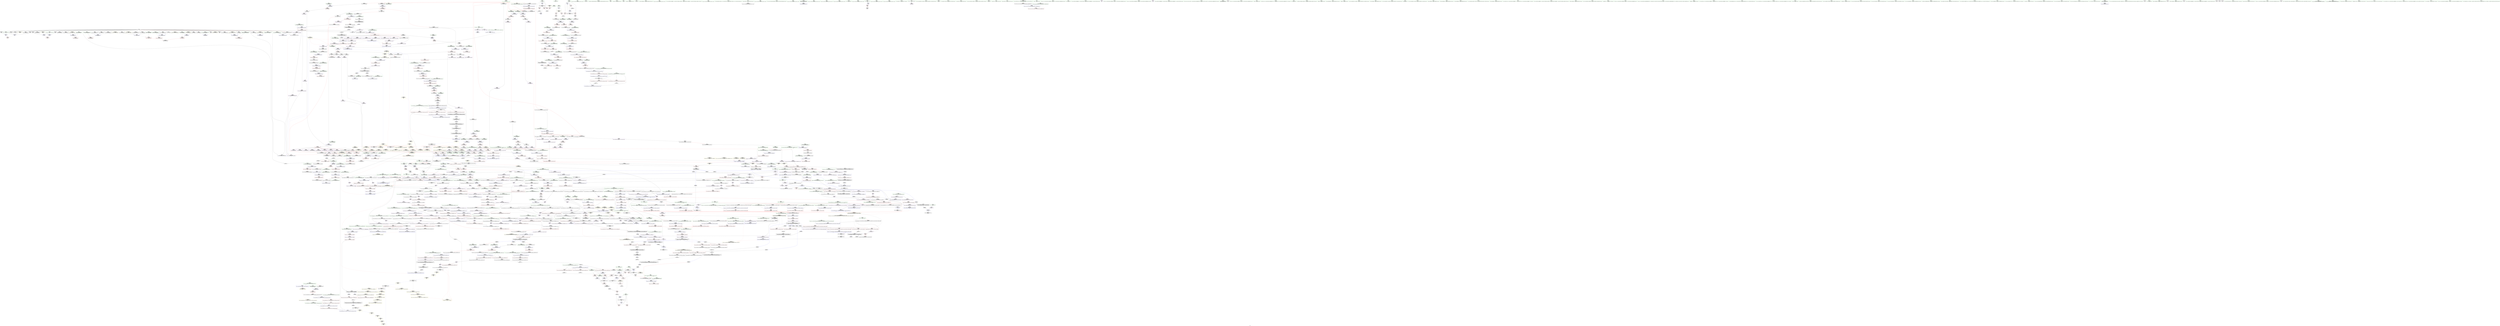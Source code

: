 digraph "SVFG" {
	label="SVFG";

	Node0x561be8f00590 [shape=record,color=grey,label="{NodeID: 0\nNullPtr|{|<s31>86}}"];
	Node0x561be8f00590 -> Node0x561be926a140[style=solid];
	Node0x561be8f00590 -> Node0x561be926a240[style=solid];
	Node0x561be8f00590 -> Node0x561be926a310[style=solid];
	Node0x561be8f00590 -> Node0x561be926a3e0[style=solid];
	Node0x561be8f00590 -> Node0x561be926a4b0[style=solid];
	Node0x561be8f00590 -> Node0x561be926a580[style=solid];
	Node0x561be8f00590 -> Node0x561be926a650[style=solid];
	Node0x561be8f00590 -> Node0x561be926a720[style=solid];
	Node0x561be8f00590 -> Node0x561be926a7f0[style=solid];
	Node0x561be8f00590 -> Node0x561be926a8c0[style=solid];
	Node0x561be8f00590 -> Node0x561be926a990[style=solid];
	Node0x561be8f00590 -> Node0x561be926aa60[style=solid];
	Node0x561be8f00590 -> Node0x561be926ab30[style=solid];
	Node0x561be8f00590 -> Node0x561be926ac00[style=solid];
	Node0x561be8f00590 -> Node0x561be926acd0[style=solid];
	Node0x561be8f00590 -> Node0x561be926ada0[style=solid];
	Node0x561be8f00590 -> Node0x561be926ae70[style=solid];
	Node0x561be8f00590 -> Node0x561be926af40[style=solid];
	Node0x561be8f00590 -> Node0x561be926b010[style=solid];
	Node0x561be8f00590 -> Node0x561be926b0e0[style=solid];
	Node0x561be8f00590 -> Node0x561be926b1b0[style=solid];
	Node0x561be8f00590 -> Node0x561be926b280[style=solid];
	Node0x561be8f00590 -> Node0x561be926b350[style=solid];
	Node0x561be8f00590 -> Node0x561be926b420[style=solid];
	Node0x561be8f00590 -> Node0x561be926b4f0[style=solid];
	Node0x561be8f00590 -> Node0x561be92737b0[style=solid];
	Node0x561be8f00590 -> Node0x561be9297e80[style=solid];
	Node0x561be8f00590 -> Node0x561be9297f50[style=solid];
	Node0x561be8f00590 -> Node0x561be9298020[style=solid];
	Node0x561be8f00590 -> Node0x561be8b7f5e0[style=solid];
	Node0x561be8f00590 -> Node0x561be928c0a0[style=solid];
	Node0x561be8f00590:s31 -> Node0x561be93af670[style=solid,color=red];
	Node0x561be926de90 [shape=record,color=red,label="{NodeID: 775\n1122\<--1119\nthis1\<--this.addr\n_ZNSt12_Vector_baseIiSaIiEE19_M_get_Tp_allocatorEv\n}"];
	Node0x561be926de90 -> Node0x561be927b4a0[style=solid];
	Node0x561be9264760 [shape=record,color=black,label="{NodeID: 443\n1532\<--1550\n_ZN9__gnu_cxxmiIPKiSt6vectorIiSaIiEEEENS_17__normal_iteratorIT_T0_E15difference_typeERKS9_SC__ret\<--sub.ptr.div\n_ZN9__gnu_cxxmiIPKiSt6vectorIiSaIiEEEENS_17__normal_iteratorIT_T0_E15difference_typeERKS9_SC_\n|{<s0>46}}"];
	Node0x561be9264760:s0 -> Node0x561be93a8d80[style=solid,color=blue];
	Node0x561be9257cb0 [shape=record,color=green,label="{NodeID: 111\n514\<--515\nretval\<--retval_field_insensitive\n_ZNSt6vectorIiSaIiEE5eraseEN9__gnu_cxx17__normal_iteratorIPKiS1_EE\n}"];
	Node0x561be9257cb0 -> Node0x561be92780a0[style=solid];
	Node0x561be9257cb0 -> Node0x561be9278170[style=solid];
	Node0x561be9273980 [shape=record,color=blue,label="{NodeID: 886\n55\<--94\nnc\<--\nmain\n}"];
	Node0x561be9273980 -> Node0x561be92fb250[style=dashed];
	Node0x561be9305e60 [shape=record,color=black,label="{NodeID: 1661\nMR_26V_5 = PHI(MR_26V_6, MR_26V_3, )\npts\{580001 \}\n|{|<s2>13|<s3>14|<s4>15|<s5>17|<s6>19|<s7>21|<s8>24|<s9>27}}"];
	Node0x561be9305e60 -> Node0x561be92ff5c0[style=dashed];
	Node0x561be9305e60 -> Node0x561be9313060[style=dashed];
	Node0x561be9305e60:s2 -> Node0x561be93204b0[style=dashed,color=red];
	Node0x561be9305e60:s3 -> Node0x561be92fd330[style=dashed,color=red];
	Node0x561be9305e60:s4 -> Node0x561be9320e70[style=dashed,color=red];
	Node0x561be9305e60:s5 -> Node0x561be92fd330[style=dashed,color=red];
	Node0x561be9305e60:s6 -> Node0x561be9316060[style=dashed,color=red];
	Node0x561be9305e60:s7 -> Node0x561be92fd330[style=dashed,color=red];
	Node0x561be9305e60:s8 -> Node0x561be9326490[style=dashed,color=red];
	Node0x561be9305e60:s9 -> Node0x561be931fc70[style=dashed,color=red];
	Node0x561be927a390 [shape=record,color=purple,label="{NodeID: 554\n895\<--893\n_M_start\<--this1\n_ZNSt12_Vector_baseIiSaIiEED2Ev\n}"];
	Node0x561be927a390 -> Node0x561be92842d0[style=solid];
	Node0x561be93a84c0 [shape=record,color=black,label="{NodeID: 2436\n357 = PHI(1398, )\n}"];
	Node0x561be93a84c0 -> Node0x561be92751e0[style=solid];
	Node0x561be925cea0 [shape=record,color=green,label="{NodeID: 222\n1237\<--1238\nthis.addr\<--this.addr_field_insensitive\n_ZNSt12_Vector_baseIiSaIiEE13_M_deallocateEPim\n}"];
	Node0x561be925cea0 -> Node0x561be926ed30[style=solid];
	Node0x561be925cea0 -> Node0x561be929a170[style=solid];
	Node0x561be9298c50 [shape=record,color=blue,label="{NodeID: 997\n1059\<--1056\nthis.addr\<--this\n_ZN9__gnu_cxx13new_allocatorIiE8allocateEmPKv\n}"];
	Node0x561be9298c50 -> Node0x561be926d9b0[style=dashed];
	Node0x561be927fdc0 [shape=record,color=red,label="{NodeID: 665\n224\<--67\n\<--ans\nmain\n}"];
	Node0x561be93b1660 [shape=record,color=black,label="{NodeID: 2547\n1426 = PHI(1379, 1400, 1554, )\n0th arg _ZN9__gnu_cxx17__normal_iteratorIPKiSt6vectorIiSaIiEEEC2ERKS2_ }"];
	Node0x561be93b1660 -> Node0x561be929b420[style=solid];
	Node0x561be926af40 [shape=record,color=black,label="{NodeID: 333\n845\<--3\n\<--dummyVal\n_ZNSt12_Vector_baseIiSaIiEEC2EmRKS0_\n}"];
	Node0x561be8f218c0 [shape=record,color=green,label="{NodeID: 1\n7\<--1\n__dso_handle\<--dummyObj\nGlob }"];
	Node0x561be93227c0 [shape=record,color=yellow,style=double,label="{NodeID: 1883\n22V_1 = ENCHI(MR_22V_0)\npts\{1082 \}\nFun[_ZSt25__uninitialized_default_nIPimET_S1_T0_]|{<s0>91}}"];
	Node0x561be93227c0:s0 -> Node0x561be93196d0[style=dashed,color=red];
	Node0x561be926df60 [shape=record,color=red,label="{NodeID: 776\n1139\<--1129\n\<--__first.addr\n_ZSt25__uninitialized_default_nIPimET_S1_T0_\n|{<s0>91}}"];
	Node0x561be926df60:s0 -> Node0x561be93acd00[style=solid,color=red];
	Node0x561be9264830 [shape=record,color=black,label="{NodeID: 444\n1562\<--1561\n\<--this1\n_ZNKSt6vectorIiSaIiEE6cbeginEv\n}"];
	Node0x561be9264830 -> Node0x561be927cf70[style=solid];
	Node0x561be9264830 -> Node0x561be927d040[style=solid];
	Node0x561be9257d80 [shape=record,color=green,label="{NodeID: 112\n516\<--517\n__position\<--__position_field_insensitive\n_ZNSt6vectorIiSaIiEE5eraseEN9__gnu_cxx17__normal_iteratorIPKiS1_EE\n|{|<s1>46}}"];
	Node0x561be9257d80 -> Node0x561be9278240[style=solid];
	Node0x561be9257d80:s1 -> Node0x561be93ac580[style=solid,color=red];
	Node0x561be9273a50 [shape=record,color=blue,label="{NodeID: 887\n65\<--11\ni\<--\nmain\n}"];
	Node0x561be9273a50 -> Node0x561be927fa80[style=dashed];
	Node0x561be9273a50 -> Node0x561be927fb50[style=dashed];
	Node0x561be9273a50 -> Node0x561be927fc20[style=dashed];
	Node0x561be9273a50 -> Node0x561be9273b20[style=dashed];
	Node0x561be9273a50 -> Node0x561be92fb750[style=dashed];
	Node0x561be927a460 [shape=record,color=purple,label="{NodeID: 555\n897\<--893\n_M_impl2\<--this1\n_ZNSt12_Vector_baseIiSaIiEED2Ev\n}"];
	Node0x561be93a8600 [shape=record,color=black,label="{NodeID: 2437\n362 = PHI(1358, )\n}"];
	Node0x561be93a8600 -> Node0x561be926c080[style=solid];
	Node0x561be925cf70 [shape=record,color=green,label="{NodeID: 223\n1239\<--1240\n__p.addr\<--__p.addr_field_insensitive\n_ZNSt12_Vector_baseIiSaIiEE13_M_deallocateEPim\n}"];
	Node0x561be925cf70 -> Node0x561be926ee00[style=solid];
	Node0x561be925cf70 -> Node0x561be926eed0[style=solid];
	Node0x561be925cf70 -> Node0x561be929a240[style=solid];
	Node0x561be9298d20 [shape=record,color=blue,label="{NodeID: 998\n1061\<--1057\n__n.addr\<--__n\n_ZN9__gnu_cxx13new_allocatorIiE8allocateEmPKv\n}"];
	Node0x561be9298d20 -> Node0x561be926da80[style=dashed];
	Node0x561be9298d20 -> Node0x561be926db50[style=dashed];
	Node0x561be927fe90 [shape=record,color=red,label="{NodeID: 666\n193\<--69\n\<--x\nmain\n}"];
	Node0x561be927fe90 -> Node0x561be928a2a0[style=solid];
	Node0x561be93b1820 [shape=record,color=black,label="{NodeID: 2548\n1427 = PHI(1383, 1404, 1558, )\n1st arg _ZN9__gnu_cxx17__normal_iteratorIPKiSt6vectorIiSaIiEEEC2ERKS2_ }"];
	Node0x561be93b1820 -> Node0x561be929b4f0[style=solid];
	Node0x561be926b010 [shape=record,color=black,label="{NodeID: 334\n846\<--3\n\<--dummyVal\n_ZNSt12_Vector_baseIiSaIiEEC2EmRKS0_\n}"];
	Node0x561be926b010 -> Node0x561be9297660[style=solid];
	Node0x561be922efc0 [shape=record,color=green,label="{NodeID: 2\n11\<--1\n\<--dummyObj\nCan only get source location for instruction, argument, global var or function.}"];
	Node0x561be926e030 [shape=record,color=red,label="{NodeID: 777\n1140\<--1131\n\<--__n.addr\n_ZSt25__uninitialized_default_nIPimET_S1_T0_\n|{<s0>91}}"];
	Node0x561be926e030:s0 -> Node0x561be93ace40[style=solid,color=red];
	Node0x561be9264900 [shape=record,color=black,label="{NodeID: 445\n1552\<--1569\n_ZNKSt6vectorIiSaIiEE6cbeginEv_ret\<--\n_ZNKSt6vectorIiSaIiEE6cbeginEv\n|{<s0>45}}"];
	Node0x561be9264900:s0 -> Node0x561be93a8c40[style=solid,color=blue];
	Node0x561be9257e50 [shape=record,color=green,label="{NodeID: 113\n518\<--519\nthis.addr\<--this.addr_field_insensitive\n_ZNSt6vectorIiSaIiEE5eraseEN9__gnu_cxx17__normal_iteratorIPKiS1_EE\n}"];
	Node0x561be9257e50 -> Node0x561be9281e40[style=solid];
	Node0x561be9257e50 -> Node0x561be9295780[style=solid];
	Node0x561be9273b20 [shape=record,color=blue,label="{NodeID: 888\n65\<--134\ni\<--inc\nmain\n}"];
	Node0x561be9273b20 -> Node0x561be927fa80[style=dashed];
	Node0x561be9273b20 -> Node0x561be927fb50[style=dashed];
	Node0x561be9273b20 -> Node0x561be927fc20[style=dashed];
	Node0x561be9273b20 -> Node0x561be9273b20[style=dashed];
	Node0x561be9273b20 -> Node0x561be92fb750[style=dashed];
	Node0x561be927a530 [shape=record,color=purple,label="{NodeID: 556\n898\<--893\n_M_end_of_storage\<--this1\n_ZNSt12_Vector_baseIiSaIiEED2Ev\n}"];
	Node0x561be927a530 -> Node0x561be92843a0[style=solid];
	Node0x561be93a8740 [shape=record,color=black,label="{NodeID: 2438\n376 = PHI(786, )\n}"];
	Node0x561be93a8740 -> Node0x561be9280ed0[style=solid];
	Node0x561be925d040 [shape=record,color=green,label="{NodeID: 224\n1241\<--1242\n__n.addr\<--__n.addr_field_insensitive\n_ZNSt12_Vector_baseIiSaIiEE13_M_deallocateEPim\n}"];
	Node0x561be925d040 -> Node0x561be926efa0[style=solid];
	Node0x561be925d040 -> Node0x561be929a310[style=solid];
	Node0x561be9298df0 [shape=record,color=blue,label="{NodeID: 999\n1063\<--1058\n.addr\<--\n_ZN9__gnu_cxx13new_allocatorIiE8allocateEmPKv\n}"];
	Node0x561be927ff60 [shape=record,color=red,label="{NodeID: 667\n206\<--69\n\<--x\nmain\n}"];
	Node0x561be927ff60 -> Node0x561be926ba00[style=solid];
	Node0x561be93b19e0 [shape=record,color=black,label="{NodeID: 2549\n1227 = PHI(1176, )\n0th arg _ZSt12__niter_baseIPiET_S1_ }"];
	Node0x561be93b19e0 -> Node0x561be929a0a0[style=solid];
	Node0x561be926b0e0 [shape=record,color=black,label="{NodeID: 335\n848\<--3\n\<--dummyVal\n_ZNSt12_Vector_baseIiSaIiEEC2EmRKS0_\n}"];
	Node0x561be926b0e0 -> Node0x561be9297730[style=solid];
	Node0x561be922f050 [shape=record,color=green,label="{NodeID: 3\n15\<--1\n_ZSt3cin\<--dummyObj\nGlob }"];
	Node0x561be926e100 [shape=record,color=red,label="{NodeID: 778\n1156\<--1148\n\<--__first.addr\n_ZNSt27__uninitialized_default_n_1ILb1EE18__uninit_default_nIPimEET_S3_T0_\n|{<s0>92}}"];
	Node0x561be926e100:s0 -> Node0x561be93b0b50[style=solid,color=red];
	Node0x561be92649d0 [shape=record,color=black,label="{NodeID: 446\n1600\<--1577\n\<--__first\n_ZSt4moveIN9__gnu_cxx17__normal_iteratorIPiSt6vectorIiSaIiEEEES6_ET0_T_S8_S7_\n}"];
	Node0x561be92649d0 -> Node0x561be927dba0[style=solid];
	Node0x561be9257f20 [shape=record,color=green,label="{NodeID: 114\n520\<--521\nagg.tmp\<--agg.tmp_field_insensitive\n_ZNSt6vectorIiSaIiEE5eraseEN9__gnu_cxx17__normal_iteratorIPKiS1_EE\n}"];
	Node0x561be9257f20 -> Node0x561be9278310[style=solid];
	Node0x561be9257f20 -> Node0x561be92783e0[style=solid];
	Node0x561be9273bf0 [shape=record,color=blue,label="{NodeID: 889\n61\<--138\nexn.slot\<--\nmain\n}"];
	Node0x561be9273bf0 -> Node0x561be927f8e0[style=dashed];
	Node0x561be927a600 [shape=record,color=purple,label="{NodeID: 557\n900\<--893\n_M_impl3\<--this1\n_ZNSt12_Vector_baseIiSaIiEED2Ev\n}"];
	Node0x561be93a8880 [shape=record,color=black,label="{NodeID: 2439\n381 = PHI(786, )\n}"];
	Node0x561be93a8880 -> Node0x561be9280fa0[style=solid];
	Node0x561be925d110 [shape=record,color=green,label="{NodeID: 225\n1255\<--1256\n_ZNSt16allocator_traitsISaIiEE10deallocateERS0_Pim\<--_ZNSt16allocator_traitsISaIiEE10deallocateERS0_Pim_field_insensitive\n}"];
	Node0x561be9298ec0 [shape=record,color=blue,label="{NodeID: 1000\n1089\<--1088\nthis.addr\<--this\n_ZNK9__gnu_cxx13new_allocatorIiE8max_sizeEv\n}"];
	Node0x561be9298ec0 -> Node0x561be926dc20[style=dashed];
	Node0x561be9280030 [shape=record,color=red,label="{NodeID: 668\n172\<--171\n\<--coerce.dive17\nmain\n|{<s0>16}}"];
	Node0x561be9280030:s0 -> Node0x561be93a0ec0[style=solid,color=red];
	Node0x561be93b1af0 [shape=record,color=black,label="{NodeID: 2550\n1651 = PHI(1621, )\n0th arg _ZSt14__copy_move_a2ILb1EN9__gnu_cxx17__normal_iteratorIPiSt6vectorIiSaIiEEEES6_ET1_T0_S8_S7_ }"];
	Node0x561be93b1af0 -> Node0x561be929cd50[style=solid];
	Node0x561be926b1b0 [shape=record,color=black,label="{NodeID: 336\n856\<--3\nlpad.val\<--dummyVal\n_ZNSt12_Vector_baseIiSaIiEEC2EmRKS0_\n}"];
	Node0x561be922fad0 [shape=record,color=green,label="{NodeID: 4\n16\<--1\n.str\<--dummyObj\nGlob }"];
	Node0x561be926e1d0 [shape=record,color=red,label="{NodeID: 779\n1157\<--1150\n\<--__n.addr\n_ZNSt27__uninitialized_default_n_1ILb1EE18__uninit_default_nIPimEET_S3_T0_\n|{<s0>92}}"];
	Node0x561be926e1d0:s0 -> Node0x561be93b0c60[style=solid,color=red];
	Node0x561be9264aa0 [shape=record,color=black,label="{NodeID: 447\n1610\<--1579\n\<--__last\n_ZSt4moveIN9__gnu_cxx17__normal_iteratorIPiSt6vectorIiSaIiEEEES6_ET0_T_S8_S7_\n}"];
	Node0x561be9264aa0 -> Node0x561be927dd40[style=solid];
	Node0x561be925d520 [shape=record,color=green,label="{NodeID: 115\n522\<--523\nref.tmp\<--ref.tmp_field_insensitive\n_ZNSt6vectorIiSaIiEE5eraseEN9__gnu_cxx17__normal_iteratorIPKiS1_EE\n|{|<s1>47}}"];
	Node0x561be925d520 -> Node0x561be92784b0[style=solid];
	Node0x561be925d520:s1 -> Node0x561be93a24f0[style=solid,color=red];
	Node0x561be9273cc0 [shape=record,color=blue,label="{NodeID: 890\n63\<--140\nehselector.slot\<--\nmain\n}"];
	Node0x561be9273cc0 -> Node0x561be927f9b0[style=dashed];
	Node0x561be927a6d0 [shape=record,color=purple,label="{NodeID: 558\n901\<--893\n_M_start4\<--this1\n_ZNSt12_Vector_baseIiSaIiEED2Ev\n}"];
	Node0x561be927a6d0 -> Node0x561be9284470[style=solid];
	Node0x561be93a89c0 [shape=record,color=black,label="{NodeID: 2440\n427 = PHI(642, )\n}"];
	Node0x561be93a89c0 -> Node0x561be9275790[style=solid];
	Node0x561be925d210 [shape=record,color=green,label="{NodeID: 226\n1262\<--1263\n__cxa_begin_catch\<--__cxa_begin_catch_field_insensitive\n}"];
	Node0x561be9298f90 [shape=record,color=blue,label="{NodeID: 1001\n1102\<--1099\n__first.addr\<--__first\n_ZSt27__uninitialized_default_n_aIPimiET_S1_T0_RSaIT1_E\n}"];
	Node0x561be9298f90 -> Node0x561be926dcf0[style=dashed];
	Node0x561be9280100 [shape=record,color=red,label="{NodeID: 669\n174\<--173\n\<--coerce.dive18\nmain\n|{<s0>16}}"];
	Node0x561be9280100:s0 -> Node0x561be93abf40[style=solid,color=red];
	Node0x561be93b1c00 [shape=record,color=black,label="{NodeID: 2551\n1652 = PHI(1623, )\n1st arg _ZSt14__copy_move_a2ILb1EN9__gnu_cxx17__normal_iteratorIPiSt6vectorIiSaIiEEEES6_ET1_T0_S8_S7_ }"];
	Node0x561be93b1c00 -> Node0x561be929ce20[style=solid];
	Node0x561be926b280 [shape=record,color=black,label="{NodeID: 337\n857\<--3\nlpad.val2\<--dummyVal\n_ZNSt12_Vector_baseIiSaIiEEC2EmRKS0_\n}"];
	Node0x561be922fb60 [shape=record,color=green,label="{NodeID: 5\n18\<--1\n.str.1\<--dummyObj\nGlob }"];
	Node0x561be926e2a0 [shape=record,color=red,label="{NodeID: 780\n1176\<--1167\n\<--__first.addr\n_ZSt6fill_nIPimiET_S1_T0_RKT1_\n|{<s0>93}}"];
	Node0x561be926e2a0:s0 -> Node0x561be93b19e0[style=solid,color=red];
	Node0x561be9264b70 [shape=record,color=black,label="{NodeID: 448\n1618\<--1581\n\<--__result\n_ZSt4moveIN9__gnu_cxx17__normal_iteratorIPiSt6vectorIiSaIiEEEES6_ET0_T_S8_S7_\n}"];
	Node0x561be9264b70 -> Node0x561be927dee0[style=solid];
	Node0x561be925d5f0 [shape=record,color=green,label="{NodeID: 116\n524\<--525\nref.tmp3\<--ref.tmp3_field_insensitive\n_ZNSt6vectorIiSaIiEE5eraseEN9__gnu_cxx17__normal_iteratorIPKiS1_EE\n|{|<s1>46}}"];
	Node0x561be925d5f0 -> Node0x561be9278580[style=solid];
	Node0x561be925d5f0:s1 -> Node0x561be93ac6c0[style=solid,color=red];
	Node0x561be9273d90 [shape=record,color=blue,label="{NodeID: 891\n61\<--145\nexn.slot\<--\nmain\n}"];
	Node0x561be9273d90 -> Node0x561be927f8e0[style=dashed];
	Node0x561be9307760 [shape=record,color=black,label="{NodeID: 1666\nMR_38V_4 = PHI(MR_38V_5, MR_38V_2, )\npts\{820000 \}\n|{|<s1>23}}"];
	Node0x561be9307760 -> Node0x561be9301360[style=dashed];
	Node0x561be9307760:s1 -> Node0x561be9295fa0[style=dashed,color=red];
	Node0x561be927a7a0 [shape=record,color=purple,label="{NodeID: 559\n910\<--893\n_M_impl5\<--this1\n_ZNSt12_Vector_baseIiSaIiEED2Ev\n|{<s0>78}}"];
	Node0x561be927a7a0:s0 -> Node0x561be93ad480[style=solid,color=red];
	Node0x561be93a8b00 [shape=record,color=black,label="{NodeID: 2441\n530 = PHI(435, )\n}"];
	Node0x561be93a8b00 -> Node0x561be9295850[style=solid];
	Node0x561be925d310 [shape=record,color=green,label="{NodeID: 227\n1265\<--1266\n_ZSt9terminatev\<--_ZSt9terminatev_field_insensitive\n}"];
	Node0x561be9299060 [shape=record,color=blue,label="{NodeID: 1002\n1104\<--1100\n__n.addr\<--__n\n_ZSt27__uninitialized_default_n_aIPimiET_S1_T0_RSaIT1_E\n}"];
	Node0x561be9299060 -> Node0x561be926ddc0[style=dashed];
	Node0x561be92801d0 [shape=record,color=red,label="{NodeID: 670\n199\<--196\n\<--call32\nmain\n}"];
	Node0x561be92801d0 -> Node0x561be928a120[style=solid];
	Node0x561be93b1d10 [shape=record,color=black,label="{NodeID: 2552\n1653 = PHI(1625, )\n2nd arg _ZSt14__copy_move_a2ILb1EN9__gnu_cxx17__normal_iteratorIPiSt6vectorIiSaIiEEEES6_ET1_T0_S8_S7_ }"];
	Node0x561be93b1d10 -> Node0x561be929cef0[style=solid];
	Node0x561be926b350 [shape=record,color=black,label="{NodeID: 338\n913\<--3\n\<--dummyVal\n_ZNSt12_Vector_baseIiSaIiEED2Ev\n}"];
	Node0x561be922fbf0 [shape=record,color=green,label="{NodeID: 6\n20\<--1\n_ZSt4cout\<--dummyObj\nGlob }"];
	Node0x561be926e370 [shape=record,color=red,label="{NodeID: 781\n1180\<--1169\n\<--__n.addr\n_ZSt6fill_nIPimiET_S1_T0_RKT1_\n|{<s0>94}}"];
	Node0x561be926e370:s0 -> Node0x561be93b2c80[style=solid,color=red];
	Node0x561be9264c40 [shape=record,color=black,label="{NodeID: 449\n1599\<--1585\n\<--agg.tmp3\n_ZSt4moveIN9__gnu_cxx17__normal_iteratorIPiSt6vectorIiSaIiEEEES6_ET0_T_S8_S7_\n}"];
	Node0x561be9264c40 -> Node0x561be927dad0[style=solid];
	Node0x561be925d6c0 [shape=record,color=green,label="{NodeID: 117\n534\<--535\n_ZNKSt6vectorIiSaIiEE6cbeginEv\<--_ZNKSt6vectorIiSaIiEE6cbeginEv_field_insensitive\n}"];
	Node0x561be9273e60 [shape=record,color=blue,label="{NodeID: 892\n63\<--147\nehselector.slot\<--\nmain\n}"];
	Node0x561be9273e60 -> Node0x561be927f9b0[style=dashed];
	Node0x561be927a870 [shape=record,color=purple,label="{NodeID: 560\n918\<--893\n_M_impl6\<--this1\n_ZNSt12_Vector_baseIiSaIiEED2Ev\n|{<s0>79}}"];
	Node0x561be927a870:s0 -> Node0x561be93ad480[style=solid,color=red];
	Node0x561be93a8c40 [shape=record,color=black,label="{NodeID: 2442\n533 = PHI(1552, )\n}"];
	Node0x561be93a8c40 -> Node0x561be9295920[style=solid];
	Node0x561be925d410 [shape=record,color=green,label="{NodeID: 228\n1275\<--1276\n__a.addr\<--__a.addr_field_insensitive\n_ZNSt16allocator_traitsISaIiEE10deallocateERS0_Pim\n}"];
	Node0x561be925d410 -> Node0x561be926f070[style=solid];
	Node0x561be925d410 -> Node0x561be929a3e0[style=solid];
	Node0x561be9299130 [shape=record,color=blue,label="{NodeID: 1003\n1106\<--1101\n.addr\<--\n_ZSt27__uninitialized_default_n_aIPimiET_S1_T0_RSaIT1_E\n}"];
	Node0x561be92802a0 [shape=record,color=red,label="{NodeID: 671\n217\<--216\n\<--coerce.dive41\nmain\n|{<s0>24}}"];
	Node0x561be92802a0:s0 -> Node0x561be93b0580[style=solid,color=red];
	Node0x561be93b1e20 [shape=record,color=black,label="{NodeID: 2553\n468 = PHI(69, )\n0th arg _ZSt3minIiERKT_S2_S2_ }"];
	Node0x561be93b1e20 -> Node0x561be92952a0[style=solid];
	Node0x561be926b420 [shape=record,color=black,label="{NodeID: 339\n914\<--3\n\<--dummyVal\n_ZNSt12_Vector_baseIiSaIiEED2Ev\n}"];
	Node0x561be926b420 -> Node0x561be9297b40[style=solid];
	Node0x561be922fcb0 [shape=record,color=green,label="{NodeID: 7\n22\<--1\n\<--dummyObj\nCan only get source location for instruction, argument, global var or function.}"];
	Node0x561be9322d90 [shape=record,color=yellow,style=double,label="{NodeID: 1889\n166V_1 = ENCHI(MR_166V_0)\npts\{1153 \}\nFun[_ZSt10__fill_n_aIPimiEN9__gnu_cxx11__enable_ifIXsr11__is_scalarIT1_EE7__valueET_E6__typeES4_T0_RKS3_]}"];
	Node0x561be9322d90 -> Node0x561be926eb90[style=dashed];
	Node0x561be926e440 [shape=record,color=red,label="{NodeID: 782\n1181\<--1171\n\<--__value.addr\n_ZSt6fill_nIPimiET_S1_T0_RKT1_\n|{<s0>94}}"];
	Node0x561be926e440:s0 -> Node0x561be93b2d90[style=solid,color=red];
	Node0x561be9264d10 [shape=record,color=black,label="{NodeID: 450\n1609\<--1589\n\<--agg.tmp7\n_ZSt4moveIN9__gnu_cxx17__normal_iteratorIPiSt6vectorIiSaIiEEEES6_ET0_T_S8_S7_\n}"];
	Node0x561be9264d10 -> Node0x561be927dc70[style=solid];
	Node0x561be925d790 [shape=record,color=green,label="{NodeID: 118\n539\<--540\n_ZN9__gnu_cxxmiIPKiSt6vectorIiSaIiEEEENS_17__normal_iteratorIT_T0_E15difference_typeERKS9_SC_\<--_ZN9__gnu_cxxmiIPKiSt6vectorIiSaIiEEEENS_17__normal_iteratorIT_T0_E15difference_typeERKS9_SC__field_insensitive\n}"];
	Node0x561be9273f30 [shape=record,color=blue,label="{NodeID: 893\n67\<--11\nans\<--\nmain\n}"];
	Node0x561be9273f30 -> Node0x561be927fcf0[style=dashed];
	Node0x561be9273f30 -> Node0x561be927fdc0[style=dashed];
	Node0x561be9273f30 -> Node0x561be92744e0[style=dashed];
	Node0x561be9273f30 -> Node0x561be92fbc50[style=dashed];
	Node0x561be927a940 [shape=record,color=purple,label="{NodeID: 561\n939\<--933\n_M_start\<--this1\n_ZNSt12_Vector_baseIiSaIiEE12_Vector_implC2ERKS0_\n}"];
	Node0x561be927a940 -> Node0x561be9297e80[style=solid];
	Node0x561be93a8d80 [shape=record,color=black,label="{NodeID: 2443\n538 = PHI(1532, )\n|{<s0>47}}"];
	Node0x561be93a8d80:s0 -> Node0x561be93a27b0[style=solid,color=red];
	Node0x561be9265790 [shape=record,color=green,label="{NodeID: 229\n1277\<--1278\n__p.addr\<--__p.addr_field_insensitive\n_ZNSt16allocator_traitsISaIiEE10deallocateERS0_Pim\n}"];
	Node0x561be9265790 -> Node0x561be926f140[style=solid];
	Node0x561be9265790 -> Node0x561be929a4b0[style=solid];
	Node0x561be9299200 [shape=record,color=blue,label="{NodeID: 1004\n1119\<--1118\nthis.addr\<--this\n_ZNSt12_Vector_baseIiSaIiEE19_M_get_Tp_allocatorEv\n}"];
	Node0x561be9299200 -> Node0x561be926de90[style=dashed];
	Node0x561be9280370 [shape=record,color=red,label="{NodeID: 672\n257\<--254\nthis1\<--this.addr\n_ZNSaIiEC2Ev\n}"];
	Node0x561be9280370 -> Node0x561be926bba0[style=solid];
	Node0x561be93b1f30 [shape=record,color=black,label="{NodeID: 2554\n469 = PHI(79, )\n1st arg _ZSt3minIiERKT_S2_S2_ }"];
	Node0x561be93b1f30 -> Node0x561be9295370[style=solid];
	Node0x561be926b4f0 [shape=record,color=black,label="{NodeID: 340\n916\<--3\n\<--dummyVal\n_ZNSt12_Vector_baseIiSaIiEED2Ev\n}"];
	Node0x561be926b4f0 -> Node0x561be9297c10[style=solid];
	Node0x561be922fd70 [shape=record,color=green,label="{NodeID: 8\n94\<--1\n\<--dummyObj\nCan only get source location for instruction, argument, global var or function.}"];
	Node0x561be926e510 [shape=record,color=red,label="{NodeID: 783\n1213\<--1190\n\<--__first.addr\n_ZSt10__fill_n_aIPimiEN9__gnu_cxx11__enable_ifIXsr11__is_scalarIT1_EE7__valueET_E6__typeES4_T0_RKS3_\n}"];
	Node0x561be926e510 -> Node0x561be9299e30[style=solid];
	Node0x561be9264de0 [shape=record,color=black,label="{NodeID: 451\n1617\<--1591\n\<--agg.tmp11\n_ZSt4moveIN9__gnu_cxx17__normal_iteratorIPiSt6vectorIiSaIiEEEES6_ET0_T_S8_S7_\n}"];
	Node0x561be9264de0 -> Node0x561be927de10[style=solid];
	Node0x561be925d890 [shape=record,color=green,label="{NodeID: 119\n547\<--548\n_ZNSt6vectorIiSaIiEE8_M_eraseEN9__gnu_cxx17__normal_iteratorIPiS1_EE\<--_ZNSt6vectorIiSaIiEE8_M_eraseEN9__gnu_cxx17__normal_iteratorIPiS1_EE_field_insensitive\n}"];
	Node0x561be9274000 [shape=record,color=blue,label="{NodeID: 894\n164\<--161\ncoerce.dive\<--call13\nmain\n}"];
	Node0x561be9274000 -> Node0x561be9280030[style=dashed];
	Node0x561be9274000 -> Node0x561be9274000[style=dashed];
	Node0x561be9274000 -> Node0x561be9300460[style=dashed];
	Node0x561be927aa10 [shape=record,color=purple,label="{NodeID: 562\n941\<--933\n_M_finish\<--this1\n_ZNSt12_Vector_baseIiSaIiEE12_Vector_implC2ERKS0_\n}"];
	Node0x561be927aa10 -> Node0x561be9297f50[style=solid];
	Node0x561be93a8f50 [shape=record,color=black,label="{NodeID: 2444\n541 = PHI(554, )\n}"];
	Node0x561be93a8f50 -> Node0x561be92959f0[style=solid];
	Node0x561be9265860 [shape=record,color=green,label="{NodeID: 230\n1279\<--1280\n__n.addr\<--__n.addr_field_insensitive\n_ZNSt16allocator_traitsISaIiEE10deallocateERS0_Pim\n}"];
	Node0x561be9265860 -> Node0x561be926f210[style=solid];
	Node0x561be9265860 -> Node0x561be929a580[style=solid];
	Node0x561be92992d0 [shape=record,color=blue,label="{NodeID: 1005\n1129\<--1127\n__first.addr\<--__first\n_ZSt25__uninitialized_default_nIPimET_S1_T0_\n}"];
	Node0x561be92992d0 -> Node0x561be926df60[style=dashed];
	Node0x561be9280440 [shape=record,color=red,label="{NodeID: 673\n280\<--267\nthis1\<--this.addr\n_ZNSt6vectorIiSaIiEEC2EmRKS0_\n|{|<s2>30}}"];
	Node0x561be9280440 -> Node0x561be926bc70[style=solid];
	Node0x561be9280440 -> Node0x561be926bd40[style=solid];
	Node0x561be9280440:s2 -> Node0x561be93b2040[style=solid,color=red];
	Node0x561be93b2040 [shape=record,color=black,label="{NodeID: 2555\n860 = PHI(280, )\n0th arg _ZNSt6vectorIiSaIiEE21_M_default_initializeEm }"];
	Node0x561be93b2040 -> Node0x561be9297800[style=solid];
	Node0x561be926b5c0 [shape=record,color=black,label="{NodeID: 341\n34\<--35\n\<--_ZNSt8ios_base4InitD1Ev\nCan only get source location for instruction, argument, global var or function.}"];
	Node0x561be922fe30 [shape=record,color=green,label="{NodeID: 9\n159\<--1\n\<--dummyObj\nCan only get source location for instruction, argument, global var or function.}"];
	Node0x561be926e5e0 [shape=record,color=red,label="{NodeID: 784\n1220\<--1190\n\<--__first.addr\n_ZSt10__fill_n_aIPimiEN9__gnu_cxx11__enable_ifIXsr11__is_scalarIT1_EE7__valueET_E6__typeES4_T0_RKS3_\n}"];
	Node0x561be926e5e0 -> Node0x561be927b570[style=solid];
	Node0x561be9264eb0 [shape=record,color=black,label="{NodeID: 452\n1571\<--1632\n_ZSt4moveIN9__gnu_cxx17__normal_iteratorIPiSt6vectorIiSaIiEEEES6_ET0_T_S8_S7__ret\<--\n_ZSt4moveIN9__gnu_cxx17__normal_iteratorIPiSt6vectorIiSaIiEEEES6_ET0_T_S8_S7_\n|{<s0>112}}"];
	Node0x561be9264eb0:s0 -> Node0x561be93aba40[style=solid,color=blue];
	Node0x561be925d990 [shape=record,color=green,label="{NodeID: 120\n557\<--558\nretval\<--retval_field_insensitive\n_ZNK9__gnu_cxx17__normal_iteratorIPiSt6vectorIiSaIiEEEplEl\n|{|<s1>49}}"];
	Node0x561be925d990 -> Node0x561be9278650[style=solid];
	Node0x561be925d990:s1 -> Node0x561be93af780[style=solid,color=red];
	Node0x561be92740d0 [shape=record,color=blue,label="{NodeID: 895\n169\<--166\ncoerce.dive16\<--call15\nmain\n}"];
	Node0x561be92740d0 -> Node0x561be9280100[style=dashed];
	Node0x561be92740d0 -> Node0x561be92740d0[style=dashed];
	Node0x561be92740d0 -> Node0x561be9300960[style=dashed];
	Node0x561be9308b60 [shape=record,color=black,label="{NodeID: 1670\nMR_95V_3 = PHI(MR_95V_4, MR_95V_2, )\npts\{6460000 \}\n}"];
	Node0x561be9308b60 -> Node0x561be9282b40[style=dashed];
	Node0x561be927aae0 [shape=record,color=purple,label="{NodeID: 563\n943\<--933\n_M_end_of_storage\<--this1\n_ZNSt12_Vector_baseIiSaIiEE12_Vector_implC2ERKS0_\n}"];
	Node0x561be927aae0 -> Node0x561be9298020[style=solid];
	Node0x561be93a9060 [shape=record,color=black,label="{NodeID: 2445\n546 = PHI(1455, )\n}"];
	Node0x561be93a9060 -> Node0x561be9295ac0[style=solid];
	Node0x561be9265930 [shape=record,color=green,label="{NodeID: 231\n1289\<--1290\n_ZN9__gnu_cxx13new_allocatorIiE10deallocateEPim\<--_ZN9__gnu_cxx13new_allocatorIiE10deallocateEPim_field_insensitive\n}"];
	Node0x561be92993a0 [shape=record,color=blue,label="{NodeID: 1006\n1131\<--1128\n__n.addr\<--__n\n_ZSt25__uninitialized_default_nIPimET_S1_T0_\n}"];
	Node0x561be92993a0 -> Node0x561be926e030[style=dashed];
	Node0x561be931a6d0 [shape=record,color=yellow,style=double,label="{NodeID: 1781\n22V_1 = ENCHI(MR_22V_0)\npts\{1082 \}\nFun[_ZSt4moveIN9__gnu_cxx17__normal_iteratorIPiSt6vectorIiSaIiEEEES6_ET0_T_S8_S7_]|{<s0>123}}"];
	Node0x561be931a6d0:s0 -> Node0x561be93214a0[style=dashed,color=red];
	Node0x561be9280510 [shape=record,color=red,label="{NodeID: 674\n282\<--269\n\<--__n.addr\n_ZNSt6vectorIiSaIiEEC2EmRKS0_\n|{<s0>29}}"];
	Node0x561be9280510:s0 -> Node0x561be93b36b0[style=solid,color=red];
	Node0x561be93b2180 [shape=record,color=black,label="{NodeID: 2556\n861 = PHI(287, )\n1st arg _ZNSt6vectorIiSaIiEE21_M_default_initializeEm }"];
	Node0x561be93b2180 -> Node0x561be92978d0[style=solid];
	Node0x561be926b6c0 [shape=record,color=black,label="{NodeID: 342\n107\<--106\nconv\<--\nmain\n|{<s0>7}}"];
	Node0x561be926b6c0:s0 -> Node0x561be93a1e40[style=solid,color=red];
	Node0x561be922fef0 [shape=record,color=green,label="{NodeID: 10\n387\<--1\n\<--dummyObj\nCan only get source location for instruction, argument, global var or function.}"];
	Node0x561be926e6b0 [shape=record,color=red,label="{NodeID: 785\n1224\<--1190\n\<--__first.addr\n_ZSt10__fill_n_aIPimiEN9__gnu_cxx11__enable_ifIXsr11__is_scalarIT1_EE7__valueET_E6__typeES4_T0_RKS3_\n}"];
	Node0x561be926e6b0 -> Node0x561be9263580[style=solid];
	Node0x561be9264f80 [shape=record,color=black,label="{NodeID: 453\n1644\<--1643\n\<--\n_ZNSt16allocator_traitsISaIiEE7destroyIiEEvRS0_PT_\n|{<s0>124}}"];
	Node0x561be9264f80:s0 -> Node0x561be93b3ef0[style=solid,color=red];
	Node0x561be925da60 [shape=record,color=green,label="{NodeID: 121\n559\<--560\nthis.addr\<--this.addr_field_insensitive\n_ZNK9__gnu_cxx17__normal_iteratorIPiSt6vectorIiSaIiEEEplEl\n}"];
	Node0x561be925da60 -> Node0x561be92820b0[style=solid];
	Node0x561be925da60 -> Node0x561be9295b90[style=solid];
	Node0x561be92741a0 [shape=record,color=blue,label="{NodeID: 896\n178\<--175\ncoerce.dive21\<--call20\nmain\n|{|<s2>18}}"];
	Node0x561be92741a0 -> Node0x561be92741a0[style=dashed];
	Node0x561be92741a0 -> Node0x561be92fff60[style=dashed];
	Node0x561be92741a0:s2 -> Node0x561be9320a50[style=dashed,color=red];
	Node0x561be9309060 [shape=record,color=black,label="{NodeID: 1671\nMR_97V_3 = PHI(MR_97V_5, MR_97V_2, )\npts\{6480000 \}\n}"];
	Node0x561be927abb0 [shape=record,color=purple,label="{NodeID: 564\n960\<--955\n_M_impl\<--this1\n_ZNSt12_Vector_baseIiSaIiEE17_M_create_storageEm\n}"];
	Node0x561be93a9170 [shape=record,color=black,label="{NodeID: 2446\n589 = PHI(786, )\n}"];
	Node0x561be93a9170 -> Node0x561be9282590[style=solid];
	Node0x561be9265a30 [shape=record,color=green,label="{NodeID: 232\n1296\<--1297\nthis.addr\<--this.addr_field_insensitive\n_ZN9__gnu_cxx13new_allocatorIiE10deallocateEPim\n}"];
	Node0x561be9265a30 -> Node0x561be926f2e0[style=solid];
	Node0x561be9265a30 -> Node0x561be929a650[style=solid];
	Node0x561be9299470 [shape=record,color=blue,label="{NodeID: 1007\n1133\<--1138\n__assignable\<--\n_ZSt25__uninitialized_default_nIPimET_S1_T0_\n}"];
	Node0x561be92805e0 [shape=record,color=red,label="{NodeID: 675\n287\<--269\n\<--__n.addr\n_ZNSt6vectorIiSaIiEEC2EmRKS0_\n|{<s0>30}}"];
	Node0x561be92805e0:s0 -> Node0x561be93b2180[style=solid,color=red];
	Node0x561be93b22c0 [shape=record,color=black,label="{NodeID: 2557\n1016 = PHI(955, )\n0th arg _ZNSt12_Vector_baseIiSaIiEE11_M_allocateEm }"];
	Node0x561be93b22c0 -> Node0x561be9298910[style=solid];
	Node0x561be926b790 [shape=record,color=black,label="{NodeID: 343\n124\<--123\nconv6\<--\nmain\n|{<s0>9}}"];
	Node0x561be926b790:s0 -> Node0x561be93aec20[style=solid,color=red];
	Node0x561be922fff0 [shape=record,color=green,label="{NodeID: 11\n413\<--1\n\<--dummyObj\nCan only get source location for instruction, argument, global var or function.}"];
	Node0x561be926e780 [shape=record,color=red,label="{NodeID: 786\n1206\<--1192\n\<--__n.addr\n_ZSt10__fill_n_aIPimiEN9__gnu_cxx11__enable_ifIXsr11__is_scalarIT1_EE7__valueET_E6__typeES4_T0_RKS3_\n}"];
	Node0x561be926e780 -> Node0x561be9299d60[style=solid];
	Node0x561be9265050 [shape=record,color=black,label="{NodeID: 454\n1677\<--1656\n\<--__first\n_ZSt14__copy_move_a2ILb1EN9__gnu_cxx17__normal_iteratorIPiSt6vectorIiSaIiEEEES6_ET1_T0_S8_S7_\n}"];
	Node0x561be9265050 -> Node0x561be927e630[style=solid];
	Node0x561be925db30 [shape=record,color=green,label="{NodeID: 122\n561\<--562\n__n.addr\<--__n.addr_field_insensitive\n_ZNK9__gnu_cxx17__normal_iteratorIPiSt6vectorIiSaIiEEEplEl\n}"];
	Node0x561be925db30 -> Node0x561be9282180[style=solid];
	Node0x561be925db30 -> Node0x561be9295c60[style=solid];
	Node0x561be9274270 [shape=record,color=blue,label="{NodeID: 897\n181\<--180\ncoerce.dive24\<--call23\nmain\n|{|<s2>18}}"];
	Node0x561be9274270 -> Node0x561be9274270[style=dashed];
	Node0x561be9274270 -> Node0x561be9300e60[style=dashed];
	Node0x561be9274270:s2 -> Node0x561be9320a50[style=dashed,color=red];
	Node0x561be9309560 [shape=record,color=black,label="{NodeID: 1672\nMR_101V_2 = PHI(MR_101V_4, MR_101V_1, )\npts\{6540000 \}\n}"];
	Node0x561be927ac80 [shape=record,color=purple,label="{NodeID: 565\n961\<--955\n_M_start\<--this1\n_ZNSt12_Vector_baseIiSaIiEE17_M_create_storageEm\n}"];
	Node0x561be927ac80 -> Node0x561be9298290[style=solid];
	Node0x561be93a9280 [shape=record,color=black,label="{NodeID: 2447\n620 = PHI(1117, )\n|{<s0>52}}"];
	Node0x561be93a9280:s0 -> Node0x561be93af340[style=solid,color=red];
	Node0x561be9265b00 [shape=record,color=green,label="{NodeID: 233\n1298\<--1299\n__p.addr\<--__p.addr_field_insensitive\n_ZN9__gnu_cxx13new_allocatorIiE10deallocateEPim\n}"];
	Node0x561be9265b00 -> Node0x561be926f3b0[style=solid];
	Node0x561be9265b00 -> Node0x561be929a720[style=solid];
	Node0x561be9299540 [shape=record,color=blue,label="{NodeID: 1008\n1148\<--1146\n__first.addr\<--__first\n_ZNSt27__uninitialized_default_n_1ILb1EE18__uninit_default_nIPimEET_S3_T0_\n}"];
	Node0x561be9299540 -> Node0x561be926e100[style=dashed];
	Node0x561be92806b0 [shape=record,color=red,label="{NodeID: 676\n283\<--271\n\<--__a.addr\n_ZNSt6vectorIiSaIiEEC2EmRKS0_\n|{<s0>29}}"];
	Node0x561be92806b0:s0 -> Node0x561be93b37c0[style=solid,color=red];
	Node0x561be93b2400 [shape=record,color=black,label="{NodeID: 2558\n1017 = PHI(956, )\n1st arg _ZNSt12_Vector_baseIiSaIiEE11_M_allocateEm }"];
	Node0x561be93b2400 -> Node0x561be92989e0[style=solid];
	Node0x561be926b860 [shape=record,color=black,label="{NodeID: 344\n186\<--183\nconv26\<--call25\nmain\n}"];
	Node0x561be926b860 -> Node0x561be9274340[style=solid];
	Node0x561be92300f0 [shape=record,color=green,label="{NodeID: 12\n414\<--1\n\<--dummyObj\nCan only get source location for instruction, argument, global var or function.}"];
	Node0x561be926e850 [shape=record,color=red,label="{NodeID: 787\n1203\<--1194\n\<--__value.addr\n_ZSt10__fill_n_aIPimiEN9__gnu_cxx11__enable_ifIXsr11__is_scalarIT1_EE7__valueET_E6__typeES4_T0_RKS3_\n}"];
	Node0x561be926e850 -> Node0x561be926eb90[style=solid];
	Node0x561be9265120 [shape=record,color=black,label="{NodeID: 455\n1685\<--1658\n\<--__last\n_ZSt14__copy_move_a2ILb1EN9__gnu_cxx17__normal_iteratorIPiSt6vectorIiSaIiEEEES6_ET1_T0_S8_S7_\n}"];
	Node0x561be9265120 -> Node0x561be927e7d0[style=solid];
	Node0x561be925dc00 [shape=record,color=green,label="{NodeID: 123\n563\<--564\nref.tmp\<--ref.tmp_field_insensitive\n_ZNK9__gnu_cxx17__normal_iteratorIPiSt6vectorIiSaIiEEEplEl\n|{|<s1>49}}"];
	Node0x561be925dc00 -> Node0x561be9295d30[style=solid];
	Node0x561be925dc00:s1 -> Node0x561be93af9b0[style=solid,color=red];
	Node0x561be9274340 [shape=record,color=blue,label="{NodeID: 898\n69\<--186\nx\<--conv26\nmain\n|{|<s5>20}}"];
	Node0x561be9274340 -> Node0x561be927fe90[style=dashed];
	Node0x561be9274340 -> Node0x561be927ff60[style=dashed];
	Node0x561be9274340 -> Node0x561be92801d0[style=dashed];
	Node0x561be9274340 -> Node0x561be9274340[style=dashed];
	Node0x561be9274340 -> Node0x561be92fc150[style=dashed];
	Node0x561be9274340:s5 -> Node0x561be9321cb0[style=dashed,color=red];
	Node0x561be9309a60 [shape=record,color=black,label="{NodeID: 1673\nMR_103V_2 = PHI(MR_103V_3, MR_103V_1, )\npts\{6560000 \}\n}"];
	Node0x561be927ad50 [shape=record,color=purple,label="{NodeID: 566\n963\<--955\n_M_impl2\<--this1\n_ZNSt12_Vector_baseIiSaIiEE17_M_create_storageEm\n}"];
	Node0x561be93a93c0 [shape=record,color=black,label="{NodeID: 2448\n663 = PHI(717, )\n}"];
	Node0x561be9265bd0 [shape=record,color=green,label="{NodeID: 234\n1300\<--1301\n.addr\<--.addr_field_insensitive\n_ZN9__gnu_cxx13new_allocatorIiE10deallocateEPim\n}"];
	Node0x561be9265bd0 -> Node0x561be929a7f0[style=solid];
	Node0x561be9299610 [shape=record,color=blue,label="{NodeID: 1009\n1150\<--1147\n__n.addr\<--__n\n_ZNSt27__uninitialized_default_n_1ILb1EE18__uninit_default_nIPimEET_S3_T0_\n}"];
	Node0x561be9299610 -> Node0x561be926e1d0[style=dashed];
	Node0x561be9280780 [shape=record,color=red,label="{NodeID: 677\n302\<--273\nexn\<--exn.slot\n_ZNSt6vectorIiSaIiEEC2EmRKS0_\n}"];
	Node0x561be93b2540 [shape=record,color=black,label="{NodeID: 2559\n1127 = PHI(1111, )\n0th arg _ZSt25__uninitialized_default_nIPimET_S1_T0_ }"];
	Node0x561be93b2540 -> Node0x561be92992d0[style=solid];
	Node0x561be926b930 [shape=record,color=black,label="{NodeID: 345\n191\<--188\nconv29\<--call28\nmain\n}"];
	Node0x561be926b930 -> Node0x561be928a720[style=solid];
	Node0x561be92301f0 [shape=record,color=green,label="{NodeID: 13\n1027\<--1\n\<--dummyObj\nCan only get source location for instruction, argument, global var or function.}"];
	Node0x561be926e920 [shape=record,color=red,label="{NodeID: 788\n1212\<--1196\n\<--__tmp\n_ZSt10__fill_n_aIPimiEN9__gnu_cxx11__enable_ifIXsr11__is_scalarIT1_EE7__valueET_E6__typeES4_T0_RKS3_\n}"];
	Node0x561be926e920 -> Node0x561be9299e30[style=solid];
	Node0x561be92651f0 [shape=record,color=black,label="{NodeID: 456\n1691\<--1660\n\<--__result\n_ZSt14__copy_move_a2ILb1EN9__gnu_cxx17__normal_iteratorIPiSt6vectorIiSaIiEEEES6_ET1_T0_S8_S7_\n}"];
	Node0x561be92651f0 -> Node0x561be927e970[style=solid];
	Node0x561be925dcd0 [shape=record,color=green,label="{NodeID: 124\n580\<--581\nthis.addr\<--this.addr_field_insensitive\n_ZN9__gnu_cxx17__normal_iteratorIPKiSt6vectorIiSaIiEEEC2IPiEERKNS0_IT_NS_11__enable_ifIXsr3std10__are_sameIS9_S8_EE7__valueES5_E6__typeEEE\n}"];
	Node0x561be925dcd0 -> Node0x561be92823f0[style=solid];
	Node0x561be925dcd0 -> Node0x561be9295e00[style=solid];
	Node0x561be9274410 [shape=record,color=blue,label="{NodeID: 899\n79\<--194\nref.tmp27\<--sub30\nmain\n|{|<s3>20}}"];
	Node0x561be9274410 -> Node0x561be92801d0[style=dashed];
	Node0x561be9274410 -> Node0x561be9274410[style=dashed];
	Node0x561be9274410 -> Node0x561be92fc650[style=dashed];
	Node0x561be9274410:s3 -> Node0x561be9321dc0[style=dashed,color=red];
	Node0x561be9309f60 [shape=record,color=black,label="{NodeID: 1674\nMR_105V_2 = PHI(MR_105V_3, MR_105V_1, )\npts\{6580000 \}\n}"];
	Node0x561be927ae20 [shape=record,color=purple,label="{NodeID: 567\n964\<--955\n_M_start3\<--this1\n_ZNSt12_Vector_baseIiSaIiEE17_M_create_storageEm\n}"];
	Node0x561be927ae20 -> Node0x561be9284950[style=solid];
	Node0x561be93a94d0 [shape=record,color=black,label="{NodeID: 2449\n675 = PHI(751, )\n|{<s0>60}}"];
	Node0x561be93a94d0:s0 -> Node0x561be93a1000[style=solid,color=red];
	Node0x561be9265ca0 [shape=record,color=green,label="{NodeID: 235\n1309\<--1310\n_ZdlPv\<--_ZdlPv_field_insensitive\n}"];
	Node0x561be92996e0 [shape=record,color=blue,label="{NodeID: 1010\n1152\<--11\nref.tmp\<--\n_ZNSt27__uninitialized_default_n_1ILb1EE18__uninit_default_nIPimEET_S3_T0_\n|{<s0>92}}"];
	Node0x561be92996e0:s0 -> Node0x561be931ff40[style=dashed,color=red];
	Node0x561be9280850 [shape=record,color=red,label="{NodeID: 678\n303\<--275\nsel\<--ehselector.slot\n_ZNSt6vectorIiSaIiEEC2EmRKS0_\n}"];
	Node0x561be93b2680 [shape=record,color=black,label="{NodeID: 2560\n1128 = PHI(1112, )\n1st arg _ZSt25__uninitialized_default_nIPimET_S1_T0_ }"];
	Node0x561be93b2680 -> Node0x561be92993a0[style=solid];
	Node0x561be926ba00 [shape=record,color=black,label="{NodeID: 346\n207\<--206\nconv38\<--\nmain\n|{<s0>22}}"];
	Node0x561be926ba00:s0 -> Node0x561be93a27b0[style=solid,color=red];
	Node0x561be92302f0 [shape=record,color=green,label="{NodeID: 14\n1094\<--1\n\<--dummyObj\nCan only get source location for instruction, argument, global var or function.}"];
	Node0x561be926e9f0 [shape=record,color=red,label="{NodeID: 789\n1209\<--1198\n\<--__niter\n_ZSt10__fill_n_aIPimiEN9__gnu_cxx11__enable_ifIXsr11__is_scalarIT1_EE7__valueET_E6__typeES4_T0_RKS3_\n}"];
	Node0x561be926e9f0 -> Node0x561be928bc20[style=solid];
	Node0x561be92652c0 [shape=record,color=black,label="{NodeID: 457\n1676\<--1664\n\<--agg.tmp\n_ZSt14__copy_move_a2ILb1EN9__gnu_cxx17__normal_iteratorIPiSt6vectorIiSaIiEEEES6_ET1_T0_S8_S7_\n}"];
	Node0x561be92652c0 -> Node0x561be927e560[style=solid];
	Node0x561be925dda0 [shape=record,color=green,label="{NodeID: 125\n582\<--583\n__i.addr\<--__i.addr_field_insensitive\n_ZN9__gnu_cxx17__normal_iteratorIPKiSt6vectorIiSaIiEEEC2IPiEERKNS0_IT_NS_11__enable_ifIXsr3std10__are_sameIS9_S8_EE7__valueES5_E6__typeEEE\n}"];
	Node0x561be925dda0 -> Node0x561be92824c0[style=solid];
	Node0x561be925dda0 -> Node0x561be9295ed0[style=solid];
	Node0x561be92744e0 [shape=record,color=blue,label="{NodeID: 900\n67\<--201\nans\<--add\nmain\n}"];
	Node0x561be92744e0 -> Node0x561be927fcf0[style=dashed];
	Node0x561be92744e0 -> Node0x561be927fdc0[style=dashed];
	Node0x561be92744e0 -> Node0x561be92744e0[style=dashed];
	Node0x561be92744e0 -> Node0x561be92fbc50[style=dashed];
	Node0x561be930a460 [shape=record,color=black,label="{NodeID: 1675\nMR_97V_4 = PHI(MR_97V_5, MR_97V_2, )\npts\{6480000 \}\n|{<s0>59|<s1>59}}"];
	Node0x561be930a460:s0 -> Node0x561be9283360[style=dashed,color=red];
	Node0x561be930a460:s1 -> Node0x561be9296d70[style=dashed,color=red];
	Node0x561be927aef0 [shape=record,color=purple,label="{NodeID: 568\n966\<--955\n_M_impl4\<--this1\n_ZNSt12_Vector_baseIiSaIiEE17_M_create_storageEm\n}"];
	Node0x561be93a96d0 [shape=record,color=black,label="{NodeID: 2450\n678 = PHI(734, )\n}"];
	Node0x561be9265da0 [shape=record,color=green,label="{NodeID: 236\n1318\<--1319\n__first.addr\<--__first.addr_field_insensitive\n_ZSt8_DestroyIPiiEvT_S1_RSaIT0_E\n}"];
	Node0x561be9265da0 -> Node0x561be926f480[style=solid];
	Node0x561be9265da0 -> Node0x561be929a8c0[style=solid];
	Node0x561be92997b0 [shape=record,color=blue,label="{NodeID: 1011\n1167\<--1164\n__first.addr\<--__first\n_ZSt6fill_nIPimiET_S1_T0_RKT1_\n}"];
	Node0x561be92997b0 -> Node0x561be926e2a0[style=dashed];
	Node0x561be9280920 [shape=record,color=red,label="{NodeID: 679\n316\<--313\nthis1\<--this.addr\n_ZNSaIiED2Ev\n}"];
	Node0x561be9280920 -> Node0x561be926be10[style=solid];
	Node0x561be93b27c0 [shape=record,color=black,label="{NodeID: 2561\n1418 = PHI(1367, 1372, 1541, 1544, )\n0th arg _ZNK9__gnu_cxx17__normal_iteratorIPKiSt6vectorIiSaIiEEE4baseEv }"];
	Node0x561be93b27c0 -> Node0x561be929b350[style=solid];
	Node0x561be926bad0 [shape=record,color=black,label="{NodeID: 347\n50\<--239\nmain_ret\<--\nmain\n}"];
	Node0x561be92303f0 [shape=record,color=green,label="{NodeID: 15\n1138\<--1\n\<--dummyObj\nCan only get source location for instruction, argument, global var or function.}"];
	Node0x561be926eac0 [shape=record,color=red,label="{NodeID: 790\n1216\<--1198\n\<--__niter\n_ZSt10__fill_n_aIPimiEN9__gnu_cxx11__enable_ifIXsr11__is_scalarIT1_EE7__valueET_E6__typeES4_T0_RKS3_\n}"];
	Node0x561be926eac0 -> Node0x561be928aba0[style=solid];
	Node0x561be9265390 [shape=record,color=black,label="{NodeID: 458\n1684\<--1666\n\<--agg.tmp4\n_ZSt14__copy_move_a2ILb1EN9__gnu_cxx17__normal_iteratorIPiSt6vectorIiSaIiEEEES6_ET1_T0_S8_S7_\n}"];
	Node0x561be9265390 -> Node0x561be927e700[style=solid];
	Node0x561be925de70 [shape=record,color=green,label="{NodeID: 126\n603\<--604\nthis.addr\<--this.addr_field_insensitive\n_ZNSt6vectorIiSaIiEED2Ev\n}"];
	Node0x561be925de70 -> Node0x561be9282660[style=solid];
	Node0x561be925de70 -> Node0x561be9296070[style=solid];
	Node0x561be92745b0 [shape=record,color=blue,label="{NodeID: 901\n204\<--203\ncoerce.dive37\<--call36\nmain\n|{|<s2>22}}"];
	Node0x561be92745b0 -> Node0x561be92745b0[style=dashed];
	Node0x561be92745b0 -> Node0x561be9301d60[style=dashed];
	Node0x561be92745b0:s2 -> Node0x561be93289f0[style=dashed,color=red];
	Node0x561be927afc0 [shape=record,color=purple,label="{NodeID: 569\n967\<--955\n_M_finish\<--this1\n_ZNSt12_Vector_baseIiSaIiEE17_M_create_storageEm\n}"];
	Node0x561be927afc0 -> Node0x561be9298360[style=solid];
	Node0x561be93a97e0 [shape=record,color=black,label="{NodeID: 2451\n692 = PHI(762, )\n}"];
	Node0x561be9265e70 [shape=record,color=green,label="{NodeID: 237\n1320\<--1321\n__last.addr\<--__last.addr_field_insensitive\n_ZSt8_DestroyIPiiEvT_S1_RSaIT0_E\n}"];
	Node0x561be9265e70 -> Node0x561be926f550[style=solid];
	Node0x561be9265e70 -> Node0x561be929a990[style=solid];
	Node0x561be9299880 [shape=record,color=blue,label="{NodeID: 1012\n1169\<--1165\n__n.addr\<--__n\n_ZSt6fill_nIPimiET_S1_T0_RKT1_\n}"];
	Node0x561be9299880 -> Node0x561be926e370[style=dashed];
	Node0x561be92809f0 [shape=record,color=red,label="{NodeID: 680\n334\<--328\nthis1\<--this.addr\n_ZNSt6vectorIiSaIiEEixEm\n}"];
	Node0x561be92809f0 -> Node0x561be926bee0[style=solid];
	Node0x561be93b2b70 [shape=record,color=black,label="{NodeID: 2562\n1187 = PHI(1177, )\n0th arg _ZSt10__fill_n_aIPimiEN9__gnu_cxx11__enable_ifIXsr11__is_scalarIT1_EE7__valueET_E6__typeES4_T0_RKS3_ }"];
	Node0x561be93b2b70 -> Node0x561be9299a20[style=solid];
	Node0x561be926bba0 [shape=record,color=black,label="{NodeID: 348\n258\<--257\n\<--this1\n_ZNSaIiEC2Ev\n|{<s0>28}}"];
	Node0x561be926bba0:s0 -> Node0x561be93b0fc0[style=solid,color=red];
	Node0x561be9255bd0 [shape=record,color=green,label="{NodeID: 16\n1218\<--1\n\<--dummyObj\nCan only get source location for instruction, argument, global var or function.}"];
	Node0x561be926eb90 [shape=record,color=red,label="{NodeID: 791\n1204\<--1203\n\<--\n_ZSt10__fill_n_aIPimiEN9__gnu_cxx11__enable_ifIXsr11__is_scalarIT1_EE7__valueET_E6__typeES4_T0_RKS3_\n}"];
	Node0x561be926eb90 -> Node0x561be9299c90[style=solid];
	Node0x561be9265460 [shape=record,color=black,label="{NodeID: 459\n1690\<--1668\n\<--agg.tmp7\n_ZSt14__copy_move_a2ILb1EN9__gnu_cxx17__normal_iteratorIPiSt6vectorIiSaIiEEEES6_ET1_T0_S8_S7_\n}"];
	Node0x561be9265460 -> Node0x561be927e8a0[style=solid];
	Node0x561be925df40 [shape=record,color=green,label="{NodeID: 127\n605\<--606\nexn.slot\<--exn.slot_field_insensitive\n_ZNSt6vectorIiSaIiEED2Ev\n}"];
	Node0x561be925df40 -> Node0x561be9282730[style=solid];
	Node0x561be925df40 -> Node0x561be9296140[style=solid];
	Node0x561be9274680 [shape=record,color=blue,label="{NodeID: 902\n211\<--208\ncoerce.dive40\<--call39\nmain\n|{|<s2>23}}"];
	Node0x561be9274680 -> Node0x561be9274680[style=dashed];
	Node0x561be9274680 -> Node0x561be9301860[style=dashed];
	Node0x561be9274680:s2 -> Node0x561be9317590[style=dashed,color=red];
	Node0x561be927b090 [shape=record,color=purple,label="{NodeID: 570\n969\<--955\n_M_impl5\<--this1\n_ZNSt12_Vector_baseIiSaIiEE17_M_create_storageEm\n}"];
	Node0x561be93a98f0 [shape=record,color=black,label="{NodeID: 2452\n727 = PHI(786, )\n}"];
	Node0x561be93a98f0 -> Node0x561be9282db0[style=solid];
	Node0x561be9265f40 [shape=record,color=green,label="{NodeID: 238\n1322\<--1323\n.addr\<--.addr_field_insensitive\n_ZSt8_DestroyIPiiEvT_S1_RSaIT0_E\n}"];
	Node0x561be9265f40 -> Node0x561be929aa60[style=solid];
	Node0x561be9299950 [shape=record,color=blue,label="{NodeID: 1013\n1171\<--1166\n__value.addr\<--__value\n_ZSt6fill_nIPimiET_S1_T0_RKT1_\n}"];
	Node0x561be9299950 -> Node0x561be926e440[style=dashed];
	Node0x561be9280ac0 [shape=record,color=red,label="{NodeID: 681\n339\<--330\n\<--__n.addr\n_ZNSt6vectorIiSaIiEEixEm\n}"];
	Node0x561be93b2c80 [shape=record,color=black,label="{NodeID: 2563\n1188 = PHI(1180, )\n1st arg _ZSt10__fill_n_aIPimiEN9__gnu_cxx11__enable_ifIXsr11__is_scalarIT1_EE7__valueET_E6__typeES4_T0_RKS3_ }"];
	Node0x561be93b2c80 -> Node0x561be9299af0[style=solid];
	Node0x561be926bc70 [shape=record,color=black,label="{NodeID: 349\n281\<--280\n\<--this1\n_ZNSt6vectorIiSaIiEEC2EmRKS0_\n|{<s0>29}}"];
	Node0x561be926bc70:s0 -> Node0x561be93b35a0[style=solid,color=red];
	Node0x561be9255c90 [shape=record,color=green,label="{NodeID: 17\n1481\<--1\n\<--dummyObj\nCan only get source location for instruction, argument, global var or function.|{<s0>106|<s1>109}}"];
	Node0x561be9255c90:s0 -> Node0x561be93a27b0[style=solid,color=red];
	Node0x561be9255c90:s1 -> Node0x561be93a27b0[style=solid,color=red];
	Node0x561be926ec60 [shape=record,color=red,label="{NodeID: 792\n1231\<--1228\n\<--__it.addr\n_ZSt12__niter_baseIPiET_S1_\n}"];
	Node0x561be926ec60 -> Node0x561be9263650[style=solid];
	Node0x561be9265530 [shape=record,color=black,label="{NodeID: 460\n1650\<--1702\n_ZSt14__copy_move_a2ILb1EN9__gnu_cxx17__normal_iteratorIPiSt6vectorIiSaIiEEEES6_ET1_T0_S8_S7__ret\<--\n_ZSt14__copy_move_a2ILb1EN9__gnu_cxx17__normal_iteratorIPiSt6vectorIiSaIiEEEES6_ET1_T0_S8_S7_\n|{<s0>123}}"];
	Node0x561be9265530:s0 -> Node0x561be93abe00[style=solid,color=blue];
	Node0x561be925e010 [shape=record,color=green,label="{NodeID: 128\n607\<--608\nehselector.slot\<--ehselector.slot_field_insensitive\n_ZNSt6vectorIiSaIiEED2Ev\n}"];
	Node0x561be925e010 -> Node0x561be9296210[style=solid];
	Node0x561be9274750 [shape=record,color=blue,label="{NodeID: 903\n221\<--218\ncoerce.dive44\<--call43\nmain\n}"];
	Node0x561be9274750 -> Node0x561be9274750[style=dashed];
	Node0x561be9274750 -> Node0x561be9302260[style=dashed];
	Node0x561be927b160 [shape=record,color=purple,label="{NodeID: 571\n970\<--955\n_M_start6\<--this1\n_ZNSt12_Vector_baseIiSaIiEE17_M_create_storageEm\n}"];
	Node0x561be927b160 -> Node0x561be9284a20[style=solid];
	Node0x561be93a9a00 [shape=record,color=black,label="{NodeID: 2453\n730 = PHI(786, )\n}"];
	Node0x561be93a9a00 -> Node0x561be9282e80[style=solid];
	Node0x561be9266010 [shape=record,color=green,label="{NodeID: 239\n1330\<--1331\n_ZSt8_DestroyIPiEvT_S1_\<--_ZSt8_DestroyIPiEvT_S1__field_insensitive\n}"];
	Node0x561be9299a20 [shape=record,color=blue,label="{NodeID: 1014\n1190\<--1187\n__first.addr\<--__first\n_ZSt10__fill_n_aIPimiEN9__gnu_cxx11__enable_ifIXsr11__is_scalarIT1_EE7__valueET_E6__typeES4_T0_RKS3_\n}"];
	Node0x561be9299a20 -> Node0x561be930bd60[style=dashed];
	Node0x561be9280b90 [shape=record,color=red,label="{NodeID: 682\n338\<--337\n\<--_M_start\n_ZNSt6vectorIiSaIiEEixEm\n}"];
	Node0x561be9280b90 -> Node0x561be927eff0[style=solid];
	Node0x561be93b2d90 [shape=record,color=black,label="{NodeID: 2564\n1189 = PHI(1181, )\n2nd arg _ZSt10__fill_n_aIPimiEN9__gnu_cxx11__enable_ifIXsr11__is_scalarIT1_EE7__valueET_E6__typeES4_T0_RKS3_ }"];
	Node0x561be93b2d90 -> Node0x561be9299bc0[style=solid];
	Node0x561be926bd40 [shape=record,color=black,label="{NodeID: 350\n297\<--280\n\<--this1\n_ZNSt6vectorIiSaIiEEC2EmRKS0_\n|{<s0>31}}"];
	Node0x561be926bd40:s0 -> Node0x561be93b3320[style=solid,color=red];
	Node0x561be9255d90 [shape=record,color=green,label="{NodeID: 18\n4\<--6\n_ZStL8__ioinit\<--_ZStL8__ioinit_field_insensitive\nGlob }"];
	Node0x561be9255d90 -> Node0x561be9275fc0[style=solid];
	Node0x561be9323790 [shape=record,color=yellow,style=double,label="{NodeID: 1900\n260V_1 = ENCHI(MR_260V_0)\npts\{889 \}\nFun[_ZNSt12_Vector_baseIiSaIiEED2Ev]}"];
	Node0x561be9323790 -> Node0x561be9297b40[style=dashed];
	Node0x561be926ed30 [shape=record,color=red,label="{NodeID: 793\n1246\<--1237\nthis1\<--this.addr\n_ZNSt12_Vector_baseIiSaIiEE13_M_deallocateEPim\n}"];
	Node0x561be926ed30 -> Node0x561be927b640[style=solid];
	Node0x561be9265600 [shape=record,color=black,label="{NodeID: 461\n1712\<--1706\n\<--retval\n_ZSt12__miter_baseIN9__gnu_cxx17__normal_iteratorIPiSt6vectorIiSaIiEEEEET_S7_\n}"];
	Node0x561be9265600 -> Node0x561be927ebe0[style=solid];
	Node0x561be925e0e0 [shape=record,color=green,label="{NodeID: 129\n621\<--622\n_ZNSt12_Vector_baseIiSaIiEE19_M_get_Tp_allocatorEv\<--_ZNSt12_Vector_baseIiSaIiEE19_M_get_Tp_allocatorEv_field_insensitive\n}"];
	Node0x561be9274820 [shape=record,color=blue,label="{NodeID: 904\n55\<--236\nnc\<--inc50\nmain\n}"];
	Node0x561be9274820 -> Node0x561be92fb250[style=dashed];
	Node0x561be930b860 [shape=record,color=black,label="{NodeID: 1679\nMR_22V_2 = PHI(MR_22V_3, MR_22V_1, )\npts\{1082 \}\n|{|<s1>94}}"];
	Node0x561be930b860 -> Node0x561be9299e30[style=dashed];
	Node0x561be930b860:s1 -> Node0x561be9344000[style=dashed,color=blue];
	Node0x561be927b230 [shape=record,color=purple,label="{NodeID: 572\n974\<--955\n_M_impl7\<--this1\n_ZNSt12_Vector_baseIiSaIiEE17_M_create_storageEm\n}"];
	Node0x561be93a9b40 [shape=record,color=black,label="{NodeID: 2454\n1681 = PHI(1741, )\n|{<s0>131}}"];
	Node0x561be93a9b40:s0 -> Node0x561be93aff20[style=solid,color=red];
	Node0x561be9266110 [shape=record,color=green,label="{NodeID: 240\n1336\<--1337\n__first.addr\<--__first.addr_field_insensitive\n_ZSt8_DestroyIPiEvT_S1_\n}"];
	Node0x561be9266110 -> Node0x561be926f620[style=solid];
	Node0x561be9266110 -> Node0x561be929ab30[style=solid];
	Node0x561be9299af0 [shape=record,color=blue,label="{NodeID: 1015\n1192\<--1188\n__n.addr\<--__n\n_ZSt10__fill_n_aIPimiEN9__gnu_cxx11__enable_ifIXsr11__is_scalarIT1_EE7__valueET_E6__typeES4_T0_RKS3_\n}"];
	Node0x561be9299af0 -> Node0x561be926e780[style=dashed];
	Node0x561be9280c60 [shape=record,color=red,label="{NodeID: 683\n351\<--344\nthis1\<--this.addr\n_ZNKSt6vectorIiSaIiEE5emptyEv\n|{<s0>33|<s1>34}}"];
	Node0x561be9280c60:s0 -> Node0x561be93a1800[style=solid,color=red];
	Node0x561be9280c60:s1 -> Node0x561be93b3de0[style=solid,color=red];
	Node0x561be93b2ea0 [shape=record,color=black,label="{NodeID: 2565\n1705 = PHI(1603, 1613, )\n0th arg _ZSt12__miter_baseIN9__gnu_cxx17__normal_iteratorIPiSt6vectorIiSaIiEEEEET_S7_ }"];
	Node0x561be93b2ea0 -> Node0x561be929d300[style=solid];
	Node0x561be926be10 [shape=record,color=black,label="{NodeID: 351\n317\<--316\n\<--this1\n_ZNSaIiED2Ev\n|{<s0>32}}"];
	Node0x561be926be10:s0 -> Node0x561be93a16c0[style=solid,color=red];
	Node0x561be9255e90 [shape=record,color=green,label="{NodeID: 19\n8\<--9\na\<--a_field_insensitive\nGlob }"];
	Node0x561be93238a0 [shape=record,color=yellow,style=double,label="{NodeID: 1901\n262V_1 = ENCHI(MR_262V_0)\npts\{891 \}\nFun[_ZNSt12_Vector_baseIiSaIiEED2Ev]}"];
	Node0x561be93238a0 -> Node0x561be9297c10[style=dashed];
	Node0x561be926ee00 [shape=record,color=red,label="{NodeID: 794\n1247\<--1239\n\<--__p.addr\n_ZNSt12_Vector_baseIiSaIiEE13_M_deallocateEPim\n}"];
	Node0x561be926ee00 -> Node0x561be928c0a0[style=solid];
	Node0x561be92656d0 [shape=record,color=black,label="{NodeID: 462\n1713\<--1708\n\<--__it\n_ZSt12__miter_baseIN9__gnu_cxx17__normal_iteratorIPiSt6vectorIiSaIiEEEEET_S7_\n}"];
	Node0x561be92656d0 -> Node0x561be927ecb0[style=solid];
	Node0x561be925e1e0 [shape=record,color=green,label="{NodeID: 130\n624\<--625\n_ZSt8_DestroyIPiiEvT_S1_RSaIT0_E\<--_ZSt8_DestroyIPiiEvT_S1_RSaIT0_E_field_insensitive\n}"];
	Node0x561be92748f0 [shape=record,color=blue,label="{NodeID: 905\n254\<--253\nthis.addr\<--this\n_ZNSaIiEC2Ev\n}"];
	Node0x561be92748f0 -> Node0x561be9280370[style=dashed];
	Node0x561be930bd60 [shape=record,color=black,label="{NodeID: 1680\nMR_178V_3 = PHI(MR_178V_4, MR_178V_2, )\npts\{1191 \}\n}"];
	Node0x561be930bd60 -> Node0x561be926e510[style=dashed];
	Node0x561be930bd60 -> Node0x561be926e5e0[style=dashed];
	Node0x561be930bd60 -> Node0x561be926e6b0[style=dashed];
	Node0x561be930bd60 -> Node0x561be9299fd0[style=dashed];
	Node0x561be927b300 [shape=record,color=purple,label="{NodeID: 573\n975\<--955\n_M_end_of_storage\<--this1\n_ZNSt12_Vector_baseIiSaIiEE17_M_create_storageEm\n}"];
	Node0x561be927b300 -> Node0x561be9298430[style=solid];
	Node0x561be93a9c80 [shape=record,color=black,label="{NodeID: 2455\n1689 = PHI(1741, )\n|{<s0>131}}"];
	Node0x561be93a9c80:s0 -> Node0x561be93b0030[style=solid,color=red];
	Node0x561be92661e0 [shape=record,color=green,label="{NodeID: 241\n1338\<--1339\n__last.addr\<--__last.addr_field_insensitive\n_ZSt8_DestroyIPiEvT_S1_\n}"];
	Node0x561be92661e0 -> Node0x561be926f6f0[style=solid];
	Node0x561be92661e0 -> Node0x561be929ac00[style=solid];
	Node0x561be9299bc0 [shape=record,color=blue,label="{NodeID: 1016\n1194\<--1189\n__value.addr\<--__value\n_ZSt10__fill_n_aIPimiEN9__gnu_cxx11__enable_ifIXsr11__is_scalarIT1_EE7__valueET_E6__typeES4_T0_RKS3_\n}"];
	Node0x561be9299bc0 -> Node0x561be926e850[style=dashed];
	Node0x561be931afc0 [shape=record,color=yellow,style=double,label="{NodeID: 1791\n22V_1 = ENCHI(MR_22V_0)\npts\{1082 \}\nFun[_ZNSt6vectorIiSaIiEE8_M_eraseEN9__gnu_cxx17__normal_iteratorIPiS1_EE]|{|<s1>112}}"];
	Node0x561be931afc0 -> Node0x561be9302760[style=dashed];
	Node0x561be931afc0:s1 -> Node0x561be931a6d0[style=dashed,color=red];
	Node0x561be9280d30 [shape=record,color=red,label="{NodeID: 684\n375\<--369\n\<--__lhs.addr\n_ZN9__gnu_cxxmiIPiSt6vectorIiSaIiEEEENS_17__normal_iteratorIT_T0_E15difference_typeERKS8_SB_\n|{<s0>36}}"];
	Node0x561be9280d30:s0 -> Node0x561be93ae200[style=solid,color=red];
	Node0x561be93b2ff0 [shape=record,color=black,label="{NodeID: 2566\n1293 = PHI(1285, )\n0th arg _ZN9__gnu_cxx13new_allocatorIiE10deallocateEPim }"];
	Node0x561be93b2ff0 -> Node0x561be929a650[style=solid];
	Node0x561be926bee0 [shape=record,color=black,label="{NodeID: 352\n335\<--334\n\<--this1\n_ZNSt6vectorIiSaIiEEixEm\n}"];
	Node0x561be926bee0 -> Node0x561be9276d20[style=solid];
	Node0x561be926bee0 -> Node0x561be9276df0[style=solid];
	Node0x561be9255f90 [shape=record,color=green,label="{NodeID: 20\n10\<--12\nn\<--n_field_insensitive\nGlob }"];
	Node0x561be9255f90 -> Node0x561be927f330[style=solid];
	Node0x561be9255f90 -> Node0x561be927f400[style=solid];
	Node0x561be9255f90 -> Node0x561be92734b0[style=solid];
	Node0x561be9323980 [shape=record,color=yellow,style=double,label="{NodeID: 1902\n24V_1 = ENCHI(MR_24V_0)\npts\{580000 \}\nFun[_ZNSt12_Vector_baseIiSaIiEED2Ev]}"];
	Node0x561be9323980 -> Node0x561be92842d0[style=dashed];
	Node0x561be9323980 -> Node0x561be9284470[style=dashed];
	Node0x561be926eed0 [shape=record,color=red,label="{NodeID: 795\n1252\<--1239\n\<--__p.addr\n_ZNSt12_Vector_baseIiSaIiEE13_M_deallocateEPim\n|{<s0>95}}"];
	Node0x561be926eed0:s0 -> Node0x561be93b43c0[style=solid,color=red];
	Node0x561be9275940 [shape=record,color=black,label="{NodeID: 463\n1704\<--1716\n_ZSt12__miter_baseIN9__gnu_cxx17__normal_iteratorIPiSt6vectorIiSaIiEEEEET_S7__ret\<--\n_ZSt12__miter_baseIN9__gnu_cxx17__normal_iteratorIPiSt6vectorIiSaIiEEEEET_S7_\n|{<s0>119|<s1>121}}"];
	Node0x561be9275940:s0 -> Node0x561be93abb80[style=solid,color=blue];
	Node0x561be9275940:s1 -> Node0x561be93abcc0[style=solid,color=blue];
	Node0x561be925e2e0 [shape=record,color=green,label="{NodeID: 131\n639\<--640\n__clang_call_terminate\<--__clang_call_terminate_field_insensitive\n}"];
	Node0x561be92749c0 [shape=record,color=blue,label="{NodeID: 906\n267\<--264\nthis.addr\<--this\n_ZNSt6vectorIiSaIiEEC2EmRKS0_\n}"];
	Node0x561be92749c0 -> Node0x561be9280440[style=dashed];
	Node0x561be930c260 [shape=record,color=black,label="{NodeID: 1681\nMR_186V_3 = PHI(MR_186V_4, MR_186V_2, )\npts\{1199 \}\n}"];
	Node0x561be930c260 -> Node0x561be926e9f0[style=dashed];
	Node0x561be930c260 -> Node0x561be926eac0[style=dashed];
	Node0x561be930c260 -> Node0x561be9299f00[style=dashed];
	Node0x561be927b3d0 [shape=record,color=purple,label="{NodeID: 574\n1029\<--1024\n_M_impl\<--this1\n_ZNSt12_Vector_baseIiSaIiEE11_M_allocateEm\n}"];
	Node0x561be927b3d0 -> Node0x561be9262af0[style=solid];
	Node0x561be93a9dc0 [shape=record,color=black,label="{NodeID: 2456\n1695 = PHI(1741, )\n|{<s0>131}}"];
	Node0x561be93a9dc0:s0 -> Node0x561be93b0140[style=solid,color=red];
	Node0x561be92662b0 [shape=record,color=green,label="{NodeID: 242\n1345\<--1346\n_ZNSt12_Destroy_auxILb1EE9__destroyIPiEEvT_S3_\<--_ZNSt12_Destroy_auxILb1EE9__destroyIPiEEvT_S3__field_insensitive\n}"];
	Node0x561be9299c90 [shape=record,color=blue,label="{NodeID: 1017\n1196\<--1204\n__tmp\<--\n_ZSt10__fill_n_aIPimiEN9__gnu_cxx11__enable_ifIXsr11__is_scalarIT1_EE7__valueET_E6__typeES4_T0_RKS3_\n}"];
	Node0x561be9299c90 -> Node0x561be926e920[style=dashed];
	Node0x561be9280e00 [shape=record,color=red,label="{NodeID: 685\n380\<--371\n\<--__rhs.addr\n_ZN9__gnu_cxxmiIPiSt6vectorIiSaIiEEEENS_17__normal_iteratorIT_T0_E15difference_typeERKS8_SB_\n|{<s0>37}}"];
	Node0x561be9280e00:s0 -> Node0x561be93ae200[style=solid,color=red];
	Node0x561be93b3100 [shape=record,color=black,label="{NodeID: 2567\n1294 = PHI(1286, )\n1st arg _ZN9__gnu_cxx13new_allocatorIiE10deallocateEPim }"];
	Node0x561be93b3100 -> Node0x561be929a720[style=solid];
	Node0x561be926bfb0 [shape=record,color=black,label="{NodeID: 353\n325\<--340\n_ZNSt6vectorIiSaIiEEixEm_ret\<--add.ptr\n_ZNSt6vectorIiSaIiEEixEm\n|{<s0>9}}"];
	Node0x561be926bfb0:s0 -> Node0x561be93a6c10[style=solid,color=blue];
	Node0x561be9256090 [shape=record,color=green,label="{NodeID: 21\n13\<--14\nat\<--at_field_insensitive\nGlob }"];
	Node0x561be9323a60 [shape=record,color=yellow,style=double,label="{NodeID: 1903\n28V_1 = ENCHI(MR_28V_0)\npts\{580002 \}\nFun[_ZNSt12_Vector_baseIiSaIiEED2Ev]}"];
	Node0x561be9323a60 -> Node0x561be92843a0[style=dashed];
	Node0x561be926efa0 [shape=record,color=red,label="{NodeID: 796\n1253\<--1241\n\<--__n.addr\n_ZNSt12_Vector_baseIiSaIiEE13_M_deallocateEPim\n|{<s0>95}}"];
	Node0x561be926efa0:s0 -> Node0x561be93b4500[style=solid,color=red];
	Node0x561be9275a10 [shape=record,color=black,label="{NodeID: 464\n1718\<--1737\n_ZSt13__copy_move_aILb1EPiS0_ET1_T0_S2_S1__ret\<--call\n_ZSt13__copy_move_aILb1EPiS0_ET1_T0_S2_S1_\n|{<s0>131}}"];
	Node0x561be9275a10:s0 -> Node0x561be93a9f00[style=solid,color=blue];
	Node0x561be925e3e0 [shape=record,color=green,label="{NodeID: 132\n645\<--646\nretval\<--retval_field_insensitive\n_ZSt13__min_elementIN9__gnu_cxx17__normal_iteratorIPiSt6vectorIiSaIiEEEENS0_5__ops15_Iter_less_iterEET_S9_S9_T0_\n}"];
	Node0x561be925e3e0 -> Node0x561be926d5a0[style=solid];
	Node0x561be925e3e0 -> Node0x561be926d670[style=solid];
	Node0x561be925e3e0 -> Node0x561be9278c00[style=solid];
	Node0x561be9274a90 [shape=record,color=blue,label="{NodeID: 907\n269\<--265\n__n.addr\<--__n\n_ZNSt6vectorIiSaIiEEC2EmRKS0_\n}"];
	Node0x561be9274a90 -> Node0x561be9280510[style=dashed];
	Node0x561be9274a90 -> Node0x561be92805e0[style=dashed];
	Node0x561be927b4a0 [shape=record,color=purple,label="{NodeID: 575\n1123\<--1122\n_M_impl\<--this1\n_ZNSt12_Vector_baseIiSaIiEE19_M_get_Tp_allocatorEv\n}"];
	Node0x561be927b4a0 -> Node0x561be9263170[style=solid];
	Node0x561be93a9f00 [shape=record,color=black,label="{NodeID: 2457\n1696 = PHI(1718, )\n}"];
	Node0x561be93a9f00 -> Node0x561be929d230[style=solid];
	Node0x561be92663b0 [shape=record,color=green,label="{NodeID: 243\n1351\<--1352\n.addr\<--.addr_field_insensitive\n_ZNSt12_Destroy_auxILb1EE9__destroyIPiEEvT_S3_\n}"];
	Node0x561be92663b0 -> Node0x561be929acd0[style=solid];
	Node0x561be9299d60 [shape=record,color=blue,label="{NodeID: 1018\n1198\<--1206\n__niter\<--\n_ZSt10__fill_n_aIPimiEN9__gnu_cxx11__enable_ifIXsr11__is_scalarIT1_EE7__valueET_E6__typeES4_T0_RKS3_\n}"];
	Node0x561be9299d60 -> Node0x561be930c260[style=dashed];
	Node0x561be931b1e0 [shape=record,color=yellow,style=double,label="{NodeID: 1793\n24V_1 = ENCHI(MR_24V_0)\npts\{580000 \}\nFun[_ZNSt6vectorIiSaIiEE8_M_eraseEN9__gnu_cxx17__normal_iteratorIPiS1_EE]|{<s0>107|<s1>110}}"];
	Node0x561be931b1e0:s0 -> Node0x561be9320e70[style=dashed,color=red];
	Node0x561be931b1e0:s1 -> Node0x561be9320e70[style=dashed,color=red];
	Node0x561be9280ed0 [shape=record,color=red,label="{NodeID: 686\n379\<--376\n\<--call\n_ZN9__gnu_cxxmiIPiSt6vectorIiSaIiEEEENS_17__normal_iteratorIT_T0_E15difference_typeERKS8_SB_\n}"];
	Node0x561be9280ed0 -> Node0x561be926c150[style=solid];
	Node0x561be93b3210 [shape=record,color=black,label="{NodeID: 2568\n1295 = PHI(1287, )\n2nd arg _ZN9__gnu_cxx13new_allocatorIiE10deallocateEPim }"];
	Node0x561be93b3210 -> Node0x561be929a7f0[style=solid];
	Node0x561be926c080 [shape=record,color=black,label="{NodeID: 354\n342\<--362\n_ZNKSt6vectorIiSaIiEE5emptyEv_ret\<--call5\n_ZNKSt6vectorIiSaIiEE5emptyEv\n|{<s0>13}}"];
	Node0x561be926c080:s0 -> Node0x561be93a6e40[style=solid,color=blue];
	Node0x561be9256190 [shape=record,color=green,label="{NodeID: 22\n21\<--25\nllvm.global_ctors\<--llvm.global_ctors_field_insensitive\nGlob }"];
	Node0x561be9256190 -> Node0x561be9276230[style=solid];
	Node0x561be9256190 -> Node0x561be9276300[style=solid];
	Node0x561be9256190 -> Node0x561be9276400[style=solid];
	Node0x561be926f070 [shape=record,color=red,label="{NodeID: 797\n1284\<--1275\n\<--__a.addr\n_ZNSt16allocator_traitsISaIiEE10deallocateERS0_Pim\n}"];
	Node0x561be926f070 -> Node0x561be92637f0[style=solid];
	Node0x561be9275ae0 [shape=record,color=black,label="{NodeID: 465\n1741\<--1748\n_ZSt12__niter_baseIPiSt6vectorIiSaIiEEET_N9__gnu_cxx17__normal_iteratorIS4_T0_EE_ret\<--\n_ZSt12__niter_baseIPiSt6vectorIiSaIiEEET_N9__gnu_cxx17__normal_iteratorIS4_T0_EE\n|{<s0>126|<s1>128|<s2>130}}"];
	Node0x561be9275ae0:s0 -> Node0x561be93a9b40[style=solid,color=blue];
	Node0x561be9275ae0:s1 -> Node0x561be93a9c80[style=solid,color=blue];
	Node0x561be9275ae0:s2 -> Node0x561be93a9dc0[style=solid,color=blue];
	Node0x561be925e4b0 [shape=record,color=green,label="{NodeID: 133\n647\<--648\n__first\<--__first_field_insensitive\n_ZSt13__min_elementIN9__gnu_cxx17__normal_iteratorIPiSt6vectorIiSaIiEEEENS0_5__ops15_Iter_less_iterEET_S9_S9_T0_\n|{|<s5>56|<s6>59}}"];
	Node0x561be925e4b0 -> Node0x561be926d740[style=solid];
	Node0x561be925e4b0 -> Node0x561be926d810[style=solid];
	Node0x561be925e4b0 -> Node0x561be9261770[style=solid];
	Node0x561be925e4b0 -> Node0x561be9261840[style=solid];
	Node0x561be925e4b0 -> Node0x561be9278cd0[style=solid];
	Node0x561be925e4b0:s5 -> Node0x561be93a2bd0[style=solid,color=red];
	Node0x561be925e4b0:s6 -> Node0x561be93ad920[style=solid,color=red];
	Node0x561be9274b60 [shape=record,color=blue,label="{NodeID: 908\n271\<--266\n__a.addr\<--__a\n_ZNSt6vectorIiSaIiEEC2EmRKS0_\n}"];
	Node0x561be9274b60 -> Node0x561be92806b0[style=dashed];
	Node0x561be927b570 [shape=record,color=purple,label="{NodeID: 576\n1221\<--1220\nincdec.ptr\<--\n_ZSt10__fill_n_aIPimiEN9__gnu_cxx11__enable_ifIXsr11__is_scalarIT1_EE7__valueET_E6__typeES4_T0_RKS3_\n}"];
	Node0x561be927b570 -> Node0x561be9299fd0[style=solid];
	Node0x561be93aa040 [shape=record,color=black,label="{NodeID: 2458\n1737 = PHI(1750, )\n}"];
	Node0x561be93aa040 -> Node0x561be9275a10[style=solid];
	Node0x561be9266480 [shape=record,color=green,label="{NodeID: 244\n1353\<--1354\n.addr1\<--.addr1_field_insensitive\n_ZNSt12_Destroy_auxILb1EE9__destroyIPiEEvT_S3_\n}"];
	Node0x561be9266480 -> Node0x561be929ada0[style=solid];
	Node0x561be9299e30 [shape=record,color=blue,label="{NodeID: 1019\n1213\<--1212\n\<--\n_ZSt10__fill_n_aIPimiEN9__gnu_cxx11__enable_ifIXsr11__is_scalarIT1_EE7__valueET_E6__typeES4_T0_RKS3_\n}"];
	Node0x561be9299e30 -> Node0x561be930b860[style=dashed];
	Node0x561be931b2c0 [shape=record,color=yellow,style=double,label="{NodeID: 1794\n26V_1 = ENCHI(MR_26V_0)\npts\{580001 \}\nFun[_ZNSt6vectorIiSaIiEE8_M_eraseEN9__gnu_cxx17__normal_iteratorIPiS1_EE]|{|<s2>107|<s3>110}}"];
	Node0x561be931b2c0 -> Node0x561be92708d0[style=dashed];
	Node0x561be931b2c0 -> Node0x561be929bf80[style=dashed];
	Node0x561be931b2c0:s2 -> Node0x561be9320e70[style=dashed,color=red];
	Node0x561be931b2c0:s3 -> Node0x561be9320e70[style=dashed,color=red];
	Node0x561be9280fa0 [shape=record,color=red,label="{NodeID: 687\n382\<--381\n\<--call1\n_ZN9__gnu_cxxmiIPiSt6vectorIiSaIiEEEENS_17__normal_iteratorIT_T0_E15difference_typeERKS8_SB_\n}"];
	Node0x561be9280fa0 -> Node0x561be926c220[style=solid];
	Node0x561be93b3320 [shape=record,color=black,label="{NodeID: 2569\n885 = PHI(297, 626, 634, )\n0th arg _ZNSt12_Vector_baseIiSaIiEED2Ev }"];
	Node0x561be93b3320 -> Node0x561be9297a70[style=solid];
	Node0x561be926c150 [shape=record,color=black,label="{NodeID: 355\n383\<--379\nsub.ptr.lhs.cast\<--\n_ZN9__gnu_cxxmiIPiSt6vectorIiSaIiEEEENS_17__normal_iteratorIT_T0_E15difference_typeERKS8_SB_\n}"];
	Node0x561be926c150 -> Node0x561be9289e20[style=solid];
	Node0x561be9256290 [shape=record,color=green,label="{NodeID: 23\n26\<--27\n__cxx_global_var_init\<--__cxx_global_var_init_field_insensitive\n}"];
	Node0x561be926f140 [shape=record,color=red,label="{NodeID: 798\n1286\<--1277\n\<--__p.addr\n_ZNSt16allocator_traitsISaIiEE10deallocateERS0_Pim\n|{<s0>98}}"];
	Node0x561be926f140:s0 -> Node0x561be93b3100[style=solid,color=red];
	Node0x561be9275bb0 [shape=record,color=black,label="{NodeID: 466\n1767\<--1765\nsub.ptr.lhs.cast\<--\n_ZNSt11__copy_moveILb1ELb1ESt26random_access_iterator_tagE8__copy_mIiEEPT_PKS3_S6_S4_\n}"];
	Node0x561be9275bb0 -> Node0x561be9289b20[style=solid];
	Node0x561be925e580 [shape=record,color=green,label="{NodeID: 134\n649\<--650\n__last\<--__last_field_insensitive\n_ZSt13__min_elementIN9__gnu_cxx17__normal_iteratorIPiSt6vectorIiSaIiEEEENS0_5__ops15_Iter_less_iterEET_S9_S9_T0_\n|{|<s1>56|<s2>60}}"];
	Node0x561be925e580 -> Node0x561be9278da0[style=solid];
	Node0x561be925e580:s1 -> Node0x561be93a2ce0[style=solid,color=red];
	Node0x561be925e580:s2 -> Node0x561be93a1210[style=solid,color=red];
	Node0x561be9274c30 [shape=record,color=blue,label="{NodeID: 909\n273\<--293\nexn.slot\<--\n_ZNSt6vectorIiSaIiEEC2EmRKS0_\n}"];
	Node0x561be9274c30 -> Node0x561be9280780[style=dashed];
	Node0x561be927b640 [shape=record,color=purple,label="{NodeID: 577\n1250\<--1246\n_M_impl\<--this1\n_ZNSt12_Vector_baseIiSaIiEE13_M_deallocateEPim\n}"];
	Node0x561be927b640 -> Node0x561be9263720[style=solid];
	Node0x561be93aa180 [shape=record,color=black,label="{NodeID: 2459\n1747 = PHI(786, )\n}"];
	Node0x561be93aa180 -> Node0x561be9271df0[style=solid];
	Node0x561be9266550 [shape=record,color=green,label="{NodeID: 245\n1361\<--1362\n__lhs.addr\<--__lhs.addr_field_insensitive\n_ZN9__gnu_cxxeqIPKiSt6vectorIiSaIiEEEEbRKNS_17__normal_iteratorIT_T0_EESB_\n}"];
	Node0x561be9266550 -> Node0x561be926f7c0[style=solid];
	Node0x561be9266550 -> Node0x561be929ae70[style=solid];
	Node0x561be9299f00 [shape=record,color=blue,label="{NodeID: 1020\n1198\<--1217\n__niter\<--dec\n_ZSt10__fill_n_aIPimiEN9__gnu_cxx11__enable_ifIXsr11__is_scalarIT1_EE7__valueET_E6__typeES4_T0_RKS3_\n}"];
	Node0x561be9299f00 -> Node0x561be930c260[style=dashed];
	Node0x561be9281070 [shape=record,color=red,label="{NodeID: 688\n424\<--423\n\<--coerce.dive4\n_ZSt11min_elementIN9__gnu_cxx17__normal_iteratorIPiSt6vectorIiSaIiEEEEET_S7_S7_\n|{<s0>41}}"];
	Node0x561be9281070:s0 -> Node0x561be93acf80[style=solid,color=red];
	Node0x561be93b35a0 [shape=record,color=black,label="{NodeID: 2570\n818 = PHI(281, )\n0th arg _ZNSt12_Vector_baseIiSaIiEEC2EmRKS0_ }"];
	Node0x561be93b35a0 -> Node0x561be92973f0[style=solid];
	Node0x561be926c220 [shape=record,color=black,label="{NodeID: 356\n384\<--382\nsub.ptr.rhs.cast\<--\n_ZN9__gnu_cxxmiIPiSt6vectorIiSaIiEEEENS_17__normal_iteratorIT_T0_E15difference_typeERKS8_SB_\n}"];
	Node0x561be926c220 -> Node0x561be9289e20[style=solid];
	Node0x561be9256390 [shape=record,color=green,label="{NodeID: 24\n30\<--31\n_ZNSt8ios_base4InitC1Ev\<--_ZNSt8ios_base4InitC1Ev_field_insensitive\n}"];
	Node0x561be926f210 [shape=record,color=red,label="{NodeID: 799\n1287\<--1279\n\<--__n.addr\n_ZNSt16allocator_traitsISaIiEE10deallocateERS0_Pim\n|{<s0>98}}"];
	Node0x561be926f210:s0 -> Node0x561be93b3210[style=solid,color=red];
	Node0x561be9275c80 [shape=record,color=black,label="{NodeID: 467\n1768\<--1766\nsub.ptr.rhs.cast\<--\n_ZNSt11__copy_moveILb1ELb1ESt26random_access_iterator_tagE8__copy_mIiEEPT_PKS3_S6_S4_\n}"];
	Node0x561be9275c80 -> Node0x561be9289b20[style=solid];
	Node0x561be925e650 [shape=record,color=green,label="{NodeID: 135\n651\<--652\n__comp\<--__comp_field_insensitive\n_ZSt13__min_elementIN9__gnu_cxx17__normal_iteratorIPiSt6vectorIiSaIiEEEENS0_5__ops15_Iter_less_iterEET_S9_S9_T0_\n|{<s0>63}}"];
	Node0x561be925e650:s0 -> Node0x561be93afbb0[style=solid,color=red];
	Node0x561be9274d00 [shape=record,color=blue,label="{NodeID: 910\n275\<--295\nehselector.slot\<--\n_ZNSt6vectorIiSaIiEEC2EmRKS0_\n}"];
	Node0x561be9274d00 -> Node0x561be9280850[style=dashed];
	Node0x561be927b710 [shape=record,color=purple,label="{NodeID: 578\n1395\<--1379\ncoerce.dive\<--retval\n_ZNKSt6vectorIiSaIiEE5beginEv\n}"];
	Node0x561be927b710 -> Node0x561be926fca0[style=solid];
	Node0x561be93aa2c0 [shape=record,color=black,label="{NodeID: 2460\n875 = PHI(1117, )\n|{<s0>76}}"];
	Node0x561be93aa2c0:s0 -> Node0x561be93a15b0[style=solid,color=red];
	Node0x561be9266620 [shape=record,color=green,label="{NodeID: 246\n1363\<--1364\n__rhs.addr\<--__rhs.addr_field_insensitive\n_ZN9__gnu_cxxeqIPKiSt6vectorIiSaIiEEEEbRKNS_17__normal_iteratorIT_T0_EESB_\n}"];
	Node0x561be9266620 -> Node0x561be926f890[style=solid];
	Node0x561be9266620 -> Node0x561be929af40[style=solid];
	Node0x561be9299fd0 [shape=record,color=blue,label="{NodeID: 1021\n1190\<--1221\n__first.addr\<--incdec.ptr\n_ZSt10__fill_n_aIPimiEN9__gnu_cxx11__enable_ifIXsr11__is_scalarIT1_EE7__valueET_E6__typeES4_T0_RKS3_\n}"];
	Node0x561be9299fd0 -> Node0x561be930bd60[style=dashed];
	Node0x561be9281140 [shape=record,color=red,label="{NodeID: 689\n426\<--425\n\<--coerce.dive5\n_ZSt11min_elementIN9__gnu_cxx17__normal_iteratorIPiSt6vectorIiSaIiEEEEET_S7_S7_\n|{<s0>41}}"];
	Node0x561be9281140:s0 -> Node0x561be93ad0c0[style=solid,color=red];
	Node0x561be93b36b0 [shape=record,color=black,label="{NodeID: 2571\n819 = PHI(282, )\n1st arg _ZNSt12_Vector_baseIiSaIiEEC2EmRKS0_ }"];
	Node0x561be93b36b0 -> Node0x561be92974c0[style=solid];
	Node0x561be926c2f0 [shape=record,color=black,label="{NodeID: 357\n366\<--386\n_ZN9__gnu_cxxmiIPiSt6vectorIiSaIiEEEENS_17__normal_iteratorIT_T0_E15difference_typeERKS8_SB__ret\<--sub.ptr.div\n_ZN9__gnu_cxxmiIPiSt6vectorIiSaIiEEEENS_17__normal_iteratorIT_T0_E15difference_typeERKS8_SB_\n|{<s0>18}}"];
	Node0x561be926c2f0:s0 -> Node0x561be93a7480[style=solid,color=blue];
	Node0x561be9256490 [shape=record,color=green,label="{NodeID: 25\n36\<--37\n__cxa_atexit\<--__cxa_atexit_field_insensitive\n}"];
	Node0x561be926f2e0 [shape=record,color=red,label="{NodeID: 800\n1305\<--1296\nthis1\<--this.addr\n_ZN9__gnu_cxx13new_allocatorIiE10deallocateEPim\n}"];
	Node0x561be9275d50 [shape=record,color=black,label="{NodeID: 468\n1776\<--1775\n\<--\n_ZNSt11__copy_moveILb1ELb1ESt26random_access_iterator_tagE8__copy_mIiEEPT_PKS3_S6_S4_\n}"];
	Node0x561be9275d50 -> Node0x561be927ee50[style=solid];
	Node0x561be925e720 [shape=record,color=green,label="{NodeID: 136\n653\<--654\n__result\<--__result_field_insensitive\n_ZSt13__min_elementIN9__gnu_cxx17__normal_iteratorIPiSt6vectorIiSaIiEEEENS0_5__ops15_Iter_less_iterEET_S9_S9_T0_\n}"];
	Node0x561be925e720 -> Node0x561be9261910[style=solid];
	Node0x561be925e720 -> Node0x561be92619e0[style=solid];
	Node0x561be925e720 -> Node0x561be9261ab0[style=solid];
	Node0x561be925e720 -> Node0x561be9261b80[style=solid];
	Node0x561be9274dd0 [shape=record,color=blue,label="{NodeID: 911\n313\<--312\nthis.addr\<--this\n_ZNSaIiED2Ev\n}"];
	Node0x561be9274dd0 -> Node0x561be9280920[style=dashed];
	Node0x561be927b7e0 [shape=record,color=purple,label="{NodeID: 579\n1388\<--1387\n_M_impl\<--\n_ZNKSt6vectorIiSaIiEE5beginEv\n}"];
	Node0x561be93aa490 [shape=record,color=black,label="{NodeID: 2461\n876 = PHI(1098, )\n}"];
	Node0x561be93aa490 -> Node0x561be92979a0[style=solid];
	Node0x561be92666f0 [shape=record,color=green,label="{NodeID: 247\n1369\<--1370\n_ZNK9__gnu_cxx17__normal_iteratorIPKiSt6vectorIiSaIiEEE4baseEv\<--_ZNK9__gnu_cxx17__normal_iteratorIPKiSt6vectorIiSaIiEEE4baseEv_field_insensitive\n}"];
	Node0x561be929a0a0 [shape=record,color=blue,label="{NodeID: 1022\n1228\<--1227\n__it.addr\<--__it\n_ZSt12__niter_baseIPiET_S1_\n}"];
	Node0x561be929a0a0 -> Node0x561be926ec60[style=dashed];
	Node0x561be9281210 [shape=record,color=red,label="{NodeID: 690\n433\<--432\n\<--coerce.dive7\n_ZSt11min_elementIN9__gnu_cxx17__normal_iteratorIPiSt6vectorIiSaIiEEEEET_S7_S7_\n}"];
	Node0x561be9281210 -> Node0x561be926c700[style=solid];
	Node0x561be93b37c0 [shape=record,color=black,label="{NodeID: 2572\n820 = PHI(283, )\n2nd arg _ZNSt12_Vector_baseIiSaIiEEC2EmRKS0_ }"];
	Node0x561be93b37c0 -> Node0x561be9297590[style=solid];
	Node0x561be926c3c0 [shape=record,color=black,label="{NodeID: 358\n411\<--394\n\<--__first\n_ZSt11min_elementIN9__gnu_cxx17__normal_iteratorIPiSt6vectorIiSaIiEEEEET_S7_S7_\n}"];
	Node0x561be926c3c0 -> Node0x561be9277610[style=solid];
	Node0x561be9256590 [shape=record,color=green,label="{NodeID: 26\n35\<--41\n_ZNSt8ios_base4InitD1Ev\<--_ZNSt8ios_base4InitD1Ev_field_insensitive\n}"];
	Node0x561be9256590 -> Node0x561be926b5c0[style=solid];
	Node0x561be9323ef0 [shape=record,color=yellow,style=double,label="{NodeID: 1908\n245V_1 = ENCHI(MR_245V_0)\npts\{828 \}\nFun[_ZNSt12_Vector_baseIiSaIiEEC2EmRKS0_]}"];
	Node0x561be9323ef0 -> Node0x561be9297660[style=dashed];
	Node0x561be926f3b0 [shape=record,color=red,label="{NodeID: 801\n1306\<--1298\n\<--__p.addr\n_ZN9__gnu_cxx13new_allocatorIiE10deallocateEPim\n}"];
	Node0x561be926f3b0 -> Node0x561be92638c0[style=solid];
	Node0x561be9275e20 [shape=record,color=black,label="{NodeID: 469\n1778\<--1777\n\<--\n_ZNSt11__copy_moveILb1ELb1ESt26random_access_iterator_tagE8__copy_mIiEEPT_PKS3_S6_S4_\n}"];
	Node0x561be9275e20 -> Node0x561be927ef20[style=solid];
	Node0x561be925e7f0 [shape=record,color=green,label="{NodeID: 137\n655\<--656\nagg.tmp\<--agg.tmp_field_insensitive\n_ZSt13__min_elementIN9__gnu_cxx17__normal_iteratorIPiSt6vectorIiSaIiEEEENS0_5__ops15_Iter_less_iterEET_S9_S9_T0_\n}"];
	Node0x561be925e7f0 -> Node0x561be9261c50[style=solid];
	Node0x561be925e7f0 -> Node0x561be9278e70[style=solid];
	Node0x561be9274ea0 [shape=record,color=blue,label="{NodeID: 912\n328\<--326\nthis.addr\<--this\n_ZNSt6vectorIiSaIiEEixEm\n}"];
	Node0x561be9274ea0 -> Node0x561be92809f0[style=dashed];
	Node0x561be927b8b0 [shape=record,color=purple,label="{NodeID: 580\n1389\<--1387\n_M_start\<--\n_ZNKSt6vectorIiSaIiEE5beginEv\n}"];
	Node0x561be927b8b0 -> Node0x561be926fbd0[style=solid];
	Node0x561be93aa5a0 [shape=record,color=black,label="{NodeID: 2462\n957 = PHI(1015, )\n}"];
	Node0x561be93aa5a0 -> Node0x561be9298290[style=solid];
	Node0x561be92667f0 [shape=record,color=green,label="{NodeID: 248\n1379\<--1380\nretval\<--retval_field_insensitive\n_ZNKSt6vectorIiSaIiEE5beginEv\n|{|<s1>104}}"];
	Node0x561be92667f0 -> Node0x561be927b710[style=solid];
	Node0x561be92667f0:s1 -> Node0x561be93b1660[style=solid,color=red];
	Node0x561be929a170 [shape=record,color=blue,label="{NodeID: 1023\n1237\<--1234\nthis.addr\<--this\n_ZNSt12_Vector_baseIiSaIiEE13_M_deallocateEPim\n}"];
	Node0x561be929a170 -> Node0x561be926ed30[style=dashed];
	Node0x561be92812e0 [shape=record,color=red,label="{NodeID: 691\n442\<--439\nthis1\<--this.addr\n_ZNSt6vectorIiSaIiEE5beginEv\n}"];
	Node0x561be92812e0 -> Node0x561be926c7d0[style=solid];
	Node0x561be93b38d0 [shape=record,color=black,label="{NodeID: 2573\n1040 = PHI(1030, )\n0th arg _ZNSt16allocator_traitsISaIiEE8allocateERS0_m }"];
	Node0x561be93b38d0 -> Node0x561be9298ab0[style=solid];
	Node0x561be926c490 [shape=record,color=black,label="{NodeID: 359\n418\<--396\n\<--__last\n_ZSt11min_elementIN9__gnu_cxx17__normal_iteratorIPiSt6vectorIiSaIiEEEEET_S7_S7_\n}"];
	Node0x561be926c490 -> Node0x561be92777b0[style=solid];
	Node0x561be9256690 [shape=record,color=green,label="{NodeID: 27\n48\<--49\nmain\<--main_field_insensitive\n}"];
	Node0x561be9323fd0 [shape=record,color=yellow,style=double,label="{NodeID: 1909\n247V_1 = ENCHI(MR_247V_0)\npts\{830 \}\nFun[_ZNSt12_Vector_baseIiSaIiEEC2EmRKS0_]}"];
	Node0x561be9323fd0 -> Node0x561be9297730[style=dashed];
	Node0x561be926f480 [shape=record,color=red,label="{NodeID: 802\n1327\<--1318\n\<--__first.addr\n_ZSt8_DestroyIPiiEvT_S1_RSaIT0_E\n|{<s0>100}}"];
	Node0x561be926f480:s0 -> Node0x561be93adf80[style=solid,color=red];
	Node0x561be9275ef0 [shape=record,color=black,label="{NodeID: 470\n1750\<--1787\n_ZNSt11__copy_moveILb1ELb1ESt26random_access_iterator_tagE8__copy_mIiEEPT_PKS3_S6_S4__ret\<--add.ptr\n_ZNSt11__copy_moveILb1ELb1ESt26random_access_iterator_tagE8__copy_mIiEEPT_PKS3_S6_S4_\n|{<s0>134}}"];
	Node0x561be9275ef0:s0 -> Node0x561be93aa040[style=solid,color=blue];
	Node0x561be925e8c0 [shape=record,color=green,label="{NodeID: 138\n657\<--658\nagg.tmp4\<--agg.tmp4_field_insensitive\n_ZSt13__min_elementIN9__gnu_cxx17__normal_iteratorIPiSt6vectorIiSaIiEEEENS0_5__ops15_Iter_less_iterEET_S9_S9_T0_\n}"];
	Node0x561be925e8c0 -> Node0x561be9261d20[style=solid];
	Node0x561be925e8c0 -> Node0x561be9278f40[style=solid];
	Node0x561be9274f70 [shape=record,color=blue,label="{NodeID: 913\n330\<--327\n__n.addr\<--__n\n_ZNSt6vectorIiSaIiEEixEm\n}"];
	Node0x561be9274f70 -> Node0x561be9280ac0[style=dashed];
	Node0x561be927b980 [shape=record,color=purple,label="{NodeID: 581\n1414\<--1400\ncoerce.dive\<--retval\n_ZNKSt6vectorIiSaIiEE3endEv\n}"];
	Node0x561be927b980 -> Node0x561be926ff10[style=solid];
	Node0x561be93aa6b0 [shape=record,color=black,label="{NodeID: 2463\n1032 = PHI(1039, )\n}"];
	Node0x561be93aa6b0 -> Node0x561be8b7f5e0[style=solid];
	Node0x561be92668c0 [shape=record,color=green,label="{NodeID: 249\n1381\<--1382\nthis.addr\<--this.addr_field_insensitive\n_ZNKSt6vectorIiSaIiEE5beginEv\n}"];
	Node0x561be92668c0 -> Node0x561be926fb00[style=solid];
	Node0x561be92668c0 -> Node0x561be929b010[style=solid];
	Node0x561be929a240 [shape=record,color=blue,label="{NodeID: 1024\n1239\<--1235\n__p.addr\<--__p\n_ZNSt12_Vector_baseIiSaIiEE13_M_deallocateEPim\n}"];
	Node0x561be929a240 -> Node0x561be926ee00[style=dashed];
	Node0x561be929a240 -> Node0x561be926eed0[style=dashed];
	Node0x561be92813b0 [shape=record,color=red,label="{NodeID: 692\n450\<--449\n\<--coerce.dive\n_ZNSt6vectorIiSaIiEE5beginEv\n}"];
	Node0x561be92813b0 -> Node0x561be926c8a0[style=solid];
	Node0x561be93b39e0 [shape=record,color=black,label="{NodeID: 2574\n1041 = PHI(1031, )\n1st arg _ZNSt16allocator_traitsISaIiEE8allocateERS0_m }"];
	Node0x561be93b39e0 -> Node0x561be9298b80[style=solid];
	Node0x561be926c560 [shape=record,color=black,label="{NodeID: 360\n410\<--398\n\<--agg.tmp\n_ZSt11min_elementIN9__gnu_cxx17__normal_iteratorIPiSt6vectorIiSaIiEEEEET_S7_S7_\n}"];
	Node0x561be926c560 -> Node0x561be9277540[style=solid];
	Node0x561be9256790 [shape=record,color=green,label="{NodeID: 28\n51\<--52\nretval\<--retval_field_insensitive\nmain\n}"];
	Node0x561be9256790 -> Node0x561be927f4d0[style=solid];
	Node0x561be9256790 -> Node0x561be92738b0[style=solid];
	Node0x561be93240b0 [shape=record,color=yellow,style=double,label="{NodeID: 1910\n249V_1 = ENCHI(MR_249V_0)\npts\{580000 580001 580002 \}\nFun[_ZNSt12_Vector_baseIiSaIiEEC2EmRKS0_]|{<s0>72|<s1>72|<s2>72}}"];
	Node0x561be93240b0:s0 -> Node0x561be9297e80[style=dashed,color=red];
	Node0x561be93240b0:s1 -> Node0x561be9297f50[style=dashed,color=red];
	Node0x561be93240b0:s2 -> Node0x561be9298020[style=dashed,color=red];
	Node0x561be926f550 [shape=record,color=red,label="{NodeID: 803\n1328\<--1320\n\<--__last.addr\n_ZSt8_DestroyIPiiEvT_S1_RSaIT0_E\n|{<s0>100}}"];
	Node0x561be926f550:s0 -> Node0x561be93ae0c0[style=solid,color=red];
	Node0x561be9275fc0 [shape=record,color=purple,label="{NodeID: 471\n32\<--4\n\<--_ZStL8__ioinit\n__cxx_global_var_init\n}"];
	Node0x561be925e990 [shape=record,color=green,label="{NodeID: 139\n664\<--665\n_ZN9__gnu_cxxeqIPiSt6vectorIiSaIiEEEEbRKNS_17__normal_iteratorIT_T0_EESA_\<--_ZN9__gnu_cxxeqIPiSt6vectorIiSaIiEEEEbRKNS_17__normal_iteratorIT_T0_EESA__field_insensitive\n}"];
	Node0x561be9275040 [shape=record,color=blue,label="{NodeID: 914\n344\<--343\nthis.addr\<--this\n_ZNKSt6vectorIiSaIiEE5emptyEv\n}"];
	Node0x561be9275040 -> Node0x561be9280c60[style=dashed];
	Node0x561be927ba50 [shape=record,color=purple,label="{NodeID: 582\n1409\<--1408\n_M_impl\<--\n_ZNKSt6vectorIiSaIiEE3endEv\n}"];
	Node0x561be93aa7c0 [shape=record,color=black,label="{NodeID: 2464\n1051 = PHI(1055, )\n}"];
	Node0x561be93aa7c0 -> Node0x561be9262d60[style=solid];
	Node0x561be9266990 [shape=record,color=green,label="{NodeID: 250\n1383\<--1384\nref.tmp\<--ref.tmp_field_insensitive\n_ZNKSt6vectorIiSaIiEE5beginEv\n|{|<s1>104}}"];
	Node0x561be9266990 -> Node0x561be929b0e0[style=solid];
	Node0x561be9266990:s1 -> Node0x561be93b1820[style=solid,color=red];
	Node0x561be929a310 [shape=record,color=blue,label="{NodeID: 1025\n1241\<--1236\n__n.addr\<--__n\n_ZNSt12_Vector_baseIiSaIiEE13_M_deallocateEPim\n}"];
	Node0x561be929a310 -> Node0x561be926efa0[style=dashed];
	Node0x561be9281480 [shape=record,color=red,label="{NodeID: 693\n459\<--456\nthis1\<--this.addr\n_ZNSt6vectorIiSaIiEE3endEv\n}"];
	Node0x561be9281480 -> Node0x561be926c970[style=solid];
	Node0x561be93b3af0 [shape=record,color=black,label="{NodeID: 2575\n795 = PHI(766, 768, )\n0th arg _ZNK9__gnu_cxx17__normal_iteratorIPiSt6vectorIiSaIiEEEdeEv }"];
	Node0x561be93b3af0 -> Node0x561be9297180[style=solid];
	Node0x561be926c630 [shape=record,color=black,label="{NodeID: 361\n417\<--400\n\<--agg.tmp2\n_ZSt11min_elementIN9__gnu_cxx17__normal_iteratorIPiSt6vectorIiSaIiEEEEET_S7_S7_\n}"];
	Node0x561be926c630 -> Node0x561be92776e0[style=solid];
	Node0x561be9256860 [shape=record,color=green,label="{NodeID: 29\n53\<--54\nT\<--T_field_insensitive\nmain\n}"];
	Node0x561be9256860 -> Node0x561be927f5a0[style=solid];
	Node0x561be926f620 [shape=record,color=red,label="{NodeID: 804\n1342\<--1336\n\<--__first.addr\n_ZSt8_DestroyIPiEvT_S1_\n|{<s0>101}}"];
	Node0x561be926f620:s0 -> Node0x561be93ad200[style=solid,color=red];
	Node0x561be9276090 [shape=record,color=purple,label="{NodeID: 472\n101\<--16\n\<--.str\nmain\n}"];
	Node0x561be9342040 [shape=record,color=yellow,style=double,label="{NodeID: 2354\n24V_3 = CSCHI(MR_24V_2)\npts\{580000 \}\nCS[]|{|<s1>9|<s2>12|<s3>13|<s4>14|<s5>15|<s6>17|<s7>19|<s8>21|<s9>24|<s10>27}}"];
	Node0x561be9342040 -> Node0x561be92fc830[style=dashed];
	Node0x561be9342040:s1 -> Node0x561be92fd060[style=dashed,color=red];
	Node0x561be9342040:s2 -> Node0x561be931fb90[style=dashed,color=red];
	Node0x561be9342040:s3 -> Node0x561be93203d0[style=dashed,color=red];
	Node0x561be9342040:s4 -> Node0x561be92fd330[style=dashed,color=red];
	Node0x561be9342040:s5 -> Node0x561be9320e70[style=dashed,color=red];
	Node0x561be9342040:s6 -> Node0x561be92fd330[style=dashed,color=red];
	Node0x561be9342040:s7 -> Node0x561be9315f80[style=dashed,color=red];
	Node0x561be9342040:s8 -> Node0x561be92fd330[style=dashed,color=red];
	Node0x561be9342040:s9 -> Node0x561be93263b0[style=dashed,color=red];
	Node0x561be9342040:s10 -> Node0x561be931fb90[style=dashed,color=red];
	Node0x561be925ea90 [shape=record,color=green,label="{NodeID: 140\n676\<--677\n_ZN9__gnu_cxx17__normal_iteratorIPiSt6vectorIiSaIiEEEppEv\<--_ZN9__gnu_cxx17__normal_iteratorIPiSt6vectorIiSaIiEEEppEv_field_insensitive\n}"];
	Node0x561be9275110 [shape=record,color=blue,label="{NodeID: 915\n355\<--352\ncoerce.dive\<--call\n_ZNKSt6vectorIiSaIiEE5emptyEv\n|{<s0>35}}"];
	Node0x561be9275110:s0 -> Node0x561be8b788a0[style=dashed,color=red];
	Node0x561be927bb20 [shape=record,color=purple,label="{NodeID: 583\n1410\<--1408\n_M_finish\<--\n_ZNKSt6vectorIiSaIiEE3endEv\n}"];
	Node0x561be927bb20 -> Node0x561be926fe40[style=solid];
	Node0x561be93aa900 [shape=record,color=black,label="{NodeID: 2465\n1070 = PHI(1087, )\n}"];
	Node0x561be93aa900 -> Node0x561be928b620[style=solid];
	Node0x561be9266a60 [shape=record,color=green,label="{NodeID: 251\n1393\<--1394\n_ZN9__gnu_cxx17__normal_iteratorIPKiSt6vectorIiSaIiEEEC2ERKS2_\<--_ZN9__gnu_cxx17__normal_iteratorIPKiSt6vectorIiSaIiEEEC2ERKS2__field_insensitive\n}"];
	Node0x561be929a3e0 [shape=record,color=blue,label="{NodeID: 1026\n1275\<--1272\n__a.addr\<--__a\n_ZNSt16allocator_traitsISaIiEE10deallocateERS0_Pim\n}"];
	Node0x561be929a3e0 -> Node0x561be926f070[style=dashed];
	Node0x561be9281550 [shape=record,color=red,label="{NodeID: 694\n465\<--464\n\<--coerce.dive\n_ZNSt6vectorIiSaIiEE3endEv\n}"];
	Node0x561be9281550 -> Node0x561be926ca40[style=solid];
	Node0x561be93b3cd0 [shape=record,color=black,label="{NodeID: 2576\n493 = PHI(57, )\n0th arg _ZNKSt6vectorIiSaIiEE4sizeEv }"];
	Node0x561be93b3cd0 -> Node0x561be92955e0[style=solid];
	Node0x561be926c700 [shape=record,color=black,label="{NodeID: 362\n389\<--433\n_ZSt11min_elementIN9__gnu_cxx17__normal_iteratorIPiSt6vectorIiSaIiEEEEET_S7_S7__ret\<--\n_ZSt11min_elementIN9__gnu_cxx17__normal_iteratorIPiSt6vectorIiSaIiEEEEET_S7_S7_\n|{<s0>16}}"];
	Node0x561be926c700:s0 -> Node0x561be93a7200[style=solid,color=blue];
	Node0x561be9256930 [shape=record,color=green,label="{NodeID: 30\n55\<--56\nnc\<--nc_field_insensitive\nmain\n}"];
	Node0x561be9256930 -> Node0x561be927f670[style=solid];
	Node0x561be9256930 -> Node0x561be927f740[style=solid];
	Node0x561be9256930 -> Node0x561be927f810[style=solid];
	Node0x561be9256930 -> Node0x561be9273980[style=solid];
	Node0x561be9256930 -> Node0x561be9274820[style=solid];
	Node0x561be926f6f0 [shape=record,color=red,label="{NodeID: 805\n1343\<--1338\n\<--__last.addr\n_ZSt8_DestroyIPiEvT_S1_\n|{<s0>101}}"];
	Node0x561be926f6f0:s0 -> Node0x561be93ad340[style=solid,color=red];
	Node0x561be9276160 [shape=record,color=purple,label="{NodeID: 473\n128\<--18\n\<--.str.1\nmain\n}"];
	Node0x561be925eb90 [shape=record,color=green,label="{NodeID: 141\n679\<--680\n_ZN9__gnu_cxxneIPiSt6vectorIiSaIiEEEEbRKNS_17__normal_iteratorIT_T0_EESA_\<--_ZN9__gnu_cxxneIPiSt6vectorIiSaIiEEEEbRKNS_17__normal_iteratorIT_T0_EESA__field_insensitive\n}"];
	Node0x561be92751e0 [shape=record,color=blue,label="{NodeID: 916\n360\<--357\ncoerce.dive4\<--call3\n_ZNKSt6vectorIiSaIiEE5emptyEv\n|{<s0>35}}"];
	Node0x561be92751e0:s0 -> Node0x561be8b788a0[style=dashed,color=red];
	Node0x561be927bbf0 [shape=record,color=purple,label="{NodeID: 584\n1423\<--1422\n_M_current\<--this1\n_ZNK9__gnu_cxx17__normal_iteratorIPKiSt6vectorIiSaIiEEE4baseEv\n}"];
	Node0x561be927bbf0 -> Node0x561be9263da0[style=solid];
	Node0x561be93aaa40 [shape=record,color=black,label="{NodeID: 2466\n1113 = PHI(1126, )\n}"];
	Node0x561be93aaa40 -> Node0x561be92630a0[style=solid];
	Node0x561be9266b60 [shape=record,color=green,label="{NodeID: 252\n1400\<--1401\nretval\<--retval_field_insensitive\n_ZNKSt6vectorIiSaIiEE3endEv\n|{|<s1>105}}"];
	Node0x561be9266b60 -> Node0x561be927b980[style=solid];
	Node0x561be9266b60:s1 -> Node0x561be93b1660[style=solid,color=red];
	Node0x561be929a4b0 [shape=record,color=blue,label="{NodeID: 1027\n1277\<--1273\n__p.addr\<--__p\n_ZNSt16allocator_traitsISaIiEE10deallocateERS0_Pim\n}"];
	Node0x561be929a4b0 -> Node0x561be926f140[style=dashed];
	Node0x561be9281620 [shape=record,color=red,label="{NodeID: 695\n490\<--470\n\<--retval\n_ZSt3minIiERKT_S2_S2_\n}"];
	Node0x561be9281620 -> Node0x561be926cb10[style=solid];
	Node0x561be93b3de0 [shape=record,color=black,label="{NodeID: 2577\n1399 = PHI(351, )\n0th arg _ZNKSt6vectorIiSaIiEE3endEv }"];
	Node0x561be93b3de0 -> Node0x561be929b1b0[style=solid];
	Node0x561be926c7d0 [shape=record,color=black,label="{NodeID: 363\n443\<--442\n\<--this1\n_ZNSt6vectorIiSaIiEE5beginEv\n}"];
	Node0x561be926c7d0 -> Node0x561be9277950[style=solid];
	Node0x561be926c7d0 -> Node0x561be9277a20[style=solid];
	Node0x561be9256a00 [shape=record,color=green,label="{NodeID: 31\n57\<--58\na\<--a_field_insensitive\nmain\n|{<s0>7|<s1>9|<s2>12|<s3>13|<s4>14|<s5>15|<s6>17|<s7>19|<s8>21|<s9>24|<s10>27}}"];
	Node0x561be9256a00:s0 -> Node0x561be93a1d00[style=solid,color=red];
	Node0x561be9256a00:s1 -> Node0x561be93aeb10[style=solid,color=red];
	Node0x561be9256a00:s2 -> Node0x561be93b0940[style=solid,color=red];
	Node0x561be9256a00:s3 -> Node0x561be93b0e80[style=solid,color=red];
	Node0x561be9256a00:s4 -> Node0x561be93aed30[style=solid,color=red];
	Node0x561be9256a00:s5 -> Node0x561be93b1380[style=solid,color=red];
	Node0x561be9256a00:s6 -> Node0x561be93aed30[style=solid,color=red];
	Node0x561be9256a00:s7 -> Node0x561be93b3cd0[style=solid,color=red];
	Node0x561be9256a00:s8 -> Node0x561be93aed30[style=solid,color=red];
	Node0x561be9256a00:s9 -> Node0x561be93b0470[style=solid,color=red];
	Node0x561be9256a00:s10 -> Node0x561be93b0940[style=solid,color=red];
	Node0x561be926f7c0 [shape=record,color=red,label="{NodeID: 806\n1367\<--1361\n\<--__lhs.addr\n_ZN9__gnu_cxxeqIPKiSt6vectorIiSaIiEEEEbRKNS_17__normal_iteratorIT_T0_EESB_\n|{<s0>102}}"];
	Node0x561be926f7c0:s0 -> Node0x561be93b27c0[style=solid,color=red];
	Node0x561be9276230 [shape=record,color=purple,label="{NodeID: 474\n1809\<--21\nllvm.global_ctors_0\<--llvm.global_ctors\nGlob }"];
	Node0x561be9276230 -> Node0x561be92735b0[style=solid];
	Node0x561be9342200 [shape=record,color=yellow,style=double,label="{NodeID: 2356\n28V_3 = CSCHI(MR_28V_2)\npts\{580002 \}\nCS[]|{|<s1>12|<s2>27}}"];
	Node0x561be9342200 -> Node0x561be92ffa90[style=dashed];
	Node0x561be9342200:s1 -> Node0x561be931fd50[style=dashed,color=red];
	Node0x561be9342200:s2 -> Node0x561be931fd50[style=dashed,color=red];
	Node0x561be925ec90 [shape=record,color=green,label="{NodeID: 142\n693\<--694\n_ZNK9__gnu_cxx5__ops15_Iter_less_iterclINS_17__normal_iteratorIPiSt6vectorIiSaIiEEEES8_EEbT_T0_\<--_ZNK9__gnu_cxx5__ops15_Iter_less_iterclINS_17__normal_iteratorIPiSt6vectorIiSaIiEEEES8_EEbT_T0__field_insensitive\n}"];
	Node0x561be92752b0 [shape=record,color=blue,label="{NodeID: 917\n369\<--367\n__lhs.addr\<--__lhs\n_ZN9__gnu_cxxmiIPiSt6vectorIiSaIiEEEENS_17__normal_iteratorIT_T0_E15difference_typeERKS8_SB_\n}"];
	Node0x561be92752b0 -> Node0x561be9280d30[style=dashed];
	Node0x561be927bcc0 [shape=record,color=purple,label="{NodeID: 585\n1435\<--1434\n_M_current\<--this1\n_ZN9__gnu_cxx17__normal_iteratorIPKiSt6vectorIiSaIiEEEC2ERKS2_\n}"];
	Node0x561be927bcc0 -> Node0x561be929b5c0[style=solid];
	Node0x561be93aab80 [shape=record,color=black,label="{NodeID: 2467\n1141 = PHI(1145, )\n}"];
	Node0x561be93aab80 -> Node0x561be9263310[style=solid];
	Node0x561be9266c30 [shape=record,color=green,label="{NodeID: 253\n1402\<--1403\nthis.addr\<--this.addr_field_insensitive\n_ZNKSt6vectorIiSaIiEE3endEv\n}"];
	Node0x561be9266c30 -> Node0x561be926fd70[style=solid];
	Node0x561be9266c30 -> Node0x561be929b1b0[style=solid];
	Node0x561be929a580 [shape=record,color=blue,label="{NodeID: 1028\n1279\<--1274\n__n.addr\<--__n\n_ZNSt16allocator_traitsISaIiEE10deallocateERS0_Pim\n}"];
	Node0x561be929a580 -> Node0x561be926f210[style=dashed];
	Node0x561be92816f0 [shape=record,color=red,label="{NodeID: 696\n480\<--472\n\<--__a.addr\n_ZSt3minIiERKT_S2_S2_\n}"];
	Node0x561be92816f0 -> Node0x561be9281b00[style=solid];
	Node0x561be93b3ef0 [shape=record,color=black,label="{NodeID: 2578\n1795 = PHI(1644, )\n0th arg _ZN9__gnu_cxx13new_allocatorIiE7destroyIiEEvPT_ }"];
	Node0x561be93b3ef0 -> Node0x561be929dcc0[style=solid];
	Node0x561be926c8a0 [shape=record,color=black,label="{NodeID: 364\n435\<--450\n_ZNSt6vectorIiSaIiEE5beginEv_ret\<--\n_ZNSt6vectorIiSaIiEE5beginEv\n|{<s0>14|<s1>17|<s2>21|<s3>44}}"];
	Node0x561be926c8a0:s0 -> Node0x561be93a6f80[style=solid,color=blue];
	Node0x561be926c8a0:s1 -> Node0x561be93a7340[style=solid,color=blue];
	Node0x561be926c8a0:s2 -> Node0x561be93a7840[style=solid,color=blue];
	Node0x561be926c8a0:s3 -> Node0x561be93a8b00[style=solid,color=blue];
	Node0x561be9256ad0 [shape=record,color=green,label="{NodeID: 32\n59\<--60\nref.tmp\<--ref.tmp_field_insensitive\nmain\n|{<s0>6|<s1>7|<s2>8|<s3>11}}"];
	Node0x561be9256ad0:s0 -> Node0x561be93b4140[style=solid,color=red];
	Node0x561be9256ad0:s1 -> Node0x561be93a1f80[style=solid,color=red];
	Node0x561be9256ad0:s2 -> Node0x561be93ad760[style=solid,color=red];
	Node0x561be9256ad0:s3 -> Node0x561be93ad760[style=solid,color=red];
	Node0x561be9315d90 [shape=record,color=yellow,style=double,label="{NodeID: 1914\n229V_1 = ENCHI(MR_229V_0)\npts\{7670000 7690000 \}\nFun[_ZNK9__gnu_cxx17__normal_iteratorIPiSt6vectorIiSaIiEEEdeEv]}"];
	Node0x561be9315d90 -> Node0x561be9283840[style=dashed];
	Node0x561be926f890 [shape=record,color=red,label="{NodeID: 807\n1372\<--1363\n\<--__rhs.addr\n_ZN9__gnu_cxxeqIPKiSt6vectorIiSaIiEEEEbRKNS_17__normal_iteratorIT_T0_EESB_\n|{<s0>103}}"];
	Node0x561be926f890:s0 -> Node0x561be93b27c0[style=solid,color=red];
	Node0x561be9276300 [shape=record,color=purple,label="{NodeID: 475\n1810\<--21\nllvm.global_ctors_1\<--llvm.global_ctors\nGlob }"];
	Node0x561be9276300 -> Node0x561be92736b0[style=solid];
	Node0x561be925ed90 [shape=record,color=green,label="{NodeID: 143\n714\<--715\nretval\<--retval_field_insensitive\n_ZN9__gnu_cxx5__ops16__iter_less_iterEv\n}"];
	Node0x561be9275380 [shape=record,color=blue,label="{NodeID: 918\n371\<--368\n__rhs.addr\<--__rhs\n_ZN9__gnu_cxxmiIPiSt6vectorIiSaIiEEEENS_17__normal_iteratorIT_T0_E15difference_typeERKS8_SB_\n}"];
	Node0x561be9275380 -> Node0x561be9280e00[style=dashed];
	Node0x561be927bd90 [shape=record,color=purple,label="{NodeID: 586\n1450\<--1449\n_M_current\<--this1\n_ZN9__gnu_cxx17__normal_iteratorIPiSt6vectorIiSaIiEEEC2ERKS1_\n}"];
	Node0x561be927bd90 -> Node0x561be929b830[style=solid];
	Node0x561be93aacc0 [shape=record,color=black,label="{NodeID: 2468\n1159 = PHI(1163, )\n}"];
	Node0x561be93aacc0 -> Node0x561be92633e0[style=solid];
	Node0x561be9266d00 [shape=record,color=green,label="{NodeID: 254\n1404\<--1405\nref.tmp\<--ref.tmp_field_insensitive\n_ZNKSt6vectorIiSaIiEE3endEv\n|{|<s1>105}}"];
	Node0x561be9266d00 -> Node0x561be929b280[style=solid];
	Node0x561be9266d00:s1 -> Node0x561be93b1820[style=solid,color=red];
	Node0x561be929a650 [shape=record,color=blue,label="{NodeID: 1029\n1296\<--1293\nthis.addr\<--this\n_ZN9__gnu_cxx13new_allocatorIiE10deallocateEPim\n}"];
	Node0x561be929a650 -> Node0x561be926f2e0[style=dashed];
	Node0x561be92817c0 [shape=record,color=red,label="{NodeID: 697\n487\<--472\n\<--__a.addr\n_ZSt3minIiERKT_S2_S2_\n}"];
	Node0x561be92817c0 -> Node0x561be9295510[style=solid];
	Node0x561be93b4000 [shape=record,color=black,label="{NodeID: 2579\n1796 = PHI(1645, )\n1st arg _ZN9__gnu_cxx13new_allocatorIiE7destroyIiEEvPT_ }"];
	Node0x561be93b4000 -> Node0x561be929dd90[style=solid];
	Node0x561be926c970 [shape=record,color=black,label="{NodeID: 365\n460\<--459\n\<--this1\n_ZNSt6vectorIiSaIiEE3endEv\n}"];
	Node0x561be926c970 -> Node0x561be9277bc0[style=solid];
	Node0x561be926c970 -> Node0x561be9277c90[style=solid];
	Node0x561be9256ba0 [shape=record,color=green,label="{NodeID: 33\n61\<--62\nexn.slot\<--exn.slot_field_insensitive\nmain\n}"];
	Node0x561be9256ba0 -> Node0x561be927f8e0[style=solid];
	Node0x561be9256ba0 -> Node0x561be9273bf0[style=solid];
	Node0x561be9256ba0 -> Node0x561be9273d90[style=solid];
	Node0x561be926f960 [shape=record,color=red,label="{NodeID: 808\n1371\<--1368\n\<--call\n_ZN9__gnu_cxxeqIPKiSt6vectorIiSaIiEEEEbRKNS_17__normal_iteratorIT_T0_EESB_\n}"];
	Node0x561be926f960 -> Node0x561be928b320[style=solid];
	Node0x561be9276400 [shape=record,color=purple,label="{NodeID: 476\n1811\<--21\nllvm.global_ctors_2\<--llvm.global_ctors\nGlob }"];
	Node0x561be9276400 -> Node0x561be92737b0[style=solid];
	Node0x561be925ee60 [shape=record,color=green,label="{NodeID: 144\n720\<--721\n__lhs.addr\<--__lhs.addr_field_insensitive\n_ZN9__gnu_cxxeqIPiSt6vectorIiSaIiEEEEbRKNS_17__normal_iteratorIT_T0_EESA_\n}"];
	Node0x561be925ee60 -> Node0x561be9282c10[style=solid];
	Node0x561be925ee60 -> Node0x561be9296960[style=solid];
	Node0x561be9275450 [shape=record,color=blue,label="{NodeID: 919\n406\<--390\ncoerce.dive\<--__first.coerce\n_ZSt11min_elementIN9__gnu_cxx17__normal_iteratorIPiSt6vectorIiSaIiEEEEET_S7_S7_\n}"];
	Node0x561be9275450 -> Node0x561be9272610[style=dashed];
	Node0x561be927be60 [shape=record,color=purple,label="{NodeID: 587\n1529\<--1458\ncoerce.dive21\<--retval\n_ZNSt6vectorIiSaIiEE8_M_eraseEN9__gnu_cxx17__normal_iteratorIPiS1_EE\n}"];
	Node0x561be927be60 -> Node0x561be9270a70[style=solid];
	Node0x561be93aae00 [shape=record,color=black,label="{NodeID: 2469\n1177 = PHI(1226, )\n|{<s0>94}}"];
	Node0x561be93aae00:s0 -> Node0x561be93b2b70[style=solid,color=red];
	Node0x561be9266dd0 [shape=record,color=green,label="{NodeID: 255\n1419\<--1420\nthis.addr\<--this.addr_field_insensitive\n_ZNK9__gnu_cxx17__normal_iteratorIPKiSt6vectorIiSaIiEEE4baseEv\n}"];
	Node0x561be9266dd0 -> Node0x561be926ffe0[style=solid];
	Node0x561be9266dd0 -> Node0x561be929b350[style=solid];
	Node0x561be929a720 [shape=record,color=blue,label="{NodeID: 1030\n1298\<--1294\n__p.addr\<--__p\n_ZN9__gnu_cxx13new_allocatorIiE10deallocateEPim\n}"];
	Node0x561be929a720 -> Node0x561be926f3b0[style=dashed];
	Node0x561be9281890 [shape=record,color=red,label="{NodeID: 698\n478\<--474\n\<--__b.addr\n_ZSt3minIiERKT_S2_S2_\n}"];
	Node0x561be9281890 -> Node0x561be9281a30[style=solid];
	Node0x561be93b4140 [shape=record,color=black,label="{NodeID: 2580\n253 = PHI(59, )\n0th arg _ZNSaIiEC2Ev }"];
	Node0x561be93b4140 -> Node0x561be92748f0[style=solid];
	Node0x561be926ca40 [shape=record,color=black,label="{NodeID: 366\n452\<--465\n_ZNSt6vectorIiSaIiEE3endEv_ret\<--\n_ZNSt6vectorIiSaIiEE3endEv\n|{<s0>15|<s1>107|<s2>110}}"];
	Node0x561be926ca40:s0 -> Node0x561be93a70c0[style=solid,color=blue];
	Node0x561be926ca40:s1 -> Node0x561be93ab540[style=solid,color=blue];
	Node0x561be926ca40:s2 -> Node0x561be93ab900[style=solid,color=blue];
	Node0x561be9256c70 [shape=record,color=green,label="{NodeID: 34\n63\<--64\nehselector.slot\<--ehselector.slot_field_insensitive\nmain\n}"];
	Node0x561be9256c70 -> Node0x561be927f9b0[style=solid];
	Node0x561be9256c70 -> Node0x561be9273cc0[style=solid];
	Node0x561be9256c70 -> Node0x561be9273e60[style=solid];
	Node0x561be9315f80 [shape=record,color=yellow,style=double,label="{NodeID: 1916\n24V_1 = ENCHI(MR_24V_0)\npts\{580000 \}\nFun[_ZNKSt6vectorIiSaIiEE4sizeEv]}"];
	Node0x561be9315f80 -> Node0x561be9281d70[style=dashed];
	Node0x561be926fa30 [shape=record,color=red,label="{NodeID: 809\n1374\<--1373\n\<--call1\n_ZN9__gnu_cxxeqIPKiSt6vectorIiSaIiEEEEbRKNS_17__normal_iteratorIT_T0_EESB_\n}"];
	Node0x561be926fa30 -> Node0x561be928b320[style=solid];
	Node0x561be9276500 [shape=record,color=purple,label="{NodeID: 477\n178\<--71\ncoerce.dive21\<--ref.tmp12\nmain\n}"];
	Node0x561be9276500 -> Node0x561be92741a0[style=solid];
	Node0x561be925ef30 [shape=record,color=green,label="{NodeID: 145\n722\<--723\n__rhs.addr\<--__rhs.addr_field_insensitive\n_ZN9__gnu_cxxeqIPiSt6vectorIiSaIiEEEEbRKNS_17__normal_iteratorIT_T0_EESA_\n}"];
	Node0x561be925ef30 -> Node0x561be9282ce0[style=solid];
	Node0x561be925ef30 -> Node0x561be9296a30[style=solid];
	Node0x561be9275520 [shape=record,color=blue,label="{NodeID: 920\n408\<--391\ncoerce.dive1\<--__last.coerce\n_ZSt11min_elementIN9__gnu_cxx17__normal_iteratorIPiSt6vectorIiSaIiEEEEET_S7_S7_\n}"];
	Node0x561be9275520 -> Node0x561be92726e0[style=dashed];
	Node0x561be927bf30 [shape=record,color=purple,label="{NodeID: 588\n1476\<--1460\ncoerce.dive\<--__position\n_ZNSt6vectorIiSaIiEE8_M_eraseEN9__gnu_cxx17__normal_iteratorIPiS1_EE\n}"];
	Node0x561be927bf30 -> Node0x561be929b900[style=solid];
	Node0x561be93aaf40 [shape=record,color=black,label="{NodeID: 2470\n1182 = PHI(1186, )\n}"];
	Node0x561be93aaf40 -> Node0x561be92634b0[style=solid];
	Node0x561be9266ea0 [shape=record,color=green,label="{NodeID: 256\n1428\<--1429\nthis.addr\<--this.addr_field_insensitive\n_ZN9__gnu_cxx17__normal_iteratorIPKiSt6vectorIiSaIiEEEC2ERKS2_\n}"];
	Node0x561be9266ea0 -> Node0x561be92700b0[style=solid];
	Node0x561be9266ea0 -> Node0x561be929b420[style=solid];
	Node0x561be929a7f0 [shape=record,color=blue,label="{NodeID: 1031\n1300\<--1295\n.addr\<--\n_ZN9__gnu_cxx13new_allocatorIiE10deallocateEPim\n}"];
	Node0x561be9281960 [shape=record,color=red,label="{NodeID: 699\n484\<--474\n\<--__b.addr\n_ZSt3minIiERKT_S2_S2_\n}"];
	Node0x561be9281960 -> Node0x561be9295440[style=solid];
	Node0x561be93b4280 [shape=record,color=black,label="{NodeID: 2581\n1272 = PHI(1251, )\n0th arg _ZNSt16allocator_traitsISaIiEE10deallocateERS0_Pim }"];
	Node0x561be93b4280 -> Node0x561be929a3e0[style=solid];
	Node0x561be926cb10 [shape=record,color=black,label="{NodeID: 367\n467\<--490\n_ZSt3minIiERKT_S2_S2__ret\<--\n_ZSt3minIiERKT_S2_S2_\n|{<s0>20}}"];
	Node0x561be926cb10:s0 -> Node0x561be93a7700[style=solid,color=blue];
	Node0x561be9256d40 [shape=record,color=green,label="{NodeID: 35\n65\<--66\ni\<--i_field_insensitive\nmain\n}"];
	Node0x561be9256d40 -> Node0x561be927fa80[style=solid];
	Node0x561be9256d40 -> Node0x561be927fb50[style=solid];
	Node0x561be9256d40 -> Node0x561be927fc20[style=solid];
	Node0x561be9256d40 -> Node0x561be9273a50[style=solid];
	Node0x561be9256d40 -> Node0x561be9273b20[style=solid];
	Node0x561be9316060 [shape=record,color=yellow,style=double,label="{NodeID: 1917\n26V_1 = ENCHI(MR_26V_0)\npts\{580001 \}\nFun[_ZNKSt6vectorIiSaIiEE4sizeEv]}"];
	Node0x561be9316060 -> Node0x561be9281ca0[style=dashed];
	Node0x561be926fb00 [shape=record,color=red,label="{NodeID: 810\n1386\<--1381\nthis1\<--this.addr\n_ZNKSt6vectorIiSaIiEE5beginEv\n}"];
	Node0x561be926fb00 -> Node0x561be9263a60[style=solid];
	Node0x561be92765d0 [shape=record,color=purple,label="{NodeID: 478\n164\<--73\ncoerce.dive\<--agg.tmp\nmain\n}"];
	Node0x561be92765d0 -> Node0x561be9274000[style=solid];
	Node0x561be9342680 [shape=record,color=yellow,style=double,label="{NodeID: 2360\n24V_2 = CSCHI(MR_24V_1)\npts\{580000 \}\nCS[]|{<s0>7|<s1>30|<s2>31}}"];
	Node0x561be9342680:s0 -> Node0x561be9342040[style=dashed,color=blue];
	Node0x561be9342680:s1 -> Node0x561be9322410[style=dashed,color=red];
	Node0x561be9342680:s2 -> Node0x561be9323980[style=dashed,color=red];
	Node0x561be925f000 [shape=record,color=green,label="{NodeID: 146\n737\<--738\n__lhs.addr\<--__lhs.addr_field_insensitive\n_ZN9__gnu_cxxneIPiSt6vectorIiSaIiEEEEbRKNS_17__normal_iteratorIT_T0_EESA_\n}"];
	Node0x561be925f000 -> Node0x561be9282f50[style=solid];
	Node0x561be925f000 -> Node0x561be9296b00[style=solid];
	Node0x561be92755f0 [shape=record,color=blue, style = dotted,label="{NodeID: 921\n1812\<--1814\noffset_0\<--dummyVal\n_ZSt11min_elementIN9__gnu_cxx17__normal_iteratorIPiSt6vectorIiSaIiEEEEET_S7_S7_\n}"];
	Node0x561be92755f0 -> Node0x561be9281070[style=dashed];
	Node0x561be927c000 [shape=record,color=purple,label="{NodeID: 589\n1482\<--1464\ncoerce.dive2\<--ref.tmp\n_ZNSt6vectorIiSaIiEE8_M_eraseEN9__gnu_cxx17__normal_iteratorIPiS1_EE\n}"];
	Node0x561be927c000 -> Node0x561be929baa0[style=solid];
	Node0x561be93ab080 [shape=record,color=black,label="{NodeID: 2471\n1261 = PHI()\n}"];
	Node0x561be9266f70 [shape=record,color=green,label="{NodeID: 257\n1430\<--1431\n__i.addr\<--__i.addr_field_insensitive\n_ZN9__gnu_cxx17__normal_iteratorIPKiSt6vectorIiSaIiEEEC2ERKS2_\n}"];
	Node0x561be9266f70 -> Node0x561be9270180[style=solid];
	Node0x561be9266f70 -> Node0x561be929b4f0[style=solid];
	Node0x561be929a8c0 [shape=record,color=blue,label="{NodeID: 1032\n1318\<--1315\n__first.addr\<--__first\n_ZSt8_DestroyIPiiEvT_S1_RSaIT0_E\n}"];
	Node0x561be929a8c0 -> Node0x561be926f480[style=dashed];
	Node0x561be9281a30 [shape=record,color=red,label="{NodeID: 700\n479\<--478\n\<--\n_ZSt3minIiERKT_S2_S2_\n}"];
	Node0x561be9281a30 -> Node0x561be928b7a0[style=solid];
	Node0x561be93b43c0 [shape=record,color=black,label="{NodeID: 2582\n1273 = PHI(1252, )\n1st arg _ZNSt16allocator_traitsISaIiEE10deallocateERS0_Pim }"];
	Node0x561be93b43c0 -> Node0x561be929a4b0[style=solid];
	Node0x561be926cbe0 [shape=record,color=black,label="{NodeID: 368\n498\<--497\n\<--this1\n_ZNKSt6vectorIiSaIiEE4sizeEv\n}"];
	Node0x561be926cbe0 -> Node0x561be9277d60[style=solid];
	Node0x561be926cbe0 -> Node0x561be9277e30[style=solid];
	Node0x561be9256e10 [shape=record,color=green,label="{NodeID: 36\n67\<--68\nans\<--ans_field_insensitive\nmain\n}"];
	Node0x561be9256e10 -> Node0x561be927fcf0[style=solid];
	Node0x561be9256e10 -> Node0x561be927fdc0[style=solid];
	Node0x561be9256e10 -> Node0x561be9273f30[style=solid];
	Node0x561be9256e10 -> Node0x561be92744e0[style=solid];
	Node0x561be926fbd0 [shape=record,color=red,label="{NodeID: 811\n1390\<--1389\n\<--_M_start\n_ZNKSt6vectorIiSaIiEE5beginEv\n}"];
	Node0x561be926fbd0 -> Node0x561be929b0e0[style=solid];
	Node0x561be92766a0 [shape=record,color=purple,label="{NodeID: 479\n171\<--73\ncoerce.dive17\<--agg.tmp\nmain\n}"];
	Node0x561be92766a0 -> Node0x561be9280030[style=solid];
	Node0x561be93427e0 [shape=record,color=yellow,style=double,label="{NodeID: 2361\n26V_2 = CSCHI(MR_26V_1)\npts\{580001 \}\nCS[]|{<s0>30}}"];
	Node0x561be93427e0:s0 -> Node0x561be92979a0[style=dashed,color=red];
	Node0x561be925f0d0 [shape=record,color=green,label="{NodeID: 147\n739\<--740\n__rhs.addr\<--__rhs.addr_field_insensitive\n_ZN9__gnu_cxxneIPiSt6vectorIiSaIiEEEEbRKNS_17__normal_iteratorIT_T0_EESA_\n}"];
	Node0x561be925f0d0 -> Node0x561be9283020[style=solid];
	Node0x561be925f0d0 -> Node0x561be9296bd0[style=solid];
	Node0x561be92756c0 [shape=record,color=blue, style = dotted,label="{NodeID: 922\n1815\<--1817\noffset_0\<--dummyVal\n_ZSt11min_elementIN9__gnu_cxx17__normal_iteratorIPiSt6vectorIiSaIiEEEEET_S7_S7_\n}"];
	Node0x561be92756c0 -> Node0x561be9281140[style=dashed];
	Node0x561be927c0d0 [shape=record,color=purple,label="{NodeID: 590\n1485\<--1466\ncoerce.dive5\<--ref.tmp3\n_ZNSt6vectorIiSaIiEE8_M_eraseEN9__gnu_cxx17__normal_iteratorIPiS1_EE\n}"];
	Node0x561be927c0d0 -> Node0x561be929bb70[style=solid];
	Node0x561be93ab150 [shape=record,color=black,label="{NodeID: 2472\n1368 = PHI(1417, )\n}"];
	Node0x561be93ab150 -> Node0x561be926f960[style=solid];
	Node0x561be9267040 [shape=record,color=green,label="{NodeID: 258\n1443\<--1444\nthis.addr\<--this.addr_field_insensitive\n_ZN9__gnu_cxx17__normal_iteratorIPiSt6vectorIiSaIiEEEC2ERKS1_\n}"];
	Node0x561be9267040 -> Node0x561be9270320[style=solid];
	Node0x561be9267040 -> Node0x561be929b690[style=solid];
	Node0x561be929a990 [shape=record,color=blue,label="{NodeID: 1033\n1320\<--1316\n__last.addr\<--__last\n_ZSt8_DestroyIPiiEvT_S1_RSaIT0_E\n}"];
	Node0x561be929a990 -> Node0x561be926f550[style=dashed];
	Node0x561be9281b00 [shape=record,color=red,label="{NodeID: 701\n481\<--480\n\<--\n_ZSt3minIiERKT_S2_S2_\n}"];
	Node0x561be9281b00 -> Node0x561be928b7a0[style=solid];
	Node0x561be93b4500 [shape=record,color=black,label="{NodeID: 2583\n1274 = PHI(1253, )\n2nd arg _ZNSt16allocator_traitsISaIiEE10deallocateERS0_Pim }"];
	Node0x561be93b4500 -> Node0x561be929a580[style=solid];
	Node0x561be926ccb0 [shape=record,color=black,label="{NodeID: 369\n502\<--497\n\<--this1\n_ZNKSt6vectorIiSaIiEE4sizeEv\n}"];
	Node0x561be926ccb0 -> Node0x561be9277f00[style=solid];
	Node0x561be926ccb0 -> Node0x561be9277fd0[style=solid];
	Node0x561be9256ee0 [shape=record,color=green,label="{NodeID: 37\n69\<--70\nx\<--x_field_insensitive\nmain\n|{|<s3>20}}"];
	Node0x561be9256ee0 -> Node0x561be927fe90[style=solid];
	Node0x561be9256ee0 -> Node0x561be927ff60[style=solid];
	Node0x561be9256ee0 -> Node0x561be9274340[style=solid];
	Node0x561be9256ee0:s3 -> Node0x561be93b1e20[style=solid,color=red];
	Node0x561be926fca0 [shape=record,color=red,label="{NodeID: 812\n1396\<--1395\n\<--coerce.dive\n_ZNKSt6vectorIiSaIiEE5beginEv\n}"];
	Node0x561be926fca0 -> Node0x561be9263b30[style=solid];
	Node0x561be9276770 [shape=record,color=purple,label="{NodeID: 480\n169\<--75\ncoerce.dive16\<--agg.tmp14\nmain\n}"];
	Node0x561be9276770 -> Node0x561be92740d0[style=solid];
	Node0x561be93428c0 [shape=record,color=yellow,style=double,label="{NodeID: 2362\n28V_2 = CSCHI(MR_28V_1)\npts\{580002 \}\nCS[]|{<s0>7|<s1>31}}"];
	Node0x561be93428c0:s0 -> Node0x561be9342200[style=dashed,color=blue];
	Node0x561be93428c0:s1 -> Node0x561be9323a60[style=dashed,color=red];
	Node0x561be925f1a0 [shape=record,color=green,label="{NodeID: 148\n753\<--754\nthis.addr\<--this.addr_field_insensitive\n_ZN9__gnu_cxx17__normal_iteratorIPiSt6vectorIiSaIiEEEppEv\n}"];
	Node0x561be925f1a0 -> Node0x561be9283290[style=solid];
	Node0x561be925f1a0 -> Node0x561be9296ca0[style=solid];
	Node0x561be9275790 [shape=record,color=blue,label="{NodeID: 923\n430\<--427\ncoerce.dive6\<--call\n_ZSt11min_elementIN9__gnu_cxx17__normal_iteratorIPiSt6vectorIiSaIiEEEEET_S7_S7_\n}"];
	Node0x561be9275790 -> Node0x561be9281210[style=dashed];
	Node0x561be9311760 [shape=record,color=black,label="{NodeID: 1698\nMR_22V_3 = PHI(MR_22V_2, MR_22V_1, )\npts\{1082 \}\n|{<s0>134}}"];
	Node0x561be9311760:s0 -> Node0x561be9343660[style=dashed,color=blue];
	Node0x561be927c1a0 [shape=record,color=purple,label="{NodeID: 591\n1490\<--1468\ncoerce.dive8\<--agg.tmp\n_ZNSt6vectorIiSaIiEE8_M_eraseEN9__gnu_cxx17__normal_iteratorIPiS1_EE\n}"];
	Node0x561be927c1a0 -> Node0x561be929bc40[style=solid];
	Node0x561be93ab2c0 [shape=record,color=black,label="{NodeID: 2473\n1373 = PHI(1417, )\n}"];
	Node0x561be93ab2c0 -> Node0x561be926fa30[style=solid];
	Node0x561be9267110 [shape=record,color=green,label="{NodeID: 259\n1445\<--1446\n__i.addr\<--__i.addr_field_insensitive\n_ZN9__gnu_cxx17__normal_iteratorIPiSt6vectorIiSaIiEEEC2ERKS1_\n}"];
	Node0x561be9267110 -> Node0x561be92703f0[style=solid];
	Node0x561be9267110 -> Node0x561be929b760[style=solid];
	Node0x561be929aa60 [shape=record,color=blue,label="{NodeID: 1034\n1322\<--1317\n.addr\<--\n_ZSt8_DestroyIPiiEvT_S1_RSaIT0_E\n}"];
	Node0x561be9281bd0 [shape=record,color=red,label="{NodeID: 702\n497\<--494\nthis1\<--this.addr\n_ZNKSt6vectorIiSaIiEE4sizeEv\n}"];
	Node0x561be9281bd0 -> Node0x561be926cbe0[style=solid];
	Node0x561be9281bd0 -> Node0x561be926ccb0[style=solid];
	Node0x561be926cd80 [shape=record,color=black,label="{NodeID: 370\n506\<--501\nsub.ptr.lhs.cast\<--\n_ZNKSt6vectorIiSaIiEE4sizeEv\n}"];
	Node0x561be926cd80 -> Node0x561be928ad20[style=solid];
	Node0x561be9256fb0 [shape=record,color=green,label="{NodeID: 38\n71\<--72\nref.tmp12\<--ref.tmp12_field_insensitive\nmain\n|{|<s1>18}}"];
	Node0x561be9256fb0 -> Node0x561be9276500[style=solid];
	Node0x561be9256fb0:s1 -> Node0x561be93b1100[style=solid,color=red];
	Node0x561be9316330 [shape=record,color=yellow,style=double,label="{NodeID: 1920\n26V_1 = ENCHI(MR_26V_0)\npts\{580001 \}\nFun[_ZNKSt6vectorIiSaIiEE3endEv]}"];
	Node0x561be9316330 -> Node0x561be926fe40[style=dashed];
	Node0x561be926fd70 [shape=record,color=red,label="{NodeID: 813\n1407\<--1402\nthis1\<--this.addr\n_ZNKSt6vectorIiSaIiEE3endEv\n}"];
	Node0x561be926fd70 -> Node0x561be9263c00[style=solid];
	Node0x561be9276840 [shape=record,color=purple,label="{NodeID: 481\n173\<--75\ncoerce.dive18\<--agg.tmp14\nmain\n}"];
	Node0x561be9276840 -> Node0x561be9280100[style=solid];
	Node0x561be93429a0 [shape=record,color=yellow,style=double,label="{NodeID: 2363\n22V_2 = CSCHI(MR_22V_1)\npts\{1082 \}\nCS[]|{<s0>7}}"];
	Node0x561be93429a0:s0 -> Node0x561be9305960[style=dashed,color=blue];
	Node0x561be925f270 [shape=record,color=green,label="{NodeID: 149\n766\<--767\n__it1\<--__it1_field_insensitive\n_ZNK9__gnu_cxx5__ops15_Iter_less_iterclINS_17__normal_iteratorIPiSt6vectorIiSaIiEEEES8_EEbT_T0_\n|{|<s1>70}}"];
	Node0x561be925f270 -> Node0x561be9279b70[style=solid];
	Node0x561be925f270:s1 -> Node0x561be93b3af0[style=solid,color=red];
	Node0x561be9275860 [shape=record,color=blue,label="{NodeID: 924\n439\<--436\nthis.addr\<--this\n_ZNSt6vectorIiSaIiEE5beginEv\n}"];
	Node0x561be9275860 -> Node0x561be92812e0[style=dashed];
	Node0x561be927c270 [shape=record,color=purple,label="{NodeID: 592\n1498\<--1468\ncoerce.dive13\<--agg.tmp\n_ZNSt6vectorIiSaIiEE8_M_eraseEN9__gnu_cxx17__normal_iteratorIPiS1_EE\n}"];
	Node0x561be927c270 -> Node0x561be9270660[style=solid];
	Node0x561be93ab400 [shape=record,color=black,label="{NodeID: 2474\n1480 = PHI(554, )\n}"];
	Node0x561be93ab400 -> Node0x561be929baa0[style=solid];
	Node0x561be92671e0 [shape=record,color=green,label="{NodeID: 260\n1458\<--1459\nretval\<--retval_field_insensitive\n_ZNSt6vectorIiSaIiEE8_M_eraseEN9__gnu_cxx17__normal_iteratorIPiS1_EE\n}"];
	Node0x561be92671e0 -> Node0x561be9263e70[style=solid];
	Node0x561be92671e0 -> Node0x561be927be60[style=solid];
	Node0x561be929ab30 [shape=record,color=blue,label="{NodeID: 1035\n1336\<--1334\n__first.addr\<--__first\n_ZSt8_DestroyIPiEvT_S1_\n}"];
	Node0x561be929ab30 -> Node0x561be926f620[style=dashed];
	Node0x561be92fd060 [shape=record,color=yellow,style=double,label="{NodeID: 1810\n24V_1 = ENCHI(MR_24V_0)\npts\{580000 \}\nFun[_ZNSt6vectorIiSaIiEEixEm]}"];
	Node0x561be92fd060 -> Node0x561be9280b90[style=dashed];
	Node0x561be9281ca0 [shape=record,color=red,label="{NodeID: 703\n501\<--500\n\<--_M_finish\n_ZNKSt6vectorIiSaIiEE4sizeEv\n}"];
	Node0x561be9281ca0 -> Node0x561be926cd80[style=solid];
	Node0x561be926ce50 [shape=record,color=black,label="{NodeID: 371\n507\<--505\nsub.ptr.rhs.cast\<--\n_ZNKSt6vectorIiSaIiEE4sizeEv\n}"];
	Node0x561be926ce50 -> Node0x561be928ad20[style=solid];
	Node0x561be9257080 [shape=record,color=green,label="{NodeID: 39\n73\<--74\nagg.tmp\<--agg.tmp_field_insensitive\nmain\n}"];
	Node0x561be9257080 -> Node0x561be92765d0[style=solid];
	Node0x561be9257080 -> Node0x561be92766a0[style=solid];
	Node0x561be9316440 [shape=record,color=yellow,style=double,label="{NodeID: 1921\n366V_1 = ENCHI(MR_366V_0)\npts\{14010000 \}\nFun[_ZNKSt6vectorIiSaIiEE3endEv]|{<s0>105}}"];
	Node0x561be9316440:s0 -> Node0x561be929b5c0[style=dashed,color=red];
	Node0x561be926fe40 [shape=record,color=red,label="{NodeID: 814\n1411\<--1410\n\<--_M_finish\n_ZNKSt6vectorIiSaIiEE3endEv\n}"];
	Node0x561be926fe40 -> Node0x561be929b280[style=solid];
	Node0x561be9276910 [shape=record,color=purple,label="{NodeID: 482\n181\<--77\ncoerce.dive24\<--ref.tmp22\nmain\n}"];
	Node0x561be9276910 -> Node0x561be9274270[style=solid];
	Node0x561be9342b00 [shape=record,color=yellow,style=double,label="{NodeID: 2364\n26V_3 = CSCHI(MR_26V_2)\npts\{580001 \}\nCS[]|{<s0>7|<s1>7}}"];
	Node0x561be9342b00:s0 -> Node0x561be9305e60[style=dashed,color=blue];
	Node0x561be9342b00:s1 -> Node0x561be9313060[style=dashed,color=blue];
	Node0x561be925f340 [shape=record,color=green,label="{NodeID: 150\n768\<--769\n__it2\<--__it2_field_insensitive\n_ZNK9__gnu_cxx5__ops15_Iter_less_iterclINS_17__normal_iteratorIPiSt6vectorIiSaIiEEEES8_EEbT_T0_\n|{|<s1>71}}"];
	Node0x561be925f340 -> Node0x561be9279c40[style=solid];
	Node0x561be925f340:s1 -> Node0x561be93b3af0[style=solid,color=red];
	Node0x561be92951d0 [shape=record,color=blue,label="{NodeID: 925\n456\<--453\nthis.addr\<--this\n_ZNSt6vectorIiSaIiEE3endEv\n}"];
	Node0x561be92951d0 -> Node0x561be9281480[style=dashed];
	Node0x561be927c340 [shape=record,color=purple,label="{NodeID: 593\n1493\<--1470\ncoerce.dive11\<--agg.tmp9\n_ZNSt6vectorIiSaIiEE8_M_eraseEN9__gnu_cxx17__normal_iteratorIPiS1_EE\n}"];
	Node0x561be927c340 -> Node0x561be929bd10[style=solid];
	Node0x561be93ab540 [shape=record,color=black,label="{NodeID: 2475\n1484 = PHI(452, )\n}"];
	Node0x561be93ab540 -> Node0x561be929bb70[style=solid];
	Node0x561be92672b0 [shape=record,color=green,label="{NodeID: 261\n1460\<--1461\n__position\<--__position_field_insensitive\n_ZNSt6vectorIiSaIiEE8_M_eraseEN9__gnu_cxx17__normal_iteratorIPiS1_EE\n|{|<s3>106|<s4>109}}"];
	Node0x561be92672b0 -> Node0x561be9263f40[style=solid];
	Node0x561be92672b0 -> Node0x561be9264010[style=solid];
	Node0x561be92672b0 -> Node0x561be927bf30[style=solid];
	Node0x561be92672b0:s3 -> Node0x561be93a24f0[style=solid,color=red];
	Node0x561be92672b0:s4 -> Node0x561be93a24f0[style=solid,color=red];
	Node0x561be929ac00 [shape=record,color=blue,label="{NodeID: 1036\n1338\<--1335\n__last.addr\<--__last\n_ZSt8_DestroyIPiEvT_S1_\n}"];
	Node0x561be929ac00 -> Node0x561be926f6f0[style=dashed];
	Node0x561be9281d70 [shape=record,color=red,label="{NodeID: 704\n505\<--504\n\<--_M_start\n_ZNKSt6vectorIiSaIiEE4sizeEv\n}"];
	Node0x561be9281d70 -> Node0x561be926ce50[style=solid];
	Node0x561be926cf20 [shape=record,color=black,label="{NodeID: 372\n492\<--509\n_ZNKSt6vectorIiSaIiEE4sizeEv_ret\<--sub.ptr.div\n_ZNKSt6vectorIiSaIiEE4sizeEv\n|{<s0>19}}"];
	Node0x561be926cf20:s0 -> Node0x561be93a75c0[style=solid,color=blue];
	Node0x561be9257150 [shape=record,color=green,label="{NodeID: 40\n75\<--76\nagg.tmp14\<--agg.tmp14_field_insensitive\nmain\n}"];
	Node0x561be9257150 -> Node0x561be9276770[style=solid];
	Node0x561be9257150 -> Node0x561be9276840[style=solid];
	Node0x561be926ff10 [shape=record,color=red,label="{NodeID: 815\n1415\<--1414\n\<--coerce.dive\n_ZNKSt6vectorIiSaIiEE3endEv\n}"];
	Node0x561be926ff10 -> Node0x561be9263cd0[style=solid];
	Node0x561be92769e0 [shape=record,color=purple,label="{NodeID: 483\n216\<--81\ncoerce.dive41\<--agg.tmp33\nmain\n}"];
	Node0x561be92769e0 -> Node0x561be92802a0[style=solid];
	Node0x561be9342be0 [shape=record,color=yellow,style=double,label="{NodeID: 2365\n109V_2 = CSCHI(MR_109V_1)\npts\{4380000 \}\nCS[]}"];
	Node0x561be9342be0 -> Node0x561be92813b0[style=dashed];
	Node0x561be925f410 [shape=record,color=green,label="{NodeID: 151\n770\<--771\nthis.addr\<--this.addr_field_insensitive\n_ZNK9__gnu_cxx5__ops15_Iter_less_iterclINS_17__normal_iteratorIPiSt6vectorIiSaIiEEEES8_EEbT_T0_\n}"];
	Node0x561be925f410 -> Node0x561be9283430[style=solid];
	Node0x561be925f410 -> Node0x561be9296fe0[style=solid];
	Node0x561be92952a0 [shape=record,color=blue,label="{NodeID: 926\n472\<--468\n__a.addr\<--__a\n_ZSt3minIiERKT_S2_S2_\n}"];
	Node0x561be92952a0 -> Node0x561be92816f0[style=dashed];
	Node0x561be92952a0 -> Node0x561be92817c0[style=dashed];
	Node0x561be927c410 [shape=record,color=purple,label="{NodeID: 594\n1500\<--1470\ncoerce.dive14\<--agg.tmp9\n_ZNSt6vectorIiSaIiEE8_M_eraseEN9__gnu_cxx17__normal_iteratorIPiS1_EE\n}"];
	Node0x561be927c410 -> Node0x561be9270730[style=solid];
	Node0x561be93ab680 [shape=record,color=black,label="{NodeID: 2476\n1487 = PHI(734, )\n}"];
	Node0x561be9267380 [shape=record,color=green,label="{NodeID: 262\n1462\<--1463\nthis.addr\<--this.addr_field_insensitive\n_ZNSt6vectorIiSaIiEE8_M_eraseEN9__gnu_cxx17__normal_iteratorIPiS1_EE\n}"];
	Node0x561be9267380 -> Node0x561be9270590[style=solid];
	Node0x561be9267380 -> Node0x561be929b9d0[style=solid];
	Node0x561be929acd0 [shape=record,color=blue,label="{NodeID: 1037\n1351\<--1349\n.addr\<--\n_ZNSt12_Destroy_auxILb1EE9__destroyIPiEEvT_S3_\n}"];
	Node0x561be92fd250 [shape=record,color=yellow,style=double,label="{NodeID: 1812\n109V_1 = ENCHI(MR_109V_0)\npts\{4380000 \}\nFun[_ZNSt6vectorIiSaIiEE5beginEv]|{<s0>42}}"];
	Node0x561be92fd250:s0 -> Node0x561be929b830[style=dashed,color=red];
	Node0x561be9281e40 [shape=record,color=red,label="{NodeID: 705\n529\<--518\nthis1\<--this.addr\n_ZNSt6vectorIiSaIiEE5eraseEN9__gnu_cxx17__normal_iteratorIPKiS1_EE\n|{<s0>44|<s1>45|<s2>48}}"];
	Node0x561be9281e40:s0 -> Node0x561be93aed30[style=solid,color=red];
	Node0x561be9281e40:s1 -> Node0x561be93ac800[style=solid,color=red];
	Node0x561be9281e40:s2 -> Node0x561be93add60[style=solid,color=red];
	Node0x561be926cff0 [shape=record,color=black,label="{NodeID: 373\n511\<--552\n_ZNSt6vectorIiSaIiEE5eraseEN9__gnu_cxx17__normal_iteratorIPKiS1_EE_ret\<--\n_ZNSt6vectorIiSaIiEE5eraseEN9__gnu_cxx17__normal_iteratorIPKiS1_EE\n|{<s0>24}}"];
	Node0x561be926cff0:s0 -> Node0x561be93a7ac0[style=solid,color=blue];
	Node0x561be9257220 [shape=record,color=green,label="{NodeID: 41\n77\<--78\nref.tmp22\<--ref.tmp22_field_insensitive\nmain\n|{|<s1>18}}"];
	Node0x561be9257220 -> Node0x561be9276910[style=solid];
	Node0x561be9257220:s1 -> Node0x561be93b1240[style=solid,color=red];
	Node0x561be926ffe0 [shape=record,color=red,label="{NodeID: 816\n1422\<--1419\nthis1\<--this.addr\n_ZNK9__gnu_cxx17__normal_iteratorIPKiSt6vectorIiSaIiEEE4baseEv\n}"];
	Node0x561be926ffe0 -> Node0x561be927bbf0[style=solid];
	Node0x561be9276ab0 [shape=record,color=purple,label="{NodeID: 484\n211\<--83\ncoerce.dive40\<--ref.tmp34\nmain\n}"];
	Node0x561be9276ab0 -> Node0x561be9274680[style=solid];
	Node0x561be9342d40 [shape=record,color=yellow,style=double,label="{NodeID: 2366\n115V_2 = CSCHI(MR_115V_1)\npts\{4550000 \}\nCS[]}"];
	Node0x561be9342d40 -> Node0x561be9281550[style=dashed];
	Node0x561be925f4e0 [shape=record,color=green,label="{NodeID: 152\n779\<--780\n_ZNK9__gnu_cxx17__normal_iteratorIPiSt6vectorIiSaIiEEEdeEv\<--_ZNK9__gnu_cxx17__normal_iteratorIPiSt6vectorIiSaIiEEEdeEv_field_insensitive\n}"];
	Node0x561be9295370 [shape=record,color=blue,label="{NodeID: 927\n474\<--469\n__b.addr\<--__b\n_ZSt3minIiERKT_S2_S2_\n}"];
	Node0x561be9295370 -> Node0x561be9281890[style=dashed];
	Node0x561be9295370 -> Node0x561be9281960[style=dashed];
	Node0x561be927c4e0 [shape=record,color=purple,label="{NodeID: 595\n1502\<--1472\ncoerce.dive15\<--agg.tmp12\n_ZNSt6vectorIiSaIiEE8_M_eraseEN9__gnu_cxx17__normal_iteratorIPiS1_EE\n}"];
	Node0x561be927c4e0 -> Node0x561be9270800[style=solid];
	Node0x561be93ab790 [shape=record,color=black,label="{NodeID: 2477\n1489 = PHI(554, )\n}"];
	Node0x561be93ab790 -> Node0x561be929bc40[style=solid];
	Node0x561be9267450 [shape=record,color=green,label="{NodeID: 263\n1464\<--1465\nref.tmp\<--ref.tmp_field_insensitive\n_ZNSt6vectorIiSaIiEE8_M_eraseEN9__gnu_cxx17__normal_iteratorIPiS1_EE\n|{|<s1>108}}"];
	Node0x561be9267450 -> Node0x561be927c000[style=solid];
	Node0x561be9267450:s1 -> Node0x561be93a1000[style=solid,color=red];
	Node0x561be929ada0 [shape=record,color=blue,label="{NodeID: 1038\n1353\<--1350\n.addr1\<--\n_ZNSt12_Destroy_auxILb1EE9__destroyIPiEEvT_S3_\n}"];
	Node0x561be92fd330 [shape=record,color=yellow,style=double,label="{NodeID: 1813\n111V_1 = ENCHI(MR_111V_0)\npts\{580000 580001 \}\nFun[_ZNSt6vectorIiSaIiEE5beginEv]|{<s0>42}}"];
	Node0x561be92fd330:s0 -> Node0x561be92fe030[style=dashed,color=red];
	Node0x561be9281f10 [shape=record,color=red,label="{NodeID: 706\n545\<--544\n\<--coerce.dive9\n_ZNSt6vectorIiSaIiEE5eraseEN9__gnu_cxx17__normal_iteratorIPKiS1_EE\n|{<s0>48}}"];
	Node0x561be9281f10:s0 -> Node0x561be93ade70[style=solid,color=red];
	Node0x561be926d0c0 [shape=record,color=black,label="{NodeID: 374\n554\<--575\n_ZNK9__gnu_cxx17__normal_iteratorIPiSt6vectorIiSaIiEEEplEl_ret\<--\n_ZNK9__gnu_cxx17__normal_iteratorIPiSt6vectorIiSaIiEEEplEl\n|{<s0>22|<s1>47|<s2>106|<s3>109}}"];
	Node0x561be926d0c0:s0 -> Node0x561be93a7980[style=solid,color=blue];
	Node0x561be926d0c0:s1 -> Node0x561be93a8f50[style=solid,color=blue];
	Node0x561be926d0c0:s2 -> Node0x561be93ab400[style=solid,color=blue];
	Node0x561be926d0c0:s3 -> Node0x561be93ab790[style=solid,color=blue];
	Node0x561be92572f0 [shape=record,color=green,label="{NodeID: 42\n79\<--80\nref.tmp27\<--ref.tmp27_field_insensitive\nmain\n|{|<s1>20}}"];
	Node0x561be92572f0 -> Node0x561be9274410[style=solid];
	Node0x561be92572f0:s1 -> Node0x561be93b1f30[style=solid,color=red];
	Node0x561be92700b0 [shape=record,color=red,label="{NodeID: 817\n1434\<--1428\nthis1\<--this.addr\n_ZN9__gnu_cxx17__normal_iteratorIPKiSt6vectorIiSaIiEEEC2ERKS2_\n}"];
	Node0x561be92700b0 -> Node0x561be927bcc0[style=solid];
	Node0x561be9276b80 [shape=record,color=purple,label="{NodeID: 485\n204\<--85\ncoerce.dive37\<--ref.tmp35\nmain\n}"];
	Node0x561be9276b80 -> Node0x561be92745b0[style=solid];
	Node0x561be9342ea0 [shape=record,color=yellow,style=double,label="{NodeID: 2367\n22V_2 = CSCHI(MR_22V_1)\npts\{1082 \}\nCS[]|{<s0>24}}"];
	Node0x561be9342ea0:s0 -> Node0x561be9305960[style=dashed,color=blue];
	Node0x561be925f5e0 [shape=record,color=green,label="{NodeID: 153\n788\<--789\nthis.addr\<--this.addr_field_insensitive\n_ZNK9__gnu_cxx17__normal_iteratorIPiSt6vectorIiSaIiEEE4baseEv\n}"];
	Node0x561be925f5e0 -> Node0x561be92836a0[style=solid];
	Node0x561be925f5e0 -> Node0x561be92970b0[style=solid];
	Node0x561be9295440 [shape=record,color=blue,label="{NodeID: 928\n470\<--484\nretval\<--\n_ZSt3minIiERKT_S2_S2_\n}"];
	Node0x561be9295440 -> Node0x561be92fb160[style=dashed];
	Node0x561be9313060 [shape=record,color=black,label="{NodeID: 1703\nMR_26V_4 = PHI(MR_26V_5, MR_26V_6, MR_26V_5, MR_26V_5, MR_26V_5, MR_26V_3, )\npts\{580001 \}\n|{<s0>12}}"];
	Node0x561be9313060:s0 -> Node0x561be931fc70[style=dashed,color=red];
	Node0x561be927c5b0 [shape=record,color=purple,label="{NodeID: 596\n1507\<--1474\ncoerce.dive17\<--coerce\n_ZNSt6vectorIiSaIiEE8_M_eraseEN9__gnu_cxx17__normal_iteratorIPiS1_EE\n}"];
	Node0x561be927c5b0 -> Node0x561be929beb0[style=solid];
	Node0x561be93ab900 [shape=record,color=black,label="{NodeID: 2478\n1492 = PHI(452, )\n}"];
	Node0x561be93ab900 -> Node0x561be929bd10[style=solid];
	Node0x561be9267520 [shape=record,color=green,label="{NodeID: 264\n1466\<--1467\nref.tmp3\<--ref.tmp3_field_insensitive\n_ZNSt6vectorIiSaIiEE8_M_eraseEN9__gnu_cxx17__normal_iteratorIPiS1_EE\n|{|<s1>108}}"];
	Node0x561be9267520 -> Node0x561be927c0d0[style=solid];
	Node0x561be9267520:s1 -> Node0x561be93a1210[style=solid,color=red];
	Node0x561be929ae70 [shape=record,color=blue,label="{NodeID: 1039\n1361\<--1359\n__lhs.addr\<--__lhs\n_ZN9__gnu_cxxeqIPKiSt6vectorIiSaIiEEEEbRKNS_17__normal_iteratorIT_T0_EESB_\n}"];
	Node0x561be929ae70 -> Node0x561be926f7c0[style=dashed];
	Node0x561be9281fe0 [shape=record,color=red,label="{NodeID: 707\n552\<--551\n\<--coerce.dive12\n_ZNSt6vectorIiSaIiEE5eraseEN9__gnu_cxx17__normal_iteratorIPKiS1_EE\n}"];
	Node0x561be9281fe0 -> Node0x561be926cff0[style=solid];
	Node0x561be926d190 [shape=record,color=black,label="{NodeID: 375\n611\<--610\n\<--this1\n_ZNSt6vectorIiSaIiEED2Ev\n}"];
	Node0x561be926d190 -> Node0x561be92788c0[style=solid];
	Node0x561be926d190 -> Node0x561be9278990[style=solid];
	Node0x561be92573c0 [shape=record,color=green,label="{NodeID: 43\n81\<--82\nagg.tmp33\<--agg.tmp33_field_insensitive\nmain\n|{|<s1>23}}"];
	Node0x561be92573c0 -> Node0x561be92769e0[style=solid];
	Node0x561be92573c0:s1 -> Node0x561be93ac300[style=solid,color=red];
	Node0x561be9270180 [shape=record,color=red,label="{NodeID: 818\n1436\<--1430\n\<--__i.addr\n_ZN9__gnu_cxx17__normal_iteratorIPKiSt6vectorIiSaIiEEEC2ERKS2_\n}"];
	Node0x561be9270180 -> Node0x561be9270250[style=solid];
	Node0x561be9276c50 [shape=record,color=purple,label="{NodeID: 486\n221\<--87\ncoerce.dive44\<--coerce\nmain\n}"];
	Node0x561be9276c50 -> Node0x561be9274750[style=solid];
	Node0x561be9343000 [shape=record,color=yellow,style=double,label="{NodeID: 2368\n26V_2 = CSCHI(MR_26V_1)\npts\{580001 \}\nCS[]|{<s0>24|<s1>24}}"];
	Node0x561be9343000:s0 -> Node0x561be9305e60[style=dashed,color=blue];
	Node0x561be9343000:s1 -> Node0x561be9313060[style=dashed,color=blue];
	Node0x561be925f6b0 [shape=record,color=green,label="{NodeID: 154\n796\<--797\nthis.addr\<--this.addr_field_insensitive\n_ZNK9__gnu_cxx17__normal_iteratorIPiSt6vectorIiSaIiEEEdeEv\n}"];
	Node0x561be925f6b0 -> Node0x561be9283770[style=solid];
	Node0x561be925f6b0 -> Node0x561be9297180[style=solid];
	Node0x561be9295510 [shape=record,color=blue,label="{NodeID: 929\n470\<--487\nretval\<--\n_ZSt3minIiERKT_S2_S2_\n}"];
	Node0x561be9295510 -> Node0x561be92fb160[style=dashed];
	Node0x561be927c680 [shape=record,color=purple,label="{NodeID: 597\n1836\<--1495\noffset_0\<--\n}"];
	Node0x561be927c680 -> Node0x561be929bde0[style=solid];
	Node0x561be93aba40 [shape=record,color=black,label="{NodeID: 2479\n1504 = PHI(1571, )\n}"];
	Node0x561be93aba40 -> Node0x561be929beb0[style=solid];
	Node0x561be92675f0 [shape=record,color=green,label="{NodeID: 265\n1468\<--1469\nagg.tmp\<--agg.tmp_field_insensitive\n_ZNSt6vectorIiSaIiEE8_M_eraseEN9__gnu_cxx17__normal_iteratorIPiS1_EE\n}"];
	Node0x561be92675f0 -> Node0x561be927c1a0[style=solid];
	Node0x561be92675f0 -> Node0x561be927c270[style=solid];
	Node0x561be929af40 [shape=record,color=blue,label="{NodeID: 1040\n1363\<--1360\n__rhs.addr\<--__rhs\n_ZN9__gnu_cxxeqIPKiSt6vectorIiSaIiEEEEbRKNS_17__normal_iteratorIT_T0_EESB_\n}"];
	Node0x561be929af40 -> Node0x561be926f890[style=dashed];
	Node0x561be92820b0 [shape=record,color=red,label="{NodeID: 708\n567\<--559\nthis1\<--this.addr\n_ZNK9__gnu_cxx17__normal_iteratorIPiSt6vectorIiSaIiEEEplEl\n}"];
	Node0x561be92820b0 -> Node0x561be9278720[style=solid];
	Node0x561be926d260 [shape=record,color=black,label="{NodeID: 376\n615\<--610\n\<--this1\n_ZNSt6vectorIiSaIiEED2Ev\n}"];
	Node0x561be926d260 -> Node0x561be9278a60[style=solid];
	Node0x561be926d260 -> Node0x561be9278b30[style=solid];
	Node0x561be9257490 [shape=record,color=green,label="{NodeID: 44\n83\<--84\nref.tmp34\<--ref.tmp34_field_insensitive\nmain\n|{|<s1>23}}"];
	Node0x561be9257490 -> Node0x561be9276ab0[style=solid];
	Node0x561be9257490:s1 -> Node0x561be93ac440[style=solid,color=red];
	Node0x561be9270250 [shape=record,color=red,label="{NodeID: 819\n1437\<--1436\n\<--\n_ZN9__gnu_cxx17__normal_iteratorIPKiSt6vectorIiSaIiEEEC2ERKS2_\n}"];
	Node0x561be9270250 -> Node0x561be929b5c0[style=solid];
	Node0x561be9276d20 [shape=record,color=purple,label="{NodeID: 487\n336\<--335\n_M_impl\<--\n_ZNSt6vectorIiSaIiEEixEm\n}"];
	Node0x561be93430e0 [shape=record,color=yellow,style=double,label="{NodeID: 2369\n151V_2 = CSCHI(MR_151V_1)\npts\{5580000 \}\nCS[]}"];
	Node0x561be93430e0 -> Node0x561be9282320[style=dashed];
	Node0x561be925f780 [shape=record,color=green,label="{NodeID: 155\n805\<--806\nthis.addr\<--this.addr_field_insensitive\n_ZN9__gnu_cxx13new_allocatorIiEC2Ev\n}"];
	Node0x561be925f780 -> Node0x561be9283910[style=solid];
	Node0x561be925f780 -> Node0x561be9297250[style=solid];
	Node0x561be92955e0 [shape=record,color=blue,label="{NodeID: 930\n494\<--493\nthis.addr\<--this\n_ZNKSt6vectorIiSaIiEE4sizeEv\n}"];
	Node0x561be92955e0 -> Node0x561be9281bd0[style=dashed];
	Node0x561be927c750 [shape=record,color=purple,label="{NodeID: 598\n1837\<--1496\noffset_0\<--\n}"];
	Node0x561be927c750 -> Node0x561be9272c90[style=solid];
	Node0x561be93abb80 [shape=record,color=black,label="{NodeID: 2480\n1604 = PHI(1704, )\n}"];
	Node0x561be93abb80 -> Node0x561be929c7a0[style=solid];
	Node0x561be92676c0 [shape=record,color=green,label="{NodeID: 266\n1470\<--1471\nagg.tmp9\<--agg.tmp9_field_insensitive\n_ZNSt6vectorIiSaIiEE8_M_eraseEN9__gnu_cxx17__normal_iteratorIPiS1_EE\n}"];
	Node0x561be92676c0 -> Node0x561be927c340[style=solid];
	Node0x561be92676c0 -> Node0x561be927c410[style=solid];
	Node0x561be929b010 [shape=record,color=blue,label="{NodeID: 1041\n1381\<--1378\nthis.addr\<--this\n_ZNKSt6vectorIiSaIiEE5beginEv\n}"];
	Node0x561be929b010 -> Node0x561be926fb00[style=dashed];
	Node0x561be9282180 [shape=record,color=red,label="{NodeID: 709\n570\<--561\n\<--__n.addr\n_ZNK9__gnu_cxx17__normal_iteratorIPiSt6vectorIiSaIiEEEplEl\n}"];
	Node0x561be926d330 [shape=record,color=black,label="{NodeID: 377\n619\<--610\n\<--this1\n_ZNSt6vectorIiSaIiEED2Ev\n|{<s0>51}}"];
	Node0x561be926d330:s0 -> Node0x561be93a23a0[style=solid,color=red];
	Node0x561be9257560 [shape=record,color=green,label="{NodeID: 45\n85\<--86\nref.tmp35\<--ref.tmp35_field_insensitive\nmain\n|{|<s1>22}}"];
	Node0x561be9257560 -> Node0x561be9276b80[style=solid];
	Node0x561be9257560:s1 -> Node0x561be93a24f0[style=solid,color=red];
	Node0x561be9270320 [shape=record,color=red,label="{NodeID: 820\n1449\<--1443\nthis1\<--this.addr\n_ZN9__gnu_cxx17__normal_iteratorIPiSt6vectorIiSaIiEEEC2ERKS1_\n}"];
	Node0x561be9270320 -> Node0x561be927bd90[style=solid];
	Node0x561be9276df0 [shape=record,color=purple,label="{NodeID: 488\n337\<--335\n_M_start\<--\n_ZNSt6vectorIiSaIiEEixEm\n}"];
	Node0x561be9276df0 -> Node0x561be9280b90[style=solid];
	Node0x561be9343240 [shape=record,color=yellow,style=double,label="{NodeID: 2370\n97V_5 = CSCHI(MR_97V_4)\npts\{6480000 \}\nCS[]|{|<s4>60}}"];
	Node0x561be9343240 -> Node0x561be9272950[style=dashed];
	Node0x561be9343240 -> Node0x561be9272af0[style=dashed];
	Node0x561be9343240 -> Node0x561be9309060[style=dashed];
	Node0x561be9343240 -> Node0x561be930a460[style=dashed];
	Node0x561be9343240:s4 -> Node0x561be9326ca0[style=dashed,color=red];
	Node0x561be925f850 [shape=record,color=green,label="{NodeID: 156\n812\<--813\nthis.addr\<--this.addr_field_insensitive\n_ZN9__gnu_cxx13new_allocatorIiED2Ev\n}"];
	Node0x561be925f850 -> Node0x561be92839e0[style=solid];
	Node0x561be925f850 -> Node0x561be9297320[style=solid];
	Node0x561be92956b0 [shape=record,color=blue,label="{NodeID: 931\n526\<--513\ncoerce.dive\<--__position.coerce\n_ZNSt6vectorIiSaIiEE5eraseEN9__gnu_cxx17__normal_iteratorIPKiS1_EE\n|{<s0>46}}"];
	Node0x561be92956b0:s0 -> Node0x561be93179b0[style=dashed,color=red];
	Node0x561be927c820 [shape=record,color=purple,label="{NodeID: 599\n1511\<--1510\n_M_impl\<--\n_ZNSt6vectorIiSaIiEE8_M_eraseEN9__gnu_cxx17__normal_iteratorIPiS1_EE\n}"];
	Node0x561be93abcc0 [shape=record,color=black,label="{NodeID: 2481\n1614 = PHI(1704, )\n}"];
	Node0x561be93abcc0 -> Node0x561be929c940[style=solid];
	Node0x561be9267790 [shape=record,color=green,label="{NodeID: 267\n1472\<--1473\nagg.tmp12\<--agg.tmp12_field_insensitive\n_ZNSt6vectorIiSaIiEE8_M_eraseEN9__gnu_cxx17__normal_iteratorIPiS1_EE\n}"];
	Node0x561be9267790 -> Node0x561be92640e0[style=solid];
	Node0x561be9267790 -> Node0x561be927c4e0[style=solid];
	Node0x561be929b0e0 [shape=record,color=blue,label="{NodeID: 1042\n1383\<--1390\nref.tmp\<--\n_ZNKSt6vectorIiSaIiEE5beginEv\n|{<s0>104}}"];
	Node0x561be929b0e0:s0 -> Node0x561be9321140[style=dashed,color=red];
	Node0x561be9282250 [shape=record,color=red,label="{NodeID: 710\n569\<--568\n\<--_M_current\n_ZNK9__gnu_cxx17__normal_iteratorIPiSt6vectorIiSaIiEEEplEl\n}"];
	Node0x561be9282250 -> Node0x561be927f0c0[style=solid];
	Node0x561be926d400 [shape=record,color=black,label="{NodeID: 378\n626\<--610\n\<--this1\n_ZNSt6vectorIiSaIiEED2Ev\n|{<s0>53}}"];
	Node0x561be926d400:s0 -> Node0x561be93b3320[style=solid,color=red];
	Node0x561be9257630 [shape=record,color=green,label="{NodeID: 46\n87\<--88\ncoerce\<--coerce_field_insensitive\nmain\n}"];
	Node0x561be9257630 -> Node0x561be9276c50[style=solid];
	Node0x561be9325c20 [shape=record,color=yellow,style=double,label="{NodeID: 1928\n22V_1 = ENCHI(MR_22V_0)\npts\{1082 \}\nFun[_ZSt13__copy_move_aILb1EPiS0_ET1_T0_S2_S1_]|{<s0>134|<s1>134|<s2>134}}"];
	Node0x561be9325c20:s0 -> Node0x561be92733e0[style=dashed,color=red];
	Node0x561be9325c20:s1 -> Node0x561be929dbf0[style=dashed,color=red];
	Node0x561be9325c20:s2 -> Node0x561be9311760[style=dashed,color=red];
	Node0x561be92703f0 [shape=record,color=red,label="{NodeID: 821\n1451\<--1445\n\<--__i.addr\n_ZN9__gnu_cxx17__normal_iteratorIPiSt6vectorIiSaIiEEEC2ERKS1_\n}"];
	Node0x561be92703f0 -> Node0x561be92704c0[style=solid];
	Node0x561be9276ec0 [shape=record,color=purple,label="{NodeID: 489\n355\<--346\ncoerce.dive\<--ref.tmp\n_ZNKSt6vectorIiSaIiEE5emptyEv\n}"];
	Node0x561be9276ec0 -> Node0x561be9275110[style=solid];
	Node0x561be93433a0 [shape=record,color=yellow,style=double,label="{NodeID: 2371\n22V_2 = CSCHI(MR_22V_1)\npts\{1082 \}\nCS[]|{<s0>123}}"];
	Node0x561be93433a0:s0 -> Node0x561be93446e0[style=dashed,color=blue];
	Node0x561be925f920 [shape=record,color=green,label="{NodeID: 157\n821\<--822\nthis.addr\<--this.addr_field_insensitive\n_ZNSt12_Vector_baseIiSaIiEEC2EmRKS0_\n}"];
	Node0x561be925f920 -> Node0x561be9283ab0[style=solid];
	Node0x561be925f920 -> Node0x561be92973f0[style=solid];
	Node0x561be9295780 [shape=record,color=blue,label="{NodeID: 932\n518\<--512\nthis.addr\<--this\n_ZNSt6vectorIiSaIiEE5eraseEN9__gnu_cxx17__normal_iteratorIPKiS1_EE\n}"];
	Node0x561be9295780 -> Node0x561be9281e40[style=dashed];
	Node0x561be927c8f0 [shape=record,color=purple,label="{NodeID: 600\n1512\<--1510\n_M_finish\<--\n_ZNSt6vectorIiSaIiEE8_M_eraseEN9__gnu_cxx17__normal_iteratorIPiS1_EE\n}"];
	Node0x561be927c8f0 -> Node0x561be92708d0[style=solid];
	Node0x561be927c8f0 -> Node0x561be929bf80[style=solid];
	Node0x561be93abe00 [shape=record,color=black,label="{NodeID: 2482\n1626 = PHI(1650, )\n}"];
	Node0x561be93abe00 -> Node0x561be929cae0[style=solid];
	Node0x561be9267860 [shape=record,color=green,label="{NodeID: 268\n1474\<--1475\ncoerce\<--coerce_field_insensitive\n_ZNSt6vectorIiSaIiEE8_M_eraseEN9__gnu_cxx17__normal_iteratorIPiS1_EE\n}"];
	Node0x561be9267860 -> Node0x561be927c5b0[style=solid];
	Node0x561be929b1b0 [shape=record,color=blue,label="{NodeID: 1043\n1402\<--1399\nthis.addr\<--this\n_ZNKSt6vectorIiSaIiEE3endEv\n}"];
	Node0x561be929b1b0 -> Node0x561be926fd70[style=dashed];
	Node0x561be9282320 [shape=record,color=red,label="{NodeID: 711\n575\<--574\n\<--coerce.dive\n_ZNK9__gnu_cxx17__normal_iteratorIPiSt6vectorIiSaIiEEEplEl\n}"];
	Node0x561be9282320 -> Node0x561be926d0c0[style=solid];
	Node0x561be926d4d0 [shape=record,color=black,label="{NodeID: 379\n634\<--610\n\<--this1\n_ZNSt6vectorIiSaIiEED2Ev\n|{<s0>54}}"];
	Node0x561be926d4d0:s0 -> Node0x561be93b3320[style=solid,color=red];
	Node0x561be9257700 [shape=record,color=green,label="{NodeID: 47\n91\<--92\n_ZNSirsERi\<--_ZNSirsERi_field_insensitive\n}"];
	Node0x561be92704c0 [shape=record,color=red,label="{NodeID: 822\n1452\<--1451\n\<--\n_ZN9__gnu_cxx17__normal_iteratorIPiSt6vectorIiSaIiEEEC2ERKS1_\n}"];
	Node0x561be92704c0 -> Node0x561be929b830[style=solid];
	Node0x561be9276f90 [shape=record,color=purple,label="{NodeID: 490\n360\<--348\ncoerce.dive4\<--ref.tmp2\n_ZNKSt6vectorIiSaIiEE5emptyEv\n}"];
	Node0x561be9276f90 -> Node0x561be92751e0[style=solid];
	Node0x561be9343500 [shape=record,color=yellow,style=double,label="{NodeID: 2372\n445V_2 = CSCHI(MR_445V_1)\npts\{16550000 \}\nCS[]}"];
	Node0x561be9343500 -> Node0x561be92719e0[style=dashed];
	Node0x561be925f9f0 [shape=record,color=green,label="{NodeID: 158\n823\<--824\n__n.addr\<--__n.addr_field_insensitive\n_ZNSt12_Vector_baseIiSaIiEEC2EmRKS0_\n}"];
	Node0x561be925f9f0 -> Node0x561be9283b80[style=solid];
	Node0x561be925f9f0 -> Node0x561be92974c0[style=solid];
	Node0x561be9295850 [shape=record,color=blue,label="{NodeID: 933\n531\<--530\ncoerce.dive2\<--call\n_ZNSt6vectorIiSaIiEE5eraseEN9__gnu_cxx17__normal_iteratorIPKiS1_EE\n|{<s0>47}}"];
	Node0x561be9295850:s0 -> Node0x561be93289f0[style=dashed,color=red];
	Node0x561be927c9c0 [shape=record,color=purple,label="{NodeID: 601\n1514\<--1513\nincdec.ptr\<--\n_ZNSt6vectorIiSaIiEE8_M_eraseEN9__gnu_cxx17__normal_iteratorIPiS1_EE\n}"];
	Node0x561be927c9c0 -> Node0x561be929bf80[style=solid];
	Node0x561be93abf40 [shape=record,color=black,label="{NodeID: 2483\n391 = PHI(174, )\n1st arg _ZSt11min_elementIN9__gnu_cxx17__normal_iteratorIPiSt6vectorIiSaIiEEEEET_S7_S7_ }"];
	Node0x561be93abf40 -> Node0x561be9275520[style=solid];
	Node0x561be9267930 [shape=record,color=green,label="{NodeID: 269\n1505\<--1506\n_ZSt4moveIN9__gnu_cxx17__normal_iteratorIPiSt6vectorIiSaIiEEEES6_ET0_T_S8_S7_\<--_ZSt4moveIN9__gnu_cxx17__normal_iteratorIPiSt6vectorIiSaIiEEEES6_ET0_T_S8_S7__field_insensitive\n}"];
	Node0x561be929b280 [shape=record,color=blue,label="{NodeID: 1044\n1404\<--1411\nref.tmp\<--\n_ZNKSt6vectorIiSaIiEE3endEv\n|{<s0>105}}"];
	Node0x561be929b280:s0 -> Node0x561be9321140[style=dashed,color=red];
	Node0x561be92823f0 [shape=record,color=red,label="{NodeID: 712\n586\<--580\nthis1\<--this.addr\n_ZN9__gnu_cxx17__normal_iteratorIPKiSt6vectorIiSaIiEEEC2IPiEERKNS0_IT_NS_11__enable_ifIXsr3std10__are_sameIS9_S8_EE7__valueES5_E6__typeEEE\n}"];
	Node0x561be92823f0 -> Node0x561be92787f0[style=solid];
	Node0x561be926d5a0 [shape=record,color=black,label="{NodeID: 380\n667\<--645\n\<--retval\n_ZSt13__min_elementIN9__gnu_cxx17__normal_iteratorIPiSt6vectorIiSaIiEEEENS0_5__ops15_Iter_less_iterEET_S9_S9_T0_\n}"];
	Node0x561be926d5a0 -> Node0x561be9279010[style=solid];
	Node0x561be9258820 [shape=record,color=green,label="{NodeID: 48\n103\<--104\nprintf\<--printf_field_insensitive\n}"];
	Node0x561be9270590 [shape=record,color=red,label="{NodeID: 823\n1479\<--1462\nthis1\<--this.addr\n_ZNSt6vectorIiSaIiEE8_M_eraseEN9__gnu_cxx17__normal_iteratorIPiS1_EE\n|{|<s3>107|<s4>110}}"];
	Node0x561be9270590 -> Node0x561be92641b0[style=solid];
	Node0x561be9270590 -> Node0x561be9264280[style=solid];
	Node0x561be9270590 -> Node0x561be9264350[style=solid];
	Node0x561be9270590:s3 -> Node0x561be93b1380[style=solid,color=red];
	Node0x561be9270590:s4 -> Node0x561be93b1380[style=solid,color=red];
	Node0x561be9277060 [shape=record,color=purple,label="{NodeID: 491\n430\<--392\ncoerce.dive6\<--retval\n_ZSt11min_elementIN9__gnu_cxx17__normal_iteratorIPiSt6vectorIiSaIiEEEEET_S7_S7_\n}"];
	Node0x561be9277060 -> Node0x561be9275790[style=solid];
	Node0x561be9343660 [shape=record,color=yellow,style=double,label="{NodeID: 2373\n22V_2 = CSCHI(MR_22V_1)\npts\{1082 \}\nCS[]|{<s0>131}}"];
	Node0x561be9343660:s0 -> Node0x561be93433a0[style=dashed,color=blue];
	Node0x561be925fac0 [shape=record,color=green,label="{NodeID: 159\n825\<--826\n__a.addr\<--__a.addr_field_insensitive\n_ZNSt12_Vector_baseIiSaIiEEC2EmRKS0_\n}"];
	Node0x561be925fac0 -> Node0x561be9283c50[style=solid];
	Node0x561be925fac0 -> Node0x561be9297590[style=solid];
	Node0x561be9295920 [shape=record,color=blue,label="{NodeID: 934\n536\<--533\ncoerce.dive5\<--call4\n_ZNSt6vectorIiSaIiEE5eraseEN9__gnu_cxx17__normal_iteratorIPKiS1_EE\n|{<s0>46}}"];
	Node0x561be9295920:s0 -> Node0x561be93179b0[style=dashed,color=red];
	Node0x561be927ca90 [shape=record,color=purple,label="{NodeID: 602\n1517\<--1516\n_M_impl18\<--\n_ZNSt6vectorIiSaIiEE8_M_eraseEN9__gnu_cxx17__normal_iteratorIPiS1_EE\n}"];
	Node0x561be927ca90 -> Node0x561be9264420[style=solid];
	Node0x561be93ac080 [shape=record,color=black,label="{NodeID: 2484\n947 = PHI(834, )\n0th arg _ZNSt12_Vector_baseIiSaIiEE17_M_create_storageEm }"];
	Node0x561be93ac080 -> Node0x561be92980f0[style=solid];
	Node0x561be9267a30 [shape=record,color=green,label="{NodeID: 270\n1524\<--1525\n_ZNSt16allocator_traitsISaIiEE7destroyIiEEvRS0_PT_\<--_ZNSt16allocator_traitsISaIiEE7destroyIiEEvRS0_PT__field_insensitive\n}"];
	Node0x561be929b350 [shape=record,color=blue,label="{NodeID: 1045\n1419\<--1418\nthis.addr\<--this\n_ZNK9__gnu_cxx17__normal_iteratorIPKiSt6vectorIiSaIiEEE4baseEv\n}"];
	Node0x561be929b350 -> Node0x561be926ffe0[style=dashed];
	Node0x561be92824c0 [shape=record,color=red,label="{NodeID: 713\n588\<--582\n\<--__i.addr\n_ZN9__gnu_cxx17__normal_iteratorIPKiSt6vectorIiSaIiEEEC2IPiEERKNS0_IT_NS_11__enable_ifIXsr3std10__are_sameIS9_S8_EE7__valueES5_E6__typeEEE\n|{<s0>50}}"];
	Node0x561be92824c0:s0 -> Node0x561be93ae200[style=solid,color=red];
	Node0x561be926d670 [shape=record,color=black,label="{NodeID: 381\n701\<--645\n\<--retval\n_ZSt13__min_elementIN9__gnu_cxx17__normal_iteratorIPiSt6vectorIiSaIiEEEENS0_5__ops15_Iter_less_iterEET_S9_S9_T0_\n}"];
	Node0x561be926d670 -> Node0x561be9279830[style=solid];
	Node0x561be9258920 [shape=record,color=green,label="{NodeID: 49\n109\<--110\n_ZNSaIiEC2Ev\<--_ZNSaIiEC2Ev_field_insensitive\n}"];
	Node0x561be9270660 [shape=record,color=red,label="{NodeID: 824\n1499\<--1498\n\<--coerce.dive13\n_ZNSt6vectorIiSaIiEE8_M_eraseEN9__gnu_cxx17__normal_iteratorIPiS1_EE\n|{<s0>112}}"];
	Node0x561be9270660:s0 -> Node0x561be93ada30[style=solid,color=red];
	Node0x561be9277130 [shape=record,color=purple,label="{NodeID: 492\n432\<--392\ncoerce.dive7\<--retval\n_ZSt11min_elementIN9__gnu_cxx17__normal_iteratorIPiSt6vectorIiSaIiEEEEET_S7_S7_\n}"];
	Node0x561be9277130 -> Node0x561be9281210[style=solid];
	Node0x561be93437c0 [shape=record,color=yellow,style=double,label="{NodeID: 2374\n249V_2 = CSCHI(MR_249V_1)\npts\{580000 580001 580002 \}\nCS[]|{<s0>73|<s1>73|<s2>73}}"];
	Node0x561be93437c0:s0 -> Node0x561be9298290[style=dashed,color=red];
	Node0x561be93437c0:s1 -> Node0x561be9298360[style=dashed,color=red];
	Node0x561be93437c0:s2 -> Node0x561be9298430[style=dashed,color=red];
	Node0x561be925fb90 [shape=record,color=green,label="{NodeID: 160\n827\<--828\nexn.slot\<--exn.slot_field_insensitive\n_ZNSt12_Vector_baseIiSaIiEEC2EmRKS0_\n}"];
	Node0x561be925fb90 -> Node0x561be9283d20[style=solid];
	Node0x561be925fb90 -> Node0x561be9297660[style=solid];
	Node0x561be92959f0 [shape=record,color=blue,label="{NodeID: 935\n542\<--541\ncoerce.dive8\<--call7\n_ZNSt6vectorIiSaIiEE5eraseEN9__gnu_cxx17__normal_iteratorIPKiS1_EE\n}"];
	Node0x561be92959f0 -> Node0x561be9281f10[style=dashed];
	Node0x561be927cb60 [shape=record,color=purple,label="{NodeID: 603\n1520\<--1519\n_M_impl19\<--\n_ZNSt6vectorIiSaIiEE8_M_eraseEN9__gnu_cxx17__normal_iteratorIPiS1_EE\n}"];
	Node0x561be93ac1c0 [shape=record,color=black,label="{NodeID: 2485\n948 = PHI(840, )\n1st arg _ZNSt12_Vector_baseIiSaIiEE17_M_create_storageEm }"];
	Node0x561be93ac1c0 -> Node0x561be92981c0[style=solid];
	Node0x561be9267b30 [shape=record,color=green,label="{NodeID: 271\n1535\<--1536\n__lhs.addr\<--__lhs.addr_field_insensitive\n_ZN9__gnu_cxxmiIPKiSt6vectorIiSaIiEEEENS_17__normal_iteratorIT_T0_E15difference_typeERKS9_SC_\n}"];
	Node0x561be9267b30 -> Node0x561be9270b40[style=solid];
	Node0x561be9267b30 -> Node0x561be929c120[style=solid];
	Node0x561be929b420 [shape=record,color=blue,label="{NodeID: 1046\n1428\<--1426\nthis.addr\<--this\n_ZN9__gnu_cxx17__normal_iteratorIPKiSt6vectorIiSaIiEEEC2ERKS2_\n}"];
	Node0x561be929b420 -> Node0x561be92700b0[style=dashed];
	Node0x561be9282590 [shape=record,color=red,label="{NodeID: 714\n590\<--589\n\<--call\n_ZN9__gnu_cxx17__normal_iteratorIPKiSt6vectorIiSaIiEEEC2IPiEERKNS0_IT_NS_11__enable_ifIXsr3std10__are_sameIS9_S8_EE7__valueES5_E6__typeEEE\n}"];
	Node0x561be9282590 -> Node0x561be9295fa0[style=solid];
	Node0x561be926d740 [shape=record,color=black,label="{NodeID: 382\n668\<--647\n\<--__first\n_ZSt13__min_elementIN9__gnu_cxx17__normal_iteratorIPiSt6vectorIiSaIiEEEENS0_5__ops15_Iter_less_iterEET_S9_S9_T0_\n}"];
	Node0x561be926d740 -> Node0x561be92790e0[style=solid];
	Node0x561be9258a20 [shape=record,color=green,label="{NodeID: 50\n112\<--113\n_ZNSt6vectorIiSaIiEEC2EmRKS0_\<--_ZNSt6vectorIiSaIiEEC2EmRKS0__field_insensitive\n}"];
	Node0x561be9270730 [shape=record,color=red,label="{NodeID: 825\n1501\<--1500\n\<--coerce.dive14\n_ZNSt6vectorIiSaIiEE8_M_eraseEN9__gnu_cxx17__normal_iteratorIPiS1_EE\n|{<s0>112}}"];
	Node0x561be9270730:s0 -> Node0x561be93adb40[style=solid,color=red];
	Node0x561be8b7f5e0 [shape=record,color=black,label="{NodeID: 1600\n1037 = PHI(1032, 3, )\n}"];
	Node0x561be8b7f5e0 -> Node0x561be9262bc0[style=solid];
	Node0x561be9277200 [shape=record,color=purple,label="{NodeID: 493\n406\<--394\ncoerce.dive\<--__first\n_ZSt11min_elementIN9__gnu_cxx17__normal_iteratorIPiSt6vectorIiSaIiEEEEET_S7_S7_\n}"];
	Node0x561be9277200 -> Node0x561be9275450[style=solid];
	Node0x561be9343920 [shape=record,color=yellow,style=double,label="{NodeID: 2375\n249V_3 = CSCHI(MR_249V_2)\npts\{580000 580001 580002 \}\nCS[]|{<s0>29|<s1>29|<s2>29}}"];
	Node0x561be9343920:s0 -> Node0x561be9342680[style=dashed,color=blue];
	Node0x561be9343920:s1 -> Node0x561be93427e0[style=dashed,color=blue];
	Node0x561be9343920:s2 -> Node0x561be93428c0[style=dashed,color=blue];
	Node0x561be925fc60 [shape=record,color=green,label="{NodeID: 161\n829\<--830\nehselector.slot\<--ehselector.slot_field_insensitive\n_ZNSt12_Vector_baseIiSaIiEEC2EmRKS0_\n}"];
	Node0x561be925fc60 -> Node0x561be9283df0[style=solid];
	Node0x561be925fc60 -> Node0x561be9297730[style=solid];
	Node0x561be9295ac0 [shape=record,color=blue,label="{NodeID: 936\n549\<--546\ncoerce.dive11\<--call10\n_ZNSt6vectorIiSaIiEE5eraseEN9__gnu_cxx17__normal_iteratorIPKiS1_EE\n}"];
	Node0x561be9295ac0 -> Node0x561be9281fe0[style=dashed];
	Node0x561be927cc30 [shape=record,color=purple,label="{NodeID: 604\n1521\<--1519\n_M_finish20\<--\n_ZNSt6vectorIiSaIiEE8_M_eraseEN9__gnu_cxx17__normal_iteratorIPiS1_EE\n}"];
	Node0x561be927cc30 -> Node0x561be92709a0[style=solid];
	Node0x561be93ac300 [shape=record,color=black,label="{NodeID: 2486\n578 = PHI(81, )\n0th arg _ZN9__gnu_cxx17__normal_iteratorIPKiSt6vectorIiSaIiEEEC2IPiEERKNS0_IT_NS_11__enable_ifIXsr3std10__are_sameIS9_S8_EE7__valueES5_E6__typeEEE }"];
	Node0x561be93ac300 -> Node0x561be9295e00[style=solid];
	Node0x561be9267c00 [shape=record,color=green,label="{NodeID: 272\n1537\<--1538\n__rhs.addr\<--__rhs.addr_field_insensitive\n_ZN9__gnu_cxxmiIPKiSt6vectorIiSaIiEEEENS_17__normal_iteratorIT_T0_E15difference_typeERKS9_SC_\n}"];
	Node0x561be9267c00 -> Node0x561be9270c10[style=solid];
	Node0x561be9267c00 -> Node0x561be929c1f0[style=solid];
	Node0x561be929b4f0 [shape=record,color=blue,label="{NodeID: 1047\n1430\<--1427\n__i.addr\<--__i\n_ZN9__gnu_cxx17__normal_iteratorIPKiSt6vectorIiSaIiEEEC2ERKS2_\n}"];
	Node0x561be929b4f0 -> Node0x561be9270180[style=dashed];
	Node0x561be9282660 [shape=record,color=red,label="{NodeID: 715\n610\<--603\nthis1\<--this.addr\n_ZNSt6vectorIiSaIiEED2Ev\n}"];
	Node0x561be9282660 -> Node0x561be926d190[style=solid];
	Node0x561be9282660 -> Node0x561be926d260[style=solid];
	Node0x561be9282660 -> Node0x561be926d330[style=solid];
	Node0x561be9282660 -> Node0x561be926d400[style=solid];
	Node0x561be9282660 -> Node0x561be926d4d0[style=solid];
	Node0x561be926d810 [shape=record,color=black,label="{NodeID: 383\n672\<--647\n\<--__first\n_ZSt13__min_elementIN9__gnu_cxx17__normal_iteratorIPiSt6vectorIiSaIiEEEENS0_5__ops15_Iter_less_iterEET_S9_S9_T0_\n}"];
	Node0x561be926d810 -> Node0x561be9279280[style=solid];
	Node0x561be9258b20 [shape=record,color=green,label="{NodeID: 51\n115\<--116\n_ZNSaIiED2Ev\<--_ZNSaIiED2Ev_field_insensitive\n}"];
	Node0x561be9270800 [shape=record,color=red,label="{NodeID: 826\n1503\<--1502\n\<--coerce.dive15\n_ZNSt6vectorIiSaIiEE8_M_eraseEN9__gnu_cxx17__normal_iteratorIPiS1_EE\n|{<s0>112}}"];
	Node0x561be9270800:s0 -> Node0x561be93adc50[style=solid,color=red];
	Node0x561be92893a0 [shape=record,color=grey,label="{NodeID: 1601\n158 = Binary(155, 159, )\n}"];
	Node0x561be92772d0 [shape=record,color=purple,label="{NodeID: 494\n408\<--396\ncoerce.dive1\<--__last\n_ZSt11min_elementIN9__gnu_cxx17__normal_iteratorIPiSt6vectorIiSaIiEEEEET_S7_S7_\n}"];
	Node0x561be92772d0 -> Node0x561be9275520[style=solid];
	Node0x561be9343a80 [shape=record,color=yellow,style=double,label="{NodeID: 2376\n22V_2 = CSCHI(MR_22V_1)\npts\{1082 \}\nCS[]|{<s0>30}}"];
	Node0x561be9343a80:s0 -> Node0x561be93429a0[style=dashed,color=blue];
	Node0x561be925fd30 [shape=record,color=green,label="{NodeID: 162\n838\<--839\n_ZNSt12_Vector_baseIiSaIiEE12_Vector_implC2ERKS0_\<--_ZNSt12_Vector_baseIiSaIiEE12_Vector_implC2ERKS0__field_insensitive\n}"];
	Node0x561be9295b90 [shape=record,color=blue,label="{NodeID: 937\n559\<--555\nthis.addr\<--this\n_ZNK9__gnu_cxx17__normal_iteratorIPiSt6vectorIiSaIiEEEplEl\n}"];
	Node0x561be9295b90 -> Node0x561be92820b0[style=dashed];
	Node0x561be927cd00 [shape=record,color=purple,label="{NodeID: 605\n1839\<--1526\noffset_0\<--\n}"];
	Node0x561be927cd00 -> Node0x561be929c050[style=solid];
	Node0x561be93ac440 [shape=record,color=black,label="{NodeID: 2487\n579 = PHI(83, )\n1st arg _ZN9__gnu_cxx17__normal_iteratorIPKiSt6vectorIiSaIiEEEC2IPiEERKNS0_IT_NS_11__enable_ifIXsr3std10__are_sameIS9_S8_EE7__valueES5_E6__typeEEE }"];
	Node0x561be93ac440 -> Node0x561be9295ed0[style=solid];
	Node0x561be9267cd0 [shape=record,color=green,label="{NodeID: 273\n1554\<--1555\nretval\<--retval_field_insensitive\n_ZNKSt6vectorIiSaIiEE6cbeginEv\n|{|<s1>117}}"];
	Node0x561be9267cd0 -> Node0x561be927cea0[style=solid];
	Node0x561be9267cd0:s1 -> Node0x561be93b1660[style=solid,color=red];
	Node0x561be929b5c0 [shape=record,color=blue,label="{NodeID: 1048\n1435\<--1437\n_M_current\<--\n_ZN9__gnu_cxx17__normal_iteratorIPKiSt6vectorIiSaIiEEEC2ERKS2_\n|{<s0>104|<s1>105|<s2>117}}"];
	Node0x561be929b5c0:s0 -> Node0x561be9344160[style=dashed,color=blue];
	Node0x561be929b5c0:s1 -> Node0x561be93442c0[style=dashed,color=blue];
	Node0x561be929b5c0:s2 -> Node0x561be9344580[style=dashed,color=blue];
	Node0x561be9282730 [shape=record,color=red,label="{NodeID: 716\n637\<--605\nexn\<--exn.slot\n_ZNSt6vectorIiSaIiEED2Ev\n|{<s0>55}}"];
	Node0x561be9282730:s0 -> Node0x561be93afdd0[style=solid,color=red];
	Node0x561be9261770 [shape=record,color=black,label="{NodeID: 384\n683\<--647\n\<--__first\n_ZSt13__min_elementIN9__gnu_cxx17__normal_iteratorIPiSt6vectorIiSaIiEEEENS0_5__ops15_Iter_less_iterEET_S9_S9_T0_\n}"];
	Node0x561be9261770 -> Node0x561be9279420[style=solid];
	Node0x561be9258c20 [shape=record,color=green,label="{NodeID: 52\n126\<--127\n_ZNSt6vectorIiSaIiEEixEm\<--_ZNSt6vectorIiSaIiEEixEm_field_insensitive\n}"];
	Node0x561be92708d0 [shape=record,color=red,label="{NodeID: 827\n1513\<--1512\n\<--_M_finish\n_ZNSt6vectorIiSaIiEE8_M_eraseEN9__gnu_cxx17__normal_iteratorIPiS1_EE\n}"];
	Node0x561be92708d0 -> Node0x561be927c9c0[style=solid];
	Node0x561be9289520 [shape=record,color=grey,label="{NodeID: 1602\n236 = Binary(235, 94, )\n}"];
	Node0x561be9289520 -> Node0x561be9274820[style=solid];
	Node0x561be92773a0 [shape=record,color=purple,label="{NodeID: 495\n423\<--398\ncoerce.dive4\<--agg.tmp\n_ZSt11min_elementIN9__gnu_cxx17__normal_iteratorIPiSt6vectorIiSaIiEEEEET_S7_S7_\n}"];
	Node0x561be92773a0 -> Node0x561be9281070[style=solid];
	Node0x561be9343be0 [shape=record,color=yellow,style=double,label="{NodeID: 2377\n22V_2 = CSCHI(MR_22V_1)\npts\{1082 \}\nCS[]|{<s0>76}}"];
	Node0x561be9343be0:s0 -> Node0x561be9343a80[style=dashed,color=blue];
	Node0x561be925fe30 [shape=record,color=green,label="{NodeID: 163\n842\<--843\n_ZNSt12_Vector_baseIiSaIiEE17_M_create_storageEm\<--_ZNSt12_Vector_baseIiSaIiEE17_M_create_storageEm_field_insensitive\n}"];
	Node0x561be9295c60 [shape=record,color=blue,label="{NodeID: 938\n561\<--556\n__n.addr\<--__n\n_ZNK9__gnu_cxx17__normal_iteratorIPiSt6vectorIiSaIiEEEplEl\n}"];
	Node0x561be9295c60 -> Node0x561be9282180[style=dashed];
	Node0x561be927cdd0 [shape=record,color=purple,label="{NodeID: 606\n1840\<--1527\noffset_0\<--\n}"];
	Node0x561be927cdd0 -> Node0x561be9272d60[style=solid];
	Node0x561be93ac580 [shape=record,color=black,label="{NodeID: 2488\n1533 = PHI(516, )\n0th arg _ZN9__gnu_cxxmiIPKiSt6vectorIiSaIiEEEENS_17__normal_iteratorIT_T0_E15difference_typeERKS9_SC_ }"];
	Node0x561be93ac580 -> Node0x561be929c120[style=solid];
	Node0x561be9267da0 [shape=record,color=green,label="{NodeID: 274\n1556\<--1557\nthis.addr\<--this.addr_field_insensitive\n_ZNKSt6vectorIiSaIiEE6cbeginEv\n}"];
	Node0x561be9267da0 -> Node0x561be9270e80[style=solid];
	Node0x561be9267da0 -> Node0x561be929c2c0[style=solid];
	Node0x561be929b690 [shape=record,color=blue,label="{NodeID: 1049\n1443\<--1441\nthis.addr\<--this\n_ZN9__gnu_cxx17__normal_iteratorIPiSt6vectorIiSaIiEEEC2ERKS1_\n}"];
	Node0x561be929b690 -> Node0x561be9270320[style=dashed];
	Node0x561be9282800 [shape=record,color=red,label="{NodeID: 717\n614\<--613\n\<--_M_start\n_ZNSt6vectorIiSaIiEED2Ev\n|{<s0>52}}"];
	Node0x561be9282800:s0 -> Node0x561be93af120[style=solid,color=red];
	Node0x561be9261840 [shape=record,color=black,label="{NodeID: 385\n697\<--647\n\<--__first\n_ZSt13__min_elementIN9__gnu_cxx17__normal_iteratorIPiSt6vectorIiSaIiEEEENS0_5__ops15_Iter_less_iterEET_S9_S9_T0_\n}"];
	Node0x561be9261840 -> Node0x561be9279760[style=solid];
	Node0x561be9258d20 [shape=record,color=green,label="{NodeID: 53\n130\<--131\nscanf\<--scanf_field_insensitive\n}"];
	Node0x561be93262a0 [shape=record,color=yellow,style=double,label="{NodeID: 1935\n22V_1 = ENCHI(MR_22V_0)\npts\{1082 \}\nFun[_ZNSt6vectorIiSaIiEE5eraseEN9__gnu_cxx17__normal_iteratorIPKiS1_EE]|{<s0>48}}"];
	Node0x561be93262a0:s0 -> Node0x561be931afc0[style=dashed,color=red];
	Node0x561be92709a0 [shape=record,color=red,label="{NodeID: 828\n1522\<--1521\n\<--_M_finish20\n_ZNSt6vectorIiSaIiEE8_M_eraseEN9__gnu_cxx17__normal_iteratorIPiS1_EE\n|{<s0>113}}"];
	Node0x561be92709a0:s0 -> Node0x561be93aea00[style=solid,color=red];
	Node0x561be92896a0 [shape=record,color=grey,label="{NodeID: 1603\n134 = Binary(133, 94, )\n}"];
	Node0x561be92896a0 -> Node0x561be9273b20[style=solid];
	Node0x561be9277470 [shape=record,color=purple,label="{NodeID: 496\n425\<--400\ncoerce.dive5\<--agg.tmp2\n_ZSt11min_elementIN9__gnu_cxx17__normal_iteratorIPiSt6vectorIiSaIiEEEEET_S7_S7_\n}"];
	Node0x561be9277470 -> Node0x561be9281140[style=solid];
	Node0x561be9343d40 [shape=record,color=yellow,style=double,label="{NodeID: 2378\n22V_2 = CSCHI(MR_22V_1)\npts\{1082 \}\nCS[]|{<s0>90}}"];
	Node0x561be9343d40:s0 -> Node0x561be9343be0[style=dashed,color=blue];
	Node0x561be925ff30 [shape=record,color=green,label="{NodeID: 164\n851\<--852\n_ZNSt12_Vector_baseIiSaIiEE12_Vector_implD2Ev\<--_ZNSt12_Vector_baseIiSaIiEE12_Vector_implD2Ev_field_insensitive\n}"];
	Node0x561be9295d30 [shape=record,color=blue,label="{NodeID: 939\n563\<--571\nref.tmp\<--add.ptr\n_ZNK9__gnu_cxx17__normal_iteratorIPiSt6vectorIiSaIiEEEplEl\n|{<s0>49}}"];
	Node0x561be9295d30:s0 -> Node0x561be92fe030[style=dashed,color=red];
	Node0x561be8b788a0 [shape=record,color=yellow,style=double,label="{NodeID: 1714\n352V_1 = ENCHI(MR_352V_0)\npts\{3470000 3490000 5170000 5250000 \}\nFun[_ZN9__gnu_cxxeqIPKiSt6vectorIiSaIiEEEEbRKNS_17__normal_iteratorIT_T0_EESB_]}"];
	Node0x561be8b788a0 -> Node0x561be926f960[style=dashed];
	Node0x561be8b788a0 -> Node0x561be926fa30[style=dashed];
	Node0x561be927cea0 [shape=record,color=purple,label="{NodeID: 607\n1568\<--1554\ncoerce.dive\<--retval\n_ZNKSt6vectorIiSaIiEE6cbeginEv\n}"];
	Node0x561be927cea0 -> Node0x561be9271020[style=solid];
	Node0x561be93ac6c0 [shape=record,color=black,label="{NodeID: 2489\n1534 = PHI(524, )\n1st arg _ZN9__gnu_cxxmiIPKiSt6vectorIiSaIiEEEENS_17__normal_iteratorIT_T0_E15difference_typeERKS9_SC_ }"];
	Node0x561be93ac6c0 -> Node0x561be929c1f0[style=solid];
	Node0x561be9267e70 [shape=record,color=green,label="{NodeID: 275\n1558\<--1559\nref.tmp\<--ref.tmp_field_insensitive\n_ZNKSt6vectorIiSaIiEE6cbeginEv\n|{|<s1>117}}"];
	Node0x561be9267e70 -> Node0x561be929c390[style=solid];
	Node0x561be9267e70:s1 -> Node0x561be93b1820[style=solid,color=red];
	Node0x561be929b760 [shape=record,color=blue,label="{NodeID: 1050\n1445\<--1442\n__i.addr\<--__i\n_ZN9__gnu_cxx17__normal_iteratorIPiSt6vectorIiSaIiEEEC2ERKS1_\n}"];
	Node0x561be929b760 -> Node0x561be92703f0[style=dashed];
	Node0x561be92828d0 [shape=record,color=red,label="{NodeID: 718\n618\<--617\n\<--_M_finish\n_ZNSt6vectorIiSaIiEED2Ev\n|{<s0>52}}"];
	Node0x561be92828d0:s0 -> Node0x561be93af230[style=solid,color=red];
	Node0x561be9261910 [shape=record,color=black,label="{NodeID: 386\n671\<--653\n\<--__result\n_ZSt13__min_elementIN9__gnu_cxx17__normal_iteratorIPiSt6vectorIiSaIiEEEENS0_5__ops15_Iter_less_iterEET_S9_S9_T0_\n}"];
	Node0x561be9261910 -> Node0x561be92791b0[style=solid];
	Node0x561be9258e20 [shape=record,color=green,label="{NodeID: 54\n150\<--151\n_ZNSt6vectorIiSaIiEED2Ev\<--_ZNSt6vectorIiSaIiEED2Ev_field_insensitive\n}"];
	Node0x561be93263b0 [shape=record,color=yellow,style=double,label="{NodeID: 1936\n24V_1 = ENCHI(MR_24V_0)\npts\{580000 \}\nFun[_ZNSt6vectorIiSaIiEE5eraseEN9__gnu_cxx17__normal_iteratorIPKiS1_EE]|{<s0>44|<s1>45|<s2>48}}"];
	Node0x561be93263b0:s0 -> Node0x561be92fd330[style=dashed,color=red];
	Node0x561be93263b0:s1 -> Node0x561be9319080[style=dashed,color=red];
	Node0x561be93263b0:s2 -> Node0x561be931b1e0[style=dashed,color=red];
	Node0x561be9270a70 [shape=record,color=red,label="{NodeID: 829\n1530\<--1529\n\<--coerce.dive21\n_ZNSt6vectorIiSaIiEE8_M_eraseEN9__gnu_cxx17__normal_iteratorIPiS1_EE\n}"];
	Node0x561be9270a70 -> Node0x561be92644f0[style=solid];
	Node0x561be9289820 [shape=record,color=grey,label="{NodeID: 1604\n906 = Binary(905, 387, )\n|{<s0>77}}"];
	Node0x561be9289820:s0 -> Node0x561be93a1bc0[style=solid,color=red];
	Node0x561be9277540 [shape=record,color=purple,label="{NodeID: 497\n1812\<--410\noffset_0\<--\n}"];
	Node0x561be9277540 -> Node0x561be92755f0[style=solid];
	Node0x561be9343ea0 [shape=record,color=yellow,style=double,label="{NodeID: 2379\n22V_2 = CSCHI(MR_22V_1)\npts\{1082 \}\nCS[]|{<s0>91}}"];
	Node0x561be9343ea0:s0 -> Node0x561be9343d40[style=dashed,color=blue];
	Node0x561be9260030 [shape=record,color=green,label="{NodeID: 165\n862\<--863\nthis.addr\<--this.addr_field_insensitive\n_ZNSt6vectorIiSaIiEE21_M_default_initializeEm\n}"];
	Node0x561be9260030 -> Node0x561be9283ec0[style=solid];
	Node0x561be9260030 -> Node0x561be9297800[style=solid];
	Node0x561be9295e00 [shape=record,color=blue,label="{NodeID: 940\n580\<--578\nthis.addr\<--this\n_ZN9__gnu_cxx17__normal_iteratorIPKiSt6vectorIiSaIiEEEC2IPiEERKNS0_IT_NS_11__enable_ifIXsr3std10__are_sameIS9_S8_EE7__valueES5_E6__typeEEE\n}"];
	Node0x561be9295e00 -> Node0x561be92823f0[style=dashed];
	Node0x561be93168c0 [shape=record,color=yellow,style=double,label="{NodeID: 1715\n22V_1 = ENCHI(MR_22V_0)\npts\{1082 \}\nFun[_ZSt11min_elementIN9__gnu_cxx17__normal_iteratorIPiSt6vectorIiSaIiEEEEET_S7_S7_]|{<s0>41}}"];
	Node0x561be93168c0:s0 -> Node0x561be9319a80[style=dashed,color=red];
	Node0x561be927cf70 [shape=record,color=purple,label="{NodeID: 608\n1563\<--1562\n_M_impl\<--\n_ZNKSt6vectorIiSaIiEE6cbeginEv\n}"];
	Node0x561be93ac800 [shape=record,color=black,label="{NodeID: 2490\n1553 = PHI(529, )\n0th arg _ZNKSt6vectorIiSaIiEE6cbeginEv }"];
	Node0x561be93ac800 -> Node0x561be929c2c0[style=solid];
	Node0x561be9267f40 [shape=record,color=green,label="{NodeID: 276\n1575\<--1576\nretval\<--retval_field_insensitive\n_ZSt4moveIN9__gnu_cxx17__normal_iteratorIPiSt6vectorIiSaIiEEEES6_ET0_T_S8_S7_\n}"];
	Node0x561be9267f40 -> Node0x561be927d110[style=solid];
	Node0x561be9267f40 -> Node0x561be927d1e0[style=solid];
	Node0x561be929b830 [shape=record,color=blue,label="{NodeID: 1051\n1450\<--1452\n_M_current\<--\n_ZN9__gnu_cxx17__normal_iteratorIPiSt6vectorIiSaIiEEEC2ERKS1_\n|{<s0>42|<s1>43|<s2>49|<s3>132}}"];
	Node0x561be929b830:s0 -> Node0x561be9342be0[style=dashed,color=blue];
	Node0x561be929b830:s1 -> Node0x561be9342d40[style=dashed,color=blue];
	Node0x561be929b830:s2 -> Node0x561be93430e0[style=dashed,color=blue];
	Node0x561be929b830:s3 -> Node0x561be9343500[style=dashed,color=blue];
	Node0x561be92829a0 [shape=record,color=red,label="{NodeID: 719\n689\<--688\n\<--coerce.dive5\n_ZSt13__min_elementIN9__gnu_cxx17__normal_iteratorIPiSt6vectorIiSaIiEEEENS0_5__ops15_Iter_less_iterEET_S9_S9_T0_\n|{<s0>63}}"];
	Node0x561be92829a0:s0 -> Node0x561be93afcc0[style=solid,color=red];
	Node0x561be92619e0 [shape=record,color=black,label="{NodeID: 387\n686\<--653\n\<--__result\n_ZSt13__min_elementIN9__gnu_cxx17__normal_iteratorIPiSt6vectorIiSaIiEEEENS0_5__ops15_Iter_less_iterEET_S9_S9_T0_\n}"];
	Node0x561be92619e0 -> Node0x561be92795c0[style=solid];
	Node0x561be9258f20 [shape=record,color=green,label="{NodeID: 55\n156\<--157\n_ZNKSt6vectorIiSaIiEE5emptyEv\<--_ZNKSt6vectorIiSaIiEE5emptyEv_field_insensitive\n}"];
	Node0x561be9326490 [shape=record,color=yellow,style=double,label="{NodeID: 1937\n26V_1 = ENCHI(MR_26V_0)\npts\{580001 \}\nFun[_ZNSt6vectorIiSaIiEE5eraseEN9__gnu_cxx17__normal_iteratorIPKiS1_EE]|{<s0>44|<s1>48}}"];
	Node0x561be9326490:s0 -> Node0x561be92fd330[style=dashed,color=red];
	Node0x561be9326490:s1 -> Node0x561be931b2c0[style=dashed,color=red];
	Node0x561be9270b40 [shape=record,color=red,label="{NodeID: 830\n1541\<--1535\n\<--__lhs.addr\n_ZN9__gnu_cxxmiIPKiSt6vectorIiSaIiEEEENS_17__normal_iteratorIT_T0_E15difference_typeERKS9_SC_\n|{<s0>115}}"];
	Node0x561be9270b40:s0 -> Node0x561be93b27c0[style=solid,color=red];
	Node0x561be92899a0 [shape=record,color=grey,label="{NodeID: 1605\n905 = Binary(903, 904, )\n}"];
	Node0x561be92899a0 -> Node0x561be9289820[style=solid];
	Node0x561be9277610 [shape=record,color=purple,label="{NodeID: 498\n1813\<--411\noffset_0\<--\n}"];
	Node0x561be9277610 -> Node0x561be9272610[style=solid];
	Node0x561be9344000 [shape=record,color=yellow,style=double,label="{NodeID: 2380\n22V_2 = CSCHI(MR_22V_1)\npts\{1082 \}\nCS[]|{<s0>92}}"];
	Node0x561be9344000:s0 -> Node0x561be9343ea0[style=dashed,color=blue];
	Node0x561be9260100 [shape=record,color=green,label="{NodeID: 166\n864\<--865\n__n.addr\<--__n.addr_field_insensitive\n_ZNSt6vectorIiSaIiEE21_M_default_initializeEm\n}"];
	Node0x561be9260100 -> Node0x561be9283f90[style=solid];
	Node0x561be9260100 -> Node0x561be92978d0[style=solid];
	Node0x561be9295ed0 [shape=record,color=blue,label="{NodeID: 941\n582\<--579\n__i.addr\<--__i\n_ZN9__gnu_cxx17__normal_iteratorIPKiSt6vectorIiSaIiEEEC2IPiEERKNS0_IT_NS_11__enable_ifIXsr3std10__are_sameIS9_S8_EE7__valueES5_E6__typeEEE\n}"];
	Node0x561be9295ed0 -> Node0x561be92824c0[style=dashed];
	Node0x561be927d040 [shape=record,color=purple,label="{NodeID: 609\n1564\<--1562\n_M_start\<--\n_ZNKSt6vectorIiSaIiEE6cbeginEv\n}"];
	Node0x561be927d040 -> Node0x561be9270f50[style=solid];
	Node0x561be93ac940 [shape=record,color=black,label="{NodeID: 2491\n1751 = PHI(1734, )\n0th arg _ZNSt11__copy_moveILb1ELb1ESt26random_access_iterator_tagE8__copy_mIiEEPT_PKS3_S6_S4_ }"];
	Node0x561be93ac940 -> Node0x561be929d8b0[style=solid];
	Node0x561be9268010 [shape=record,color=green,label="{NodeID: 277\n1577\<--1578\n__first\<--__first_field_insensitive\n_ZSt4moveIN9__gnu_cxx17__normal_iteratorIPiSt6vectorIiSaIiEEEES6_ET0_T_S8_S7_\n}"];
	Node0x561be9268010 -> Node0x561be92649d0[style=solid];
	Node0x561be9268010 -> Node0x561be927d2b0[style=solid];
	Node0x561be929b900 [shape=record,color=blue,label="{NodeID: 1052\n1476\<--1457\ncoerce.dive\<--__position.coerce\n_ZNSt6vectorIiSaIiEE8_M_eraseEN9__gnu_cxx17__normal_iteratorIPiS1_EE\n|{|<s2>106|<s3>109}}"];
	Node0x561be929b900 -> Node0x561be9272c90[style=dashed];
	Node0x561be929b900 -> Node0x561be9272d60[style=dashed];
	Node0x561be929b900:s2 -> Node0x561be93289f0[style=dashed,color=red];
	Node0x561be929b900:s3 -> Node0x561be93289f0[style=dashed,color=red];
	Node0x561be92fe030 [shape=record,color=yellow,style=double,label="{NodeID: 1827\n382V_1 = ENCHI(MR_382V_0)\npts\{564 1663 580000 580001 \}\nFun[_ZN9__gnu_cxx17__normal_iteratorIPiSt6vectorIiSaIiEEEC2ERKS1_]}"];
	Node0x561be92fe030 -> Node0x561be92704c0[style=dashed];
	Node0x561be9282a70 [shape=record,color=red,label="{NodeID: 720\n691\<--690\n\<--coerce.dive6\n_ZSt13__min_elementIN9__gnu_cxx17__normal_iteratorIPiSt6vectorIiSaIiEEEENS0_5__ops15_Iter_less_iterEET_S9_S9_T0_\n|{<s0>63}}"];
	Node0x561be9282a70:s0 -> Node0x561be93b06c0[style=solid,color=red];
	Node0x561be9261ab0 [shape=record,color=black,label="{NodeID: 388\n696\<--653\n\<--__result\n_ZSt13__min_elementIN9__gnu_cxx17__normal_iteratorIPiSt6vectorIiSaIiEEEENS0_5__ops15_Iter_less_iterEET_S9_S9_T0_\n}"];
	Node0x561be9261ab0 -> Node0x561be9279690[style=solid];
	Node0x561be9259020 [shape=record,color=green,label="{NodeID: 56\n162\<--163\n_ZNSt6vectorIiSaIiEE5beginEv\<--_ZNSt6vectorIiSaIiEE5beginEv_field_insensitive\n}"];
	Node0x561be9270c10 [shape=record,color=red,label="{NodeID: 831\n1544\<--1537\n\<--__rhs.addr\n_ZN9__gnu_cxxmiIPKiSt6vectorIiSaIiEEEENS_17__normal_iteratorIT_T0_E15difference_typeERKS9_SC_\n|{<s0>116}}"];
	Node0x561be9270c10:s0 -> Node0x561be93b27c0[style=solid,color=red];
	Node0x561be9289b20 [shape=record,color=grey,label="{NodeID: 1606\n1769 = Binary(1767, 1768, )\n}"];
	Node0x561be9289b20 -> Node0x561be9289ca0[style=solid];
	Node0x561be92776e0 [shape=record,color=purple,label="{NodeID: 499\n1815\<--417\noffset_0\<--\n}"];
	Node0x561be92776e0 -> Node0x561be92756c0[style=solid];
	Node0x561be9344160 [shape=record,color=yellow,style=double,label="{NodeID: 2381\n359V_2 = CSCHI(MR_359V_1)\npts\{13800000 \}\nCS[]}"];
	Node0x561be9344160 -> Node0x561be926fca0[style=dashed];
	Node0x561be92601d0 [shape=record,color=green,label="{NodeID: 167\n877\<--878\n_ZSt27__uninitialized_default_n_aIPimiET_S1_T0_RSaIT1_E\<--_ZSt27__uninitialized_default_n_aIPimiET_S1_T0_RSaIT1_E_field_insensitive\n}"];
	Node0x561be9295fa0 [shape=record,color=blue,label="{NodeID: 942\n587\<--590\n_M_current\<--\n_ZN9__gnu_cxx17__normal_iteratorIPKiSt6vectorIiSaIiEEEC2IPiEERKNS0_IT_NS_11__enable_ifIXsr3std10__are_sameIS9_S8_EE7__valueES5_E6__typeEEE\n|{<s0>23|<s1>23}}"];
	Node0x561be9295fa0:s0 -> Node0x561be92802a0[style=dashed,color=blue];
	Node0x561be9295fa0:s1 -> Node0x561be9307760[style=dashed,color=blue];
	Node0x561be927d110 [shape=record,color=purple,label="{NodeID: 610\n1629\<--1575\ncoerce.dive16\<--retval\n_ZSt4moveIN9__gnu_cxx17__normal_iteratorIPiSt6vectorIiSaIiEEEES6_ET0_T_S8_S7_\n}"];
	Node0x561be927d110 -> Node0x561be929cae0[style=solid];
	Node0x561be93aca80 [shape=record,color=black,label="{NodeID: 2492\n1752 = PHI(1735, )\n1st arg _ZNSt11__copy_moveILb1ELb1ESt26random_access_iterator_tagE8__copy_mIiEEPT_PKS3_S6_S4_ }"];
	Node0x561be93aca80 -> Node0x561be929d980[style=solid];
	Node0x561be92680e0 [shape=record,color=green,label="{NodeID: 278\n1579\<--1580\n__last\<--__last_field_insensitive\n_ZSt4moveIN9__gnu_cxx17__normal_iteratorIPiSt6vectorIiSaIiEEEES6_ET0_T_S8_S7_\n}"];
	Node0x561be92680e0 -> Node0x561be9264aa0[style=solid];
	Node0x561be92680e0 -> Node0x561be927d380[style=solid];
	Node0x561be929b9d0 [shape=record,color=blue,label="{NodeID: 1053\n1462\<--1456\nthis.addr\<--this\n_ZNSt6vectorIiSaIiEE8_M_eraseEN9__gnu_cxx17__normal_iteratorIPiS1_EE\n}"];
	Node0x561be929b9d0 -> Node0x561be9270590[style=dashed];
	Node0x561be9282b40 [shape=record,color=red,label="{NodeID: 721\n706\<--705\n\<--coerce.dive10\n_ZSt13__min_elementIN9__gnu_cxx17__normal_iteratorIPiSt6vectorIiSaIiEEEENS0_5__ops15_Iter_less_iterEET_S9_S9_T0_\n}"];
	Node0x561be9282b40 -> Node0x561be9261df0[style=solid];
	Node0x561be9261b80 [shape=record,color=black,label="{NodeID: 389\n702\<--653\n\<--__result\n_ZSt13__min_elementIN9__gnu_cxx17__normal_iteratorIPiSt6vectorIiSaIiEEEENS0_5__ops15_Iter_less_iterEET_S9_S9_T0_\n}"];
	Node0x561be9261b80 -> Node0x561be9279900[style=solid];
	Node0x561be9259120 [shape=record,color=green,label="{NodeID: 57\n167\<--168\n_ZNSt6vectorIiSaIiEE3endEv\<--_ZNSt6vectorIiSaIiEE3endEv_field_insensitive\n}"];
	Node0x561be9270ce0 [shape=record,color=red,label="{NodeID: 832\n1543\<--1542\n\<--call\n_ZN9__gnu_cxxmiIPKiSt6vectorIiSaIiEEEENS_17__normal_iteratorIT_T0_E15difference_typeERKS9_SC_\n}"];
	Node0x561be9270ce0 -> Node0x561be92645c0[style=solid];
	Node0x561be9289ca0 [shape=record,color=grey,label="{NodeID: 1607\n1770 = Binary(1769, 387, )\n}"];
	Node0x561be9289ca0 -> Node0x561be929db20[style=solid];
	Node0x561be92777b0 [shape=record,color=purple,label="{NodeID: 500\n1816\<--418\noffset_0\<--\n}"];
	Node0x561be92777b0 -> Node0x561be92726e0[style=solid];
	Node0x561be93442c0 [shape=record,color=yellow,style=double,label="{NodeID: 2382\n366V_2 = CSCHI(MR_366V_1)\npts\{14010000 \}\nCS[]}"];
	Node0x561be93442c0 -> Node0x561be926ff10[style=dashed];
	Node0x561be92602d0 [shape=record,color=green,label="{NodeID: 168\n886\<--887\nthis.addr\<--this.addr_field_insensitive\n_ZNSt12_Vector_baseIiSaIiEED2Ev\n}"];
	Node0x561be92602d0 -> Node0x561be9284130[style=solid];
	Node0x561be92602d0 -> Node0x561be9297a70[style=solid];
	Node0x561be9296070 [shape=record,color=blue,label="{NodeID: 943\n603\<--602\nthis.addr\<--this\n_ZNSt6vectorIiSaIiEED2Ev\n}"];
	Node0x561be9296070 -> Node0x561be9282660[style=dashed];
	Node0x561be927d1e0 [shape=record,color=purple,label="{NodeID: 611\n1631\<--1575\ncoerce.dive17\<--retval\n_ZSt4moveIN9__gnu_cxx17__normal_iteratorIPiSt6vectorIiSaIiEEEES6_ET0_T_S8_S7_\n}"];
	Node0x561be927d1e0 -> Node0x561be9271500[style=solid];
	Node0x561be93acbc0 [shape=record,color=black,label="{NodeID: 2493\n1753 = PHI(1736, )\n2nd arg _ZNSt11__copy_moveILb1ELb1ESt26random_access_iterator_tagE8__copy_mIiEEPT_PKS3_S6_S4_ }"];
	Node0x561be93acbc0 -> Node0x561be929da50[style=solid];
	Node0x561be92681b0 [shape=record,color=green,label="{NodeID: 279\n1581\<--1582\n__result\<--__result_field_insensitive\n_ZSt4moveIN9__gnu_cxx17__normal_iteratorIPiSt6vectorIiSaIiEEEES6_ET0_T_S8_S7_\n}"];
	Node0x561be92681b0 -> Node0x561be9264b70[style=solid];
	Node0x561be92681b0 -> Node0x561be927d450[style=solid];
	Node0x561be929baa0 [shape=record,color=blue,label="{NodeID: 1054\n1482\<--1480\ncoerce.dive2\<--call\n_ZNSt6vectorIiSaIiEE8_M_eraseEN9__gnu_cxx17__normal_iteratorIPiS1_EE\n|{<s0>108}}"];
	Node0x561be929baa0:s0 -> Node0x561be9326ca0[style=dashed,color=red];
	Node0x561be9282c10 [shape=record,color=red,label="{NodeID: 722\n726\<--720\n\<--__lhs.addr\n_ZN9__gnu_cxxeqIPiSt6vectorIiSaIiEEEEbRKNS_17__normal_iteratorIT_T0_EESA_\n|{<s0>66}}"];
	Node0x561be9282c10:s0 -> Node0x561be93ae200[style=solid,color=red];
	Node0x561be9261c50 [shape=record,color=black,label="{NodeID: 390\n682\<--655\n\<--agg.tmp\n_ZSt13__min_elementIN9__gnu_cxx17__normal_iteratorIPiSt6vectorIiSaIiEEEENS0_5__ops15_Iter_less_iterEET_S9_S9_T0_\n}"];
	Node0x561be9261c50 -> Node0x561be9279350[style=solid];
	Node0x561be9259220 [shape=record,color=green,label="{NodeID: 58\n176\<--177\n_ZSt11min_elementIN9__gnu_cxx17__normal_iteratorIPiSt6vectorIiSaIiEEEEET_S7_S7_\<--_ZSt11min_elementIN9__gnu_cxx17__normal_iteratorIPiSt6vectorIiSaIiEEEEET_S7_S7__field_insensitive\n}"];
	Node0x561be9270db0 [shape=record,color=red,label="{NodeID: 833\n1546\<--1545\n\<--call1\n_ZN9__gnu_cxxmiIPKiSt6vectorIiSaIiEEEENS_17__normal_iteratorIT_T0_E15difference_typeERKS9_SC_\n}"];
	Node0x561be9270db0 -> Node0x561be9264690[style=solid];
	Node0x561be9289e20 [shape=record,color=grey,label="{NodeID: 1608\n385 = Binary(383, 384, )\n}"];
	Node0x561be9289e20 -> Node0x561be9289fa0[style=solid];
	Node0x561be9277880 [shape=record,color=purple,label="{NodeID: 501\n449\<--437\ncoerce.dive\<--retval\n_ZNSt6vectorIiSaIiEE5beginEv\n}"];
	Node0x561be9277880 -> Node0x561be92813b0[style=solid];
	Node0x561be92603a0 [shape=record,color=green,label="{NodeID: 169\n888\<--889\nexn.slot\<--exn.slot_field_insensitive\n_ZNSt12_Vector_baseIiSaIiEED2Ev\n}"];
	Node0x561be92603a0 -> Node0x561be9284200[style=solid];
	Node0x561be92603a0 -> Node0x561be9297b40[style=solid];
	Node0x561be9296140 [shape=record,color=blue,label="{NodeID: 944\n605\<--630\nexn.slot\<--\n_ZNSt6vectorIiSaIiEED2Ev\n}"];
	Node0x561be9296140 -> Node0x561be9282730[style=dashed];
	Node0x561be927d2b0 [shape=record,color=purple,label="{NodeID: 612\n1593\<--1577\ncoerce.dive\<--__first\n_ZSt4moveIN9__gnu_cxx17__normal_iteratorIPiSt6vectorIiSaIiEEEES6_ET0_T_S8_S7_\n}"];
	Node0x561be927d2b0 -> Node0x561be929c460[style=solid];
	Node0x561be93acd00 [shape=record,color=black,label="{NodeID: 2494\n1146 = PHI(1139, )\n0th arg _ZNSt27__uninitialized_default_n_1ILb1EE18__uninit_default_nIPimEET_S3_T0_ }"];
	Node0x561be93acd00 -> Node0x561be9299540[style=solid];
	Node0x561be9268280 [shape=record,color=green,label="{NodeID: 280\n1583\<--1584\nagg.tmp\<--agg.tmp_field_insensitive\n_ZSt4moveIN9__gnu_cxx17__normal_iteratorIPiSt6vectorIiSaIiEEEES6_ET0_T_S8_S7_\n}"];
	Node0x561be9268280 -> Node0x561be927d520[style=solid];
	Node0x561be9268280 -> Node0x561be927d5f0[style=solid];
	Node0x561be929bb70 [shape=record,color=blue,label="{NodeID: 1055\n1485\<--1484\ncoerce.dive5\<--call4\n_ZNSt6vectorIiSaIiEE8_M_eraseEN9__gnu_cxx17__normal_iteratorIPiS1_EE\n|{<s0>108}}"];
	Node0x561be929bb70:s0 -> Node0x561be9326ca0[style=dashed,color=red];
	Node0x561be92fe3f0 [shape=record,color=yellow,style=double,label="{NodeID: 1830\n22V_1 = ENCHI(MR_22V_0)\npts\{1082 \}\nFun[_ZNK9__gnu_cxx5__ops15_Iter_less_iterclINS_17__normal_iteratorIPiSt6vectorIiSaIiEEEES8_EEbT_T0_]}"];
	Node0x561be92fe3f0 -> Node0x561be9283500[style=dashed];
	Node0x561be92fe3f0 -> Node0x561be92835d0[style=dashed];
	Node0x561be9282ce0 [shape=record,color=red,label="{NodeID: 723\n729\<--722\n\<--__rhs.addr\n_ZN9__gnu_cxxeqIPiSt6vectorIiSaIiEEEEbRKNS_17__normal_iteratorIT_T0_EESA_\n|{<s0>67}}"];
	Node0x561be9282ce0:s0 -> Node0x561be93ae200[style=solid,color=red];
	Node0x561be9261d20 [shape=record,color=black,label="{NodeID: 391\n685\<--657\n\<--agg.tmp4\n_ZSt13__min_elementIN9__gnu_cxx17__normal_iteratorIPiSt6vectorIiSaIiEEEENS0_5__ops15_Iter_less_iterEET_S9_S9_T0_\n}"];
	Node0x561be9261d20 -> Node0x561be92794f0[style=solid];
	Node0x561be9259320 [shape=record,color=green,label="{NodeID: 59\n184\<--185\n_ZN9__gnu_cxxmiIPiSt6vectorIiSaIiEEEENS_17__normal_iteratorIT_T0_E15difference_typeERKS8_SB_\<--_ZN9__gnu_cxxmiIPiSt6vectorIiSaIiEEEENS_17__normal_iteratorIT_T0_E15difference_typeERKS8_SB__field_insensitive\n}"];
	Node0x561be9270e80 [shape=record,color=red,label="{NodeID: 834\n1561\<--1556\nthis1\<--this.addr\n_ZNKSt6vectorIiSaIiEE6cbeginEv\n}"];
	Node0x561be9270e80 -> Node0x561be9264830[style=solid];
	Node0x561be9289fa0 [shape=record,color=grey,label="{NodeID: 1609\n386 = Binary(385, 387, )\n}"];
	Node0x561be9289fa0 -> Node0x561be926c2f0[style=solid];
	Node0x561be9277950 [shape=record,color=purple,label="{NodeID: 502\n444\<--443\n_M_impl\<--\n_ZNSt6vectorIiSaIiEE5beginEv\n}"];
	Node0x561be9344580 [shape=record,color=yellow,style=double,label="{NodeID: 2384\n417V_2 = CSCHI(MR_417V_1)\npts\{15550000 \}\nCS[]}"];
	Node0x561be9344580 -> Node0x561be9271020[style=dashed];
	Node0x561be9260470 [shape=record,color=green,label="{NodeID: 170\n890\<--891\nehselector.slot\<--ehselector.slot_field_insensitive\n_ZNSt12_Vector_baseIiSaIiEED2Ev\n}"];
	Node0x561be9260470 -> Node0x561be9297c10[style=solid];
	Node0x561be9296210 [shape=record,color=blue,label="{NodeID: 945\n607\<--632\nehselector.slot\<--\n_ZNSt6vectorIiSaIiEED2Ev\n}"];
	Node0x561be927d380 [shape=record,color=purple,label="{NodeID: 613\n1595\<--1579\ncoerce.dive1\<--__last\n_ZSt4moveIN9__gnu_cxx17__normal_iteratorIPiSt6vectorIiSaIiEEEES6_ET0_T_S8_S7_\n}"];
	Node0x561be927d380 -> Node0x561be929c530[style=solid];
	Node0x561be93ace40 [shape=record,color=black,label="{NodeID: 2495\n1147 = PHI(1140, )\n1st arg _ZNSt27__uninitialized_default_n_1ILb1EE18__uninit_default_nIPimEET_S3_T0_ }"];
	Node0x561be93ace40 -> Node0x561be9299610[style=solid];
	Node0x561be9268350 [shape=record,color=green,label="{NodeID: 281\n1585\<--1586\nagg.tmp3\<--agg.tmp3_field_insensitive\n_ZSt4moveIN9__gnu_cxx17__normal_iteratorIPiSt6vectorIiSaIiEEEES6_ET0_T_S8_S7_\n}"];
	Node0x561be9268350 -> Node0x561be9264c40[style=solid];
	Node0x561be9268350 -> Node0x561be927d6c0[style=solid];
	Node0x561be929bc40 [shape=record,color=blue,label="{NodeID: 1056\n1490\<--1489\ncoerce.dive8\<--call7\n_ZNSt6vectorIiSaIiEE8_M_eraseEN9__gnu_cxx17__normal_iteratorIPiS1_EE\n}"];
	Node0x561be929bc40 -> Node0x561be9270660[style=dashed];
	Node0x561be929bc40 -> Node0x561be9302c60[style=dashed];
	Node0x561be9282db0 [shape=record,color=red,label="{NodeID: 724\n728\<--727\n\<--call\n_ZN9__gnu_cxxeqIPiSt6vectorIiSaIiEEEEbRKNS_17__normal_iteratorIT_T0_EESA_\n}"];
	Node0x561be9282db0 -> Node0x561be928b920[style=solid];
	Node0x561be9261df0 [shape=record,color=black,label="{NodeID: 392\n642\<--706\n_ZSt13__min_elementIN9__gnu_cxx17__normal_iteratorIPiSt6vectorIiSaIiEEEENS0_5__ops15_Iter_less_iterEET_S9_S9_T0__ret\<--\n_ZSt13__min_elementIN9__gnu_cxx17__normal_iteratorIPiSt6vectorIiSaIiEEEENS0_5__ops15_Iter_less_iterEET_S9_S9_T0_\n|{<s0>41}}"];
	Node0x561be9261df0:s0 -> Node0x561be93a89c0[style=solid,color=blue];
	Node0x561be9259420 [shape=record,color=green,label="{NodeID: 60\n189\<--190\n_ZNKSt6vectorIiSaIiEE4sizeEv\<--_ZNKSt6vectorIiSaIiEE4sizeEv_field_insensitive\n}"];
	Node0x561be9270f50 [shape=record,color=red,label="{NodeID: 835\n1565\<--1564\n\<--_M_start\n_ZNKSt6vectorIiSaIiEE6cbeginEv\n}"];
	Node0x561be9270f50 -> Node0x561be929c390[style=solid];
	Node0x561be928a120 [shape=record,color=grey,label="{NodeID: 1610\n201 = Binary(200, 199, )\n}"];
	Node0x561be928a120 -> Node0x561be92744e0[style=solid];
	Node0x561be9277a20 [shape=record,color=purple,label="{NodeID: 503\n445\<--443\n_M_start\<--\n_ZNSt6vectorIiSaIiEE5beginEv\n|{<s0>42}}"];
	Node0x561be9277a20:s0 -> Node0x561be93af9b0[style=solid,color=red];
	Node0x561be93446e0 [shape=record,color=yellow,style=double,label="{NodeID: 2385\n22V_2 = CSCHI(MR_22V_1)\npts\{1082 \}\nCS[]|{<s0>112}}"];
	Node0x561be93446e0:s0 -> Node0x561be9302760[style=dashed,color=blue];
	Node0x561be9260540 [shape=record,color=green,label="{NodeID: 171\n908\<--909\n_ZNSt12_Vector_baseIiSaIiEE13_M_deallocateEPim\<--_ZNSt12_Vector_baseIiSaIiEE13_M_deallocateEPim_field_insensitive\n}"];
	Node0x561be92962e0 [shape=record,color=blue,label="{NodeID: 946\n659\<--643\ncoerce.dive\<--__first.coerce\n_ZSt13__min_elementIN9__gnu_cxx17__normal_iteratorIPiSt6vectorIiSaIiEEEENS0_5__ops15_Iter_less_iterEET_S9_S9_T0_\n|{|<s4>56}}"];
	Node0x561be92962e0 -> Node0x561be92727b0[style=dashed];
	Node0x561be92962e0 -> Node0x561be9272880[style=dashed];
	Node0x561be92962e0 -> Node0x561be9309060[style=dashed];
	Node0x561be92962e0 -> Node0x561be930a460[style=dashed];
	Node0x561be92962e0:s4 -> Node0x561be9328d20[style=dashed,color=red];
	Node0x561be927d450 [shape=record,color=purple,label="{NodeID: 614\n1597\<--1581\ncoerce.dive2\<--__result\n_ZSt4moveIN9__gnu_cxx17__normal_iteratorIPiSt6vectorIiSaIiEEEES6_ET0_T_S8_S7_\n}"];
	Node0x561be927d450 -> Node0x561be929c600[style=solid];
	Node0x561be93acf80 [shape=record,color=black,label="{NodeID: 2496\n643 = PHI(424, )\n0th arg _ZSt13__min_elementIN9__gnu_cxx17__normal_iteratorIPiSt6vectorIiSaIiEEEENS0_5__ops15_Iter_less_iterEET_S9_S9_T0_ }"];
	Node0x561be93acf80 -> Node0x561be92962e0[style=solid];
	Node0x561be9268420 [shape=record,color=green,label="{NodeID: 282\n1587\<--1588\nagg.tmp6\<--agg.tmp6_field_insensitive\n_ZSt4moveIN9__gnu_cxx17__normal_iteratorIPiSt6vectorIiSaIiEEEES6_ET0_T_S8_S7_\n}"];
	Node0x561be9268420 -> Node0x561be927d790[style=solid];
	Node0x561be9268420 -> Node0x561be927d860[style=solid];
	Node0x561be929bd10 [shape=record,color=blue,label="{NodeID: 1057\n1493\<--1492\ncoerce.dive11\<--call10\n_ZNSt6vectorIiSaIiEE8_M_eraseEN9__gnu_cxx17__normal_iteratorIPiS1_EE\n}"];
	Node0x561be929bd10 -> Node0x561be9270730[style=dashed];
	Node0x561be929bd10 -> Node0x561be9303160[style=dashed];
	Node0x561be9282e80 [shape=record,color=red,label="{NodeID: 725\n731\<--730\n\<--call1\n_ZN9__gnu_cxxeqIPiSt6vectorIiSaIiEEEEbRKNS_17__normal_iteratorIT_T0_EESA_\n}"];
	Node0x561be9282e80 -> Node0x561be928b920[style=solid];
	Node0x561be9261ec0 [shape=record,color=black,label="{NodeID: 393\n717\<--732\n_ZN9__gnu_cxxeqIPiSt6vectorIiSaIiEEEEbRKNS_17__normal_iteratorIT_T0_EESA__ret\<--cmp\n_ZN9__gnu_cxxeqIPiSt6vectorIiSaIiEEEEbRKNS_17__normal_iteratorIT_T0_EESA_\n|{<s0>56}}"];
	Node0x561be9261ec0:s0 -> Node0x561be93a93c0[style=solid,color=blue];
	Node0x561be9259520 [shape=record,color=green,label="{NodeID: 61\n197\<--198\n_ZSt3minIiERKT_S2_S2_\<--_ZSt3minIiERKT_S2_S2__field_insensitive\n}"];
	Node0x561be9271020 [shape=record,color=red,label="{NodeID: 836\n1569\<--1568\n\<--coerce.dive\n_ZNKSt6vectorIiSaIiEE6cbeginEv\n}"];
	Node0x561be9271020 -> Node0x561be9264900[style=solid];
	Node0x561be928a2a0 [shape=record,color=grey,label="{NodeID: 1611\n194 = Binary(192, 193, )\n}"];
	Node0x561be928a2a0 -> Node0x561be9274410[style=solid];
	Node0x561be9277af0 [shape=record,color=purple,label="{NodeID: 504\n464\<--454\ncoerce.dive\<--retval\n_ZNSt6vectorIiSaIiEE3endEv\n}"];
	Node0x561be9277af0 -> Node0x561be9281550[style=solid];
	Node0x561be9392380 [shape=record,color=black,label="{NodeID: 2386\n1359 = PHI(346, )\n0th arg _ZN9__gnu_cxxeqIPKiSt6vectorIiSaIiEEEEbRKNS_17__normal_iteratorIT_T0_EESB_ }"];
	Node0x561be9392380 -> Node0x561be929ae70[style=solid];
	Node0x561be9260640 [shape=record,color=green,label="{NodeID: 172\n927\<--928\nthis.addr\<--this.addr_field_insensitive\n_ZNSt12_Vector_baseIiSaIiEE12_Vector_implC2ERKS0_\n}"];
	Node0x561be9260640 -> Node0x561be9284540[style=solid];
	Node0x561be9260640 -> Node0x561be9297ce0[style=solid];
	Node0x561be92963b0 [shape=record,color=blue,label="{NodeID: 947\n661\<--644\ncoerce.dive1\<--__last.coerce\n_ZSt13__min_elementIN9__gnu_cxx17__normal_iteratorIPiSt6vectorIiSaIiEEEENS0_5__ops15_Iter_less_iterEET_S9_S9_T0_\n|{<s0>56|<s1>60}}"];
	Node0x561be92963b0:s0 -> Node0x561be9328d20[style=dashed,color=red];
	Node0x561be92963b0:s1 -> Node0x561be9326ca0[style=dashed,color=red];
	Node0x561be927d520 [shape=record,color=purple,label="{NodeID: 615\n1607\<--1583\ncoerce.dive5\<--agg.tmp\n_ZSt4moveIN9__gnu_cxx17__normal_iteratorIPiSt6vectorIiSaIiEEEES6_ET0_T_S8_S7_\n}"];
	Node0x561be927d520 -> Node0x561be929c7a0[style=solid];
	Node0x561be93ad0c0 [shape=record,color=black,label="{NodeID: 2497\n644 = PHI(426, )\n1st arg _ZSt13__min_elementIN9__gnu_cxx17__normal_iteratorIPiSt6vectorIiSaIiEEEENS0_5__ops15_Iter_less_iterEET_S9_S9_T0_ }"];
	Node0x561be93ad0c0 -> Node0x561be92963b0[style=solid];
	Node0x561be92684f0 [shape=record,color=green,label="{NodeID: 283\n1589\<--1590\nagg.tmp7\<--agg.tmp7_field_insensitive\n_ZSt4moveIN9__gnu_cxx17__normal_iteratorIPiSt6vectorIiSaIiEEEES6_ET0_T_S8_S7_\n}"];
	Node0x561be92684f0 -> Node0x561be9264d10[style=solid];
	Node0x561be92684f0 -> Node0x561be927d930[style=solid];
	Node0x561be929bde0 [shape=record,color=blue, style = dotted,label="{NodeID: 1058\n1836\<--1838\noffset_0\<--dummyVal\n_ZNSt6vectorIiSaIiEE8_M_eraseEN9__gnu_cxx17__normal_iteratorIPiS1_EE\n}"];
	Node0x561be929bde0 -> Node0x561be9270800[style=dashed];
	Node0x561be929bde0 -> Node0x561be9303660[style=dashed];
	Node0x561be9282f50 [shape=record,color=red,label="{NodeID: 726\n743\<--737\n\<--__lhs.addr\n_ZN9__gnu_cxxneIPiSt6vectorIiSaIiEEEEbRKNS_17__normal_iteratorIT_T0_EESA_\n|{<s0>68}}"];
	Node0x561be9282f50:s0 -> Node0x561be93ae200[style=solid,color=red];
	Node0x561be9261f90 [shape=record,color=black,label="{NodeID: 394\n734\<--749\n_ZN9__gnu_cxxneIPiSt6vectorIiSaIiEEEEbRKNS_17__normal_iteratorIT_T0_EESA__ret\<--cmp\n_ZN9__gnu_cxxneIPiSt6vectorIiSaIiEEEEbRKNS_17__normal_iteratorIT_T0_EESA_\n|{<s0>60|<s1>108}}"];
	Node0x561be9261f90:s0 -> Node0x561be93a96d0[style=solid,color=blue];
	Node0x561be9261f90:s1 -> Node0x561be93ab680[style=solid,color=blue];
	Node0x561be9259620 [shape=record,color=green,label="{NodeID: 62\n209\<--210\n_ZNK9__gnu_cxx17__normal_iteratorIPiSt6vectorIiSaIiEEEplEl\<--_ZNK9__gnu_cxx17__normal_iteratorIPiSt6vectorIiSaIiEEEplEl_field_insensitive\n}"];
	Node0x561be92710f0 [shape=record,color=red,label="{NodeID: 837\n1603\<--1602\n\<--coerce.dive4\n_ZSt4moveIN9__gnu_cxx17__normal_iteratorIPiSt6vectorIiSaIiEEEES6_ET0_T_S8_S7_\n|{<s0>119}}"];
	Node0x561be92710f0:s0 -> Node0x561be93b2ea0[style=solid,color=red];
	Node0x561be928a420 [shape=record,color=grey,label="{NodeID: 1612\n1780 = Binary(387, 1779, )\n}"];
	Node0x561be9277bc0 [shape=record,color=purple,label="{NodeID: 505\n461\<--460\n_M_impl\<--\n_ZNSt6vectorIiSaIiEE3endEv\n}"];
	Node0x561be93931d0 [shape=record,color=black,label="{NodeID: 2387\n1360 = PHI(348, )\n1st arg _ZN9__gnu_cxxeqIPKiSt6vectorIiSaIiEEEEbRKNS_17__normal_iteratorIT_T0_EESB_ }"];
	Node0x561be93931d0 -> Node0x561be929af40[style=solid];
	Node0x561be9260710 [shape=record,color=green,label="{NodeID: 173\n929\<--930\n__a.addr\<--__a.addr_field_insensitive\n_ZNSt12_Vector_baseIiSaIiEE12_Vector_implC2ERKS0_\n}"];
	Node0x561be9260710 -> Node0x561be9284610[style=solid];
	Node0x561be9260710 -> Node0x561be9297db0[style=solid];
	Node0x561be9296480 [shape=record,color=blue, style = dotted,label="{NodeID: 948\n1818\<--1820\noffset_0\<--dummyVal\n_ZSt13__min_elementIN9__gnu_cxx17__normal_iteratorIPiSt6vectorIiSaIiEEEENS0_5__ops15_Iter_less_iterEET_S9_S9_T0_\n}"];
	Node0x561be9296480 -> Node0x561be9308b60[style=dashed];
	Node0x561be927d5f0 [shape=record,color=purple,label="{NodeID: 616\n1620\<--1583\ncoerce.dive12\<--agg.tmp\n_ZSt4moveIN9__gnu_cxx17__normal_iteratorIPiSt6vectorIiSaIiEEEES6_ET0_T_S8_S7_\n}"];
	Node0x561be927d5f0 -> Node0x561be9271290[style=solid];
	Node0x561be93ad200 [shape=record,color=black,label="{NodeID: 2498\n1349 = PHI(1342, )\n0th arg _ZNSt12_Destroy_auxILb1EE9__destroyIPiEEvT_S3_ }"];
	Node0x561be93ad200 -> Node0x561be929acd0[style=solid];
	Node0x561be92685c0 [shape=record,color=green,label="{NodeID: 284\n1591\<--1592\nagg.tmp11\<--agg.tmp11_field_insensitive\n_ZSt4moveIN9__gnu_cxx17__normal_iteratorIPiSt6vectorIiSaIiEEEES6_ET0_T_S8_S7_\n}"];
	Node0x561be92685c0 -> Node0x561be9264de0[style=solid];
	Node0x561be92685c0 -> Node0x561be927da00[style=solid];
	Node0x561be929beb0 [shape=record,color=blue,label="{NodeID: 1059\n1507\<--1504\ncoerce.dive17\<--call16\n_ZNSt6vectorIiSaIiEE8_M_eraseEN9__gnu_cxx17__normal_iteratorIPiS1_EE\n}"];
	Node0x561be929beb0 -> Node0x561be9303b60[style=dashed];
	Node0x561be9283020 [shape=record,color=red,label="{NodeID: 727\n746\<--739\n\<--__rhs.addr\n_ZN9__gnu_cxxneIPiSt6vectorIiSaIiEEEEbRKNS_17__normal_iteratorIT_T0_EESA_\n|{<s0>69}}"];
	Node0x561be9283020:s0 -> Node0x561be93ae200[style=solid,color=red];
	Node0x561be9262060 [shape=record,color=black,label="{NodeID: 395\n751\<--756\n_ZN9__gnu_cxx17__normal_iteratorIPiSt6vectorIiSaIiEEEppEv_ret\<--this1\n_ZN9__gnu_cxx17__normal_iteratorIPiSt6vectorIiSaIiEEEppEv\n|{<s0>59}}"];
	Node0x561be9262060:s0 -> Node0x561be93a94d0[style=solid,color=blue];
	Node0x561be9259720 [shape=record,color=green,label="{NodeID: 63\n214\<--215\n_ZN9__gnu_cxx17__normal_iteratorIPKiSt6vectorIiSaIiEEEC2IPiEERKNS0_IT_NS_11__enable_ifIXsr3std10__are_sameIS9_S8_EE7__valueES5_E6__typeEEE\<--_ZN9__gnu_cxx17__normal_iteratorIPKiSt6vectorIiSaIiEEEC2IPiEERKNS0_IT_NS_11__enable_ifIXsr3std10__are_sameIS9_S8_EE7__valueES5_E6__typeEEE_field_insensitive\n}"];
	Node0x561be92711c0 [shape=record,color=red,label="{NodeID: 838\n1613\<--1612\n\<--coerce.dive8\n_ZSt4moveIN9__gnu_cxx17__normal_iteratorIPiSt6vectorIiSaIiEEEES6_ET0_T_S8_S7_\n|{<s0>121}}"];
	Node0x561be92711c0:s0 -> Node0x561be93b2ea0[style=solid,color=red];
	Node0x561be928a5a0 [shape=record,color=grey,label="{NodeID: 1613\n1080 = Binary(1079, 387, )\n}"];
	Node0x561be9277c90 [shape=record,color=purple,label="{NodeID: 506\n462\<--460\n_M_finish\<--\n_ZNSt6vectorIiSaIiEE3endEv\n|{<s0>43}}"];
	Node0x561be9277c90:s0 -> Node0x561be93af9b0[style=solid,color=red];
	Node0x561be93a0ec0 [shape=record,color=black,label="{NodeID: 2388\n390 = PHI(172, )\n0th arg _ZSt11min_elementIN9__gnu_cxx17__normal_iteratorIPiSt6vectorIiSaIiEEEEET_S7_S7_ }"];
	Node0x561be93a0ec0 -> Node0x561be9275450[style=solid];
	Node0x561be92607e0 [shape=record,color=green,label="{NodeID: 174\n937\<--938\n_ZNSaIiEC2ERKS_\<--_ZNSaIiEC2ERKS__field_insensitive\n}"];
	Node0x561be9296550 [shape=record,color=blue, style = dotted,label="{NodeID: 949\n1821\<--1823\noffset_0\<--dummyVal\n_ZSt13__min_elementIN9__gnu_cxx17__normal_iteratorIPiSt6vectorIiSaIiEEEENS0_5__ops15_Iter_less_iterEET_S9_S9_T0_\n}"];
	Node0x561be9296550 -> Node0x561be9272a20[style=dashed];
	Node0x561be9296550 -> Node0x561be9272bc0[style=dashed];
	Node0x561be9296550 -> Node0x561be92967c0[style=dashed];
	Node0x561be9296550 -> Node0x561be9304560[style=dashed];
	Node0x561be9296550 -> Node0x561be9309560[style=dashed];
	Node0x561be927d6c0 [shape=record,color=purple,label="{NodeID: 617\n1602\<--1585\ncoerce.dive4\<--agg.tmp3\n_ZSt4moveIN9__gnu_cxx17__normal_iteratorIPiSt6vectorIiSaIiEEEES6_ET0_T_S8_S7_\n}"];
	Node0x561be927d6c0 -> Node0x561be92710f0[style=solid];
	Node0x561be93ad340 [shape=record,color=black,label="{NodeID: 2499\n1350 = PHI(1343, )\n1st arg _ZNSt12_Destroy_auxILb1EE9__destroyIPiEEvT_S3_ }"];
	Node0x561be93ad340 -> Node0x561be929ada0[style=solid];
	Node0x561be9268690 [shape=record,color=green,label="{NodeID: 285\n1605\<--1606\n_ZSt12__miter_baseIN9__gnu_cxx17__normal_iteratorIPiSt6vectorIiSaIiEEEEET_S7_\<--_ZSt12__miter_baseIN9__gnu_cxx17__normal_iteratorIPiSt6vectorIiSaIiEEEEET_S7__field_insensitive\n}"];
	Node0x561be929bf80 [shape=record,color=blue,label="{NodeID: 1060\n1512\<--1514\n_M_finish\<--incdec.ptr\n_ZNSt6vectorIiSaIiEE8_M_eraseEN9__gnu_cxx17__normal_iteratorIPiS1_EE\n|{|<s1>48}}"];
	Node0x561be929bf80 -> Node0x561be92709a0[style=dashed];
	Node0x561be929bf80:s1 -> Node0x561be9343000[style=dashed,color=blue];
	Node0x561be92fe8b0 [shape=record,color=yellow,style=double,label="{NodeID: 1835\n198V_1 = ENCHI(MR_198V_0)\npts\{606 \}\nFun[_ZNSt6vectorIiSaIiEED2Ev]}"];
	Node0x561be92fe8b0 -> Node0x561be9296140[style=dashed];
	Node0x561be92830f0 [shape=record,color=red,label="{NodeID: 728\n745\<--744\n\<--call\n_ZN9__gnu_cxxneIPiSt6vectorIiSaIiEEEEbRKNS_17__normal_iteratorIT_T0_EESA_\n}"];
	Node0x561be92830f0 -> Node0x561be928b1a0[style=solid];
	Node0x561be9262130 [shape=record,color=black,label="{NodeID: 396\n762\<--784\n_ZNK9__gnu_cxx5__ops15_Iter_less_iterclINS_17__normal_iteratorIPiSt6vectorIiSaIiEEEES8_EEbT_T0__ret\<--cmp\n_ZNK9__gnu_cxx5__ops15_Iter_less_iterclINS_17__normal_iteratorIPiSt6vectorIiSaIiEEEES8_EEbT_T0_\n|{<s0>63}}"];
	Node0x561be9262130:s0 -> Node0x561be93a97e0[style=solid,color=blue];
	Node0x561be9259820 [shape=record,color=green,label="{NodeID: 64\n219\<--220\n_ZNSt6vectorIiSaIiEE5eraseEN9__gnu_cxx17__normal_iteratorIPKiS1_EE\<--_ZNSt6vectorIiSaIiEE5eraseEN9__gnu_cxx17__normal_iteratorIPKiS1_EE_field_insensitive\n}"];
	Node0x561be9326ca0 [shape=record,color=yellow,style=double,label="{NodeID: 1946\n81V_1 = ENCHI(MR_81V_0)\npts\{720000 780000 840000 6480000 6500000 14650000 14670000 17440000 \}\nFun[_ZN9__gnu_cxxneIPiSt6vectorIiSaIiEEEEbRKNS_17__normal_iteratorIT_T0_EESA_]}"];
	Node0x561be9326ca0 -> Node0x561be92830f0[style=dashed];
	Node0x561be9326ca0 -> Node0x561be92831c0[style=dashed];
	Node0x561be9271290 [shape=record,color=red,label="{NodeID: 839\n1621\<--1620\n\<--coerce.dive12\n_ZSt4moveIN9__gnu_cxx17__normal_iteratorIPiSt6vectorIiSaIiEEEES6_ET0_T_S8_S7_\n|{<s0>123}}"];
	Node0x561be9271290:s0 -> Node0x561be93b1af0[style=solid,color=red];
	Node0x561be928a720 [shape=record,color=grey,label="{NodeID: 1614\n192 = Binary(191, 94, )\n}"];
	Node0x561be928a720 -> Node0x561be928a2a0[style=solid];
	Node0x561be9277d60 [shape=record,color=purple,label="{NodeID: 507\n499\<--498\n_M_impl\<--\n_ZNKSt6vectorIiSaIiEE4sizeEv\n}"];
	Node0x561be93a1000 [shape=record,color=black,label="{NodeID: 2389\n735 = PHI(675, 1464, )\n0th arg _ZN9__gnu_cxxneIPiSt6vectorIiSaIiEEEEbRKNS_17__normal_iteratorIT_T0_EESA_ }"];
	Node0x561be93a1000 -> Node0x561be9296b00[style=solid];
	Node0x561be92608e0 [shape=record,color=green,label="{NodeID: 175\n949\<--950\nthis.addr\<--this.addr_field_insensitive\n_ZNSt12_Vector_baseIiSaIiEE17_M_create_storageEm\n}"];
	Node0x561be92608e0 -> Node0x561be92846e0[style=solid];
	Node0x561be92608e0 -> Node0x561be92980f0[style=solid];
	Node0x561be9296620 [shape=record,color=blue, style = dotted,label="{NodeID: 950\n1824\<--1826\noffset_0\<--dummyVal\n_ZSt13__min_elementIN9__gnu_cxx17__normal_iteratorIPiSt6vectorIiSaIiEEEENS0_5__ops15_Iter_less_iterEET_S9_S9_T0_\n}"];
	Node0x561be9296620 -> Node0x561be92829a0[style=dashed];
	Node0x561be9296620 -> Node0x561be9296620[style=dashed];
	Node0x561be9296620 -> Node0x561be9309a60[style=dashed];
	Node0x561be927d790 [shape=record,color=purple,label="{NodeID: 618\n1615\<--1587\ncoerce.dive10\<--agg.tmp6\n_ZSt4moveIN9__gnu_cxx17__normal_iteratorIPiSt6vectorIiSaIiEEEES6_ET0_T_S8_S7_\n}"];
	Node0x561be927d790 -> Node0x561be929c940[style=solid];
	Node0x561be93ad480 [shape=record,color=black,label="{NodeID: 2500\n979 = PHI(835, 910, 918, )\n0th arg _ZNSt12_Vector_baseIiSaIiEE12_Vector_implD2Ev }"];
	Node0x561be93ad480 -> Node0x561be9298500[style=solid];
	Node0x561be9268790 [shape=record,color=green,label="{NodeID: 286\n1627\<--1628\n_ZSt14__copy_move_a2ILb1EN9__gnu_cxx17__normal_iteratorIPiSt6vectorIiSaIiEEEES6_ET1_T0_S8_S7_\<--_ZSt14__copy_move_a2ILb1EN9__gnu_cxx17__normal_iteratorIPiSt6vectorIiSaIiEEEES6_ET1_T0_S8_S7__field_insensitive\n}"];
	Node0x561be929c050 [shape=record,color=blue, style = dotted,label="{NodeID: 1061\n1839\<--1841\noffset_0\<--dummyVal\n_ZNSt6vectorIiSaIiEE8_M_eraseEN9__gnu_cxx17__normal_iteratorIPiS1_EE\n}"];
	Node0x561be929c050 -> Node0x561be9270a70[style=dashed];
	Node0x561be931fab0 [shape=record,color=yellow,style=double,label="{NodeID: 1836\n200V_1 = ENCHI(MR_200V_0)\npts\{608 \}\nFun[_ZNSt6vectorIiSaIiEED2Ev]}"];
	Node0x561be931fab0 -> Node0x561be9296210[style=dashed];
	Node0x561be92831c0 [shape=record,color=red,label="{NodeID: 729\n748\<--747\n\<--call1\n_ZN9__gnu_cxxneIPiSt6vectorIiSaIiEEEEbRKNS_17__normal_iteratorIT_T0_EESA_\n}"];
	Node0x561be92831c0 -> Node0x561be928b1a0[style=solid];
	Node0x561be9262200 [shape=record,color=black,label="{NodeID: 397\n786\<--792\n_ZNK9__gnu_cxx17__normal_iteratorIPiSt6vectorIiSaIiEEE4baseEv_ret\<--_M_current\n_ZNK9__gnu_cxx17__normal_iteratorIPiSt6vectorIiSaIiEEE4baseEv\n|{<s0>36|<s1>37|<s2>50|<s3>66|<s4>67|<s5>68|<s6>69|<s7>135}}"];
	Node0x561be9262200:s0 -> Node0x561be93a8740[style=solid,color=blue];
	Node0x561be9262200:s1 -> Node0x561be93a8880[style=solid,color=blue];
	Node0x561be9262200:s2 -> Node0x561be93a9170[style=solid,color=blue];
	Node0x561be9262200:s3 -> Node0x561be93a98f0[style=solid,color=blue];
	Node0x561be9262200:s4 -> Node0x561be93a9a00[style=solid,color=blue];
	Node0x561be9262200:s5 -> Node0x561be93a7e80[style=solid,color=blue];
	Node0x561be9262200:s6 -> Node0x561be93a7fc0[style=solid,color=blue];
	Node0x561be9262200:s7 -> Node0x561be93aa180[style=solid,color=blue];
	Node0x561be9259920 [shape=record,color=green,label="{NodeID: 65\n226\<--227\n_ZNSolsEi\<--_ZNSolsEi_field_insensitive\n}"];
	Node0x561be9326ed0 [shape=record,color=yellow,style=double,label="{NodeID: 1947\n22V_1 = ENCHI(MR_22V_0)\npts\{1082 \}\nFun[_ZSt27__uninitialized_default_n_aIPimiET_S1_T0_RSaIT1_E]|{<s0>90}}"];
	Node0x561be9326ed0:s0 -> Node0x561be93227c0[style=dashed,color=red];
	Node0x561be9271360 [shape=record,color=red,label="{NodeID: 840\n1623\<--1622\n\<--coerce.dive13\n_ZSt4moveIN9__gnu_cxx17__normal_iteratorIPiSt6vectorIiSaIiEEEES6_ET0_T_S8_S7_\n|{<s0>123}}"];
	Node0x561be9271360:s0 -> Node0x561be93b1c00[style=solid,color=red];
	Node0x561be928a8a0 [shape=record,color=grey,label="{NodeID: 1615\n1550 = Binary(1549, 387, )\n}"];
	Node0x561be928a8a0 -> Node0x561be9264760[style=solid];
	Node0x561be9277e30 [shape=record,color=purple,label="{NodeID: 508\n500\<--498\n_M_finish\<--\n_ZNKSt6vectorIiSaIiEE4sizeEv\n}"];
	Node0x561be9277e30 -> Node0x561be9281ca0[style=solid];
	Node0x561be93a1210 [shape=record,color=black,label="{NodeID: 2390\n736 = PHI(649, 1466, )\n1st arg _ZN9__gnu_cxxneIPiSt6vectorIiSaIiEEEEbRKNS_17__normal_iteratorIT_T0_EESA_ }"];
	Node0x561be93a1210 -> Node0x561be9296bd0[style=solid];
	Node0x561be92609b0 [shape=record,color=green,label="{NodeID: 176\n951\<--952\n__n.addr\<--__n.addr_field_insensitive\n_ZNSt12_Vector_baseIiSaIiEE17_M_create_storageEm\n}"];
	Node0x561be92609b0 -> Node0x561be92847b0[style=solid];
	Node0x561be92609b0 -> Node0x561be9284880[style=solid];
	Node0x561be92609b0 -> Node0x561be92981c0[style=solid];
	Node0x561be92966f0 [shape=record,color=blue, style = dotted,label="{NodeID: 951\n1827\<--1829\noffset_0\<--dummyVal\n_ZSt13__min_elementIN9__gnu_cxx17__normal_iteratorIPiSt6vectorIiSaIiEEEENS0_5__ops15_Iter_less_iterEET_S9_S9_T0_\n}"];
	Node0x561be92966f0 -> Node0x561be9282a70[style=dashed];
	Node0x561be92966f0 -> Node0x561be92966f0[style=dashed];
	Node0x561be92966f0 -> Node0x561be9309f60[style=dashed];
	Node0x561be927d860 [shape=record,color=purple,label="{NodeID: 619\n1622\<--1587\ncoerce.dive13\<--agg.tmp6\n_ZSt4moveIN9__gnu_cxx17__normal_iteratorIPiSt6vectorIiSaIiEEEES6_ET0_T_S8_S7_\n}"];
	Node0x561be927d860 -> Node0x561be9271360[style=solid];
	Node0x561be93ad760 [shape=record,color=black,label="{NodeID: 2501\n312 = PHI(59, 59, 984, )\n0th arg _ZNSaIiED2Ev }"];
	Node0x561be93ad760 -> Node0x561be9274dd0[style=solid];
	Node0x561be9268890 [shape=record,color=green,label="{NodeID: 287\n1637\<--1638\n__a.addr\<--__a.addr_field_insensitive\n_ZNSt16allocator_traitsISaIiEE7destroyIiEEvRS0_PT_\n}"];
	Node0x561be9268890 -> Node0x561be92715d0[style=solid];
	Node0x561be9268890 -> Node0x561be929cbb0[style=solid];
	Node0x561be929c120 [shape=record,color=blue,label="{NodeID: 1062\n1535\<--1533\n__lhs.addr\<--__lhs\n_ZN9__gnu_cxxmiIPKiSt6vectorIiSaIiEEEENS_17__normal_iteratorIT_T0_E15difference_typeERKS9_SC_\n}"];
	Node0x561be929c120 -> Node0x561be9270b40[style=dashed];
	Node0x561be931fb90 [shape=record,color=yellow,style=double,label="{NodeID: 1837\n24V_1 = ENCHI(MR_24V_0)\npts\{580000 \}\nFun[_ZNSt6vectorIiSaIiEED2Ev]|{|<s1>53|<s2>54}}"];
	Node0x561be931fb90 -> Node0x561be9282800[style=dashed];
	Node0x561be931fb90:s1 -> Node0x561be9323980[style=dashed,color=red];
	Node0x561be931fb90:s2 -> Node0x561be9323980[style=dashed,color=red];
	Node0x561be9283290 [shape=record,color=red,label="{NodeID: 730\n756\<--753\nthis1\<--this.addr\n_ZN9__gnu_cxx17__normal_iteratorIPiSt6vectorIiSaIiEEEppEv\n}"];
	Node0x561be9283290 -> Node0x561be9262060[style=solid];
	Node0x561be9283290 -> Node0x561be92799d0[style=solid];
	Node0x561be92622d0 [shape=record,color=black,label="{NodeID: 398\n794\<--801\n_ZNK9__gnu_cxx17__normal_iteratorIPiSt6vectorIiSaIiEEEdeEv_ret\<--\n_ZNK9__gnu_cxx17__normal_iteratorIPiSt6vectorIiSaIiEEEdeEv\n|{<s0>70|<s1>71}}"];
	Node0x561be92622d0:s0 -> Node0x561be93a8100[style=solid,color=blue];
	Node0x561be92622d0:s1 -> Node0x561be93a8240[style=solid,color=blue];
	Node0x561be9259a20 [shape=record,color=green,label="{NodeID: 66\n229\<--230\n_ZSt4endlIcSt11char_traitsIcEERSt13basic_ostreamIT_T0_ES6_\<--_ZSt4endlIcSt11char_traitsIcEERSt13basic_ostreamIT_T0_ES6__field_insensitive\n}"];
	Node0x561be9271430 [shape=record,color=red,label="{NodeID: 841\n1625\<--1624\n\<--coerce.dive14\n_ZSt4moveIN9__gnu_cxx17__normal_iteratorIPiSt6vectorIiSaIiEEEES6_ET0_T_S8_S7_\n|{<s0>123}}"];
	Node0x561be9271430:s0 -> Node0x561be93b1d10[style=solid,color=red];
	Node0x561be928aa20 [shape=record,color=grey,label="{NodeID: 1616\n1549 = Binary(1547, 1548, )\n}"];
	Node0x561be928aa20 -> Node0x561be928a8a0[style=solid];
	Node0x561be9277f00 [shape=record,color=purple,label="{NodeID: 509\n503\<--502\n_M_impl2\<--\n_ZNKSt6vectorIiSaIiEE4sizeEv\n}"];
	Node0x561be93a1390 [shape=record,color=black,label="{NodeID: 2391\n1099 = PHI(872, )\n0th arg _ZSt27__uninitialized_default_n_aIPimiET_S1_T0_RSaIT1_E }"];
	Node0x561be93a1390 -> Node0x561be9298f90[style=solid];
	Node0x561be9260a80 [shape=record,color=green,label="{NodeID: 177\n958\<--959\n_ZNSt12_Vector_baseIiSaIiEE11_M_allocateEm\<--_ZNSt12_Vector_baseIiSaIiEE11_M_allocateEm_field_insensitive\n}"];
	Node0x561be92967c0 [shape=record,color=blue, style = dotted,label="{NodeID: 952\n1830\<--1832\noffset_0\<--dummyVal\n_ZSt13__min_elementIN9__gnu_cxx17__normal_iteratorIPiSt6vectorIiSaIiEEEENS0_5__ops15_Iter_less_iterEET_S9_S9_T0_\n}"];
	Node0x561be92967c0 -> Node0x561be9304560[style=dashed];
	Node0x561be927d930 [shape=record,color=purple,label="{NodeID: 620\n1612\<--1589\ncoerce.dive8\<--agg.tmp7\n_ZSt4moveIN9__gnu_cxx17__normal_iteratorIPiSt6vectorIiSaIiEEEES6_ET0_T_S8_S7_\n}"];
	Node0x561be927d930 -> Node0x561be92711c0[style=solid];
	Node0x561be93ad920 [shape=record,color=black,label="{NodeID: 2502\n752 = PHI(647, )\n0th arg _ZN9__gnu_cxx17__normal_iteratorIPiSt6vectorIiSaIiEEEppEv }"];
	Node0x561be93ad920 -> Node0x561be9296ca0[style=solid];
	Node0x561be9268960 [shape=record,color=green,label="{NodeID: 288\n1639\<--1640\n__p.addr\<--__p.addr_field_insensitive\n_ZNSt16allocator_traitsISaIiEE7destroyIiEEvRS0_PT_\n}"];
	Node0x561be9268960 -> Node0x561be92716a0[style=solid];
	Node0x561be9268960 -> Node0x561be929cc80[style=solid];
	Node0x561be929c1f0 [shape=record,color=blue,label="{NodeID: 1063\n1537\<--1534\n__rhs.addr\<--__rhs\n_ZN9__gnu_cxxmiIPKiSt6vectorIiSaIiEEEENS_17__normal_iteratorIT_T0_E15difference_typeERKS9_SC_\n}"];
	Node0x561be929c1f0 -> Node0x561be9270c10[style=dashed];
	Node0x561be931fc70 [shape=record,color=yellow,style=double,label="{NodeID: 1838\n26V_1 = ENCHI(MR_26V_0)\npts\{580001 \}\nFun[_ZNSt6vectorIiSaIiEED2Ev]}"];
	Node0x561be931fc70 -> Node0x561be92828d0[style=dashed];
	Node0x561be9283360 [shape=record,color=red,label="{NodeID: 731\n758\<--757\n\<--_M_current\n_ZN9__gnu_cxx17__normal_iteratorIPiSt6vectorIiSaIiEEEppEv\n}"];
	Node0x561be9283360 -> Node0x561be9279aa0[style=solid];
	Node0x561be92623a0 [shape=record,color=black,label="{NodeID: 399\n869\<--868\n\<--this1\n_ZNSt6vectorIiSaIiEE21_M_default_initializeEm\n}"];
	Node0x561be92623a0 -> Node0x561be9279f80[style=solid];
	Node0x561be92623a0 -> Node0x561be927a050[style=solid];
	Node0x561be9259b20 [shape=record,color=green,label="{NodeID: 67\n231\<--232\n_ZNSolsEPFRSoS_E\<--_ZNSolsEPFRSoS_E_field_insensitive\n}"];
	Node0x561be9271500 [shape=record,color=red,label="{NodeID: 842\n1632\<--1631\n\<--coerce.dive17\n_ZSt4moveIN9__gnu_cxx17__normal_iteratorIPiSt6vectorIiSaIiEEEES6_ET0_T_S8_S7_\n}"];
	Node0x561be9271500 -> Node0x561be9264eb0[style=solid];
	Node0x561be928aba0 [shape=record,color=grey,label="{NodeID: 1617\n1217 = Binary(1216, 1218, )\n}"];
	Node0x561be928aba0 -> Node0x561be9299f00[style=solid];
	Node0x561be9277fd0 [shape=record,color=purple,label="{NodeID: 510\n504\<--502\n_M_start\<--\n_ZNKSt6vectorIiSaIiEE4sizeEv\n}"];
	Node0x561be9277fd0 -> Node0x561be9281d70[style=solid];
	Node0x561be93a14a0 [shape=record,color=black,label="{NodeID: 2392\n1100 = PHI(873, )\n1st arg _ZSt27__uninitialized_default_n_aIPimiET_S1_T0_RSaIT1_E }"];
	Node0x561be93a14a0 -> Node0x561be9299060[style=solid];
	Node0x561be9260b80 [shape=record,color=green,label="{NodeID: 178\n980\<--981\nthis.addr\<--this.addr_field_insensitive\n_ZNSt12_Vector_baseIiSaIiEE12_Vector_implD2Ev\n}"];
	Node0x561be9260b80 -> Node0x561be9284af0[style=solid];
	Node0x561be9260b80 -> Node0x561be9298500[style=solid];
	Node0x561be9296890 [shape=record,color=blue, style = dotted,label="{NodeID: 953\n1833\<--1835\noffset_0\<--dummyVal\n_ZSt13__min_elementIN9__gnu_cxx17__normal_iteratorIPiSt6vectorIiSaIiEEEENS0_5__ops15_Iter_less_iterEET_S9_S9_T0_\n}"];
	Node0x561be9296890 -> Node0x561be9308b60[style=dashed];
	Node0x561be927da00 [shape=record,color=purple,label="{NodeID: 621\n1624\<--1591\ncoerce.dive14\<--agg.tmp11\n_ZSt4moveIN9__gnu_cxx17__normal_iteratorIPiSt6vectorIiSaIiEEEES6_ET0_T_S8_S7_\n}"];
	Node0x561be927da00 -> Node0x561be9271430[style=solid];
	Node0x561be93ada30 [shape=record,color=black,label="{NodeID: 2503\n1572 = PHI(1499, )\n0th arg _ZSt4moveIN9__gnu_cxx17__normal_iteratorIPiSt6vectorIiSaIiEEEES6_ET0_T_S8_S7_ }"];
	Node0x561be93ada30 -> Node0x561be929c460[style=solid];
	Node0x561be9268a30 [shape=record,color=green,label="{NodeID: 289\n1647\<--1648\n_ZN9__gnu_cxx13new_allocatorIiE7destroyIiEEvPT_\<--_ZN9__gnu_cxx13new_allocatorIiE7destroyIiEEvPT__field_insensitive\n}"];
	Node0x561be929c2c0 [shape=record,color=blue,label="{NodeID: 1064\n1556\<--1553\nthis.addr\<--this\n_ZNKSt6vectorIiSaIiEE6cbeginEv\n}"];
	Node0x561be929c2c0 -> Node0x561be9270e80[style=dashed];
	Node0x561be931fd50 [shape=record,color=yellow,style=double,label="{NodeID: 1839\n28V_1 = ENCHI(MR_28V_0)\npts\{580002 \}\nFun[_ZNSt6vectorIiSaIiEED2Ev]|{<s0>53|<s1>54}}"];
	Node0x561be931fd50:s0 -> Node0x561be9323a60[style=dashed,color=red];
	Node0x561be931fd50:s1 -> Node0x561be9323a60[style=dashed,color=red];
	Node0x561be9283430 [shape=record,color=red,label="{NodeID: 732\n777\<--770\nthis2\<--this.addr\n_ZNK9__gnu_cxx5__ops15_Iter_less_iterclINS_17__normal_iteratorIPiSt6vectorIiSaIiEEEES8_EEbT_T0_\n}"];
	Node0x561be9262470 [shape=record,color=black,label="{NodeID: 400\n874\<--868\n\<--this1\n_ZNSt6vectorIiSaIiEE21_M_default_initializeEm\n|{<s0>75}}"];
	Node0x561be9262470:s0 -> Node0x561be93a23a0[style=solid,color=red];
	Node0x561be9259c20 [shape=record,color=green,label="{NodeID: 68\n254\<--255\nthis.addr\<--this.addr_field_insensitive\n_ZNSaIiEC2Ev\n}"];
	Node0x561be9259c20 -> Node0x561be9280370[style=solid];
	Node0x561be9259c20 -> Node0x561be92748f0[style=solid];
	Node0x561be92715d0 [shape=record,color=red,label="{NodeID: 843\n1643\<--1637\n\<--__a.addr\n_ZNSt16allocator_traitsISaIiEE7destroyIiEEvRS0_PT_\n}"];
	Node0x561be92715d0 -> Node0x561be9264f80[style=solid];
	Node0x561be928ad20 [shape=record,color=grey,label="{NodeID: 1618\n508 = Binary(506, 507, )\n}"];
	Node0x561be928ad20 -> Node0x561be928aea0[style=solid];
	Node0x561be92780a0 [shape=record,color=purple,label="{NodeID: 511\n549\<--514\ncoerce.dive11\<--retval\n_ZNSt6vectorIiSaIiEE5eraseEN9__gnu_cxx17__normal_iteratorIPKiS1_EE\n}"];
	Node0x561be92780a0 -> Node0x561be9295ac0[style=solid];
	Node0x561be93a15b0 [shape=record,color=black,label="{NodeID: 2393\n1101 = PHI(875, )\n2nd arg _ZSt27__uninitialized_default_n_aIPimiET_S1_T0_RSaIT1_E }"];
	Node0x561be93a15b0 -> Node0x561be9299130[style=solid];
	Node0x561be9260c50 [shape=record,color=green,label="{NodeID: 179\n990\<--991\nthis.addr\<--this.addr_field_insensitive\n_ZNSaIiEC2ERKS_\n}"];
	Node0x561be9260c50 -> Node0x561be9284bc0[style=solid];
	Node0x561be9260c50 -> Node0x561be92985d0[style=solid];
	Node0x561be9296960 [shape=record,color=blue,label="{NodeID: 954\n720\<--718\n__lhs.addr\<--__lhs\n_ZN9__gnu_cxxeqIPiSt6vectorIiSaIiEEEEbRKNS_17__normal_iteratorIT_T0_EESA_\n}"];
	Node0x561be9296960 -> Node0x561be9282c10[style=dashed];
	Node0x561be9317590 [shape=record,color=yellow,style=double,label="{NodeID: 1729\n81V_1 = ENCHI(MR_81V_0)\npts\{720000 780000 840000 6480000 6500000 14650000 14670000 17440000 \}\nFun[_ZN9__gnu_cxx17__normal_iteratorIPKiSt6vectorIiSaIiEEEC2IPiEERKNS0_IT_NS_11__enable_ifIXsr3std10__are_sameIS9_S8_EE7__valueES5_E6__typeEEE]}"];
	Node0x561be9317590 -> Node0x561be9282590[style=dashed];
	Node0x561be927dad0 [shape=record,color=purple,label="{NodeID: 622\n1842\<--1599\noffset_0\<--\n}"];
	Node0x561be927dad0 -> Node0x561be929c6d0[style=solid];
	Node0x561be93adb40 [shape=record,color=black,label="{NodeID: 2504\n1573 = PHI(1501, )\n1st arg _ZSt4moveIN9__gnu_cxx17__normal_iteratorIPiSt6vectorIiSaIiEEEES6_ET0_T_S8_S7_ }"];
	Node0x561be93adb40 -> Node0x561be929c530[style=solid];
	Node0x561be9268b30 [shape=record,color=green,label="{NodeID: 290\n1654\<--1655\nretval\<--retval_field_insensitive\n_ZSt14__copy_move_a2ILb1EN9__gnu_cxx17__normal_iteratorIPiSt6vectorIiSaIiEEEES6_ET1_T0_S8_S7_\n|{|<s1>132}}"];
	Node0x561be9268b30 -> Node0x561be927dfb0[style=solid];
	Node0x561be9268b30:s1 -> Node0x561be93af780[style=solid,color=red];
	Node0x561be929c390 [shape=record,color=blue,label="{NodeID: 1065\n1558\<--1565\nref.tmp\<--\n_ZNKSt6vectorIiSaIiEE6cbeginEv\n|{<s0>117}}"];
	Node0x561be929c390:s0 -> Node0x561be9321140[style=dashed,color=red];
	Node0x561be931fe30 [shape=record,color=yellow,style=double,label="{NodeID: 1840\n22V_1 = ENCHI(MR_22V_0)\npts\{1082 \}\nFun[_ZSt6fill_nIPimiET_S1_T0_RKT1_]|{<s0>94}}"];
	Node0x561be931fe30:s0 -> Node0x561be930b860[style=dashed,color=red];
	Node0x561be9283500 [shape=record,color=red,label="{NodeID: 733\n781\<--778\n\<--call\n_ZNK9__gnu_cxx5__ops15_Iter_less_iterclINS_17__normal_iteratorIPiSt6vectorIiSaIiEEEES8_EEbT_T0_\n}"];
	Node0x561be9283500 -> Node0x561be928b020[style=solid];
	Node0x561be9262540 [shape=record,color=black,label="{NodeID: 401\n879\<--868\n\<--this1\n_ZNSt6vectorIiSaIiEE21_M_default_initializeEm\n}"];
	Node0x561be9262540 -> Node0x561be927a120[style=solid];
	Node0x561be9262540 -> Node0x561be927a1f0[style=solid];
	Node0x561be9259cf0 [shape=record,color=green,label="{NodeID: 69\n260\<--261\n_ZN9__gnu_cxx13new_allocatorIiEC2Ev\<--_ZN9__gnu_cxx13new_allocatorIiEC2Ev_field_insensitive\n}"];
	Node0x561be92716a0 [shape=record,color=red,label="{NodeID: 844\n1645\<--1639\n\<--__p.addr\n_ZNSt16allocator_traitsISaIiEE7destroyIiEEvRS0_PT_\n|{<s0>124}}"];
	Node0x561be92716a0:s0 -> Node0x561be93b4000[style=solid,color=red];
	Node0x561be928aea0 [shape=record,color=grey,label="{NodeID: 1619\n509 = Binary(508, 387, )\n}"];
	Node0x561be928aea0 -> Node0x561be926cf20[style=solid];
	Node0x561be9278170 [shape=record,color=purple,label="{NodeID: 512\n551\<--514\ncoerce.dive12\<--retval\n_ZNSt6vectorIiSaIiEE5eraseEN9__gnu_cxx17__normal_iteratorIPKiS1_EE\n}"];
	Node0x561be9278170 -> Node0x561be9281fe0[style=solid];
	Node0x561be93a16c0 [shape=record,color=black,label="{NodeID: 2394\n811 = PHI(317, )\n0th arg _ZN9__gnu_cxx13new_allocatorIiED2Ev }"];
	Node0x561be93a16c0 -> Node0x561be9297320[style=solid];
	Node0x561be9260d20 [shape=record,color=green,label="{NodeID: 180\n992\<--993\n__a.addr\<--__a.addr_field_insensitive\n_ZNSaIiEC2ERKS_\n}"];
	Node0x561be9260d20 -> Node0x561be9284c90[style=solid];
	Node0x561be9260d20 -> Node0x561be92986a0[style=solid];
	Node0x561be9296a30 [shape=record,color=blue,label="{NodeID: 955\n722\<--719\n__rhs.addr\<--__rhs\n_ZN9__gnu_cxxeqIPiSt6vectorIiSaIiEEEEbRKNS_17__normal_iteratorIT_T0_EESA_\n}"];
	Node0x561be9296a30 -> Node0x561be9282ce0[style=dashed];
	Node0x561be927dba0 [shape=record,color=purple,label="{NodeID: 623\n1843\<--1600\noffset_0\<--\n}"];
	Node0x561be927dba0 -> Node0x561be9272e30[style=solid];
	Node0x561be93adc50 [shape=record,color=black,label="{NodeID: 2505\n1574 = PHI(1503, )\n2nd arg _ZSt4moveIN9__gnu_cxx17__normal_iteratorIPiSt6vectorIiSaIiEEEES6_ET0_T_S8_S7_ }"];
	Node0x561be93adc50 -> Node0x561be929c600[style=solid];
	Node0x561be9268c00 [shape=record,color=green,label="{NodeID: 291\n1656\<--1657\n__first\<--__first_field_insensitive\n_ZSt14__copy_move_a2ILb1EN9__gnu_cxx17__normal_iteratorIPiSt6vectorIiSaIiEEEES6_ET1_T0_S8_S7_\n}"];
	Node0x561be9268c00 -> Node0x561be9265050[style=solid];
	Node0x561be9268c00 -> Node0x561be927e080[style=solid];
	Node0x561be929c460 [shape=record,color=blue,label="{NodeID: 1066\n1593\<--1572\ncoerce.dive\<--__first.coerce\n_ZSt4moveIN9__gnu_cxx17__normal_iteratorIPiSt6vectorIiSaIiEEEES6_ET0_T_S8_S7_\n}"];
	Node0x561be929c460 -> Node0x561be9272e30[style=dashed];
	Node0x561be931ff40 [shape=record,color=yellow,style=double,label="{NodeID: 1841\n166V_1 = ENCHI(MR_166V_0)\npts\{1153 \}\nFun[_ZSt6fill_nIPimiET_S1_T0_RKT1_]|{<s0>94}}"];
	Node0x561be931ff40:s0 -> Node0x561be9322d90[style=dashed,color=red];
	Node0x561be92835d0 [shape=record,color=red,label="{NodeID: 734\n783\<--782\n\<--call3\n_ZNK9__gnu_cxx5__ops15_Iter_less_iterclINS_17__normal_iteratorIPiSt6vectorIiSaIiEEEES8_EEbT_T0_\n}"];
	Node0x561be92835d0 -> Node0x561be928b020[style=solid];
	Node0x561be9262610 [shape=record,color=black,label="{NodeID: 402\n903\<--899\nsub.ptr.lhs.cast\<--\n_ZNSt12_Vector_baseIiSaIiEED2Ev\n}"];
	Node0x561be9262610 -> Node0x561be92899a0[style=solid];
	Node0x561be9259df0 [shape=record,color=green,label="{NodeID: 70\n267\<--268\nthis.addr\<--this.addr_field_insensitive\n_ZNSt6vectorIiSaIiEEC2EmRKS0_\n}"];
	Node0x561be9259df0 -> Node0x561be9280440[style=solid];
	Node0x561be9259df0 -> Node0x561be92749c0[style=solid];
	Node0x561be9271770 [shape=record,color=red,label="{NodeID: 845\n1680\<--1679\n\<--coerce.dive3\n_ZSt14__copy_move_a2ILb1EN9__gnu_cxx17__normal_iteratorIPiSt6vectorIiSaIiEEEES6_ET1_T0_S8_S7_\n|{<s0>126}}"];
	Node0x561be9271770:s0 -> Node0x561be93a20c0[style=solid,color=red];
	Node0x561be928b020 [shape=record,color=grey,label="{NodeID: 1620\n784 = cmp(781, 783, )\n}"];
	Node0x561be928b020 -> Node0x561be9262130[style=solid];
	Node0x561be9278240 [shape=record,color=purple,label="{NodeID: 513\n526\<--516\ncoerce.dive\<--__position\n_ZNSt6vectorIiSaIiEE5eraseEN9__gnu_cxx17__normal_iteratorIPKiS1_EE\n}"];
	Node0x561be9278240 -> Node0x561be92956b0[style=solid];
	Node0x561be93a1800 [shape=record,color=black,label="{NodeID: 2395\n1378 = PHI(351, )\n0th arg _ZNKSt6vectorIiSaIiEE5beginEv }"];
	Node0x561be93a1800 -> Node0x561be929b010[style=solid];
	Node0x561be9260df0 [shape=record,color=green,label="{NodeID: 181\n1001\<--1002\n_ZN9__gnu_cxx13new_allocatorIiEC2ERKS1_\<--_ZN9__gnu_cxx13new_allocatorIiEC2ERKS1__field_insensitive\n}"];
	Node0x561be9296b00 [shape=record,color=blue,label="{NodeID: 956\n737\<--735\n__lhs.addr\<--__lhs\n_ZN9__gnu_cxxneIPiSt6vectorIiSaIiEEEEbRKNS_17__normal_iteratorIT_T0_EESA_\n}"];
	Node0x561be9296b00 -> Node0x561be9282f50[style=dashed];
	Node0x561be927dc70 [shape=record,color=purple,label="{NodeID: 624\n1845\<--1609\noffset_0\<--\n}"];
	Node0x561be927dc70 -> Node0x561be929c870[style=solid];
	Node0x561be93add60 [shape=record,color=black,label="{NodeID: 2506\n1456 = PHI(529, )\n0th arg _ZNSt6vectorIiSaIiEE8_M_eraseEN9__gnu_cxx17__normal_iteratorIPiS1_EE }"];
	Node0x561be93add60 -> Node0x561be929b9d0[style=solid];
	Node0x561be9268cd0 [shape=record,color=green,label="{NodeID: 292\n1658\<--1659\n__last\<--__last_field_insensitive\n_ZSt14__copy_move_a2ILb1EN9__gnu_cxx17__normal_iteratorIPiSt6vectorIiSaIiEEEES6_ET1_T0_S8_S7_\n}"];
	Node0x561be9268cd0 -> Node0x561be9265120[style=solid];
	Node0x561be9268cd0 -> Node0x561be927e150[style=solid];
	Node0x561be929c530 [shape=record,color=blue,label="{NodeID: 1067\n1595\<--1573\ncoerce.dive1\<--__last.coerce\n_ZSt4moveIN9__gnu_cxx17__normal_iteratorIPiSt6vectorIiSaIiEEEES6_ET0_T_S8_S7_\n}"];
	Node0x561be929c530 -> Node0x561be9272f00[style=dashed];
	Node0x561be92836a0 [shape=record,color=red,label="{NodeID: 735\n791\<--788\nthis1\<--this.addr\n_ZNK9__gnu_cxx17__normal_iteratorIPiSt6vectorIiSaIiEEE4baseEv\n}"];
	Node0x561be92836a0 -> Node0x561be9279d10[style=solid];
	Node0x561be92626e0 [shape=record,color=black,label="{NodeID: 403\n904\<--902\nsub.ptr.rhs.cast\<--\n_ZNSt12_Vector_baseIiSaIiEED2Ev\n}"];
	Node0x561be92626e0 -> Node0x561be92899a0[style=solid];
	Node0x561be9259ec0 [shape=record,color=green,label="{NodeID: 71\n269\<--270\n__n.addr\<--__n.addr_field_insensitive\n_ZNSt6vectorIiSaIiEEC2EmRKS0_\n}"];
	Node0x561be9259ec0 -> Node0x561be9280510[style=solid];
	Node0x561be9259ec0 -> Node0x561be92805e0[style=solid];
	Node0x561be9259ec0 -> Node0x561be9274a90[style=solid];
	Node0x561be9271840 [shape=record,color=red,label="{NodeID: 846\n1688\<--1687\n\<--coerce.dive5\n_ZSt14__copy_move_a2ILb1EN9__gnu_cxx17__normal_iteratorIPiSt6vectorIiSaIiEEEES6_ET1_T0_S8_S7_\n|{<s0>128}}"];
	Node0x561be9271840:s0 -> Node0x561be93a20c0[style=solid,color=red];
	Node0x561be928b1a0 [shape=record,color=grey,label="{NodeID: 1621\n749 = cmp(745, 748, )\n}"];
	Node0x561be928b1a0 -> Node0x561be9261f90[style=solid];
	Node0x561be9278310 [shape=record,color=purple,label="{NodeID: 514\n542\<--520\ncoerce.dive8\<--agg.tmp\n_ZNSt6vectorIiSaIiEE5eraseEN9__gnu_cxx17__normal_iteratorIPKiS1_EE\n}"];
	Node0x561be9278310 -> Node0x561be92959f0[style=solid];
	Node0x561be93a1940 [shape=record,color=black,label="{NodeID: 2396\n1234 = PHI(893, )\n0th arg _ZNSt12_Vector_baseIiSaIiEE13_M_deallocateEPim }"];
	Node0x561be93a1940 -> Node0x561be929a170[style=solid];
	Node0x561be9260ef0 [shape=record,color=green,label="{NodeID: 182\n1007\<--1008\nthis.addr\<--this.addr_field_insensitive\n_ZN9__gnu_cxx13new_allocatorIiEC2ERKS1_\n}"];
	Node0x561be9260ef0 -> Node0x561be9284d60[style=solid];
	Node0x561be9260ef0 -> Node0x561be9298770[style=solid];
	Node0x561be9296bd0 [shape=record,color=blue,label="{NodeID: 957\n739\<--736\n__rhs.addr\<--__rhs\n_ZN9__gnu_cxxneIPiSt6vectorIiSaIiEEEEbRKNS_17__normal_iteratorIT_T0_EESA_\n}"];
	Node0x561be9296bd0 -> Node0x561be9283020[style=dashed];
	Node0x561be93179b0 [shape=record,color=yellow,style=double,label="{NodeID: 1732\n352V_1 = ENCHI(MR_352V_0)\npts\{3470000 3490000 5170000 5250000 \}\nFun[_ZN9__gnu_cxxmiIPKiSt6vectorIiSaIiEEEENS_17__normal_iteratorIT_T0_E15difference_typeERKS9_SC_]}"];
	Node0x561be93179b0 -> Node0x561be9270ce0[style=dashed];
	Node0x561be93179b0 -> Node0x561be9270db0[style=dashed];
	Node0x561be927dd40 [shape=record,color=purple,label="{NodeID: 625\n1846\<--1610\noffset_0\<--\n}"];
	Node0x561be927dd40 -> Node0x561be9272f00[style=solid];
	Node0x561be93ade70 [shape=record,color=black,label="{NodeID: 2507\n1457 = PHI(545, )\n1st arg _ZNSt6vectorIiSaIiEE8_M_eraseEN9__gnu_cxx17__normal_iteratorIPiS1_EE }"];
	Node0x561be93ade70 -> Node0x561be929b900[style=solid];
	Node0x561be9268da0 [shape=record,color=green,label="{NodeID: 293\n1660\<--1661\n__result\<--__result_field_insensitive\n_ZSt14__copy_move_a2ILb1EN9__gnu_cxx17__normal_iteratorIPiSt6vectorIiSaIiEEEES6_ET1_T0_S8_S7_\n}"];
	Node0x561be9268da0 -> Node0x561be92651f0[style=solid];
	Node0x561be9268da0 -> Node0x561be927e220[style=solid];
	Node0x561be929c600 [shape=record,color=blue,label="{NodeID: 1068\n1597\<--1574\ncoerce.dive2\<--__result.coerce\n_ZSt4moveIN9__gnu_cxx17__normal_iteratorIPiSt6vectorIiSaIiEEEES6_ET0_T_S8_S7_\n}"];
	Node0x561be929c600 -> Node0x561be9272fd0[style=dashed];
	Node0x561be9283770 [shape=record,color=red,label="{NodeID: 736\n799\<--796\nthis1\<--this.addr\n_ZNK9__gnu_cxx17__normal_iteratorIPiSt6vectorIiSaIiEEEdeEv\n}"];
	Node0x561be9283770 -> Node0x561be9279de0[style=solid];
	Node0x561be92627b0 [shape=record,color=black,label="{NodeID: 404\n934\<--933\n\<--this1\n_ZNSt12_Vector_baseIiSaIiEE12_Vector_implC2ERKS0_\n|{<s0>81}}"];
	Node0x561be92627b0:s0 -> Node0x561be93b0250[style=solid,color=red];
	Node0x561be9259f90 [shape=record,color=green,label="{NodeID: 72\n271\<--272\n__a.addr\<--__a.addr_field_insensitive\n_ZNSt6vectorIiSaIiEEC2EmRKS0_\n}"];
	Node0x561be9259f90 -> Node0x561be92806b0[style=solid];
	Node0x561be9259f90 -> Node0x561be9274b60[style=solid];
	Node0x561be9327580 [shape=record,color=yellow,style=double,label="{NodeID: 1954\n24V_1 = ENCHI(MR_24V_0)\npts\{580000 \}\nFun[_ZNKSt6vectorIiSaIiEE5beginEv]}"];
	Node0x561be9327580 -> Node0x561be926fbd0[style=dashed];
	Node0x561be9271910 [shape=record,color=red,label="{NodeID: 847\n1694\<--1693\n\<--coerce.dive8\n_ZSt14__copy_move_a2ILb1EN9__gnu_cxx17__normal_iteratorIPiSt6vectorIiSaIiEEEES6_ET1_T0_S8_S7_\n|{<s0>130}}"];
	Node0x561be9271910:s0 -> Node0x561be93a20c0[style=solid,color=red];
	Node0x561be928b320 [shape=record,color=grey,label="{NodeID: 1622\n1375 = cmp(1371, 1374, )\n}"];
	Node0x561be928b320 -> Node0x561be9263990[style=solid];
	Node0x561be92783e0 [shape=record,color=purple,label="{NodeID: 515\n544\<--520\ncoerce.dive9\<--agg.tmp\n_ZNSt6vectorIiSaIiEE5eraseEN9__gnu_cxx17__normal_iteratorIPKiS1_EE\n}"];
	Node0x561be92783e0 -> Node0x561be9281f10[style=solid];
	Node0x561be93a1a80 [shape=record,color=black,label="{NodeID: 2397\n1235 = PHI(896, )\n1st arg _ZNSt12_Vector_baseIiSaIiEE13_M_deallocateEPim }"];
	Node0x561be93a1a80 -> Node0x561be929a240[style=solid];
	Node0x561be9260fc0 [shape=record,color=green,label="{NodeID: 183\n1009\<--1010\n.addr\<--.addr_field_insensitive\n_ZN9__gnu_cxx13new_allocatorIiEC2ERKS1_\n}"];
	Node0x561be9260fc0 -> Node0x561be9298840[style=solid];
	Node0x561be9296ca0 [shape=record,color=blue,label="{NodeID: 958\n753\<--752\nthis.addr\<--this\n_ZN9__gnu_cxx17__normal_iteratorIPiSt6vectorIiSaIiEEEppEv\n}"];
	Node0x561be9296ca0 -> Node0x561be9283290[style=dashed];
	Node0x561be9317b20 [shape=record,color=yellow,style=double,label="{NodeID: 1733\n2V_1 = ENCHI(MR_2V_0)\npts\{12 \}\nFun[main]}"];
	Node0x561be9317b20 -> Node0x561be927f330[style=dashed];
	Node0x561be9317b20 -> Node0x561be927f400[style=dashed];
	Node0x561be927de10 [shape=record,color=purple,label="{NodeID: 626\n1848\<--1617\noffset_0\<--\n}"];
	Node0x561be927de10 -> Node0x561be929ca10[style=solid];
	Node0x561be93adf80 [shape=record,color=black,label="{NodeID: 2508\n1334 = PHI(1327, )\n0th arg _ZSt8_DestroyIPiEvT_S1_ }"];
	Node0x561be93adf80 -> Node0x561be929ab30[style=solid];
	Node0x561be9268e70 [shape=record,color=green,label="{NodeID: 294\n1662\<--1663\nref.tmp\<--ref.tmp_field_insensitive\n_ZSt14__copy_move_a2ILb1EN9__gnu_cxx17__normal_iteratorIPiSt6vectorIiSaIiEEEES6_ET1_T0_S8_S7_\n|{|<s1>132}}"];
	Node0x561be9268e70 -> Node0x561be929d230[style=solid];
	Node0x561be9268e70:s1 -> Node0x561be93af9b0[style=solid,color=red];
	Node0x561be929c6d0 [shape=record,color=blue, style = dotted,label="{NodeID: 1069\n1842\<--1844\noffset_0\<--dummyVal\n_ZSt4moveIN9__gnu_cxx17__normal_iteratorIPiSt6vectorIiSaIiEEEES6_ET0_T_S8_S7_\n}"];
	Node0x561be929c6d0 -> Node0x561be92710f0[style=dashed];
	Node0x561be9283840 [shape=record,color=red,label="{NodeID: 737\n801\<--800\n\<--_M_current\n_ZNK9__gnu_cxx17__normal_iteratorIPiSt6vectorIiSaIiEEEdeEv\n}"];
	Node0x561be9283840 -> Node0x561be92622d0[style=solid];
	Node0x561be9262880 [shape=record,color=black,label="{NodeID: 405\n984\<--983\n\<--this1\n_ZNSt12_Vector_baseIiSaIiEE12_Vector_implD2Ev\n|{<s0>83}}"];
	Node0x561be9262880:s0 -> Node0x561be93ad760[style=solid,color=red];
	Node0x561be925a060 [shape=record,color=green,label="{NodeID: 73\n273\<--274\nexn.slot\<--exn.slot_field_insensitive\n_ZNSt6vectorIiSaIiEEC2EmRKS0_\n}"];
	Node0x561be925a060 -> Node0x561be9280780[style=solid];
	Node0x561be925a060 -> Node0x561be9274c30[style=solid];
	Node0x561be9327660 [shape=record,color=yellow,style=double,label="{NodeID: 1955\n359V_1 = ENCHI(MR_359V_0)\npts\{13800000 \}\nFun[_ZNKSt6vectorIiSaIiEE5beginEv]|{<s0>104}}"];
	Node0x561be9327660:s0 -> Node0x561be929b5c0[style=dashed,color=red];
	Node0x561be92719e0 [shape=record,color=red,label="{NodeID: 848\n1702\<--1701\n\<--coerce.dive11\n_ZSt14__copy_move_a2ILb1EN9__gnu_cxx17__normal_iteratorIPiSt6vectorIiSaIiEEEES6_ET1_T0_S8_S7_\n}"];
	Node0x561be92719e0 -> Node0x561be9265530[style=solid];
	Node0x561be928b4a0 [shape=record,color=grey,label="{NodeID: 1623\n1773 = cmp(1772, 1027, )\n}"];
	Node0x561be92784b0 [shape=record,color=purple,label="{NodeID: 516\n531\<--522\ncoerce.dive2\<--ref.tmp\n_ZNSt6vectorIiSaIiEE5eraseEN9__gnu_cxx17__normal_iteratorIPKiS1_EE\n}"];
	Node0x561be92784b0 -> Node0x561be9295850[style=solid];
	Node0x561be93a1bc0 [shape=record,color=black,label="{NodeID: 2398\n1236 = PHI(906, )\n2nd arg _ZNSt12_Vector_baseIiSaIiEE13_M_deallocateEPim }"];
	Node0x561be93a1bc0 -> Node0x561be929a310[style=solid];
	Node0x561be9261090 [shape=record,color=green,label="{NodeID: 184\n1018\<--1019\nthis.addr\<--this.addr_field_insensitive\n_ZNSt12_Vector_baseIiSaIiEE11_M_allocateEm\n}"];
	Node0x561be9261090 -> Node0x561be9284e30[style=solid];
	Node0x561be9261090 -> Node0x561be9298910[style=solid];
	Node0x561be9296d70 [shape=record,color=blue,label="{NodeID: 959\n757\<--759\n_M_current\<--incdec.ptr\n_ZN9__gnu_cxx17__normal_iteratorIPiSt6vectorIiSaIiEEEppEv\n|{<s0>59}}"];
	Node0x561be9296d70:s0 -> Node0x561be9343240[style=dashed,color=blue];
	Node0x561be927dee0 [shape=record,color=purple,label="{NodeID: 627\n1849\<--1618\noffset_0\<--\n}"];
	Node0x561be927dee0 -> Node0x561be9272fd0[style=solid];
	Node0x561be93ae0c0 [shape=record,color=black,label="{NodeID: 2509\n1335 = PHI(1328, )\n1st arg _ZSt8_DestroyIPiEvT_S1_ }"];
	Node0x561be93ae0c0 -> Node0x561be929ac00[style=solid];
	Node0x561be9268f40 [shape=record,color=green,label="{NodeID: 295\n1664\<--1665\nagg.tmp\<--agg.tmp_field_insensitive\n_ZSt14__copy_move_a2ILb1EN9__gnu_cxx17__normal_iteratorIPiSt6vectorIiSaIiEEEES6_ET1_T0_S8_S7_\n}"];
	Node0x561be9268f40 -> Node0x561be92652c0[style=solid];
	Node0x561be9268f40 -> Node0x561be927e2f0[style=solid];
	Node0x561be929c7a0 [shape=record,color=blue,label="{NodeID: 1070\n1607\<--1604\ncoerce.dive5\<--call\n_ZSt4moveIN9__gnu_cxx17__normal_iteratorIPiSt6vectorIiSaIiEEEES6_ET0_T_S8_S7_\n}"];
	Node0x561be929c7a0 -> Node0x561be9271290[style=dashed];
	Node0x561be9283910 [shape=record,color=red,label="{NodeID: 738\n808\<--805\nthis1\<--this.addr\n_ZN9__gnu_cxx13new_allocatorIiEC2Ev\n}"];
	Node0x561be9262950 [shape=record,color=black,label="{NodeID: 406\n997\<--996\n\<--this1\n_ZNSaIiEC2ERKS_\n|{<s0>84}}"];
	Node0x561be9262950:s0 -> Node0x561be93a29b0[style=solid,color=red];
	Node0x561be925a130 [shape=record,color=green,label="{NodeID: 74\n275\<--276\nehselector.slot\<--ehselector.slot_field_insensitive\n_ZNSt6vectorIiSaIiEEC2EmRKS0_\n}"];
	Node0x561be925a130 -> Node0x561be9280850[style=solid];
	Node0x561be925a130 -> Node0x561be9274d00[style=solid];
	Node0x561be9271ab0 [shape=record,color=red,label="{NodeID: 849\n1716\<--1715\n\<--coerce.dive1\n_ZSt12__miter_baseIN9__gnu_cxx17__normal_iteratorIPiSt6vectorIiSaIiEEEEET_S7_\n}"];
	Node0x561be9271ab0 -> Node0x561be9275940[style=solid];
	Node0x561be928b620 [shape=record,color=grey,label="{NodeID: 1624\n1073 = cmp(1069, 1070, )\n}"];
	Node0x561be9278580 [shape=record,color=purple,label="{NodeID: 517\n536\<--524\ncoerce.dive5\<--ref.tmp3\n_ZNSt6vectorIiSaIiEE5eraseEN9__gnu_cxx17__normal_iteratorIPKiS1_EE\n}"];
	Node0x561be9278580 -> Node0x561be9295920[style=solid];
	Node0x561be93a1d00 [shape=record,color=black,label="{NodeID: 2399\n264 = PHI(57, )\n0th arg _ZNSt6vectorIiSaIiEEC2EmRKS0_ }"];
	Node0x561be93a1d00 -> Node0x561be92749c0[style=solid];
	Node0x561be9261160 [shape=record,color=green,label="{NodeID: 185\n1020\<--1021\n__n.addr\<--__n.addr_field_insensitive\n_ZNSt12_Vector_baseIiSaIiEE11_M_allocateEm\n}"];
	Node0x561be9261160 -> Node0x561be9284f00[style=solid];
	Node0x561be9261160 -> Node0x561be9284fd0[style=solid];
	Node0x561be9261160 -> Node0x561be92989e0[style=solid];
	Node0x561be9296e40 [shape=record,color=blue,label="{NodeID: 960\n772\<--764\ncoerce.dive\<--__it1.coerce\n_ZNK9__gnu_cxx5__ops15_Iter_less_iterclINS_17__normal_iteratorIPiSt6vectorIiSaIiEEEES8_EEbT_T0_\n|{<s0>70}}"];
	Node0x561be9296e40:s0 -> Node0x561be9315d90[style=dashed,color=red];
	Node0x561be9317d10 [shape=record,color=yellow,style=double,label="{NodeID: 1735\n6V_1 = ENCHI(MR_6V_0)\npts\{54 \}\nFun[main]}"];
	Node0x561be9317d10 -> Node0x561be927f5a0[style=dashed];
	Node0x561be927dfb0 [shape=record,color=purple,label="{NodeID: 628\n1701\<--1654\ncoerce.dive11\<--retval\n_ZSt14__copy_move_a2ILb1EN9__gnu_cxx17__normal_iteratorIPiSt6vectorIiSaIiEEEES6_ET1_T0_S8_S7_\n}"];
	Node0x561be927dfb0 -> Node0x561be92719e0[style=solid];
	Node0x561be93ae200 [shape=record,color=black,label="{NodeID: 2510\n787 = PHI(375, 380, 588, 726, 729, 743, 746, 1743, )\n0th arg _ZNK9__gnu_cxx17__normal_iteratorIPiSt6vectorIiSaIiEEE4baseEv }"];
	Node0x561be93ae200 -> Node0x561be92970b0[style=solid];
	Node0x561be9269010 [shape=record,color=green,label="{NodeID: 296\n1666\<--1667\nagg.tmp4\<--agg.tmp4_field_insensitive\n_ZSt14__copy_move_a2ILb1EN9__gnu_cxx17__normal_iteratorIPiSt6vectorIiSaIiEEEES6_ET1_T0_S8_S7_\n}"];
	Node0x561be9269010 -> Node0x561be9265390[style=solid];
	Node0x561be9269010 -> Node0x561be927e3c0[style=solid];
	Node0x561be929c870 [shape=record,color=blue, style = dotted,label="{NodeID: 1071\n1845\<--1847\noffset_0\<--dummyVal\n_ZSt4moveIN9__gnu_cxx17__normal_iteratorIPiSt6vectorIiSaIiEEEES6_ET0_T_S8_S7_\n}"];
	Node0x561be929c870 -> Node0x561be92711c0[style=dashed];
	Node0x561be93203d0 [shape=record,color=yellow,style=double,label="{NodeID: 1846\n24V_1 = ENCHI(MR_24V_0)\npts\{580000 \}\nFun[_ZNKSt6vectorIiSaIiEE5emptyEv]|{<s0>33}}"];
	Node0x561be93203d0:s0 -> Node0x561be9327580[style=dashed,color=red];
	Node0x561be92839e0 [shape=record,color=red,label="{NodeID: 739\n815\<--812\nthis1\<--this.addr\n_ZN9__gnu_cxx13new_allocatorIiED2Ev\n}"];
	Node0x561be9262a20 [shape=record,color=black,label="{NodeID: 407\n999\<--998\n\<--\n_ZNSaIiEC2ERKS_\n|{<s0>84}}"];
	Node0x561be9262a20:s0 -> Node0x561be93a2ac0[style=solid,color=red];
	Node0x561be925a200 [shape=record,color=green,label="{NodeID: 75\n285\<--286\n_ZNSt12_Vector_baseIiSaIiEEC2EmRKS0_\<--_ZNSt12_Vector_baseIiSaIiEEC2EmRKS0__field_insensitive\n}"];
	Node0x561be9271b80 [shape=record,color=red,label="{NodeID: 850\n1734\<--1722\n\<--__first.addr\n_ZSt13__copy_move_aILb1EPiS0_ET1_T0_S2_S1_\n|{<s0>134}}"];
	Node0x561be9271b80:s0 -> Node0x561be93ac940[style=solid,color=red];
	Node0x561be928b7a0 [shape=record,color=grey,label="{NodeID: 1625\n482 = cmp(479, 481, )\n}"];
	Node0x561be9278650 [shape=record,color=purple,label="{NodeID: 518\n574\<--557\ncoerce.dive\<--retval\n_ZNK9__gnu_cxx17__normal_iteratorIPiSt6vectorIiSaIiEEEplEl\n}"];
	Node0x561be9278650 -> Node0x561be9282320[style=solid];
	Node0x561be93a1e40 [shape=record,color=black,label="{NodeID: 2400\n265 = PHI(107, )\n1st arg _ZNSt6vectorIiSaIiEEC2EmRKS0_ }"];
	Node0x561be93a1e40 -> Node0x561be9274a90[style=solid];
	Node0x561be9261230 [shape=record,color=green,label="{NodeID: 186\n1033\<--1034\n_ZNSt16allocator_traitsISaIiEE8allocateERS0_m\<--_ZNSt16allocator_traitsISaIiEE8allocateERS0_m_field_insensitive\n}"];
	Node0x561be9296f10 [shape=record,color=blue,label="{NodeID: 961\n774\<--765\ncoerce.dive1\<--__it2.coerce\n_ZNK9__gnu_cxx5__ops15_Iter_less_iterclINS_17__normal_iteratorIPiSt6vectorIiSaIiEEEES8_EEbT_T0_\n|{<s0>71}}"];
	Node0x561be9296f10:s0 -> Node0x561be9315d90[style=dashed,color=red];
	Node0x561be927e080 [shape=record,color=purple,label="{NodeID: 629\n1670\<--1656\ncoerce.dive\<--__first\n_ZSt14__copy_move_a2ILb1EN9__gnu_cxx17__normal_iteratorIPiSt6vectorIiSaIiEEEES6_ET1_T0_S8_S7_\n}"];
	Node0x561be927e080 -> Node0x561be929cd50[style=solid];
	Node0x561be93ae8f0 [shape=record,color=black,label="{NodeID: 2511\n1635 = PHI(1518, )\n0th arg _ZNSt16allocator_traitsISaIiEE7destroyIiEEvRS0_PT_ }"];
	Node0x561be93ae8f0 -> Node0x561be929cbb0[style=solid];
	Node0x561be92690e0 [shape=record,color=green,label="{NodeID: 297\n1668\<--1669\nagg.tmp7\<--agg.tmp7_field_insensitive\n_ZSt14__copy_move_a2ILb1EN9__gnu_cxx17__normal_iteratorIPiSt6vectorIiSaIiEEEES6_ET1_T0_S8_S7_\n}"];
	Node0x561be92690e0 -> Node0x561be9265460[style=solid];
	Node0x561be92690e0 -> Node0x561be927e490[style=solid];
	Node0x561be929c940 [shape=record,color=blue,label="{NodeID: 1072\n1615\<--1614\ncoerce.dive10\<--call9\n_ZSt4moveIN9__gnu_cxx17__normal_iteratorIPiSt6vectorIiSaIiEEEES6_ET0_T_S8_S7_\n}"];
	Node0x561be929c940 -> Node0x561be9271360[style=dashed];
	Node0x561be93204b0 [shape=record,color=yellow,style=double,label="{NodeID: 1847\n26V_1 = ENCHI(MR_26V_0)\npts\{580001 \}\nFun[_ZNKSt6vectorIiSaIiEE5emptyEv]|{<s0>34}}"];
	Node0x561be93204b0:s0 -> Node0x561be9316330[style=dashed,color=red];
	Node0x561be9283ab0 [shape=record,color=red,label="{NodeID: 740\n834\<--821\nthis1\<--this.addr\n_ZNSt12_Vector_baseIiSaIiEEC2EmRKS0_\n|{|<s1>73}}"];
	Node0x561be9283ab0 -> Node0x561be9279eb0[style=solid];
	Node0x561be9283ab0:s1 -> Node0x561be93ac080[style=solid,color=red];
	Node0x561be9262af0 [shape=record,color=black,label="{NodeID: 408\n1030\<--1029\n\<--_M_impl\n_ZNSt12_Vector_baseIiSaIiEE11_M_allocateEm\n|{<s0>85}}"];
	Node0x561be9262af0:s0 -> Node0x561be93b38d0[style=solid,color=red];
	Node0x561be925a300 [shape=record,color=green,label="{NodeID: 76\n289\<--290\n_ZNSt6vectorIiSaIiEE21_M_default_initializeEm\<--_ZNSt6vectorIiSaIiEE21_M_default_initializeEm_field_insensitive\n}"];
	Node0x561be9271c50 [shape=record,color=red,label="{NodeID: 851\n1735\<--1724\n\<--__last.addr\n_ZSt13__copy_move_aILb1EPiS0_ET1_T0_S2_S1_\n|{<s0>134}}"];
	Node0x561be9271c50:s0 -> Node0x561be93aca80[style=solid,color=red];
	Node0x561be928b920 [shape=record,color=grey,label="{NodeID: 1626\n732 = cmp(728, 731, )\n}"];
	Node0x561be928b920 -> Node0x561be9261ec0[style=solid];
	Node0x561be9278720 [shape=record,color=purple,label="{NodeID: 519\n568\<--567\n_M_current\<--this1\n_ZNK9__gnu_cxx17__normal_iteratorIPiSt6vectorIiSaIiEEEplEl\n}"];
	Node0x561be9278720 -> Node0x561be9282250[style=solid];
	Node0x561be93a1f80 [shape=record,color=black,label="{NodeID: 2401\n266 = PHI(59, )\n2nd arg _ZNSt6vectorIiSaIiEEC2EmRKS0_ }"];
	Node0x561be93a1f80 -> Node0x561be9274b60[style=solid];
	Node0x561be9261330 [shape=record,color=green,label="{NodeID: 187\n1042\<--1043\n__a.addr\<--__a.addr_field_insensitive\n_ZNSt16allocator_traitsISaIiEE8allocateERS0_m\n}"];
	Node0x561be9261330 -> Node0x561be92850a0[style=solid];
	Node0x561be9261330 -> Node0x561be9298ab0[style=solid];
	Node0x561be9296fe0 [shape=record,color=blue,label="{NodeID: 962\n770\<--763\nthis.addr\<--this\n_ZNK9__gnu_cxx5__ops15_Iter_less_iterclINS_17__normal_iteratorIPiSt6vectorIiSaIiEEEES8_EEbT_T0_\n}"];
	Node0x561be9296fe0 -> Node0x561be9283430[style=dashed];
	Node0x561be9317ed0 [shape=record,color=yellow,style=double,label="{NodeID: 1737\n10V_1 = ENCHI(MR_10V_0)\npts\{62 \}\nFun[main]}"];
	Node0x561be9317ed0 -> Node0x561be9273bf0[style=dashed];
	Node0x561be9317ed0 -> Node0x561be9273d90[style=dashed];
	Node0x561be927e150 [shape=record,color=purple,label="{NodeID: 630\n1672\<--1658\ncoerce.dive1\<--__last\n_ZSt14__copy_move_a2ILb1EN9__gnu_cxx17__normal_iteratorIPiSt6vectorIiSaIiEEEES6_ET1_T0_S8_S7_\n}"];
	Node0x561be927e150 -> Node0x561be929ce20[style=solid];
	Node0x561be93aea00 [shape=record,color=black,label="{NodeID: 2512\n1636 = PHI(1522, )\n1st arg _ZNSt16allocator_traitsISaIiEE7destroyIiEEvRS0_PT_ }"];
	Node0x561be93aea00 -> Node0x561be929cc80[style=solid];
	Node0x561be92691b0 [shape=record,color=green,label="{NodeID: 298\n1682\<--1683\n_ZSt12__niter_baseIPiSt6vectorIiSaIiEEET_N9__gnu_cxx17__normal_iteratorIS4_T0_EE\<--_ZSt12__niter_baseIPiSt6vectorIiSaIiEEET_N9__gnu_cxx17__normal_iteratorIS4_T0_EE_field_insensitive\n}"];
	Node0x561be929ca10 [shape=record,color=blue, style = dotted,label="{NodeID: 1073\n1848\<--1850\noffset_0\<--dummyVal\n_ZSt4moveIN9__gnu_cxx17__normal_iteratorIPiSt6vectorIiSaIiEEEES6_ET0_T_S8_S7_\n}"];
	Node0x561be929ca10 -> Node0x561be9271430[style=dashed];
	Node0x561be9283b80 [shape=record,color=red,label="{NodeID: 741\n840\<--823\n\<--__n.addr\n_ZNSt12_Vector_baseIiSaIiEEC2EmRKS0_\n|{<s0>73}}"];
	Node0x561be9283b80:s0 -> Node0x561be93ac1c0[style=solid,color=red];
	Node0x561be9262bc0 [shape=record,color=black,label="{NodeID: 409\n1015\<--1037\n_ZNSt12_Vector_baseIiSaIiEE11_M_allocateEm_ret\<--cond\n_ZNSt12_Vector_baseIiSaIiEE11_M_allocateEm\n|{<s0>82}}"];
	Node0x561be9262bc0:s0 -> Node0x561be93aa5a0[style=solid,color=blue];
	Node0x561be925a400 [shape=record,color=green,label="{NodeID: 77\n299\<--300\n_ZNSt12_Vector_baseIiSaIiEED2Ev\<--_ZNSt12_Vector_baseIiSaIiEED2Ev_field_insensitive\n}"];
	Node0x561be9271d20 [shape=record,color=red,label="{NodeID: 852\n1736\<--1726\n\<--__result.addr\n_ZSt13__copy_move_aILb1EPiS0_ET1_T0_S2_S1_\n|{<s0>134}}"];
	Node0x561be9271d20:s0 -> Node0x561be93acbc0[style=solid,color=red];
	Node0x561be928baa0 [shape=record,color=grey,label="{NodeID: 1627\n1026 = cmp(1025, 1027, )\n}"];
	Node0x561be92787f0 [shape=record,color=purple,label="{NodeID: 520\n587\<--586\n_M_current\<--this1\n_ZN9__gnu_cxx17__normal_iteratorIPKiSt6vectorIiSaIiEEEC2IPiEERKNS0_IT_NS_11__enable_ifIXsr3std10__are_sameIS9_S8_EE7__valueES5_E6__typeEEE\n}"];
	Node0x561be92787f0 -> Node0x561be9295fa0[style=solid];
	Node0x561be93a20c0 [shape=record,color=black,label="{NodeID: 2402\n1742 = PHI(1680, 1688, 1694, )\n0th arg _ZSt12__niter_baseIPiSt6vectorIiSaIiEEET_N9__gnu_cxx17__normal_iteratorIS4_T0_EE }"];
	Node0x561be93a20c0 -> Node0x561be929d7e0[style=solid];
	Node0x561be9261400 [shape=record,color=green,label="{NodeID: 188\n1044\<--1045\n__n.addr\<--__n.addr_field_insensitive\n_ZNSt16allocator_traitsISaIiEE8allocateERS0_m\n}"];
	Node0x561be9261400 -> Node0x561be926d8e0[style=solid];
	Node0x561be9261400 -> Node0x561be9298b80[style=solid];
	Node0x561be92970b0 [shape=record,color=blue,label="{NodeID: 963\n788\<--787\nthis.addr\<--this\n_ZNK9__gnu_cxx17__normal_iteratorIPiSt6vectorIiSaIiEEE4baseEv\n}"];
	Node0x561be92970b0 -> Node0x561be92836a0[style=dashed];
	Node0x561be9317fb0 [shape=record,color=yellow,style=double,label="{NodeID: 1738\n12V_1 = ENCHI(MR_12V_0)\npts\{64 \}\nFun[main]}"];
	Node0x561be9317fb0 -> Node0x561be9273cc0[style=dashed];
	Node0x561be9317fb0 -> Node0x561be9273e60[style=dashed];
	Node0x561be927e220 [shape=record,color=purple,label="{NodeID: 631\n1674\<--1660\ncoerce.dive2\<--__result\n_ZSt14__copy_move_a2ILb1EN9__gnu_cxx17__normal_iteratorIPiSt6vectorIiSaIiEEEES6_ET1_T0_S8_S7_\n}"];
	Node0x561be927e220 -> Node0x561be929cef0[style=solid];
	Node0x561be93aeb10 [shape=record,color=black,label="{NodeID: 2513\n326 = PHI(57, )\n0th arg _ZNSt6vectorIiSaIiEEixEm }"];
	Node0x561be93aeb10 -> Node0x561be9274ea0[style=solid];
	Node0x561be92692b0 [shape=record,color=green,label="{NodeID: 299\n1697\<--1698\n_ZSt13__copy_move_aILb1EPiS0_ET1_T0_S2_S1_\<--_ZSt13__copy_move_aILb1EPiS0_ET1_T0_S2_S1__field_insensitive\n}"];
	Node0x561be929cae0 [shape=record,color=blue,label="{NodeID: 1074\n1629\<--1626\ncoerce.dive16\<--call15\n_ZSt4moveIN9__gnu_cxx17__normal_iteratorIPiSt6vectorIiSaIiEEEES6_ET0_T_S8_S7_\n}"];
	Node0x561be929cae0 -> Node0x561be9271500[style=dashed];
	Node0x561be9283c50 [shape=record,color=red,label="{NodeID: 742\n836\<--825\n\<--__a.addr\n_ZNSt12_Vector_baseIiSaIiEEC2EmRKS0_\n|{<s0>72}}"];
	Node0x561be9283c50:s0 -> Node0x561be93af010[style=solid,color=red];
	Node0x561be9262c90 [shape=record,color=black,label="{NodeID: 410\n1049\<--1048\n\<--\n_ZNSt16allocator_traitsISaIiEE8allocateERS0_m\n|{<s0>86}}"];
	Node0x561be9262c90:s0 -> Node0x561be93af450[style=solid,color=red];
	Node0x561be925a500 [shape=record,color=green,label="{NodeID: 78\n307\<--308\n__gxx_personality_v0\<--__gxx_personality_v0_field_insensitive\n}"];
	Node0x561be9271df0 [shape=record,color=red,label="{NodeID: 853\n1748\<--1747\n\<--call\n_ZSt12__niter_baseIPiSt6vectorIiSaIiEEET_N9__gnu_cxx17__normal_iteratorIS4_T0_EE\n}"];
	Node0x561be9271df0 -> Node0x561be9275ae0[style=solid];
	Node0x561be928bc20 [shape=record,color=grey,label="{NodeID: 1628\n1210 = cmp(1209, 1027, )\n}"];
	Node0x561be92788c0 [shape=record,color=purple,label="{NodeID: 521\n612\<--611\n_M_impl\<--\n_ZNSt6vectorIiSaIiEED2Ev\n}"];
	Node0x561be93a23a0 [shape=record,color=black,label="{NodeID: 2403\n1118 = PHI(619, 874, )\n0th arg _ZNSt12_Vector_baseIiSaIiEE19_M_get_Tp_allocatorEv }"];
	Node0x561be93a23a0 -> Node0x561be9299200[style=solid];
	Node0x561be92614d0 [shape=record,color=green,label="{NodeID: 189\n1052\<--1053\n_ZN9__gnu_cxx13new_allocatorIiE8allocateEmPKv\<--_ZN9__gnu_cxx13new_allocatorIiE8allocateEmPKv_field_insensitive\n}"];
	Node0x561be9297180 [shape=record,color=blue,label="{NodeID: 964\n796\<--795\nthis.addr\<--this\n_ZNK9__gnu_cxx17__normal_iteratorIPiSt6vectorIiSaIiEEEdeEv\n}"];
	Node0x561be9297180 -> Node0x561be9283770[style=dashed];
	Node0x561be927e2f0 [shape=record,color=purple,label="{NodeID: 632\n1679\<--1664\ncoerce.dive3\<--agg.tmp\n_ZSt14__copy_move_a2ILb1EN9__gnu_cxx17__normal_iteratorIPiSt6vectorIiSaIiEEEES6_ET1_T0_S8_S7_\n}"];
	Node0x561be927e2f0 -> Node0x561be9271770[style=solid];
	Node0x561be93aec20 [shape=record,color=black,label="{NodeID: 2514\n327 = PHI(124, )\n1st arg _ZNSt6vectorIiSaIiEEixEm }"];
	Node0x561be93aec20 -> Node0x561be9274f70[style=solid];
	Node0x561be92693b0 [shape=record,color=green,label="{NodeID: 300\n1706\<--1707\nretval\<--retval_field_insensitive\n_ZSt12__miter_baseIN9__gnu_cxx17__normal_iteratorIPiSt6vectorIiSaIiEEEEET_S7_\n}"];
	Node0x561be92693b0 -> Node0x561be9265600[style=solid];
	Node0x561be92693b0 -> Node0x561be927ea40[style=solid];
	Node0x561be929cbb0 [shape=record,color=blue,label="{NodeID: 1075\n1637\<--1635\n__a.addr\<--__a\n_ZNSt16allocator_traitsISaIiEE7destroyIiEEvRS0_PT_\n}"];
	Node0x561be929cbb0 -> Node0x561be92715d0[style=dashed];
	Node0x561be9283d20 [shape=record,color=red,label="{NodeID: 743\n854\<--827\nexn\<--exn.slot\n_ZNSt12_Vector_baseIiSaIiEEC2EmRKS0_\n}"];
	Node0x561be9262d60 [shape=record,color=black,label="{NodeID: 411\n1039\<--1051\n_ZNSt16allocator_traitsISaIiEE8allocateERS0_m_ret\<--call\n_ZNSt16allocator_traitsISaIiEE8allocateERS0_m\n|{<s0>85}}"];
	Node0x561be9262d60:s0 -> Node0x561be93aa6b0[style=solid,color=blue];
	Node0x561be925a600 [shape=record,color=green,label="{NodeID: 79\n313\<--314\nthis.addr\<--this.addr_field_insensitive\n_ZNSaIiED2Ev\n}"];
	Node0x561be925a600 -> Node0x561be9280920[style=solid];
	Node0x561be925a600 -> Node0x561be9274dd0[style=solid];
	Node0x561be9271ec0 [shape=record,color=red,label="{NodeID: 854\n1766\<--1754\n\<--__first.addr\n_ZNSt11__copy_moveILb1ELb1ESt26random_access_iterator_tagE8__copy_mIiEEPT_PKS3_S6_S4_\n}"];
	Node0x561be9271ec0 -> Node0x561be9275c80[style=solid];
	Node0x561be928bda0 [shape=record,color=grey,label="{NodeID: 1629\n121 = cmp(119, 120, )\n}"];
	Node0x561be9278990 [shape=record,color=purple,label="{NodeID: 522\n613\<--611\n_M_start\<--\n_ZNSt6vectorIiSaIiEED2Ev\n}"];
	Node0x561be9278990 -> Node0x561be9282800[style=solid];
	Node0x561be93a24f0 [shape=record,color=black,label="{NodeID: 2404\n555 = PHI(85, 522, 1460, 1460, )\n0th arg _ZNK9__gnu_cxx17__normal_iteratorIPiSt6vectorIiSaIiEEEplEl }"];
	Node0x561be93a24f0 -> Node0x561be9295b90[style=solid];
	Node0x561be92615d0 [shape=record,color=green,label="{NodeID: 190\n1059\<--1060\nthis.addr\<--this.addr_field_insensitive\n_ZN9__gnu_cxx13new_allocatorIiE8allocateEmPKv\n}"];
	Node0x561be92615d0 -> Node0x561be926d9b0[style=solid];
	Node0x561be92615d0 -> Node0x561be9298c50[style=solid];
	Node0x561be9297250 [shape=record,color=blue,label="{NodeID: 965\n805\<--804\nthis.addr\<--this\n_ZN9__gnu_cxx13new_allocatorIiEC2Ev\n}"];
	Node0x561be9297250 -> Node0x561be9283910[style=dashed];
	Node0x561be927e3c0 [shape=record,color=purple,label="{NodeID: 633\n1687\<--1666\ncoerce.dive5\<--agg.tmp4\n_ZSt14__copy_move_a2ILb1EN9__gnu_cxx17__normal_iteratorIPiSt6vectorIiSaIiEEEES6_ET1_T0_S8_S7_\n}"];
	Node0x561be927e3c0 -> Node0x561be9271840[style=solid];
	Node0x561be93aed30 [shape=record,color=black,label="{NodeID: 2515\n436 = PHI(57, 57, 57, 529, )\n0th arg _ZNSt6vectorIiSaIiEE5beginEv }"];
	Node0x561be93aed30 -> Node0x561be9275860[style=solid];
	Node0x561be9269480 [shape=record,color=green,label="{NodeID: 301\n1708\<--1709\n__it\<--__it_field_insensitive\n_ZSt12__miter_baseIN9__gnu_cxx17__normal_iteratorIPiSt6vectorIiSaIiEEEEET_S7_\n}"];
	Node0x561be9269480 -> Node0x561be92656d0[style=solid];
	Node0x561be9269480 -> Node0x561be927eb10[style=solid];
	Node0x561be929cc80 [shape=record,color=blue,label="{NodeID: 1076\n1639\<--1636\n__p.addr\<--__p\n_ZNSt16allocator_traitsISaIiEE7destroyIiEEvRS0_PT_\n}"];
	Node0x561be929cc80 -> Node0x561be92716a0[style=dashed];
	Node0x561be9283df0 [shape=record,color=red,label="{NodeID: 744\n855\<--829\nsel\<--ehselector.slot\n_ZNSt12_Vector_baseIiSaIiEEC2EmRKS0_\n}"];
	Node0x561be9262e30 [shape=record,color=black,label="{NodeID: 412\n1085\<--1081\n\<--call2\n_ZN9__gnu_cxx13new_allocatorIiE8allocateEmPKv\n}"];
	Node0x561be9262e30 -> Node0x561be9262f00[style=solid];
	Node0x561be925a6d0 [shape=record,color=green,label="{NodeID: 80\n319\<--320\n_ZN9__gnu_cxx13new_allocatorIiED2Ev\<--_ZN9__gnu_cxx13new_allocatorIiED2Ev_field_insensitive\n}"];
	Node0x561be9327ce0 [shape=record,color=yellow,style=double,label="{NodeID: 1962\n54V_1 = ENCHI(MR_54V_0)\npts\{274 \}\nFun[_ZNSt6vectorIiSaIiEEC2EmRKS0_]}"];
	Node0x561be9327ce0 -> Node0x561be9274c30[style=dashed];
	Node0x561be9271f90 [shape=record,color=red,label="{NodeID: 855\n1777\<--1754\n\<--__first.addr\n_ZNSt11__copy_moveILb1ELb1ESt26random_access_iterator_tagE8__copy_mIiEEPT_PKS3_S6_S4_\n}"];
	Node0x561be9271f90 -> Node0x561be9275e20[style=solid];
	Node0x561be928bf20 [shape=record,color=grey,label="{NodeID: 1630\n98 = cmp(96, 97, )\n}"];
	Node0x561be9278a60 [shape=record,color=purple,label="{NodeID: 523\n616\<--615\n_M_impl2\<--\n_ZNSt6vectorIiSaIiEED2Ev\n}"];
	Node0x561be93a27b0 [shape=record,color=black,label="{NodeID: 2405\n556 = PHI(207, 538, 1481, 1481, )\n1st arg _ZNK9__gnu_cxx17__normal_iteratorIPiSt6vectorIiSaIiEEEplEl }"];
	Node0x561be93a27b0 -> Node0x561be9295c60[style=solid];
	Node0x561be92616a0 [shape=record,color=green,label="{NodeID: 191\n1061\<--1062\n__n.addr\<--__n.addr_field_insensitive\n_ZN9__gnu_cxx13new_allocatorIiE8allocateEmPKv\n}"];
	Node0x561be92616a0 -> Node0x561be926da80[style=solid];
	Node0x561be92616a0 -> Node0x561be926db50[style=solid];
	Node0x561be92616a0 -> Node0x561be9298d20[style=solid];
	Node0x561be9297320 [shape=record,color=blue,label="{NodeID: 966\n812\<--811\nthis.addr\<--this\n_ZN9__gnu_cxx13new_allocatorIiED2Ev\n}"];
	Node0x561be9297320 -> Node0x561be92839e0[style=dashed];
	Node0x561be927e490 [shape=record,color=purple,label="{NodeID: 634\n1693\<--1668\ncoerce.dive8\<--agg.tmp7\n_ZSt14__copy_move_a2ILb1EN9__gnu_cxx17__normal_iteratorIPiSt6vectorIiSaIiEEEES6_ET1_T0_S8_S7_\n}"];
	Node0x561be927e490 -> Node0x561be9271910[style=solid];
	Node0x561be93aef00 [shape=record,color=black,label="{NodeID: 2516\n925 = PHI(835, )\n0th arg _ZNSt12_Vector_baseIiSaIiEE12_Vector_implC2ERKS0_ }"];
	Node0x561be93aef00 -> Node0x561be9297ce0[style=solid];
	Node0x561be9269550 [shape=record,color=green,label="{NodeID: 302\n1722\<--1723\n__first.addr\<--__first.addr_field_insensitive\n_ZSt13__copy_move_aILb1EPiS0_ET1_T0_S2_S1_\n}"];
	Node0x561be9269550 -> Node0x561be9271b80[style=solid];
	Node0x561be9269550 -> Node0x561be929d4a0[style=solid];
	Node0x561be929cd50 [shape=record,color=blue,label="{NodeID: 1077\n1670\<--1651\ncoerce.dive\<--__first.coerce\n_ZSt14__copy_move_a2ILb1EN9__gnu_cxx17__normal_iteratorIPiSt6vectorIiSaIiEEEES6_ET1_T0_S8_S7_\n}"];
	Node0x561be929cd50 -> Node0x561be92730a0[style=dashed];
	Node0x561be9283ec0 [shape=record,color=red,label="{NodeID: 745\n868\<--862\nthis1\<--this.addr\n_ZNSt6vectorIiSaIiEE21_M_default_initializeEm\n}"];
	Node0x561be9283ec0 -> Node0x561be92623a0[style=solid];
	Node0x561be9283ec0 -> Node0x561be9262470[style=solid];
	Node0x561be9283ec0 -> Node0x561be9262540[style=solid];
	Node0x561be9262f00 [shape=record,color=black,label="{NodeID: 413\n1055\<--1085\n_ZN9__gnu_cxx13new_allocatorIiE8allocateEmPKv_ret\<--\n_ZN9__gnu_cxx13new_allocatorIiE8allocateEmPKv\n|{<s0>86}}"];
	Node0x561be9262f00:s0 -> Node0x561be93aa7c0[style=solid,color=blue];
	Node0x561be925a7d0 [shape=record,color=green,label="{NodeID: 81\n328\<--329\nthis.addr\<--this.addr_field_insensitive\n_ZNSt6vectorIiSaIiEEixEm\n}"];
	Node0x561be925a7d0 -> Node0x561be92809f0[style=solid];
	Node0x561be925a7d0 -> Node0x561be9274ea0[style=solid];
	Node0x561be9327dc0 [shape=record,color=yellow,style=double,label="{NodeID: 1963\n56V_1 = ENCHI(MR_56V_0)\npts\{276 \}\nFun[_ZNSt6vectorIiSaIiEEC2EmRKS0_]}"];
	Node0x561be9327dc0 -> Node0x561be9274d00[style=dashed];
	Node0x561be9272060 [shape=record,color=red,label="{NodeID: 856\n1765\<--1756\n\<--__last.addr\n_ZNSt11__copy_moveILb1ELb1ESt26random_access_iterator_tagE8__copy_mIiEEPT_PKS3_S6_S4_\n}"];
	Node0x561be9272060 -> Node0x561be9275bb0[style=solid];
	Node0x561be928c0a0 [shape=record,color=grey,label="{NodeID: 1631\n1248 = cmp(1247, 3, )\n}"];
	Node0x561be9278b30 [shape=record,color=purple,label="{NodeID: 524\n617\<--615\n_M_finish\<--\n_ZNSt6vectorIiSaIiEED2Ev\n}"];
	Node0x561be9278b30 -> Node0x561be92828d0[style=solid];
	Node0x561be93a29b0 [shape=record,color=black,label="{NodeID: 2406\n1005 = PHI(997, )\n0th arg _ZN9__gnu_cxx13new_allocatorIiEC2ERKS1_ }"];
	Node0x561be93a29b0 -> Node0x561be9298770[style=solid];
	Node0x561be925b4c0 [shape=record,color=green,label="{NodeID: 192\n1063\<--1064\n.addr\<--.addr_field_insensitive\n_ZN9__gnu_cxx13new_allocatorIiE8allocateEmPKv\n}"];
	Node0x561be925b4c0 -> Node0x561be9298df0[style=solid];
	Node0x561be92973f0 [shape=record,color=blue,label="{NodeID: 967\n821\<--818\nthis.addr\<--this\n_ZNSt12_Vector_baseIiSaIiEEC2EmRKS0_\n}"];
	Node0x561be92973f0 -> Node0x561be9283ab0[style=dashed];
	Node0x561be927e560 [shape=record,color=purple,label="{NodeID: 635\n1851\<--1676\noffset_0\<--\n}"];
	Node0x561be927e560 -> Node0x561be929cfc0[style=solid];
	Node0x561be93af010 [shape=record,color=black,label="{NodeID: 2517\n926 = PHI(836, )\n1st arg _ZNSt12_Vector_baseIiSaIiEE12_Vector_implC2ERKS0_ }"];
	Node0x561be93af010 -> Node0x561be9297db0[style=solid];
	Node0x561be9269620 [shape=record,color=green,label="{NodeID: 303\n1724\<--1725\n__last.addr\<--__last.addr_field_insensitive\n_ZSt13__copy_move_aILb1EPiS0_ET1_T0_S2_S1_\n}"];
	Node0x561be9269620 -> Node0x561be9271c50[style=solid];
	Node0x561be9269620 -> Node0x561be929d570[style=solid];
	Node0x561be929ce20 [shape=record,color=blue,label="{NodeID: 1078\n1672\<--1652\ncoerce.dive1\<--__last.coerce\n_ZSt14__copy_move_a2ILb1EN9__gnu_cxx17__normal_iteratorIPiSt6vectorIiSaIiEEEES6_ET1_T0_S8_S7_\n}"];
	Node0x561be929ce20 -> Node0x561be9273170[style=dashed];
	Node0x561be9320a50 [shape=record,color=yellow,style=double,label="{NodeID: 1853\n81V_1 = ENCHI(MR_81V_0)\npts\{720000 780000 840000 6480000 6500000 14650000 14670000 17440000 \}\nFun[_ZN9__gnu_cxxmiIPiSt6vectorIiSaIiEEEENS_17__normal_iteratorIT_T0_E15difference_typeERKS8_SB_]}"];
	Node0x561be9320a50 -> Node0x561be9280ed0[style=dashed];
	Node0x561be9320a50 -> Node0x561be9280fa0[style=dashed];
	Node0x561be9283f90 [shape=record,color=red,label="{NodeID: 746\n873\<--864\n\<--__n.addr\n_ZNSt6vectorIiSaIiEE21_M_default_initializeEm\n|{<s0>76}}"];
	Node0x561be9283f90:s0 -> Node0x561be93a14a0[style=solid,color=red];
	Node0x561be9262fd0 [shape=record,color=black,label="{NodeID: 414\n1087\<--1094\n_ZNK9__gnu_cxx13new_allocatorIiE8max_sizeEv_ret\<--\n_ZNK9__gnu_cxx13new_allocatorIiE8max_sizeEv\n|{<s0>87}}"];
	Node0x561be9262fd0:s0 -> Node0x561be93aa900[style=solid,color=blue];
	Node0x561be925a8a0 [shape=record,color=green,label="{NodeID: 82\n330\<--331\n__n.addr\<--__n.addr_field_insensitive\n_ZNSt6vectorIiSaIiEEixEm\n}"];
	Node0x561be925a8a0 -> Node0x561be9280ac0[style=solid];
	Node0x561be925a8a0 -> Node0x561be9274f70[style=solid];
	Node0x561be9327ea0 [shape=record,color=yellow,style=double,label="{NodeID: 1964\n22V_1 = ENCHI(MR_22V_0)\npts\{1082 \}\nFun[_ZNSt6vectorIiSaIiEEC2EmRKS0_]|{<s0>30}}"];
	Node0x561be9327ea0:s0 -> Node0x561be9322330[style=dashed,color=red];
	Node0x561be9272130 [shape=record,color=red,label="{NodeID: 857\n1775\<--1758\n\<--__result.addr\n_ZNSt11__copy_moveILb1ELb1ESt26random_access_iterator_tagE8__copy_mIiEEPT_PKS3_S6_S4_\n}"];
	Node0x561be9272130 -> Node0x561be9275d50[style=solid];
	Node0x561be92fb160 [shape=record,color=black,label="{NodeID: 1632\nMR_120V_3 = PHI(MR_120V_4, MR_120V_2, )\npts\{471 \}\n}"];
	Node0x561be92fb160 -> Node0x561be9281620[style=dashed];
	Node0x561be9278c00 [shape=record,color=purple,label="{NodeID: 525\n705\<--645\ncoerce.dive10\<--retval\n_ZSt13__min_elementIN9__gnu_cxx17__normal_iteratorIPiSt6vectorIiSaIiEEEENS0_5__ops15_Iter_less_iterEET_S9_S9_T0_\n}"];
	Node0x561be9278c00 -> Node0x561be9282b40[style=solid];
	Node0x561be93a2ac0 [shape=record,color=black,label="{NodeID: 2407\n1006 = PHI(999, )\n1st arg _ZN9__gnu_cxx13new_allocatorIiEC2ERKS1_ }"];
	Node0x561be93a2ac0 -> Node0x561be9298840[style=solid];
	Node0x561be925b590 [shape=record,color=green,label="{NodeID: 193\n1071\<--1072\n_ZNK9__gnu_cxx13new_allocatorIiE8max_sizeEv\<--_ZNK9__gnu_cxx13new_allocatorIiE8max_sizeEv_field_insensitive\n}"];
	Node0x561be92974c0 [shape=record,color=blue,label="{NodeID: 968\n823\<--819\n__n.addr\<--__n\n_ZNSt12_Vector_baseIiSaIiEEC2EmRKS0_\n}"];
	Node0x561be92974c0 -> Node0x561be9283b80[style=dashed];
	Node0x561be927e630 [shape=record,color=purple,label="{NodeID: 636\n1852\<--1677\noffset_0\<--\n}"];
	Node0x561be927e630 -> Node0x561be92730a0[style=solid];
	Node0x561be93af120 [shape=record,color=black,label="{NodeID: 2518\n1315 = PHI(614, )\n0th arg _ZSt8_DestroyIPiiEvT_S1_RSaIT0_E }"];
	Node0x561be93af120 -> Node0x561be929a8c0[style=solid];
	Node0x561be92696f0 [shape=record,color=green,label="{NodeID: 304\n1726\<--1727\n__result.addr\<--__result.addr_field_insensitive\n_ZSt13__copy_move_aILb1EPiS0_ET1_T0_S2_S1_\n}"];
	Node0x561be92696f0 -> Node0x561be9271d20[style=solid];
	Node0x561be92696f0 -> Node0x561be929d640[style=solid];
	Node0x561be929cef0 [shape=record,color=blue,label="{NodeID: 1079\n1674\<--1653\ncoerce.dive2\<--__result.coerce\n_ZSt14__copy_move_a2ILb1EN9__gnu_cxx17__normal_iteratorIPiSt6vectorIiSaIiEEEES6_ET1_T0_S8_S7_\n}"];
	Node0x561be929cef0 -> Node0x561be9273240[style=dashed];
	Node0x561be9284060 [shape=record,color=red,label="{NodeID: 747\n872\<--871\n\<--_M_start\n_ZNSt6vectorIiSaIiEE21_M_default_initializeEm\n|{<s0>76}}"];
	Node0x561be9284060:s0 -> Node0x561be93a1390[style=solid,color=red];
	Node0x561be92630a0 [shape=record,color=black,label="{NodeID: 415\n1098\<--1113\n_ZSt27__uninitialized_default_n_aIPimiET_S1_T0_RSaIT1_E_ret\<--call\n_ZSt27__uninitialized_default_n_aIPimiET_S1_T0_RSaIT1_E\n|{<s0>76}}"];
	Node0x561be92630a0:s0 -> Node0x561be93aa490[style=solid,color=blue];
	Node0x561be925a970 [shape=record,color=green,label="{NodeID: 83\n344\<--345\nthis.addr\<--this.addr_field_insensitive\n_ZNKSt6vectorIiSaIiEE5emptyEv\n}"];
	Node0x561be925a970 -> Node0x561be9280c60[style=solid];
	Node0x561be925a970 -> Node0x561be9275040[style=solid];
	Node0x561be9327f80 [shape=record,color=yellow,style=double,label="{NodeID: 1965\n24V_1 = ENCHI(MR_24V_0)\npts\{580000 \}\nFun[_ZNSt6vectorIiSaIiEEC2EmRKS0_]|{<s0>29}}"];
	Node0x561be9327f80:s0 -> Node0x561be93240b0[style=dashed,color=red];
	Node0x561be9272200 [shape=record,color=red,label="{NodeID: 858\n1785\<--1758\n\<--__result.addr\n_ZNSt11__copy_moveILb1ELb1ESt26random_access_iterator_tagE8__copy_mIiEEPT_PKS3_S6_S4_\n}"];
	Node0x561be9272200 -> Node0x561be927f260[style=solid];
	Node0x561be92fb250 [shape=record,color=black,label="{NodeID: 1633\nMR_8V_3 = PHI(MR_8V_4, MR_8V_2, )\npts\{56 \}\n}"];
	Node0x561be92fb250 -> Node0x561be927f670[style=dashed];
	Node0x561be92fb250 -> Node0x561be927f740[style=dashed];
	Node0x561be92fb250 -> Node0x561be927f810[style=dashed];
	Node0x561be92fb250 -> Node0x561be9274820[style=dashed];
	Node0x561be9278cd0 [shape=record,color=purple,label="{NodeID: 526\n659\<--647\ncoerce.dive\<--__first\n_ZSt13__min_elementIN9__gnu_cxx17__normal_iteratorIPiSt6vectorIiSaIiEEEENS0_5__ops15_Iter_less_iterEET_S9_S9_T0_\n}"];
	Node0x561be9278cd0 -> Node0x561be92962e0[style=solid];
	Node0x561be93a2bd0 [shape=record,color=black,label="{NodeID: 2408\n718 = PHI(647, )\n0th arg _ZN9__gnu_cxxeqIPiSt6vectorIiSaIiEEEEbRKNS_17__normal_iteratorIT_T0_EESA_ }"];
	Node0x561be93a2bd0 -> Node0x561be9296960[style=solid];
	Node0x561be925b690 [shape=record,color=green,label="{NodeID: 194\n1076\<--1077\n_ZSt17__throw_bad_allocv\<--_ZSt17__throw_bad_allocv_field_insensitive\n}"];
	Node0x561be9297590 [shape=record,color=blue,label="{NodeID: 969\n825\<--820\n__a.addr\<--__a\n_ZNSt12_Vector_baseIiSaIiEEC2EmRKS0_\n}"];
	Node0x561be9297590 -> Node0x561be9283c50[style=dashed];
	Node0x561be927e700 [shape=record,color=purple,label="{NodeID: 637\n1854\<--1684\noffset_0\<--\n}"];
	Node0x561be927e700 -> Node0x561be929d090[style=solid];
	Node0x561be93af230 [shape=record,color=black,label="{NodeID: 2519\n1316 = PHI(618, )\n1st arg _ZSt8_DestroyIPiiEvT_S1_RSaIT0_E }"];
	Node0x561be93af230 -> Node0x561be929a990[style=solid];
	Node0x561be92697c0 [shape=record,color=green,label="{NodeID: 305\n1728\<--1729\n__simple\<--__simple_field_insensitive\n_ZSt13__copy_move_aILb1EPiS0_ET1_T0_S2_S1_\n}"];
	Node0x561be92697c0 -> Node0x561be929d710[style=solid];
	Node0x561be929cfc0 [shape=record,color=blue, style = dotted,label="{NodeID: 1080\n1851\<--1853\noffset_0\<--dummyVal\n_ZSt14__copy_move_a2ILb1EN9__gnu_cxx17__normal_iteratorIPiSt6vectorIiSaIiEEEES6_ET1_T0_S8_S7_\n}"];
	Node0x561be929cfc0 -> Node0x561be9271770[style=dashed];
	Node0x561be9320d90 [shape=record,color=yellow,style=double,label="{NodeID: 1855\n115V_1 = ENCHI(MR_115V_0)\npts\{4550000 \}\nFun[_ZNSt6vectorIiSaIiEE3endEv]|{<s0>43}}"];
	Node0x561be9320d90:s0 -> Node0x561be929b830[style=dashed,color=red];
	Node0x561be9284130 [shape=record,color=red,label="{NodeID: 748\n893\<--886\nthis1\<--this.addr\n_ZNSt12_Vector_baseIiSaIiEED2Ev\n|{|<s8>77}}"];
	Node0x561be9284130 -> Node0x561be927a2c0[style=solid];
	Node0x561be9284130 -> Node0x561be927a390[style=solid];
	Node0x561be9284130 -> Node0x561be927a460[style=solid];
	Node0x561be9284130 -> Node0x561be927a530[style=solid];
	Node0x561be9284130 -> Node0x561be927a600[style=solid];
	Node0x561be9284130 -> Node0x561be927a6d0[style=solid];
	Node0x561be9284130 -> Node0x561be927a7a0[style=solid];
	Node0x561be9284130 -> Node0x561be927a870[style=solid];
	Node0x561be9284130:s8 -> Node0x561be93a1940[style=solid,color=red];
	Node0x561be9263170 [shape=record,color=black,label="{NodeID: 416\n1124\<--1123\n\<--_M_impl\n_ZNSt12_Vector_baseIiSaIiEE19_M_get_Tp_allocatorEv\n}"];
	Node0x561be9263170 -> Node0x561be9263240[style=solid];
	Node0x561be925aa40 [shape=record,color=green,label="{NodeID: 84\n346\<--347\nref.tmp\<--ref.tmp_field_insensitive\n_ZNKSt6vectorIiSaIiEE5emptyEv\n|{|<s1>35}}"];
	Node0x561be925aa40 -> Node0x561be9276ec0[style=solid];
	Node0x561be925aa40:s1 -> Node0x561be9392380[style=solid,color=red];
	Node0x561be9328060 [shape=record,color=yellow,style=double,label="{NodeID: 1966\n26V_1 = ENCHI(MR_26V_0)\npts\{580001 \}\nFun[_ZNSt6vectorIiSaIiEEC2EmRKS0_]|{<s0>29}}"];
	Node0x561be9328060:s0 -> Node0x561be93240b0[style=dashed,color=red];
	Node0x561be92722d0 [shape=record,color=red,label="{NodeID: 859\n1772\<--1760\n\<--_Num\n_ZNSt11__copy_moveILb1ELb1ESt26random_access_iterator_tagE8__copy_mIiEEPT_PKS3_S6_S4_\n}"];
	Node0x561be92722d0 -> Node0x561be928b4a0[style=solid];
	Node0x561be92fb750 [shape=record,color=black,label="{NodeID: 1634\nMR_14V_2 = PHI(MR_14V_4, MR_14V_1, )\npts\{66 \}\n}"];
	Node0x561be92fb750 -> Node0x561be9273a50[style=dashed];
	Node0x561be9278da0 [shape=record,color=purple,label="{NodeID: 527\n661\<--649\ncoerce.dive1\<--__last\n_ZSt13__min_elementIN9__gnu_cxx17__normal_iteratorIPiSt6vectorIiSaIiEEEENS0_5__ops15_Iter_less_iterEET_S9_S9_T0_\n}"];
	Node0x561be9278da0 -> Node0x561be92963b0[style=solid];
	Node0x561be93a2ce0 [shape=record,color=black,label="{NodeID: 2409\n719 = PHI(649, )\n1st arg _ZN9__gnu_cxxeqIPiSt6vectorIiSaIiEEEEbRKNS_17__normal_iteratorIT_T0_EESA_ }"];
	Node0x561be93a2ce0 -> Node0x561be9296a30[style=solid];
	Node0x561be925b790 [shape=record,color=green,label="{NodeID: 195\n1081\<--1082\ncall2\<--call2_field_insensitive\n_ZN9__gnu_cxx13new_allocatorIiE8allocateEmPKv\n}"];
	Node0x561be925b790 -> Node0x561be9262e30[style=solid];
	Node0x561be9297660 [shape=record,color=blue,label="{NodeID: 970\n827\<--846\nexn.slot\<--\n_ZNSt12_Vector_baseIiSaIiEEC2EmRKS0_\n}"];
	Node0x561be9297660 -> Node0x561be9283d20[style=dashed];
	Node0x561be927e7d0 [shape=record,color=purple,label="{NodeID: 638\n1855\<--1685\noffset_0\<--\n}"];
	Node0x561be927e7d0 -> Node0x561be9273170[style=solid];
	Node0x561be93af340 [shape=record,color=black,label="{NodeID: 2520\n1317 = PHI(620, )\n2nd arg _ZSt8_DestroyIPiiEvT_S1_RSaIT0_E }"];
	Node0x561be93af340 -> Node0x561be929aa60[style=solid];
	Node0x561be9269890 [shape=record,color=green,label="{NodeID: 306\n1738\<--1739\n_ZNSt11__copy_moveILb1ELb1ESt26random_access_iterator_tagE8__copy_mIiEEPT_PKS3_S6_S4_\<--_ZNSt11__copy_moveILb1ELb1ESt26random_access_iterator_tagE8__copy_mIiEEPT_PKS3_S6_S4__field_insensitive\n}"];
	Node0x561be929d090 [shape=record,color=blue, style = dotted,label="{NodeID: 1081\n1854\<--1856\noffset_0\<--dummyVal\n_ZSt14__copy_move_a2ILb1EN9__gnu_cxx17__normal_iteratorIPiSt6vectorIiSaIiEEEES6_ET1_T0_S8_S7_\n}"];
	Node0x561be929d090 -> Node0x561be9271840[style=dashed];
	Node0x561be9320e70 [shape=record,color=yellow,style=double,label="{NodeID: 1856\n111V_1 = ENCHI(MR_111V_0)\npts\{580000 580001 \}\nFun[_ZNSt6vectorIiSaIiEE3endEv]|{<s0>43}}"];
	Node0x561be9320e70:s0 -> Node0x561be92fe030[style=dashed,color=red];
	Node0x561be9284200 [shape=record,color=red,label="{NodeID: 749\n921\<--888\nexn\<--exn.slot\n_ZNSt12_Vector_baseIiSaIiEED2Ev\n|{<s0>80}}"];
	Node0x561be9284200:s0 -> Node0x561be93afdd0[style=solid,color=red];
	Node0x561be9263240 [shape=record,color=black,label="{NodeID: 417\n1117\<--1124\n_ZNSt12_Vector_baseIiSaIiEE19_M_get_Tp_allocatorEv_ret\<--\n_ZNSt12_Vector_baseIiSaIiEE19_M_get_Tp_allocatorEv\n|{<s0>51|<s1>75}}"];
	Node0x561be9263240:s0 -> Node0x561be93a9280[style=solid,color=blue];
	Node0x561be9263240:s1 -> Node0x561be93aa2c0[style=solid,color=blue];
	Node0x561be925ab10 [shape=record,color=green,label="{NodeID: 85\n348\<--349\nref.tmp2\<--ref.tmp2_field_insensitive\n_ZNKSt6vectorIiSaIiEE5emptyEv\n|{|<s1>35}}"];
	Node0x561be925ab10 -> Node0x561be9276f90[style=solid];
	Node0x561be925ab10:s1 -> Node0x561be93931d0[style=solid,color=red];
	Node0x561be9328140 [shape=record,color=yellow,style=double,label="{NodeID: 1967\n28V_1 = ENCHI(MR_28V_0)\npts\{580002 \}\nFun[_ZNSt6vectorIiSaIiEEC2EmRKS0_]|{<s0>29}}"];
	Node0x561be9328140:s0 -> Node0x561be93240b0[style=dashed,color=red];
	Node0x561be92723a0 [shape=record,color=red,label="{NodeID: 860\n1779\<--1760\n\<--_Num\n_ZNSt11__copy_moveILb1ELb1ESt26random_access_iterator_tagE8__copy_mIiEEPT_PKS3_S6_S4_\n}"];
	Node0x561be92723a0 -> Node0x561be928a420[style=solid];
	Node0x561be92fbc50 [shape=record,color=black,label="{NodeID: 1635\nMR_16V_2 = PHI(MR_16V_5, MR_16V_1, )\npts\{68 \}\n}"];
	Node0x561be92fbc50 -> Node0x561be9273f30[style=dashed];
	Node0x561be9278e70 [shape=record,color=purple,label="{NodeID: 528\n688\<--655\ncoerce.dive5\<--agg.tmp\n_ZSt13__min_elementIN9__gnu_cxx17__normal_iteratorIPiSt6vectorIiSaIiEEEENS0_5__ops15_Iter_less_iterEET_S9_S9_T0_\n}"];
	Node0x561be9278e70 -> Node0x561be92829a0[style=solid];
	Node0x561be93a6510 [shape=record,color=black,label="{NodeID: 2410\n129 = PHI()\n}"];
	Node0x561be925b860 [shape=record,color=green,label="{NodeID: 196\n1083\<--1084\n_Znwm\<--_Znwm_field_insensitive\n}"];
	Node0x561be9297730 [shape=record,color=blue,label="{NodeID: 971\n829\<--848\nehselector.slot\<--\n_ZNSt12_Vector_baseIiSaIiEEC2EmRKS0_\n}"];
	Node0x561be9297730 -> Node0x561be9283df0[style=dashed];
	Node0x561be927e8a0 [shape=record,color=purple,label="{NodeID: 639\n1857\<--1690\noffset_0\<--\n}"];
	Node0x561be927e8a0 -> Node0x561be929d160[style=solid];
	Node0x561be93af450 [shape=record,color=black,label="{NodeID: 2521\n1056 = PHI(1049, )\n0th arg _ZN9__gnu_cxx13new_allocatorIiE8allocateEmPKv }"];
	Node0x561be93af450 -> Node0x561be9298c50[style=solid];
	Node0x561be9269990 [shape=record,color=green,label="{NodeID: 307\n1743\<--1744\n__it\<--__it_field_insensitive\n_ZSt12__niter_baseIPiSt6vectorIiSaIiEEET_N9__gnu_cxx17__normal_iteratorIS4_T0_EE\n|{|<s1>135}}"];
	Node0x561be9269990 -> Node0x561be927ed80[style=solid];
	Node0x561be9269990:s1 -> Node0x561be93ae200[style=solid,color=red];
	Node0x561be929d160 [shape=record,color=blue, style = dotted,label="{NodeID: 1082\n1857\<--1859\noffset_0\<--dummyVal\n_ZSt14__copy_move_a2ILb1EN9__gnu_cxx17__normal_iteratorIPiSt6vectorIiSaIiEEEES6_ET1_T0_S8_S7_\n}"];
	Node0x561be929d160 -> Node0x561be9271910[style=dashed];
	Node0x561be92842d0 [shape=record,color=red,label="{NodeID: 750\n896\<--895\n\<--_M_start\n_ZNSt12_Vector_baseIiSaIiEED2Ev\n|{<s0>77}}"];
	Node0x561be92842d0:s0 -> Node0x561be93a1a80[style=solid,color=red];
	Node0x561be9263310 [shape=record,color=black,label="{NodeID: 418\n1126\<--1141\n_ZSt25__uninitialized_default_nIPimET_S1_T0__ret\<--call\n_ZSt25__uninitialized_default_nIPimET_S1_T0_\n|{<s0>90}}"];
	Node0x561be9263310:s0 -> Node0x561be93aaa40[style=solid,color=blue];
	Node0x561be925abe0 [shape=record,color=green,label="{NodeID: 86\n353\<--354\n_ZNKSt6vectorIiSaIiEE5beginEv\<--_ZNKSt6vectorIiSaIiEE5beginEv_field_insensitive\n}"];
	Node0x561be9272470 [shape=record,color=red,label="{NodeID: 861\n1786\<--1760\n\<--_Num\n_ZNSt11__copy_moveILb1ELb1ESt26random_access_iterator_tagE8__copy_mIiEEPT_PKS3_S6_S4_\n}"];
	Node0x561be92fc150 [shape=record,color=black,label="{NodeID: 1636\nMR_18V_2 = PHI(MR_18V_4, MR_18V_1, )\npts\{70 \}\n}"];
	Node0x561be92fc150 -> Node0x561be9274340[style=dashed];
	Node0x561be92fc150 -> Node0x561be92fc150[style=dashed];
	Node0x561be9278f40 [shape=record,color=purple,label="{NodeID: 529\n690\<--657\ncoerce.dive6\<--agg.tmp4\n_ZSt13__min_elementIN9__gnu_cxx17__normal_iteratorIPiSt6vectorIiSaIiEEEENS0_5__ops15_Iter_less_iterEET_S9_S9_T0_\n}"];
	Node0x561be9278f40 -> Node0x561be9282a70[style=solid];
	Node0x561be93a6610 [shape=record,color=black,label="{NodeID: 2411\n90 = PHI()\n}"];
	Node0x561be925b960 [shape=record,color=green,label="{NodeID: 197\n1089\<--1090\nthis.addr\<--this.addr_field_insensitive\n_ZNK9__gnu_cxx13new_allocatorIiE8max_sizeEv\n}"];
	Node0x561be925b960 -> Node0x561be926dc20[style=solid];
	Node0x561be925b960 -> Node0x561be9298ec0[style=solid];
	Node0x561be9297800 [shape=record,color=blue,label="{NodeID: 972\n862\<--860\nthis.addr\<--this\n_ZNSt6vectorIiSaIiEE21_M_default_initializeEm\n}"];
	Node0x561be9297800 -> Node0x561be9283ec0[style=dashed];
	Node0x561be927e970 [shape=record,color=purple,label="{NodeID: 640\n1858\<--1691\noffset_0\<--\n}"];
	Node0x561be927e970 -> Node0x561be9273240[style=solid];
	Node0x561be93af560 [shape=record,color=black,label="{NodeID: 2522\n1057 = PHI(1050, )\n1st arg _ZN9__gnu_cxx13new_allocatorIiE8allocateEmPKv }"];
	Node0x561be93af560 -> Node0x561be9298d20[style=solid];
	Node0x561be9269a60 [shape=record,color=green,label="{NodeID: 308\n1754\<--1755\n__first.addr\<--__first.addr_field_insensitive\n_ZNSt11__copy_moveILb1ELb1ESt26random_access_iterator_tagE8__copy_mIiEEPT_PKS3_S6_S4_\n}"];
	Node0x561be9269a60 -> Node0x561be9271ec0[style=solid];
	Node0x561be9269a60 -> Node0x561be9271f90[style=solid];
	Node0x561be9269a60 -> Node0x561be929d8b0[style=solid];
	Node0x561be929d230 [shape=record,color=blue,label="{NodeID: 1083\n1662\<--1696\nref.tmp\<--call10\n_ZSt14__copy_move_a2ILb1EN9__gnu_cxx17__normal_iteratorIPiSt6vectorIiSaIiEEEES6_ET1_T0_S8_S7_\n|{<s0>132}}"];
	Node0x561be929d230:s0 -> Node0x561be92fe030[style=dashed,color=red];
	Node0x561be92843a0 [shape=record,color=red,label="{NodeID: 751\n899\<--898\n\<--_M_end_of_storage\n_ZNSt12_Vector_baseIiSaIiEED2Ev\n}"];
	Node0x561be92843a0 -> Node0x561be9262610[style=solid];
	Node0x561be92633e0 [shape=record,color=black,label="{NodeID: 419\n1145\<--1159\n_ZNSt27__uninitialized_default_n_1ILb1EE18__uninit_default_nIPimEET_S3_T0__ret\<--call\n_ZNSt27__uninitialized_default_n_1ILb1EE18__uninit_default_nIPimEET_S3_T0_\n|{<s0>91}}"];
	Node0x561be92633e0:s0 -> Node0x561be93aab80[style=solid,color=blue];
	Node0x561be925ace0 [shape=record,color=green,label="{NodeID: 87\n358\<--359\n_ZNKSt6vectorIiSaIiEE3endEv\<--_ZNKSt6vectorIiSaIiEE3endEv_field_insensitive\n}"];
	Node0x561be9328330 [shape=record,color=yellow,style=double,label="{NodeID: 1969\n474V_1 = ENCHI(MR_474V_0)\npts\{720000 780000 840000 6480000 6500000 14650000 14670000 \}\nFun[_ZSt12__niter_baseIPiSt6vectorIiSaIiEEET_N9__gnu_cxx17__normal_iteratorIS4_T0_EE]}"];
	Node0x561be9328330 -> Node0x561be9271df0[style=dashed];
	Node0x561be9272540 [shape=record,color=red,label="{NodeID: 862\n1803\<--1797\nthis1\<--this.addr\n_ZN9__gnu_cxx13new_allocatorIiE7destroyIiEEvPT_\n}"];
	Node0x561be92fc650 [shape=record,color=black,label="{NodeID: 1637\nMR_20V_2 = PHI(MR_20V_4, MR_20V_1, )\npts\{80 \}\n}"];
	Node0x561be92fc650 -> Node0x561be9274410[style=dashed];
	Node0x561be92fc650 -> Node0x561be92fc650[style=dashed];
	Node0x561be9279010 [shape=record,color=purple,label="{NodeID: 530\n1818\<--667\noffset_0\<--\n}"];
	Node0x561be9279010 -> Node0x561be9296480[style=solid];
	Node0x561be93a6710 [shape=record,color=black,label="{NodeID: 2412\n102 = PHI()\n}"];
	Node0x561be925ba30 [shape=record,color=green,label="{NodeID: 198\n1102\<--1103\n__first.addr\<--__first.addr_field_insensitive\n_ZSt27__uninitialized_default_n_aIPimiET_S1_T0_RSaIT1_E\n}"];
	Node0x561be925ba30 -> Node0x561be926dcf0[style=solid];
	Node0x561be925ba30 -> Node0x561be9298f90[style=solid];
	Node0x561be92978d0 [shape=record,color=blue,label="{NodeID: 973\n864\<--861\n__n.addr\<--__n\n_ZNSt6vectorIiSaIiEE21_M_default_initializeEm\n}"];
	Node0x561be92978d0 -> Node0x561be9283f90[style=dashed];
	Node0x561be927ea40 [shape=record,color=purple,label="{NodeID: 641\n1715\<--1706\ncoerce.dive1\<--retval\n_ZSt12__miter_baseIN9__gnu_cxx17__normal_iteratorIPiSt6vectorIiSaIiEEEEET_S7_\n}"];
	Node0x561be927ea40 -> Node0x561be9271ab0[style=solid];
	Node0x561be93af670 [shape=record,color=black,label="{NodeID: 2523\n1058 = PHI(3, )\n2nd arg _ZN9__gnu_cxx13new_allocatorIiE8allocateEmPKv }"];
	Node0x561be93af670 -> Node0x561be9298df0[style=solid];
	Node0x561be9269b30 [shape=record,color=green,label="{NodeID: 309\n1756\<--1757\n__last.addr\<--__last.addr_field_insensitive\n_ZNSt11__copy_moveILb1ELb1ESt26random_access_iterator_tagE8__copy_mIiEEPT_PKS3_S6_S4_\n}"];
	Node0x561be9269b30 -> Node0x561be9272060[style=solid];
	Node0x561be9269b30 -> Node0x561be929d980[style=solid];
	Node0x561be929d300 [shape=record,color=blue,label="{NodeID: 1084\n1710\<--1705\ncoerce.dive\<--__it.coerce\n_ZSt12__miter_baseIN9__gnu_cxx17__normal_iteratorIPiSt6vectorIiSaIiEEEEET_S7_\n}"];
	Node0x561be929d300 -> Node0x561be9273310[style=dashed];
	Node0x561be9321140 [shape=record,color=yellow,style=double,label="{NodeID: 1859\n374V_1 = ENCHI(MR_374V_0)\npts\{1384 1405 1559 \}\nFun[_ZN9__gnu_cxx17__normal_iteratorIPKiSt6vectorIiSaIiEEEC2ERKS2_]}"];
	Node0x561be9321140 -> Node0x561be9270250[style=dashed];
	Node0x561be9284470 [shape=record,color=red,label="{NodeID: 752\n902\<--901\n\<--_M_start4\n_ZNSt12_Vector_baseIiSaIiEED2Ev\n}"];
	Node0x561be9284470 -> Node0x561be92626e0[style=solid];
	Node0x561be92634b0 [shape=record,color=black,label="{NodeID: 420\n1163\<--1182\n_ZSt6fill_nIPimiET_S1_T0_RKT1__ret\<--call1\n_ZSt6fill_nIPimiET_S1_T0_RKT1_\n|{<s0>92}}"];
	Node0x561be92634b0:s0 -> Node0x561be93aacc0[style=solid,color=blue];
	Node0x561be925ade0 [shape=record,color=green,label="{NodeID: 88\n363\<--364\n_ZN9__gnu_cxxeqIPKiSt6vectorIiSaIiEEEEbRKNS_17__normal_iteratorIT_T0_EESB_\<--_ZN9__gnu_cxxeqIPKiSt6vectorIiSaIiEEEEbRKNS_17__normal_iteratorIT_T0_EESB__field_insensitive\n}"];
	Node0x561be9272610 [shape=record,color=red,label="{NodeID: 863\n1814\<--1813\ndummyVal\<--offset_0\n_ZSt11min_elementIN9__gnu_cxx17__normal_iteratorIPiSt6vectorIiSaIiEEEEET_S7_S7_\n}"];
	Node0x561be9272610 -> Node0x561be92755f0[style=solid];
	Node0x561be92fc740 [shape=record,color=black,label="{NodeID: 1638\nMR_22V_2 = PHI(MR_22V_5, MR_22V_1, )\npts\{1082 \}\n|{<s0>7}}"];
	Node0x561be92fc740:s0 -> Node0x561be9327ea0[style=dashed,color=red];
	Node0x561be92790e0 [shape=record,color=purple,label="{NodeID: 531\n1819\<--668\noffset_0\<--\n}"];
	Node0x561be92790e0 -> Node0x561be92727b0[style=solid];
	Node0x561be93a6810 [shape=record,color=black,label="{NodeID: 2413\n105 = PHI()\n}"];
	Node0x561be925bb00 [shape=record,color=green,label="{NodeID: 199\n1104\<--1105\n__n.addr\<--__n.addr_field_insensitive\n_ZSt27__uninitialized_default_n_aIPimiET_S1_T0_RSaIT1_E\n}"];
	Node0x561be925bb00 -> Node0x561be926ddc0[style=solid];
	Node0x561be925bb00 -> Node0x561be9299060[style=solid];
	Node0x561be92979a0 [shape=record,color=blue,label="{NodeID: 974\n881\<--876\n_M_finish\<--call2\n_ZNSt6vectorIiSaIiEE21_M_default_initializeEm\n|{<s0>30}}"];
	Node0x561be92979a0:s0 -> Node0x561be9342b00[style=dashed,color=blue];
	Node0x561be927eb10 [shape=record,color=purple,label="{NodeID: 642\n1710\<--1708\ncoerce.dive\<--__it\n_ZSt12__miter_baseIN9__gnu_cxx17__normal_iteratorIPiSt6vectorIiSaIiEEEEET_S7_\n}"];
	Node0x561be927eb10 -> Node0x561be929d300[style=solid];
	Node0x561be93af780 [shape=record,color=black,label="{NodeID: 2524\n1441 = PHI(437, 454, 557, 1654, )\n0th arg _ZN9__gnu_cxx17__normal_iteratorIPiSt6vectorIiSaIiEEEC2ERKS1_ }"];
	Node0x561be93af780 -> Node0x561be929b690[style=solid];
	Node0x561be9269c00 [shape=record,color=green,label="{NodeID: 310\n1758\<--1759\n__result.addr\<--__result.addr_field_insensitive\n_ZNSt11__copy_moveILb1ELb1ESt26random_access_iterator_tagE8__copy_mIiEEPT_PKS3_S6_S4_\n}"];
	Node0x561be9269c00 -> Node0x561be9272130[style=solid];
	Node0x561be9269c00 -> Node0x561be9272200[style=solid];
	Node0x561be9269c00 -> Node0x561be929da50[style=solid];
	Node0x561be929d3d0 [shape=record,color=blue, style = dotted,label="{NodeID: 1085\n1860\<--1862\noffset_0\<--dummyVal\n_ZSt12__miter_baseIN9__gnu_cxx17__normal_iteratorIPiSt6vectorIiSaIiEEEEET_S7_\n}"];
	Node0x561be929d3d0 -> Node0x561be9271ab0[style=dashed];
	Node0x561be9284540 [shape=record,color=red,label="{NodeID: 753\n933\<--927\nthis1\<--this.addr\n_ZNSt12_Vector_baseIiSaIiEE12_Vector_implC2ERKS0_\n}"];
	Node0x561be9284540 -> Node0x561be92627b0[style=solid];
	Node0x561be9284540 -> Node0x561be927a940[style=solid];
	Node0x561be9284540 -> Node0x561be927aa10[style=solid];
	Node0x561be9284540 -> Node0x561be927aae0[style=solid];
	Node0x561be9263580 [shape=record,color=black,label="{NodeID: 421\n1186\<--1224\n_ZSt10__fill_n_aIPimiEN9__gnu_cxx11__enable_ifIXsr11__is_scalarIT1_EE7__valueET_E6__typeES4_T0_RKS3__ret\<--\n_ZSt10__fill_n_aIPimiEN9__gnu_cxx11__enable_ifIXsr11__is_scalarIT1_EE7__valueET_E6__typeES4_T0_RKS3_\n|{<s0>94}}"];
	Node0x561be9263580:s0 -> Node0x561be93aaf40[style=solid,color=blue];
	Node0x561be925aee0 [shape=record,color=green,label="{NodeID: 89\n369\<--370\n__lhs.addr\<--__lhs.addr_field_insensitive\n_ZN9__gnu_cxxmiIPiSt6vectorIiSaIiEEEENS_17__normal_iteratorIT_T0_E15difference_typeERKS8_SB_\n}"];
	Node0x561be925aee0 -> Node0x561be9280d30[style=solid];
	Node0x561be925aee0 -> Node0x561be92752b0[style=solid];
	Node0x561be92726e0 [shape=record,color=red,label="{NodeID: 864\n1817\<--1816\ndummyVal\<--offset_0\n_ZSt11min_elementIN9__gnu_cxx17__normal_iteratorIPiSt6vectorIiSaIiEEEEET_S7_S7_\n}"];
	Node0x561be92726e0 -> Node0x561be92756c0[style=solid];
	Node0x561be92fc830 [shape=record,color=black,label="{NodeID: 1639\nMR_24V_2 = PHI(MR_24V_3, MR_24V_1, )\npts\{580000 \}\n|{<s0>7}}"];
	Node0x561be92fc830:s0 -> Node0x561be9327f80[style=dashed,color=red];
	Node0x561be92791b0 [shape=record,color=purple,label="{NodeID: 532\n1821\<--671\noffset_0\<--\n}"];
	Node0x561be92791b0 -> Node0x561be9296550[style=solid];
	Node0x561be93a6910 [shape=record,color=black,label="{NodeID: 2414\n225 = PHI()\n}"];
	Node0x561be925bbd0 [shape=record,color=green,label="{NodeID: 200\n1106\<--1107\n.addr\<--.addr_field_insensitive\n_ZSt27__uninitialized_default_n_aIPimiET_S1_T0_RSaIT1_E\n}"];
	Node0x561be925bbd0 -> Node0x561be9299130[style=solid];
	Node0x561be9297a70 [shape=record,color=blue,label="{NodeID: 975\n886\<--885\nthis.addr\<--this\n_ZNSt12_Vector_baseIiSaIiEED2Ev\n}"];
	Node0x561be9297a70 -> Node0x561be9284130[style=dashed];
	Node0x561be927ebe0 [shape=record,color=purple,label="{NodeID: 643\n1860\<--1712\noffset_0\<--\n}"];
	Node0x561be927ebe0 -> Node0x561be929d3d0[style=solid];
	Node0x561be93af9b0 [shape=record,color=black,label="{NodeID: 2525\n1442 = PHI(445, 462, 563, 1662, )\n1st arg _ZN9__gnu_cxx17__normal_iteratorIPiSt6vectorIiSaIiEEEC2ERKS1_ }"];
	Node0x561be93af9b0 -> Node0x561be929b760[style=solid];
	Node0x561be9269cd0 [shape=record,color=green,label="{NodeID: 311\n1760\<--1761\n_Num\<--_Num_field_insensitive\n_ZNSt11__copy_moveILb1ELb1ESt26random_access_iterator_tagE8__copy_mIiEEPT_PKS3_S6_S4_\n}"];
	Node0x561be9269cd0 -> Node0x561be92722d0[style=solid];
	Node0x561be9269cd0 -> Node0x561be92723a0[style=solid];
	Node0x561be9269cd0 -> Node0x561be9272470[style=solid];
	Node0x561be9269cd0 -> Node0x561be929db20[style=solid];
	Node0x561be929d4a0 [shape=record,color=blue,label="{NodeID: 1086\n1722\<--1719\n__first.addr\<--__first\n_ZSt13__copy_move_aILb1EPiS0_ET1_T0_S2_S1_\n}"];
	Node0x561be929d4a0 -> Node0x561be9271b80[style=dashed];
	Node0x561be9284610 [shape=record,color=red,label="{NodeID: 754\n935\<--929\n\<--__a.addr\n_ZNSt12_Vector_baseIiSaIiEE12_Vector_implC2ERKS0_\n|{<s0>81}}"];
	Node0x561be9284610:s0 -> Node0x561be93b0360[style=solid,color=red];
	Node0x561be9263650 [shape=record,color=black,label="{NodeID: 422\n1226\<--1231\n_ZSt12__niter_baseIPiET_S1__ret\<--\n_ZSt12__niter_baseIPiET_S1_\n|{<s0>93}}"];
	Node0x561be9263650:s0 -> Node0x561be93aae00[style=solid,color=blue];
	Node0x561be925afb0 [shape=record,color=green,label="{NodeID: 90\n371\<--372\n__rhs.addr\<--__rhs.addr_field_insensitive\n_ZN9__gnu_cxxmiIPiSt6vectorIiSaIiEEEENS_17__normal_iteratorIT_T0_E15difference_typeERKS8_SB_\n}"];
	Node0x561be925afb0 -> Node0x561be9280e00[style=solid];
	Node0x561be925afb0 -> Node0x561be9275380[style=solid];
	Node0x561be92727b0 [shape=record,color=red,label="{NodeID: 865\n1820\<--1819\ndummyVal\<--offset_0\n_ZSt13__min_elementIN9__gnu_cxx17__normal_iteratorIPiSt6vectorIiSaIiEEEENS0_5__ops15_Iter_less_iterEET_S9_S9_T0_\n}"];
	Node0x561be92727b0 -> Node0x561be9296480[style=solid];
	Node0x561be92ff5c0 [shape=record,color=black,label="{NodeID: 1640\nMR_26V_2 = PHI(MR_26V_5, MR_26V_1, )\npts\{580001 \}\n|{<s0>7}}"];
	Node0x561be92ff5c0:s0 -> Node0x561be9328060[style=dashed,color=red];
	Node0x561be9279280 [shape=record,color=purple,label="{NodeID: 533\n1822\<--672\noffset_0\<--\n}"];
	Node0x561be9279280 -> Node0x561be9272880[style=solid];
	Node0x561be93a6a70 [shape=record,color=black,label="{NodeID: 2415\n228 = PHI()\n}"];
	Node0x561be925bca0 [shape=record,color=green,label="{NodeID: 201\n1114\<--1115\n_ZSt25__uninitialized_default_nIPimET_S1_T0_\<--_ZSt25__uninitialized_default_nIPimET_S1_T0__field_insensitive\n}"];
	Node0x561be9297b40 [shape=record,color=blue,label="{NodeID: 976\n888\<--914\nexn.slot\<--\n_ZNSt12_Vector_baseIiSaIiEED2Ev\n}"];
	Node0x561be9297b40 -> Node0x561be9284200[style=dashed];
	Node0x561be927ecb0 [shape=record,color=purple,label="{NodeID: 644\n1861\<--1713\noffset_0\<--\n}"];
	Node0x561be927ecb0 -> Node0x561be9273310[style=solid];
	Node0x561be93afbb0 [shape=record,color=black,label="{NodeID: 2526\n763 = PHI(651, )\n0th arg _ZNK9__gnu_cxx5__ops15_Iter_less_iterclINS_17__normal_iteratorIPiSt6vectorIiSaIiEEEES8_EEbT_T0_ }"];
	Node0x561be93afbb0 -> Node0x561be9296fe0[style=solid];
	Node0x561be9269da0 [shape=record,color=green,label="{NodeID: 312\n1782\<--1783\nllvm.memmove.p0i8.p0i8.i64\<--llvm.memmove.p0i8.p0i8.i64_field_insensitive\n}"];
	Node0x561be929d570 [shape=record,color=blue,label="{NodeID: 1087\n1724\<--1720\n__last.addr\<--__last\n_ZSt13__copy_move_aILb1EPiS0_ET1_T0_S2_S1_\n}"];
	Node0x561be929d570 -> Node0x561be9271c50[style=dashed];
	Node0x561be93214a0 [shape=record,color=yellow,style=double,label="{NodeID: 1862\n22V_1 = ENCHI(MR_22V_0)\npts\{1082 \}\nFun[_ZSt14__copy_move_a2ILb1EN9__gnu_cxx17__normal_iteratorIPiSt6vectorIiSaIiEEEES6_ET1_T0_S8_S7_]|{<s0>131}}"];
	Node0x561be93214a0:s0 -> Node0x561be9325c20[style=dashed,color=red];
	Node0x561be92846e0 [shape=record,color=red,label="{NodeID: 755\n955\<--949\nthis1\<--this.addr\n_ZNSt12_Vector_baseIiSaIiEE17_M_create_storageEm\n|{|<s10>82}}"];
	Node0x561be92846e0 -> Node0x561be927abb0[style=solid];
	Node0x561be92846e0 -> Node0x561be927ac80[style=solid];
	Node0x561be92846e0 -> Node0x561be927ad50[style=solid];
	Node0x561be92846e0 -> Node0x561be927ae20[style=solid];
	Node0x561be92846e0 -> Node0x561be927aef0[style=solid];
	Node0x561be92846e0 -> Node0x561be927afc0[style=solid];
	Node0x561be92846e0 -> Node0x561be927b090[style=solid];
	Node0x561be92846e0 -> Node0x561be927b160[style=solid];
	Node0x561be92846e0 -> Node0x561be927b230[style=solid];
	Node0x561be92846e0 -> Node0x561be927b300[style=solid];
	Node0x561be92846e0:s10 -> Node0x561be93b22c0[style=solid,color=red];
	Node0x561be9263720 [shape=record,color=black,label="{NodeID: 423\n1251\<--1250\n\<--_M_impl\n_ZNSt12_Vector_baseIiSaIiEE13_M_deallocateEPim\n|{<s0>95}}"];
	Node0x561be9263720:s0 -> Node0x561be93b4280[style=solid,color=red];
	Node0x561be925b080 [shape=record,color=green,label="{NodeID: 91\n377\<--378\n_ZNK9__gnu_cxx17__normal_iteratorIPiSt6vectorIiSaIiEEE4baseEv\<--_ZNK9__gnu_cxx17__normal_iteratorIPiSt6vectorIiSaIiEEE4baseEv_field_insensitive\n}"];
	Node0x561be9272880 [shape=record,color=red,label="{NodeID: 866\n1823\<--1822\ndummyVal\<--offset_0\n_ZSt13__min_elementIN9__gnu_cxx17__normal_iteratorIPiSt6vectorIiSaIiEEEENS0_5__ops15_Iter_less_iterEET_S9_S9_T0_\n}"];
	Node0x561be9272880 -> Node0x561be9296550[style=solid];
	Node0x561be92ffa90 [shape=record,color=black,label="{NodeID: 1641\nMR_28V_2 = PHI(MR_28V_3, MR_28V_1, )\npts\{580002 \}\n|{<s0>7}}"];
	Node0x561be92ffa90:s0 -> Node0x561be9328140[style=dashed,color=red];
	Node0x561be9279350 [shape=record,color=purple,label="{NodeID: 534\n1824\<--682\noffset_0\<--\n}"];
	Node0x561be9279350 -> Node0x561be9296620[style=solid];
	Node0x561be93a6b40 [shape=record,color=black,label="{NodeID: 2416\n33 = PHI()\n}"];
	Node0x561be925bda0 [shape=record,color=green,label="{NodeID: 202\n1119\<--1120\nthis.addr\<--this.addr_field_insensitive\n_ZNSt12_Vector_baseIiSaIiEE19_M_get_Tp_allocatorEv\n}"];
	Node0x561be925bda0 -> Node0x561be926de90[style=solid];
	Node0x561be925bda0 -> Node0x561be9299200[style=solid];
	Node0x561be9297c10 [shape=record,color=blue,label="{NodeID: 977\n890\<--916\nehselector.slot\<--\n_ZNSt12_Vector_baseIiSaIiEED2Ev\n}"];
	Node0x561be927ed80 [shape=record,color=purple,label="{NodeID: 645\n1745\<--1743\ncoerce.dive\<--__it\n_ZSt12__niter_baseIPiSt6vectorIiSaIiEEET_N9__gnu_cxx17__normal_iteratorIS4_T0_EE\n}"];
	Node0x561be927ed80 -> Node0x561be929d7e0[style=solid];
	Node0x561be93afcc0 [shape=record,color=black,label="{NodeID: 2527\n764 = PHI(689, )\n1st arg _ZNK9__gnu_cxx5__ops15_Iter_less_iterclINS_17__normal_iteratorIPiSt6vectorIiSaIiEEEES8_EEbT_T0_ }"];
	Node0x561be93afcc0 -> Node0x561be9296e40[style=solid];
	Node0x561be9269ea0 [shape=record,color=green,label="{NodeID: 313\n1797\<--1798\nthis.addr\<--this.addr_field_insensitive\n_ZN9__gnu_cxx13new_allocatorIiE7destroyIiEEvPT_\n}"];
	Node0x561be9269ea0 -> Node0x561be9272540[style=solid];
	Node0x561be9269ea0 -> Node0x561be929dcc0[style=solid];
	Node0x561be929d640 [shape=record,color=blue,label="{NodeID: 1088\n1726\<--1721\n__result.addr\<--__result\n_ZSt13__copy_move_aILb1EPiS0_ET1_T0_S2_S1_\n}"];
	Node0x561be929d640 -> Node0x561be9271d20[style=dashed];
	Node0x561be92847b0 [shape=record,color=red,label="{NodeID: 756\n956\<--951\n\<--__n.addr\n_ZNSt12_Vector_baseIiSaIiEE17_M_create_storageEm\n|{<s0>82}}"];
	Node0x561be92847b0:s0 -> Node0x561be93b2400[style=solid,color=red];
	Node0x561be92637f0 [shape=record,color=black,label="{NodeID: 424\n1285\<--1284\n\<--\n_ZNSt16allocator_traitsISaIiEE10deallocateERS0_Pim\n|{<s0>98}}"];
	Node0x561be92637f0:s0 -> Node0x561be93b2ff0[style=solid,color=red];
	Node0x561be925b180 [shape=record,color=green,label="{NodeID: 92\n392\<--393\nretval\<--retval_field_insensitive\n_ZSt11min_elementIN9__gnu_cxx17__normal_iteratorIPiSt6vectorIiSaIiEEEEET_S7_S7_\n}"];
	Node0x561be925b180 -> Node0x561be9277060[style=solid];
	Node0x561be925b180 -> Node0x561be9277130[style=solid];
	Node0x561be9328910 [shape=record,color=yellow,style=double,label="{NodeID: 1974\n151V_1 = ENCHI(MR_151V_0)\npts\{5580000 \}\nFun[_ZNK9__gnu_cxx17__normal_iteratorIPiSt6vectorIiSaIiEEEplEl]|{<s0>49}}"];
	Node0x561be9328910:s0 -> Node0x561be929b830[style=dashed,color=red];
	Node0x561be9272950 [shape=record,color=red,label="{NodeID: 867\n1826\<--1825\ndummyVal\<--offset_0\n_ZSt13__min_elementIN9__gnu_cxx17__normal_iteratorIPiSt6vectorIiSaIiEEEENS0_5__ops15_Iter_less_iterEET_S9_S9_T0_\n}"];
	Node0x561be9272950 -> Node0x561be9296620[style=solid];
	Node0x561be92fff60 [shape=record,color=black,label="{NodeID: 1642\nMR_30V_2 = PHI(MR_30V_4, MR_30V_1, )\npts\{720000 \}\n}"];
	Node0x561be92fff60 -> Node0x561be92741a0[style=dashed];
	Node0x561be92fff60 -> Node0x561be92fff60[style=dashed];
	Node0x561be9279420 [shape=record,color=purple,label="{NodeID: 535\n1825\<--683\noffset_0\<--\n}"];
	Node0x561be9279420 -> Node0x561be9272950[style=solid];
	Node0x561be93a6c10 [shape=record,color=black,label="{NodeID: 2417\n125 = PHI(325, )\n}"];
	Node0x561be925be70 [shape=record,color=green,label="{NodeID: 203\n1129\<--1130\n__first.addr\<--__first.addr_field_insensitive\n_ZSt25__uninitialized_default_nIPimET_S1_T0_\n}"];
	Node0x561be925be70 -> Node0x561be926df60[style=solid];
	Node0x561be925be70 -> Node0x561be92992d0[style=solid];
	Node0x561be9297ce0 [shape=record,color=blue,label="{NodeID: 978\n927\<--925\nthis.addr\<--this\n_ZNSt12_Vector_baseIiSaIiEE12_Vector_implC2ERKS0_\n}"];
	Node0x561be9297ce0 -> Node0x561be9284540[style=dashed];
	Node0x561be927ee50 [shape=record,color=purple,label="{NodeID: 646\n1863\<--1776\noffset_0\<--\n}"];
	Node0x561be927ee50 -> Node0x561be929dbf0[style=solid];
	Node0x561be93afdd0 [shape=record,color=black,label="{NodeID: 2528\n1260 = PHI(637, 921, )\n0th arg __clang_call_terminate }"];
	Node0x561be9269f70 [shape=record,color=green,label="{NodeID: 314\n1799\<--1800\n__p.addr\<--__p.addr_field_insensitive\n_ZN9__gnu_cxx13new_allocatorIiE7destroyIiEEvPT_\n}"];
	Node0x561be9269f70 -> Node0x561be929dd90[style=solid];
	Node0x561be929d710 [shape=record,color=blue,label="{NodeID: 1089\n1728\<--1138\n__simple\<--\n_ZSt13__copy_move_aILb1EPiS0_ET1_T0_S2_S1_\n}"];
	Node0x561be9321690 [shape=record,color=yellow,style=double,label="{NodeID: 1864\n445V_1 = ENCHI(MR_445V_0)\npts\{16550000 \}\nFun[_ZSt14__copy_move_a2ILb1EN9__gnu_cxx17__normal_iteratorIPiSt6vectorIiSaIiEEEES6_ET1_T0_S8_S7_]|{<s0>132}}"];
	Node0x561be9321690:s0 -> Node0x561be929b830[style=dashed,color=red];
	Node0x561be9284880 [shape=record,color=red,label="{NodeID: 757\n972\<--951\n\<--__n.addr\n_ZNSt12_Vector_baseIiSaIiEE17_M_create_storageEm\n}"];
	Node0x561be92638c0 [shape=record,color=black,label="{NodeID: 425\n1307\<--1306\n\<--\n_ZN9__gnu_cxx13new_allocatorIiE10deallocateEPim\n}"];
	Node0x561be925b250 [shape=record,color=green,label="{NodeID: 93\n394\<--395\n__first\<--__first_field_insensitive\n_ZSt11min_elementIN9__gnu_cxx17__normal_iteratorIPiSt6vectorIiSaIiEEEEET_S7_S7_\n}"];
	Node0x561be925b250 -> Node0x561be926c3c0[style=solid];
	Node0x561be925b250 -> Node0x561be9277200[style=solid];
	Node0x561be93289f0 [shape=record,color=yellow,style=double,label="{NodeID: 1975\n153V_1 = ENCHI(MR_153V_0)\npts\{860000 5230000 14610000 \}\nFun[_ZNK9__gnu_cxx17__normal_iteratorIPiSt6vectorIiSaIiEEEplEl]}"];
	Node0x561be93289f0 -> Node0x561be9282250[style=dashed];
	Node0x561be9272a20 [shape=record,color=red,label="{NodeID: 868\n1829\<--1828\ndummyVal\<--offset_0\n_ZSt13__min_elementIN9__gnu_cxx17__normal_iteratorIPiSt6vectorIiSaIiEEEENS0_5__ops15_Iter_less_iterEET_S9_S9_T0_\n}"];
	Node0x561be9272a20 -> Node0x561be92966f0[style=solid];
	Node0x561be9300460 [shape=record,color=black,label="{NodeID: 1643\nMR_32V_2 = PHI(MR_32V_4, MR_32V_1, )\npts\{740000 \}\n}"];
	Node0x561be9300460 -> Node0x561be9274000[style=dashed];
	Node0x561be9300460 -> Node0x561be9300460[style=dashed];
	Node0x561be92794f0 [shape=record,color=purple,label="{NodeID: 536\n1827\<--685\noffset_0\<--\n}"];
	Node0x561be92794f0 -> Node0x561be92966f0[style=solid];
	Node0x561be93a6e40 [shape=record,color=black,label="{NodeID: 2418\n155 = PHI(342, )\n}"];
	Node0x561be93a6e40 -> Node0x561be92893a0[style=solid];
	Node0x561be925bf40 [shape=record,color=green,label="{NodeID: 204\n1131\<--1132\n__n.addr\<--__n.addr_field_insensitive\n_ZSt25__uninitialized_default_nIPimET_S1_T0_\n}"];
	Node0x561be925bf40 -> Node0x561be926e030[style=solid];
	Node0x561be925bf40 -> Node0x561be92993a0[style=solid];
	Node0x561be9297db0 [shape=record,color=blue,label="{NodeID: 979\n929\<--926\n__a.addr\<--__a\n_ZNSt12_Vector_baseIiSaIiEE12_Vector_implC2ERKS0_\n}"];
	Node0x561be9297db0 -> Node0x561be9284610[style=dashed];
	Node0x561be927ef20 [shape=record,color=purple,label="{NodeID: 647\n1864\<--1778\noffset_0\<--\n}"];
	Node0x561be927ef20 -> Node0x561be92733e0[style=solid];
	Node0x561be93aff20 [shape=record,color=black,label="{NodeID: 2529\n1719 = PHI(1681, )\n0th arg _ZSt13__copy_move_aILb1EPiS0_ET1_T0_S2_S1_ }"];
	Node0x561be93aff20 -> Node0x561be929d4a0[style=solid];
	Node0x561be926a040 [shape=record,color=green,label="{NodeID: 315\n23\<--1805\n_GLOBAL__sub_I_WJMZBMR_1_1.cpp\<--_GLOBAL__sub_I_WJMZBMR_1_1.cpp_field_insensitive\n}"];
	Node0x561be926a040 -> Node0x561be92736b0[style=solid];
	Node0x561be929d7e0 [shape=record,color=blue,label="{NodeID: 1090\n1745\<--1742\ncoerce.dive\<--__it.coerce\n_ZSt12__niter_baseIPiSt6vectorIiSaIiEEET_N9__gnu_cxx17__normal_iteratorIS4_T0_EE\n}"];
	Node0x561be929d7e0 -> Node0x561be9271df0[style=dashed];
	Node0x561be9284950 [shape=record,color=red,label="{NodeID: 758\n965\<--964\n\<--_M_start3\n_ZNSt12_Vector_baseIiSaIiEE17_M_create_storageEm\n}"];
	Node0x561be9284950 -> Node0x561be9298360[style=solid];
	Node0x561be9263990 [shape=record,color=black,label="{NodeID: 426\n1358\<--1375\n_ZN9__gnu_cxxeqIPKiSt6vectorIiSaIiEEEEbRKNS_17__normal_iteratorIT_T0_EESB__ret\<--cmp\n_ZN9__gnu_cxxeqIPKiSt6vectorIiSaIiEEEEbRKNS_17__normal_iteratorIT_T0_EESB_\n|{<s0>35}}"];
	Node0x561be9263990:s0 -> Node0x561be93a8600[style=solid,color=blue];
	Node0x561be925b320 [shape=record,color=green,label="{NodeID: 94\n396\<--397\n__last\<--__last_field_insensitive\n_ZSt11min_elementIN9__gnu_cxx17__normal_iteratorIPiSt6vectorIiSaIiEEEEET_S7_S7_\n}"];
	Node0x561be925b320 -> Node0x561be926c490[style=solid];
	Node0x561be925b320 -> Node0x561be92772d0[style=solid];
	Node0x561be9272af0 [shape=record,color=red,label="{NodeID: 869\n1832\<--1831\ndummyVal\<--offset_0\n_ZSt13__min_elementIN9__gnu_cxx17__normal_iteratorIPiSt6vectorIiSaIiEEEENS0_5__ops15_Iter_less_iterEET_S9_S9_T0_\n}"];
	Node0x561be9272af0 -> Node0x561be92967c0[style=solid];
	Node0x561be9300960 [shape=record,color=black,label="{NodeID: 1644\nMR_34V_2 = PHI(MR_34V_4, MR_34V_1, )\npts\{760000 \}\n}"];
	Node0x561be9300960 -> Node0x561be92740d0[style=dashed];
	Node0x561be9300960 -> Node0x561be9300960[style=dashed];
	Node0x561be92795c0 [shape=record,color=purple,label="{NodeID: 537\n1828\<--686\noffset_0\<--\n}"];
	Node0x561be92795c0 -> Node0x561be9272a20[style=solid];
	Node0x561be93a6f80 [shape=record,color=black,label="{NodeID: 2419\n161 = PHI(435, )\n}"];
	Node0x561be93a6f80 -> Node0x561be9274000[style=solid];
	Node0x561be925c010 [shape=record,color=green,label="{NodeID: 205\n1133\<--1134\n__assignable\<--__assignable_field_insensitive\n_ZSt25__uninitialized_default_nIPimET_S1_T0_\n}"];
	Node0x561be925c010 -> Node0x561be9299470[style=solid];
	Node0x561be9297e80 [shape=record,color=blue, style = dotted,label="{NodeID: 980\n939\<--3\n_M_start\<--dummyVal\n_ZNSt12_Vector_baseIiSaIiEE12_Vector_implC2ERKS0_\n|{<s0>72}}"];
	Node0x561be9297e80:s0 -> Node0x561be93437c0[style=dashed,color=blue];
	Node0x561be927eff0 [shape=record,color=purple,label="{NodeID: 648\n340\<--338\nadd.ptr\<--\n_ZNSt6vectorIiSaIiEEixEm\n}"];
	Node0x561be927eff0 -> Node0x561be926bfb0[style=solid];
	Node0x561be93b0030 [shape=record,color=black,label="{NodeID: 2530\n1720 = PHI(1689, )\n1st arg _ZSt13__copy_move_aILb1EPiS0_ET1_T0_S2_S1_ }"];
	Node0x561be93b0030 -> Node0x561be929d570[style=solid];
	Node0x561be926a140 [shape=record,color=black,label="{NodeID: 316\n2\<--3\ndummyVal\<--dummyVal\n}"];
	Node0x561be929d8b0 [shape=record,color=blue,label="{NodeID: 1091\n1754\<--1751\n__first.addr\<--__first\n_ZNSt11__copy_moveILb1ELb1ESt26random_access_iterator_tagE8__copy_mIiEEPT_PKS3_S6_S4_\n}"];
	Node0x561be929d8b0 -> Node0x561be9271ec0[style=dashed];
	Node0x561be929d8b0 -> Node0x561be9271f90[style=dashed];
	Node0x561be9284a20 [shape=record,color=red,label="{NodeID: 759\n971\<--970\n\<--_M_start6\n_ZNSt12_Vector_baseIiSaIiEE17_M_create_storageEm\n}"];
	Node0x561be9284a20 -> Node0x561be927f190[style=solid];
	Node0x561be9263a60 [shape=record,color=black,label="{NodeID: 427\n1387\<--1386\n\<--this1\n_ZNKSt6vectorIiSaIiEE5beginEv\n}"];
	Node0x561be9263a60 -> Node0x561be927b7e0[style=solid];
	Node0x561be9263a60 -> Node0x561be927b8b0[style=solid];
	Node0x561be925b3f0 [shape=record,color=green,label="{NodeID: 95\n398\<--399\nagg.tmp\<--agg.tmp_field_insensitive\n_ZSt11min_elementIN9__gnu_cxx17__normal_iteratorIPiSt6vectorIiSaIiEEEEET_S7_S7_\n}"];
	Node0x561be925b3f0 -> Node0x561be926c560[style=solid];
	Node0x561be925b3f0 -> Node0x561be92773a0[style=solid];
	Node0x561be9272bc0 [shape=record,color=red,label="{NodeID: 870\n1835\<--1834\ndummyVal\<--offset_0\n_ZSt13__min_elementIN9__gnu_cxx17__normal_iteratorIPiSt6vectorIiSaIiEEEENS0_5__ops15_Iter_less_iterEET_S9_S9_T0_\n}"];
	Node0x561be9272bc0 -> Node0x561be9296890[style=solid];
	Node0x561be9300e60 [shape=record,color=black,label="{NodeID: 1645\nMR_36V_2 = PHI(MR_36V_4, MR_36V_1, )\npts\{780000 \}\n}"];
	Node0x561be9300e60 -> Node0x561be9274270[style=dashed];
	Node0x561be9300e60 -> Node0x561be9300e60[style=dashed];
	Node0x561be9279690 [shape=record,color=purple,label="{NodeID: 538\n1830\<--696\noffset_0\<--\n}"];
	Node0x561be9279690 -> Node0x561be92967c0[style=solid];
	Node0x561be93a70c0 [shape=record,color=black,label="{NodeID: 2420\n166 = PHI(452, )\n}"];
	Node0x561be93a70c0 -> Node0x561be92740d0[style=solid];
	Node0x561be925c0e0 [shape=record,color=green,label="{NodeID: 206\n1142\<--1143\n_ZNSt27__uninitialized_default_n_1ILb1EE18__uninit_default_nIPimEET_S3_T0_\<--_ZNSt27__uninitialized_default_n_1ILb1EE18__uninit_default_nIPimEET_S3_T0__field_insensitive\n}"];
	Node0x561be9297f50 [shape=record,color=blue, style = dotted,label="{NodeID: 981\n941\<--3\n_M_finish\<--dummyVal\n_ZNSt12_Vector_baseIiSaIiEE12_Vector_implC2ERKS0_\n|{<s0>72}}"];
	Node0x561be9297f50:s0 -> Node0x561be93437c0[style=dashed,color=blue];
	Node0x561be927f0c0 [shape=record,color=purple,label="{NodeID: 649\n571\<--569\nadd.ptr\<--\n_ZNK9__gnu_cxx17__normal_iteratorIPiSt6vectorIiSaIiEEEplEl\n}"];
	Node0x561be927f0c0 -> Node0x561be9295d30[style=solid];
	Node0x561be93b0140 [shape=record,color=black,label="{NodeID: 2531\n1721 = PHI(1695, )\n2nd arg _ZSt13__copy_move_aILb1EPiS0_ET1_T0_S2_S1_ }"];
	Node0x561be93b0140 -> Node0x561be929d640[style=solid];
	Node0x561be926a240 [shape=record,color=black,label="{NodeID: 317\n137\<--3\n\<--dummyVal\nmain\n}"];
	Node0x561be929d980 [shape=record,color=blue,label="{NodeID: 1092\n1756\<--1752\n__last.addr\<--__last\n_ZNSt11__copy_moveILb1ELb1ESt26random_access_iterator_tagE8__copy_mIiEEPT_PKS3_S6_S4_\n}"];
	Node0x561be929d980 -> Node0x561be9272060[style=dashed];
	Node0x561be9284af0 [shape=record,color=red,label="{NodeID: 760\n983\<--980\nthis1\<--this.addr\n_ZNSt12_Vector_baseIiSaIiEE12_Vector_implD2Ev\n}"];
	Node0x561be9284af0 -> Node0x561be9262880[style=solid];
	Node0x561be9263b30 [shape=record,color=black,label="{NodeID: 428\n1377\<--1396\n_ZNKSt6vectorIiSaIiEE5beginEv_ret\<--\n_ZNKSt6vectorIiSaIiEE5beginEv\n|{<s0>33}}"];
	Node0x561be9263b30:s0 -> Node0x561be93a8380[style=solid,color=blue];
	Node0x561be9258010 [shape=record,color=green,label="{NodeID: 96\n400\<--401\nagg.tmp2\<--agg.tmp2_field_insensitive\n_ZSt11min_elementIN9__gnu_cxx17__normal_iteratorIPiSt6vectorIiSaIiEEEEET_S7_S7_\n}"];
	Node0x561be9258010 -> Node0x561be926c630[style=solid];
	Node0x561be9258010 -> Node0x561be9277470[style=solid];
	Node0x561be9328d20 [shape=record,color=yellow,style=double,label="{NodeID: 1978\n81V_1 = ENCHI(MR_81V_0)\npts\{720000 780000 840000 6480000 6500000 14650000 14670000 17440000 \}\nFun[_ZN9__gnu_cxxeqIPiSt6vectorIiSaIiEEEEbRKNS_17__normal_iteratorIT_T0_EESA_]}"];
	Node0x561be9328d20 -> Node0x561be9282db0[style=dashed];
	Node0x561be9328d20 -> Node0x561be9282e80[style=dashed];
	Node0x561be9272c90 [shape=record,color=red,label="{NodeID: 871\n1838\<--1837\ndummyVal\<--offset_0\n_ZNSt6vectorIiSaIiEE8_M_eraseEN9__gnu_cxx17__normal_iteratorIPiS1_EE\n}"];
	Node0x561be9272c90 -> Node0x561be929bde0[style=solid];
	Node0x561be9301360 [shape=record,color=black,label="{NodeID: 1646\nMR_38V_2 = PHI(MR_38V_4, MR_38V_1, )\npts\{820000 \}\n}"];
	Node0x561be9301360 -> Node0x561be9307760[style=dashed];
	Node0x561be9279760 [shape=record,color=purple,label="{NodeID: 539\n1831\<--697\noffset_0\<--\n}"];
	Node0x561be9279760 -> Node0x561be9272af0[style=solid];
	Node0x561be93a7200 [shape=record,color=black,label="{NodeID: 2421\n175 = PHI(389, )\n}"];
	Node0x561be93a7200 -> Node0x561be92741a0[style=solid];
	Node0x561be925c1e0 [shape=record,color=green,label="{NodeID: 207\n1148\<--1149\n__first.addr\<--__first.addr_field_insensitive\n_ZNSt27__uninitialized_default_n_1ILb1EE18__uninit_default_nIPimEET_S3_T0_\n}"];
	Node0x561be925c1e0 -> Node0x561be926e100[style=solid];
	Node0x561be925c1e0 -> Node0x561be9299540[style=solid];
	Node0x561be9298020 [shape=record,color=blue, style = dotted,label="{NodeID: 982\n943\<--3\n_M_end_of_storage\<--dummyVal\n_ZNSt12_Vector_baseIiSaIiEE12_Vector_implC2ERKS0_\n|{<s0>72}}"];
	Node0x561be9298020:s0 -> Node0x561be93437c0[style=dashed,color=blue];
	Node0x561be9319080 [shape=record,color=yellow,style=double,label="{NodeID: 1757\n24V_1 = ENCHI(MR_24V_0)\npts\{580000 \}\nFun[_ZNKSt6vectorIiSaIiEE6cbeginEv]}"];
	Node0x561be9319080 -> Node0x561be9270f50[style=dashed];
	Node0x561be927f190 [shape=record,color=purple,label="{NodeID: 650\n973\<--971\nadd.ptr\<--\n_ZNSt12_Vector_baseIiSaIiEE17_M_create_storageEm\n}"];
	Node0x561be927f190 -> Node0x561be9298430[style=solid];
	Node0x561be93b0250 [shape=record,color=black,label="{NodeID: 2532\n988 = PHI(934, )\n0th arg _ZNSaIiEC2ERKS_ }"];
	Node0x561be93b0250 -> Node0x561be92985d0[style=solid];
	Node0x561be926a310 [shape=record,color=black,label="{NodeID: 318\n138\<--3\n\<--dummyVal\nmain\n}"];
	Node0x561be926a310 -> Node0x561be9273bf0[style=solid];
	Node0x561be929da50 [shape=record,color=blue,label="{NodeID: 1093\n1758\<--1753\n__result.addr\<--__result\n_ZNSt11__copy_moveILb1ELb1ESt26random_access_iterator_tagE8__copy_mIiEEPT_PKS3_S6_S4_\n}"];
	Node0x561be929da50 -> Node0x561be9272130[style=dashed];
	Node0x561be929da50 -> Node0x561be9272200[style=dashed];
	Node0x561be9284bc0 [shape=record,color=red,label="{NodeID: 761\n996\<--990\nthis1\<--this.addr\n_ZNSaIiEC2ERKS_\n}"];
	Node0x561be9284bc0 -> Node0x561be9262950[style=solid];
	Node0x561be9263c00 [shape=record,color=black,label="{NodeID: 429\n1408\<--1407\n\<--this1\n_ZNKSt6vectorIiSaIiEE3endEv\n}"];
	Node0x561be9263c00 -> Node0x561be927ba50[style=solid];
	Node0x561be9263c00 -> Node0x561be927bb20[style=solid];
	Node0x561be92580e0 [shape=record,color=green,label="{NodeID: 97\n402\<--403\nagg.tmp3\<--agg.tmp3_field_insensitive\n_ZSt11min_elementIN9__gnu_cxx17__normal_iteratorIPiSt6vectorIiSaIiEEEEET_S7_S7_\n}"];
	Node0x561be9272d60 [shape=record,color=red,label="{NodeID: 872\n1841\<--1840\ndummyVal\<--offset_0\n_ZNSt6vectorIiSaIiEE8_M_eraseEN9__gnu_cxx17__normal_iteratorIPiS1_EE\n}"];
	Node0x561be9272d60 -> Node0x561be929c050[style=solid];
	Node0x561be9301860 [shape=record,color=black,label="{NodeID: 1647\nMR_40V_2 = PHI(MR_40V_4, MR_40V_1, )\npts\{840000 \}\n}"];
	Node0x561be9301860 -> Node0x561be9274680[style=dashed];
	Node0x561be9301860 -> Node0x561be9301860[style=dashed];
	Node0x561be9279830 [shape=record,color=purple,label="{NodeID: 540\n1833\<--701\noffset_0\<--\n}"];
	Node0x561be9279830 -> Node0x561be9296890[style=solid];
	Node0x561be93a7340 [shape=record,color=black,label="{NodeID: 2422\n180 = PHI(435, )\n}"];
	Node0x561be93a7340 -> Node0x561be9274270[style=solid];
	Node0x561be925c2b0 [shape=record,color=green,label="{NodeID: 208\n1150\<--1151\n__n.addr\<--__n.addr_field_insensitive\n_ZNSt27__uninitialized_default_n_1ILb1EE18__uninit_default_nIPimEET_S3_T0_\n}"];
	Node0x561be925c2b0 -> Node0x561be926e1d0[style=solid];
	Node0x561be925c2b0 -> Node0x561be9299610[style=solid];
	Node0x561be92980f0 [shape=record,color=blue,label="{NodeID: 983\n949\<--947\nthis.addr\<--this\n_ZNSt12_Vector_baseIiSaIiEE17_M_create_storageEm\n}"];
	Node0x561be92980f0 -> Node0x561be92846e0[style=dashed];
	Node0x561be9319160 [shape=record,color=yellow,style=double,label="{NodeID: 1758\n417V_1 = ENCHI(MR_417V_0)\npts\{15550000 \}\nFun[_ZNKSt6vectorIiSaIiEE6cbeginEv]|{<s0>117}}"];
	Node0x561be9319160:s0 -> Node0x561be929b5c0[style=dashed,color=red];
	Node0x561be927f260 [shape=record,color=purple,label="{NodeID: 651\n1787\<--1785\nadd.ptr\<--\n_ZNSt11__copy_moveILb1ELb1ESt26random_access_iterator_tagE8__copy_mIiEEPT_PKS3_S6_S4_\n}"];
	Node0x561be927f260 -> Node0x561be9275ef0[style=solid];
	Node0x561be93b0360 [shape=record,color=black,label="{NodeID: 2533\n989 = PHI(935, )\n1st arg _ZNSaIiEC2ERKS_ }"];
	Node0x561be93b0360 -> Node0x561be92986a0[style=solid];
	Node0x561be926a3e0 [shape=record,color=black,label="{NodeID: 319\n140\<--3\n\<--dummyVal\nmain\n}"];
	Node0x561be926a3e0 -> Node0x561be9273cc0[style=solid];
	Node0x561be929db20 [shape=record,color=blue,label="{NodeID: 1094\n1760\<--1770\n_Num\<--sub.ptr.div\n_ZNSt11__copy_moveILb1ELb1ESt26random_access_iterator_tagE8__copy_mIiEEPT_PKS3_S6_S4_\n}"];
	Node0x561be929db20 -> Node0x561be92722d0[style=dashed];
	Node0x561be929db20 -> Node0x561be92723a0[style=dashed];
	Node0x561be929db20 -> Node0x561be9272470[style=dashed];
	Node0x561be9284c90 [shape=record,color=red,label="{NodeID: 762\n998\<--992\n\<--__a.addr\n_ZNSaIiEC2ERKS_\n}"];
	Node0x561be9284c90 -> Node0x561be9262a20[style=solid];
	Node0x561be9263cd0 [shape=record,color=black,label="{NodeID: 430\n1398\<--1415\n_ZNKSt6vectorIiSaIiEE3endEv_ret\<--\n_ZNKSt6vectorIiSaIiEE3endEv\n|{<s0>34}}"];
	Node0x561be9263cd0:s0 -> Node0x561be93a84c0[style=solid,color=blue];
	Node0x561be92581b0 [shape=record,color=green,label="{NodeID: 98\n404\<--405\nundef.agg.tmp\<--undef.agg.tmp_field_insensitive\n_ZSt11min_elementIN9__gnu_cxx17__normal_iteratorIPiSt6vectorIiSaIiEEEEET_S7_S7_\n}"];
	Node0x561be9272e30 [shape=record,color=red,label="{NodeID: 873\n1844\<--1843\ndummyVal\<--offset_0\n_ZSt4moveIN9__gnu_cxx17__normal_iteratorIPiSt6vectorIiSaIiEEEES6_ET0_T_S8_S7_\n}"];
	Node0x561be9272e30 -> Node0x561be929c6d0[style=solid];
	Node0x561be9301d60 [shape=record,color=black,label="{NodeID: 1648\nMR_42V_2 = PHI(MR_42V_4, MR_42V_1, )\npts\{860000 \}\n}"];
	Node0x561be9301d60 -> Node0x561be92745b0[style=dashed];
	Node0x561be9301d60 -> Node0x561be9301d60[style=dashed];
	Node0x561be9279900 [shape=record,color=purple,label="{NodeID: 541\n1834\<--702\noffset_0\<--\n}"];
	Node0x561be9279900 -> Node0x561be9272bc0[style=solid];
	Node0x561be93a7480 [shape=record,color=black,label="{NodeID: 2423\n183 = PHI(366, )\n}"];
	Node0x561be93a7480 -> Node0x561be926b860[style=solid];
	Node0x561be925c380 [shape=record,color=green,label="{NodeID: 209\n1152\<--1153\nref.tmp\<--ref.tmp_field_insensitive\n_ZNSt27__uninitialized_default_n_1ILb1EE18__uninit_default_nIPimEET_S3_T0_\n|{|<s1>92}}"];
	Node0x561be925c380 -> Node0x561be92996e0[style=solid];
	Node0x561be925c380:s1 -> Node0x561be93b0d70[style=solid,color=red];
	Node0x561be92981c0 [shape=record,color=blue,label="{NodeID: 984\n951\<--948\n__n.addr\<--__n\n_ZNSt12_Vector_baseIiSaIiEE17_M_create_storageEm\n}"];
	Node0x561be92981c0 -> Node0x561be92847b0[style=dashed];
	Node0x561be92981c0 -> Node0x561be9284880[style=dashed];
	Node0x561be927f330 [shape=record,color=red,label="{NodeID: 652\n106\<--10\n\<--n\nmain\n}"];
	Node0x561be927f330 -> Node0x561be926b6c0[style=solid];
	Node0x561be93b0470 [shape=record,color=black,label="{NodeID: 2534\n512 = PHI(57, )\n0th arg _ZNSt6vectorIiSaIiEE5eraseEN9__gnu_cxx17__normal_iteratorIPKiS1_EE }"];
	Node0x561be93b0470 -> Node0x561be9295780[style=solid];
	Node0x561be926a4b0 [shape=record,color=black,label="{NodeID: 320\n144\<--3\n\<--dummyVal\nmain\n}"];
	Node0x561be929dbf0 [shape=record,color=blue, style = dotted,label="{NodeID: 1095\n1863\<--1865\noffset_0\<--dummyVal\n_ZNSt11__copy_moveILb1ELb1ESt26random_access_iterator_tagE8__copy_mIiEEPT_PKS3_S6_S4_\n}"];
	Node0x561be929dbf0 -> Node0x561be9311760[style=dashed];
	Node0x561be9284d60 [shape=record,color=red,label="{NodeID: 763\n1013\<--1007\nthis1\<--this.addr\n_ZN9__gnu_cxx13new_allocatorIiEC2ERKS1_\n}"];
	Node0x561be9263da0 [shape=record,color=black,label="{NodeID: 431\n1417\<--1423\n_ZNK9__gnu_cxx17__normal_iteratorIPKiSt6vectorIiSaIiEEE4baseEv_ret\<--_M_current\n_ZNK9__gnu_cxx17__normal_iteratorIPKiSt6vectorIiSaIiEEE4baseEv\n|{<s0>102|<s1>103|<s2>115|<s3>116}}"];
	Node0x561be9263da0:s0 -> Node0x561be93ab150[style=solid,color=blue];
	Node0x561be9263da0:s1 -> Node0x561be93ab2c0[style=solid,color=blue];
	Node0x561be9263da0:s2 -> Node0x561be93a7c00[style=solid,color=blue];
	Node0x561be9263da0:s3 -> Node0x561be93a7d40[style=solid,color=blue];
	Node0x561be9258280 [shape=record,color=green,label="{NodeID: 99\n415\<--416\nllvm.memcpy.p0i8.p0i8.i64\<--llvm.memcpy.p0i8.p0i8.i64_field_insensitive\n}"];
	Node0x561be9272f00 [shape=record,color=red,label="{NodeID: 874\n1847\<--1846\ndummyVal\<--offset_0\n_ZSt4moveIN9__gnu_cxx17__normal_iteratorIPiSt6vectorIiSaIiEEEES6_ET0_T_S8_S7_\n}"];
	Node0x561be9272f00 -> Node0x561be929c870[style=solid];
	Node0x561be9302260 [shape=record,color=black,label="{NodeID: 1649\nMR_44V_2 = PHI(MR_44V_4, MR_44V_1, )\npts\{880000 \}\n}"];
	Node0x561be9302260 -> Node0x561be9274750[style=dashed];
	Node0x561be9302260 -> Node0x561be9302260[style=dashed];
	Node0x561be92799d0 [shape=record,color=purple,label="{NodeID: 542\n757\<--756\n_M_current\<--this1\n_ZN9__gnu_cxx17__normal_iteratorIPiSt6vectorIiSaIiEEEppEv\n}"];
	Node0x561be92799d0 -> Node0x561be9283360[style=solid];
	Node0x561be92799d0 -> Node0x561be9296d70[style=solid];
	Node0x561be93a75c0 [shape=record,color=black,label="{NodeID: 2424\n188 = PHI(492, )\n}"];
	Node0x561be93a75c0 -> Node0x561be926b930[style=solid];
	Node0x561be925c450 [shape=record,color=green,label="{NodeID: 210\n1160\<--1161\n_ZSt6fill_nIPimiET_S1_T0_RKT1_\<--_ZSt6fill_nIPimiET_S1_T0_RKT1__field_insensitive\n}"];
	Node0x561be9298290 [shape=record,color=blue,label="{NodeID: 985\n961\<--957\n_M_start\<--call\n_ZNSt12_Vector_baseIiSaIiEE17_M_create_storageEm\n|{|<s2>73}}"];
	Node0x561be9298290 -> Node0x561be9284950[style=dashed];
	Node0x561be9298290 -> Node0x561be9284a20[style=dashed];
	Node0x561be9298290:s2 -> Node0x561be9343920[style=dashed,color=blue];
	Node0x561be927f400 [shape=record,color=red,label="{NodeID: 653\n120\<--10\n\<--n\nmain\n}"];
	Node0x561be927f400 -> Node0x561be928bda0[style=solid];
	Node0x561be93b0580 [shape=record,color=black,label="{NodeID: 2535\n513 = PHI(217, )\n1st arg _ZNSt6vectorIiSaIiEE5eraseEN9__gnu_cxx17__normal_iteratorIPKiS1_EE }"];
	Node0x561be93b0580 -> Node0x561be92956b0[style=solid];
	Node0x561be926a580 [shape=record,color=black,label="{NodeID: 321\n145\<--3\n\<--dummyVal\nmain\n}"];
	Node0x561be926a580 -> Node0x561be9273d90[style=solid];
	Node0x561be929dcc0 [shape=record,color=blue,label="{NodeID: 1096\n1797\<--1795\nthis.addr\<--this\n_ZN9__gnu_cxx13new_allocatorIiE7destroyIiEEvPT_\n}"];
	Node0x561be929dcc0 -> Node0x561be9272540[style=dashed];
	Node0x561be9321cb0 [shape=record,color=yellow,style=double,label="{NodeID: 1871\n18V_1 = ENCHI(MR_18V_0)\npts\{70 \}\nFun[_ZSt3minIiERKT_S2_S2_]}"];
	Node0x561be9321cb0 -> Node0x561be9281b00[style=dashed];
	Node0x561be9284e30 [shape=record,color=red,label="{NodeID: 764\n1024\<--1018\nthis1\<--this.addr\n_ZNSt12_Vector_baseIiSaIiEE11_M_allocateEm\n}"];
	Node0x561be9284e30 -> Node0x561be927b3d0[style=solid];
	Node0x561be9263e70 [shape=record,color=black,label="{NodeID: 432\n1526\<--1458\n\<--retval\n_ZNSt6vectorIiSaIiEE8_M_eraseEN9__gnu_cxx17__normal_iteratorIPiS1_EE\n}"];
	Node0x561be9263e70 -> Node0x561be927cd00[style=solid];
	Node0x561be9258380 [shape=record,color=green,label="{NodeID: 100\n421\<--422\n_ZN9__gnu_cxx5__ops16__iter_less_iterEv\<--_ZN9__gnu_cxx5__ops16__iter_less_iterEv_field_insensitive\n}"];
	Node0x561be9272fd0 [shape=record,color=red,label="{NodeID: 875\n1850\<--1849\ndummyVal\<--offset_0\n_ZSt4moveIN9__gnu_cxx17__normal_iteratorIPiSt6vectorIiSaIiEEEES6_ET0_T_S8_S7_\n}"];
	Node0x561be9272fd0 -> Node0x561be929ca10[style=solid];
	Node0x561be9302760 [shape=record,color=black,label="{NodeID: 1650\nMR_22V_3 = PHI(MR_22V_2, MR_22V_1, )\npts\{1082 \}\n|{<s0>48}}"];
	Node0x561be9302760:s0 -> Node0x561be9342ea0[style=dashed,color=blue];
	Node0x561be9279aa0 [shape=record,color=purple,label="{NodeID: 543\n759\<--758\nincdec.ptr\<--\n_ZN9__gnu_cxx17__normal_iteratorIPiSt6vectorIiSaIiEEEppEv\n}"];
	Node0x561be9279aa0 -> Node0x561be9296d70[style=solid];
	Node0x561be93a7700 [shape=record,color=black,label="{NodeID: 2425\n196 = PHI(467, )\n}"];
	Node0x561be93a7700 -> Node0x561be92801d0[style=solid];
	Node0x561be925c550 [shape=record,color=green,label="{NodeID: 211\n1167\<--1168\n__first.addr\<--__first.addr_field_insensitive\n_ZSt6fill_nIPimiET_S1_T0_RKT1_\n}"];
	Node0x561be925c550 -> Node0x561be926e2a0[style=solid];
	Node0x561be925c550 -> Node0x561be92997b0[style=solid];
	Node0x561be9298360 [shape=record,color=blue,label="{NodeID: 986\n967\<--965\n_M_finish\<--\n_ZNSt12_Vector_baseIiSaIiEE17_M_create_storageEm\n|{<s0>73}}"];
	Node0x561be9298360:s0 -> Node0x561be9343920[style=dashed,color=blue];
	Node0x561be927f4d0 [shape=record,color=red,label="{NodeID: 654\n239\<--51\n\<--retval\nmain\n}"];
	Node0x561be927f4d0 -> Node0x561be926bad0[style=solid];
	Node0x561be93b06c0 [shape=record,color=black,label="{NodeID: 2536\n765 = PHI(691, )\n2nd arg _ZNK9__gnu_cxx5__ops15_Iter_less_iterclINS_17__normal_iteratorIPiSt6vectorIiSaIiEEEES8_EEbT_T0_ }"];
	Node0x561be93b06c0 -> Node0x561be9296f10[style=solid];
	Node0x561be926a650 [shape=record,color=black,label="{NodeID: 322\n147\<--3\n\<--dummyVal\nmain\n}"];
	Node0x561be926a650 -> Node0x561be9273e60[style=solid];
	Node0x561be929dd90 [shape=record,color=blue,label="{NodeID: 1097\n1799\<--1796\n__p.addr\<--__p\n_ZN9__gnu_cxx13new_allocatorIiE7destroyIiEEvPT_\n}"];
	Node0x561be9321dc0 [shape=record,color=yellow,style=double,label="{NodeID: 1872\n20V_1 = ENCHI(MR_20V_0)\npts\{80 \}\nFun[_ZSt3minIiERKT_S2_S2_]}"];
	Node0x561be9321dc0 -> Node0x561be9281a30[style=dashed];
	Node0x561be9284f00 [shape=record,color=red,label="{NodeID: 765\n1025\<--1020\n\<--__n.addr\n_ZNSt12_Vector_baseIiSaIiEE11_M_allocateEm\n}"];
	Node0x561be9284f00 -> Node0x561be928baa0[style=solid];
	Node0x561be9263f40 [shape=record,color=black,label="{NodeID: 433\n1496\<--1460\n\<--__position\n_ZNSt6vectorIiSaIiEE8_M_eraseEN9__gnu_cxx17__normal_iteratorIPiS1_EE\n}"];
	Node0x561be9263f40 -> Node0x561be927c750[style=solid];
	Node0x561be9258480 [shape=record,color=green,label="{NodeID: 101\n428\<--429\n_ZSt13__min_elementIN9__gnu_cxx17__normal_iteratorIPiSt6vectorIiSaIiEEEENS0_5__ops15_Iter_less_iterEET_S9_S9_T0_\<--_ZSt13__min_elementIN9__gnu_cxx17__normal_iteratorIPiSt6vectorIiSaIiEEEENS0_5__ops15_Iter_less_iterEET_S9_S9_T0__field_insensitive\n}"];
	Node0x561be92730a0 [shape=record,color=red,label="{NodeID: 876\n1853\<--1852\ndummyVal\<--offset_0\n_ZSt14__copy_move_a2ILb1EN9__gnu_cxx17__normal_iteratorIPiSt6vectorIiSaIiEEEES6_ET1_T0_S8_S7_\n}"];
	Node0x561be92730a0 -> Node0x561be929cfc0[style=solid];
	Node0x561be9302c60 [shape=record,color=black,label="{NodeID: 1651\nMR_399V_3 = PHI(MR_399V_2, MR_399V_1, )\npts\{14690000 \}\n}"];
	Node0x561be9279b70 [shape=record,color=purple,label="{NodeID: 544\n772\<--766\ncoerce.dive\<--__it1\n_ZNK9__gnu_cxx5__ops15_Iter_less_iterclINS_17__normal_iteratorIPiSt6vectorIiSaIiEEEES8_EEbT_T0_\n}"];
	Node0x561be9279b70 -> Node0x561be9296e40[style=solid];
	Node0x561be93a7840 [shape=record,color=black,label="{NodeID: 2426\n203 = PHI(435, )\n}"];
	Node0x561be93a7840 -> Node0x561be92745b0[style=solid];
	Node0x561be925c620 [shape=record,color=green,label="{NodeID: 212\n1169\<--1170\n__n.addr\<--__n.addr_field_insensitive\n_ZSt6fill_nIPimiET_S1_T0_RKT1_\n}"];
	Node0x561be925c620 -> Node0x561be926e370[style=solid];
	Node0x561be925c620 -> Node0x561be9299880[style=solid];
	Node0x561be9298430 [shape=record,color=blue,label="{NodeID: 987\n975\<--973\n_M_end_of_storage\<--add.ptr\n_ZNSt12_Vector_baseIiSaIiEE17_M_create_storageEm\n|{<s0>73}}"];
	Node0x561be9298430:s0 -> Node0x561be9343920[style=dashed,color=blue];
	Node0x561be927f5a0 [shape=record,color=red,label="{NodeID: 655\n97\<--53\n\<--T\nmain\n}"];
	Node0x561be927f5a0 -> Node0x561be928bf20[style=solid];
	Node0x561be93b0800 [shape=record,color=black,label="{NodeID: 2537\n1088 = PHI(1068, )\n0th arg _ZNK9__gnu_cxx13new_allocatorIiE8max_sizeEv }"];
	Node0x561be93b0800 -> Node0x561be9298ec0[style=solid];
	Node0x561be926a720 [shape=record,color=black,label="{NodeID: 323\n243\<--3\nlpad.val\<--dummyVal\nmain\n}"];
	Node0x561be9284fd0 [shape=record,color=red,label="{NodeID: 766\n1031\<--1020\n\<--__n.addr\n_ZNSt12_Vector_baseIiSaIiEE11_M_allocateEm\n|{<s0>85}}"];
	Node0x561be9284fd0:s0 -> Node0x561be93b39e0[style=solid,color=red];
	Node0x561be9264010 [shape=record,color=black,label="{NodeID: 434\n1527\<--1460\n\<--__position\n_ZNSt6vectorIiSaIiEE8_M_eraseEN9__gnu_cxx17__normal_iteratorIPiS1_EE\n}"];
	Node0x561be9264010 -> Node0x561be927cdd0[style=solid];
	Node0x561be9258580 [shape=record,color=green,label="{NodeID: 102\n437\<--438\nretval\<--retval_field_insensitive\n_ZNSt6vectorIiSaIiEE5beginEv\n|{|<s1>42}}"];
	Node0x561be9258580 -> Node0x561be9277880[style=solid];
	Node0x561be9258580:s1 -> Node0x561be93af780[style=solid,color=red];
	Node0x561be9273170 [shape=record,color=red,label="{NodeID: 877\n1856\<--1855\ndummyVal\<--offset_0\n_ZSt14__copy_move_a2ILb1EN9__gnu_cxx17__normal_iteratorIPiSt6vectorIiSaIiEEEES6_ET1_T0_S8_S7_\n}"];
	Node0x561be9273170 -> Node0x561be929d090[style=solid];
	Node0x561be9303160 [shape=record,color=black,label="{NodeID: 1652\nMR_401V_3 = PHI(MR_401V_2, MR_401V_1, )\npts\{14710000 \}\n}"];
	Node0x561be9279c40 [shape=record,color=purple,label="{NodeID: 545\n774\<--768\ncoerce.dive1\<--__it2\n_ZNK9__gnu_cxx5__ops15_Iter_less_iterclINS_17__normal_iteratorIPiSt6vectorIiSaIiEEEES8_EEbT_T0_\n}"];
	Node0x561be9279c40 -> Node0x561be9296f10[style=solid];
	Node0x561be93a7980 [shape=record,color=black,label="{NodeID: 2427\n208 = PHI(554, )\n}"];
	Node0x561be93a7980 -> Node0x561be9274680[style=solid];
	Node0x561be925c6f0 [shape=record,color=green,label="{NodeID: 213\n1171\<--1172\n__value.addr\<--__value.addr_field_insensitive\n_ZSt6fill_nIPimiET_S1_T0_RKT1_\n}"];
	Node0x561be925c6f0 -> Node0x561be926e440[style=solid];
	Node0x561be925c6f0 -> Node0x561be9299950[style=solid];
	Node0x561be9298500 [shape=record,color=blue,label="{NodeID: 988\n980\<--979\nthis.addr\<--this\n_ZNSt12_Vector_baseIiSaIiEE12_Vector_implD2Ev\n}"];
	Node0x561be9298500 -> Node0x561be9284af0[style=dashed];
	Node0x561be927f670 [shape=record,color=red,label="{NodeID: 656\n96\<--55\n\<--nc\nmain\n}"];
	Node0x561be927f670 -> Node0x561be928bf20[style=solid];
	Node0x561be93b0940 [shape=record,color=black,label="{NodeID: 2538\n602 = PHI(57, 57, )\n0th arg _ZNSt6vectorIiSaIiEED2Ev }"];
	Node0x561be93b0940 -> Node0x561be9296070[style=solid];
	Node0x561be926a7f0 [shape=record,color=black,label="{NodeID: 324\n244\<--3\nlpad.val52\<--dummyVal\nmain\n}"];
	Node0x561be92850a0 [shape=record,color=red,label="{NodeID: 767\n1048\<--1042\n\<--__a.addr\n_ZNSt16allocator_traitsISaIiEE8allocateERS0_m\n}"];
	Node0x561be92850a0 -> Node0x561be9262c90[style=solid];
	Node0x561be92640e0 [shape=record,color=black,label="{NodeID: 435\n1495\<--1472\n\<--agg.tmp12\n_ZNSt6vectorIiSaIiEE8_M_eraseEN9__gnu_cxx17__normal_iteratorIPiS1_EE\n}"];
	Node0x561be92640e0 -> Node0x561be927c680[style=solid];
	Node0x561be9258650 [shape=record,color=green,label="{NodeID: 103\n439\<--440\nthis.addr\<--this.addr_field_insensitive\n_ZNSt6vectorIiSaIiEE5beginEv\n}"];
	Node0x561be9258650 -> Node0x561be92812e0[style=solid];
	Node0x561be9258650 -> Node0x561be9275860[style=solid];
	Node0x561be9273240 [shape=record,color=red,label="{NodeID: 878\n1859\<--1858\ndummyVal\<--offset_0\n_ZSt14__copy_move_a2ILb1EN9__gnu_cxx17__normal_iteratorIPiSt6vectorIiSaIiEEEES6_ET1_T0_S8_S7_\n}"];
	Node0x561be9273240 -> Node0x561be929d160[style=solid];
	Node0x561be9303660 [shape=record,color=black,label="{NodeID: 1653\nMR_403V_3 = PHI(MR_403V_2, MR_403V_1, )\npts\{14730000 \}\n}"];
	Node0x561be9279d10 [shape=record,color=purple,label="{NodeID: 546\n792\<--791\n_M_current\<--this1\n_ZNK9__gnu_cxx17__normal_iteratorIPiSt6vectorIiSaIiEEE4baseEv\n}"];
	Node0x561be9279d10 -> Node0x561be9262200[style=solid];
	Node0x561be93a7ac0 [shape=record,color=black,label="{NodeID: 2428\n218 = PHI(511, )\n}"];
	Node0x561be93a7ac0 -> Node0x561be9274750[style=solid];
	Node0x561be925c7c0 [shape=record,color=green,label="{NodeID: 214\n1178\<--1179\n_ZSt12__niter_baseIPiET_S1_\<--_ZSt12__niter_baseIPiET_S1__field_insensitive\n}"];
	Node0x561be92985d0 [shape=record,color=blue,label="{NodeID: 989\n990\<--988\nthis.addr\<--this\n_ZNSaIiEC2ERKS_\n}"];
	Node0x561be92985d0 -> Node0x561be9284bc0[style=dashed];
	Node0x561be93196d0 [shape=record,color=yellow,style=double,label="{NodeID: 1764\n22V_1 = ENCHI(MR_22V_0)\npts\{1082 \}\nFun[_ZNSt27__uninitialized_default_n_1ILb1EE18__uninit_default_nIPimEET_S3_T0_]|{<s0>92}}"];
	Node0x561be93196d0:s0 -> Node0x561be931fe30[style=dashed,color=red];
	Node0x561be927f740 [shape=record,color=red,label="{NodeID: 657\n100\<--55\n\<--nc\nmain\n}"];
	Node0x561be93b0b50 [shape=record,color=black,label="{NodeID: 2539\n1164 = PHI(1156, )\n0th arg _ZSt6fill_nIPimiET_S1_T0_RKT1_ }"];
	Node0x561be93b0b50 -> Node0x561be92997b0[style=solid];
	Node0x561be926a8c0 [shape=record,color=black,label="{NodeID: 325\n292\<--3\n\<--dummyVal\n_ZNSt6vectorIiSaIiEEC2EmRKS0_\n}"];
	Node0x561be926d8e0 [shape=record,color=red,label="{NodeID: 768\n1050\<--1044\n\<--__n.addr\n_ZNSt16allocator_traitsISaIiEE8allocateERS0_m\n|{<s0>86}}"];
	Node0x561be926d8e0:s0 -> Node0x561be93af560[style=solid,color=red];
	Node0x561be92641b0 [shape=record,color=black,label="{NodeID: 436\n1510\<--1479\n\<--this1\n_ZNSt6vectorIiSaIiEE8_M_eraseEN9__gnu_cxx17__normal_iteratorIPiS1_EE\n}"];
	Node0x561be92641b0 -> Node0x561be927c820[style=solid];
	Node0x561be92641b0 -> Node0x561be927c8f0[style=solid];
	Node0x561be9258720 [shape=record,color=green,label="{NodeID: 104\n447\<--448\n_ZN9__gnu_cxx17__normal_iteratorIPiSt6vectorIiSaIiEEEC2ERKS1_\<--_ZN9__gnu_cxx17__normal_iteratorIPiSt6vectorIiSaIiEEEC2ERKS1__field_insensitive\n}"];
	Node0x561be9273310 [shape=record,color=red,label="{NodeID: 879\n1862\<--1861\ndummyVal\<--offset_0\n_ZSt12__miter_baseIN9__gnu_cxx17__normal_iteratorIPiSt6vectorIiSaIiEEEEET_S7_\n}"];
	Node0x561be9273310 -> Node0x561be929d3d0[style=solid];
	Node0x561be9303b60 [shape=record,color=black,label="{NodeID: 1654\nMR_405V_3 = PHI(MR_405V_2, MR_405V_1, )\npts\{14750000 \}\n}"];
	Node0x561be9279de0 [shape=record,color=purple,label="{NodeID: 547\n800\<--799\n_M_current\<--this1\n_ZNK9__gnu_cxx17__normal_iteratorIPiSt6vectorIiSaIiEEEdeEv\n}"];
	Node0x561be9279de0 -> Node0x561be9283840[style=solid];
	Node0x561be93a7c00 [shape=record,color=black,label="{NodeID: 2429\n1542 = PHI(1417, )\n}"];
	Node0x561be93a7c00 -> Node0x561be9270ce0[style=solid];
	Node0x561be925c8c0 [shape=record,color=green,label="{NodeID: 215\n1183\<--1184\n_ZSt10__fill_n_aIPimiEN9__gnu_cxx11__enable_ifIXsr11__is_scalarIT1_EE7__valueET_E6__typeES4_T0_RKS3_\<--_ZSt10__fill_n_aIPimiEN9__gnu_cxx11__enable_ifIXsr11__is_scalarIT1_EE7__valueET_E6__typeES4_T0_RKS3__field_insensitive\n}"];
	Node0x561be92986a0 [shape=record,color=blue,label="{NodeID: 990\n992\<--989\n__a.addr\<--__a\n_ZNSaIiEC2ERKS_\n}"];
	Node0x561be92986a0 -> Node0x561be9284c90[style=dashed];
	Node0x561be927f810 [shape=record,color=red,label="{NodeID: 658\n235\<--55\n\<--nc\nmain\n}"];
	Node0x561be927f810 -> Node0x561be9289520[style=solid];
	Node0x561be93b0c60 [shape=record,color=black,label="{NodeID: 2540\n1165 = PHI(1157, )\n1st arg _ZSt6fill_nIPimiET_S1_T0_RKT1_ }"];
	Node0x561be93b0c60 -> Node0x561be9299880[style=solid];
	Node0x561be926a990 [shape=record,color=black,label="{NodeID: 326\n293\<--3\n\<--dummyVal\n_ZNSt6vectorIiSaIiEEC2EmRKS0_\n}"];
	Node0x561be926a990 -> Node0x561be9274c30[style=solid];
	Node0x561be926d9b0 [shape=record,color=red,label="{NodeID: 769\n1068\<--1059\nthis1\<--this.addr\n_ZN9__gnu_cxx13new_allocatorIiE8allocateEmPKv\n|{<s0>87}}"];
	Node0x561be926d9b0:s0 -> Node0x561be93b0800[style=solid,color=red];
	Node0x561be9264280 [shape=record,color=black,label="{NodeID: 437\n1516\<--1479\n\<--this1\n_ZNSt6vectorIiSaIiEE8_M_eraseEN9__gnu_cxx17__normal_iteratorIPiS1_EE\n}"];
	Node0x561be9264280 -> Node0x561be927ca90[style=solid];
	Node0x561be92577d0 [shape=record,color=green,label="{NodeID: 105\n454\<--455\nretval\<--retval_field_insensitive\n_ZNSt6vectorIiSaIiEE3endEv\n|{|<s1>43}}"];
	Node0x561be92577d0 -> Node0x561be9277af0[style=solid];
	Node0x561be92577d0:s1 -> Node0x561be93af780[style=solid,color=red];
	Node0x561be92733e0 [shape=record,color=red,label="{NodeID: 880\n1865\<--1864\ndummyVal\<--offset_0\n_ZNSt11__copy_moveILb1ELb1ESt26random_access_iterator_tagE8__copy_mIiEEPT_PKS3_S6_S4_\n}"];
	Node0x561be92733e0 -> Node0x561be929dbf0[style=solid];
	Node0x561be9279eb0 [shape=record,color=purple,label="{NodeID: 548\n835\<--834\n_M_impl\<--this1\n_ZNSt12_Vector_baseIiSaIiEEC2EmRKS0_\n|{<s0>72|<s1>74}}"];
	Node0x561be9279eb0:s0 -> Node0x561be93aef00[style=solid,color=red];
	Node0x561be9279eb0:s1 -> Node0x561be93ad480[style=solid,color=red];
	Node0x561be93a7d40 [shape=record,color=black,label="{NodeID: 2430\n1545 = PHI(1417, )\n}"];
	Node0x561be93a7d40 -> Node0x561be9270db0[style=solid];
	Node0x561be925c9c0 [shape=record,color=green,label="{NodeID: 216\n1190\<--1191\n__first.addr\<--__first.addr_field_insensitive\n_ZSt10__fill_n_aIPimiEN9__gnu_cxx11__enable_ifIXsr11__is_scalarIT1_EE7__valueET_E6__typeES4_T0_RKS3_\n}"];
	Node0x561be925c9c0 -> Node0x561be926e510[style=solid];
	Node0x561be925c9c0 -> Node0x561be926e5e0[style=solid];
	Node0x561be925c9c0 -> Node0x561be926e6b0[style=solid];
	Node0x561be925c9c0 -> Node0x561be9299a20[style=solid];
	Node0x561be925c9c0 -> Node0x561be9299fd0[style=solid];
	Node0x561be9298770 [shape=record,color=blue,label="{NodeID: 991\n1007\<--1005\nthis.addr\<--this\n_ZN9__gnu_cxx13new_allocatorIiEC2ERKS1_\n}"];
	Node0x561be9298770 -> Node0x561be9284d60[style=dashed];
	Node0x561be927f8e0 [shape=record,color=red,label="{NodeID: 659\n241\<--61\nexn\<--exn.slot\nmain\n}"];
	Node0x561be93b0d70 [shape=record,color=black,label="{NodeID: 2541\n1166 = PHI(1152, )\n2nd arg _ZSt6fill_nIPimiET_S1_T0_RKT1_ }"];
	Node0x561be93b0d70 -> Node0x561be9299950[style=solid];
	Node0x561be926aa60 [shape=record,color=black,label="{NodeID: 327\n295\<--3\n\<--dummyVal\n_ZNSt6vectorIiSaIiEEC2EmRKS0_\n}"];
	Node0x561be926aa60 -> Node0x561be9274d00[style=solid];
	Node0x561be926da80 [shape=record,color=red,label="{NodeID: 770\n1069\<--1061\n\<--__n.addr\n_ZN9__gnu_cxx13new_allocatorIiE8allocateEmPKv\n}"];
	Node0x561be926da80 -> Node0x561be928b620[style=solid];
	Node0x561be9264350 [shape=record,color=black,label="{NodeID: 438\n1519\<--1479\n\<--this1\n_ZNSt6vectorIiSaIiEE8_M_eraseEN9__gnu_cxx17__normal_iteratorIPiS1_EE\n}"];
	Node0x561be9264350 -> Node0x561be927cb60[style=solid];
	Node0x561be9264350 -> Node0x561be927cc30[style=solid];
	Node0x561be92578a0 [shape=record,color=green,label="{NodeID: 106\n456\<--457\nthis.addr\<--this.addr_field_insensitive\n_ZNSt6vectorIiSaIiEE3endEv\n}"];
	Node0x561be92578a0 -> Node0x561be9281480[style=solid];
	Node0x561be92578a0 -> Node0x561be92951d0[style=solid];
	Node0x561be92734b0 [shape=record,color=blue,label="{NodeID: 881\n10\<--11\nn\<--\nGlob }"];
	Node0x561be92734b0 -> Node0x561be9317b20[style=dashed];
	Node0x561be9304560 [shape=record,color=black,label="{NodeID: 1656\nMR_101V_6 = PHI(MR_101V_5, MR_101V_4, )\npts\{6540000 \}\n}"];
	Node0x561be9304560 -> Node0x561be9272a20[style=dashed];
	Node0x561be9304560 -> Node0x561be9272bc0[style=dashed];
	Node0x561be9304560 -> Node0x561be92967c0[style=dashed];
	Node0x561be9304560 -> Node0x561be9304560[style=dashed];
	Node0x561be9304560 -> Node0x561be9309560[style=dashed];
	Node0x561be9279f80 [shape=record,color=purple,label="{NodeID: 549\n870\<--869\n_M_impl\<--\n_ZNSt6vectorIiSaIiEE21_M_default_initializeEm\n}"];
	Node0x561be93a7e80 [shape=record,color=black,label="{NodeID: 2431\n744 = PHI(786, )\n}"];
	Node0x561be93a7e80 -> Node0x561be92830f0[style=solid];
	Node0x561be925ca90 [shape=record,color=green,label="{NodeID: 217\n1192\<--1193\n__n.addr\<--__n.addr_field_insensitive\n_ZSt10__fill_n_aIPimiEN9__gnu_cxx11__enable_ifIXsr11__is_scalarIT1_EE7__valueET_E6__typeES4_T0_RKS3_\n}"];
	Node0x561be925ca90 -> Node0x561be926e780[style=solid];
	Node0x561be925ca90 -> Node0x561be9299af0[style=solid];
	Node0x561be9298840 [shape=record,color=blue,label="{NodeID: 992\n1009\<--1006\n.addr\<--\n_ZN9__gnu_cxx13new_allocatorIiEC2ERKS1_\n}"];
	Node0x561be927f9b0 [shape=record,color=red,label="{NodeID: 660\n242\<--63\nsel\<--ehselector.slot\nmain\n}"];
	Node0x561be93b0e80 [shape=record,color=black,label="{NodeID: 2542\n343 = PHI(57, )\n0th arg _ZNKSt6vectorIiSaIiEE5emptyEv }"];
	Node0x561be93b0e80 -> Node0x561be9275040[style=solid];
	Node0x561be926ab30 [shape=record,color=black,label="{NodeID: 328\n304\<--3\nlpad.val\<--dummyVal\n_ZNSt6vectorIiSaIiEEC2EmRKS0_\n}"];
	Node0x561be9322330 [shape=record,color=yellow,style=double,label="{NodeID: 1878\n22V_1 = ENCHI(MR_22V_0)\npts\{1082 \}\nFun[_ZNSt6vectorIiSaIiEE21_M_default_initializeEm]|{<s0>76}}"];
	Node0x561be9322330:s0 -> Node0x561be9326ed0[style=dashed,color=red];
	Node0x561be926db50 [shape=record,color=red,label="{NodeID: 771\n1079\<--1061\n\<--__n.addr\n_ZN9__gnu_cxx13new_allocatorIiE8allocateEmPKv\n}"];
	Node0x561be926db50 -> Node0x561be928a5a0[style=solid];
	Node0x561be9264420 [shape=record,color=black,label="{NodeID: 439\n1518\<--1517\n\<--_M_impl18\n_ZNSt6vectorIiSaIiEE8_M_eraseEN9__gnu_cxx17__normal_iteratorIPiS1_EE\n|{<s0>113}}"];
	Node0x561be9264420:s0 -> Node0x561be93ae8f0[style=solid,color=red];
	Node0x561be9257970 [shape=record,color=green,label="{NodeID: 107\n470\<--471\nretval\<--retval_field_insensitive\n_ZSt3minIiERKT_S2_S2_\n}"];
	Node0x561be9257970 -> Node0x561be9281620[style=solid];
	Node0x561be9257970 -> Node0x561be9295440[style=solid];
	Node0x561be9257970 -> Node0x561be9295510[style=solid];
	Node0x561be92735b0 [shape=record,color=blue,label="{NodeID: 882\n1809\<--22\nllvm.global_ctors_0\<--\nGlob }"];
	Node0x561be927a050 [shape=record,color=purple,label="{NodeID: 550\n871\<--869\n_M_start\<--\n_ZNSt6vectorIiSaIiEE21_M_default_initializeEm\n}"];
	Node0x561be927a050 -> Node0x561be9284060[style=solid];
	Node0x561be93a7fc0 [shape=record,color=black,label="{NodeID: 2432\n747 = PHI(786, )\n}"];
	Node0x561be93a7fc0 -> Node0x561be92831c0[style=solid];
	Node0x561be925cb60 [shape=record,color=green,label="{NodeID: 218\n1194\<--1195\n__value.addr\<--__value.addr_field_insensitive\n_ZSt10__fill_n_aIPimiEN9__gnu_cxx11__enable_ifIXsr11__is_scalarIT1_EE7__valueET_E6__typeES4_T0_RKS3_\n}"];
	Node0x561be925cb60 -> Node0x561be926e850[style=solid];
	Node0x561be925cb60 -> Node0x561be9299bc0[style=solid];
	Node0x561be9298910 [shape=record,color=blue,label="{NodeID: 993\n1018\<--1016\nthis.addr\<--this\n_ZNSt12_Vector_baseIiSaIiEE11_M_allocateEm\n}"];
	Node0x561be9298910 -> Node0x561be9284e30[style=dashed];
	Node0x561be9319a80 [shape=record,color=yellow,style=double,label="{NodeID: 1768\n22V_1 = ENCHI(MR_22V_0)\npts\{1082 \}\nFun[_ZSt13__min_elementIN9__gnu_cxx17__normal_iteratorIPiSt6vectorIiSaIiEEEENS0_5__ops15_Iter_less_iterEET_S9_S9_T0_]|{<s0>63}}"];
	Node0x561be9319a80:s0 -> Node0x561be92fe3f0[style=dashed,color=red];
	Node0x561be927fa80 [shape=record,color=red,label="{NodeID: 661\n119\<--65\n\<--i\nmain\n}"];
	Node0x561be927fa80 -> Node0x561be928bda0[style=solid];
	Node0x561be93b0fc0 [shape=record,color=black,label="{NodeID: 2543\n804 = PHI(258, )\n0th arg _ZN9__gnu_cxx13new_allocatorIiEC2Ev }"];
	Node0x561be93b0fc0 -> Node0x561be9297250[style=solid];
	Node0x561be926ac00 [shape=record,color=black,label="{NodeID: 329\n305\<--3\nlpad.val2\<--dummyVal\n_ZNSt6vectorIiSaIiEEC2EmRKS0_\n}"];
	Node0x561be9322410 [shape=record,color=yellow,style=double,label="{NodeID: 1879\n24V_1 = ENCHI(MR_24V_0)\npts\{580000 \}\nFun[_ZNSt6vectorIiSaIiEE21_M_default_initializeEm]}"];
	Node0x561be9322410 -> Node0x561be9284060[style=dashed];
	Node0x561be926dc20 [shape=record,color=red,label="{NodeID: 772\n1092\<--1089\nthis1\<--this.addr\n_ZNK9__gnu_cxx13new_allocatorIiE8max_sizeEv\n}"];
	Node0x561be92644f0 [shape=record,color=black,label="{NodeID: 440\n1455\<--1530\n_ZNSt6vectorIiSaIiEE8_M_eraseEN9__gnu_cxx17__normal_iteratorIPiS1_EE_ret\<--\n_ZNSt6vectorIiSaIiEE8_M_eraseEN9__gnu_cxx17__normal_iteratorIPiS1_EE\n|{<s0>48}}"];
	Node0x561be92644f0:s0 -> Node0x561be93a9060[style=solid,color=blue];
	Node0x561be9257a40 [shape=record,color=green,label="{NodeID: 108\n472\<--473\n__a.addr\<--__a.addr_field_insensitive\n_ZSt3minIiERKT_S2_S2_\n}"];
	Node0x561be9257a40 -> Node0x561be92816f0[style=solid];
	Node0x561be9257a40 -> Node0x561be92817c0[style=solid];
	Node0x561be9257a40 -> Node0x561be92952a0[style=solid];
	Node0x561be92736b0 [shape=record,color=blue,label="{NodeID: 883\n1810\<--23\nllvm.global_ctors_1\<--_GLOBAL__sub_I_WJMZBMR_1_1.cpp\nGlob }"];
	Node0x561be927a120 [shape=record,color=purple,label="{NodeID: 551\n880\<--879\n_M_impl3\<--\n_ZNSt6vectorIiSaIiEE21_M_default_initializeEm\n}"];
	Node0x561be93a8100 [shape=record,color=black,label="{NodeID: 2433\n778 = PHI(794, )\n}"];
	Node0x561be93a8100 -> Node0x561be9283500[style=solid];
	Node0x561be925cc30 [shape=record,color=green,label="{NodeID: 219\n1196\<--1197\n__tmp\<--__tmp_field_insensitive\n_ZSt10__fill_n_aIPimiEN9__gnu_cxx11__enable_ifIXsr11__is_scalarIT1_EE7__valueET_E6__typeES4_T0_RKS3_\n}"];
	Node0x561be925cc30 -> Node0x561be926e920[style=solid];
	Node0x561be925cc30 -> Node0x561be9299c90[style=solid];
	Node0x561be92989e0 [shape=record,color=blue,label="{NodeID: 994\n1020\<--1017\n__n.addr\<--__n\n_ZNSt12_Vector_baseIiSaIiEE11_M_allocateEm\n}"];
	Node0x561be92989e0 -> Node0x561be9284f00[style=dashed];
	Node0x561be92989e0 -> Node0x561be9284fd0[style=dashed];
	Node0x561be927fb50 [shape=record,color=red,label="{NodeID: 662\n123\<--65\n\<--i\nmain\n}"];
	Node0x561be927fb50 -> Node0x561be926b790[style=solid];
	Node0x561be93b1100 [shape=record,color=black,label="{NodeID: 2544\n367 = PHI(71, )\n0th arg _ZN9__gnu_cxxmiIPiSt6vectorIiSaIiEEEENS_17__normal_iteratorIT_T0_E15difference_typeERKS8_SB_ }"];
	Node0x561be93b1100 -> Node0x561be92752b0[style=solid];
	Node0x561be926acd0 [shape=record,color=black,label="{NodeID: 330\n629\<--3\n\<--dummyVal\n_ZNSt6vectorIiSaIiEED2Ev\n}"];
	Node0x561be926dcf0 [shape=record,color=red,label="{NodeID: 773\n1111\<--1102\n\<--__first.addr\n_ZSt27__uninitialized_default_n_aIPimiET_S1_T0_RSaIT1_E\n|{<s0>90}}"];
	Node0x561be926dcf0:s0 -> Node0x561be93b2540[style=solid,color=red];
	Node0x561be92645c0 [shape=record,color=black,label="{NodeID: 441\n1547\<--1543\nsub.ptr.lhs.cast\<--\n_ZN9__gnu_cxxmiIPKiSt6vectorIiSaIiEEEENS_17__normal_iteratorIT_T0_E15difference_typeERKS9_SC_\n}"];
	Node0x561be92645c0 -> Node0x561be928aa20[style=solid];
	Node0x561be9257b10 [shape=record,color=green,label="{NodeID: 109\n474\<--475\n__b.addr\<--__b.addr_field_insensitive\n_ZSt3minIiERKT_S2_S2_\n}"];
	Node0x561be9257b10 -> Node0x561be9281890[style=solid];
	Node0x561be9257b10 -> Node0x561be9281960[style=solid];
	Node0x561be9257b10 -> Node0x561be9295370[style=solid];
	Node0x561be92737b0 [shape=record,color=blue, style = dotted,label="{NodeID: 884\n1811\<--3\nllvm.global_ctors_2\<--dummyVal\nGlob }"];
	Node0x561be927a1f0 [shape=record,color=purple,label="{NodeID: 552\n881\<--879\n_M_finish\<--\n_ZNSt6vectorIiSaIiEE21_M_default_initializeEm\n}"];
	Node0x561be927a1f0 -> Node0x561be92979a0[style=solid];
	Node0x561be93a8240 [shape=record,color=black,label="{NodeID: 2434\n782 = PHI(794, )\n}"];
	Node0x561be93a8240 -> Node0x561be92835d0[style=solid];
	Node0x561be925cd00 [shape=record,color=green,label="{NodeID: 220\n1198\<--1199\n__niter\<--__niter_field_insensitive\n_ZSt10__fill_n_aIPimiEN9__gnu_cxx11__enable_ifIXsr11__is_scalarIT1_EE7__valueET_E6__typeES4_T0_RKS3_\n}"];
	Node0x561be925cd00 -> Node0x561be926e9f0[style=solid];
	Node0x561be925cd00 -> Node0x561be926eac0[style=solid];
	Node0x561be925cd00 -> Node0x561be9299d60[style=solid];
	Node0x561be925cd00 -> Node0x561be9299f00[style=solid];
	Node0x561be9298ab0 [shape=record,color=blue,label="{NodeID: 995\n1042\<--1040\n__a.addr\<--__a\n_ZNSt16allocator_traitsISaIiEE8allocateERS0_m\n}"];
	Node0x561be9298ab0 -> Node0x561be92850a0[style=dashed];
	Node0x561be927fc20 [shape=record,color=red,label="{NodeID: 663\n133\<--65\n\<--i\nmain\n}"];
	Node0x561be927fc20 -> Node0x561be92896a0[style=solid];
	Node0x561be93b1240 [shape=record,color=black,label="{NodeID: 2545\n368 = PHI(77, )\n1st arg _ZN9__gnu_cxxmiIPiSt6vectorIiSaIiEEEENS_17__normal_iteratorIT_T0_E15difference_typeERKS8_SB_ }"];
	Node0x561be93b1240 -> Node0x561be9275380[style=solid];
	Node0x561be926ada0 [shape=record,color=black,label="{NodeID: 331\n630\<--3\n\<--dummyVal\n_ZNSt6vectorIiSaIiEED2Ev\n}"];
	Node0x561be926ada0 -> Node0x561be9296140[style=solid];
	Node0x561be926ddc0 [shape=record,color=red,label="{NodeID: 774\n1112\<--1104\n\<--__n.addr\n_ZSt27__uninitialized_default_n_aIPimiET_S1_T0_RSaIT1_E\n|{<s0>90}}"];
	Node0x561be926ddc0:s0 -> Node0x561be93b2680[style=solid,color=red];
	Node0x561be9264690 [shape=record,color=black,label="{NodeID: 442\n1548\<--1546\nsub.ptr.rhs.cast\<--\n_ZN9__gnu_cxxmiIPKiSt6vectorIiSaIiEEEENS_17__normal_iteratorIT_T0_E15difference_typeERKS9_SC_\n}"];
	Node0x561be9264690 -> Node0x561be928aa20[style=solid];
	Node0x561be9257be0 [shape=record,color=green,label="{NodeID: 110\n494\<--495\nthis.addr\<--this.addr_field_insensitive\n_ZNKSt6vectorIiSaIiEE4sizeEv\n}"];
	Node0x561be9257be0 -> Node0x561be9281bd0[style=solid];
	Node0x561be9257be0 -> Node0x561be92955e0[style=solid];
	Node0x561be92738b0 [shape=record,color=blue,label="{NodeID: 885\n51\<--11\nretval\<--\nmain\n}"];
	Node0x561be92738b0 -> Node0x561be927f4d0[style=dashed];
	Node0x561be9305960 [shape=record,color=black,label="{NodeID: 1660\nMR_22V_5 = PHI(MR_22V_6, MR_22V_3, )\npts\{1082 \}\n|{|<s1>16|<s2>24}}"];
	Node0x561be9305960 -> Node0x561be92fc740[style=dashed];
	Node0x561be9305960:s1 -> Node0x561be93168c0[style=dashed,color=red];
	Node0x561be9305960:s2 -> Node0x561be93262a0[style=dashed,color=red];
	Node0x561be927a2c0 [shape=record,color=purple,label="{NodeID: 553\n894\<--893\n_M_impl\<--this1\n_ZNSt12_Vector_baseIiSaIiEED2Ev\n}"];
	Node0x561be93a8380 [shape=record,color=black,label="{NodeID: 2435\n352 = PHI(1377, )\n}"];
	Node0x561be93a8380 -> Node0x561be9275110[style=solid];
	Node0x561be925cdd0 [shape=record,color=green,label="{NodeID: 221\n1228\<--1229\n__it.addr\<--__it.addr_field_insensitive\n_ZSt12__niter_baseIPiET_S1_\n}"];
	Node0x561be925cdd0 -> Node0x561be926ec60[style=solid];
	Node0x561be925cdd0 -> Node0x561be929a0a0[style=solid];
	Node0x561be9298b80 [shape=record,color=blue,label="{NodeID: 996\n1044\<--1041\n__n.addr\<--__n\n_ZNSt16allocator_traitsISaIiEE8allocateERS0_m\n}"];
	Node0x561be9298b80 -> Node0x561be926d8e0[style=dashed];
	Node0x561be927fcf0 [shape=record,color=red,label="{NodeID: 664\n200\<--67\n\<--ans\nmain\n}"];
	Node0x561be927fcf0 -> Node0x561be928a120[style=solid];
	Node0x561be93b1380 [shape=record,color=black,label="{NodeID: 2546\n453 = PHI(57, 1479, 1479, )\n0th arg _ZNSt6vectorIiSaIiEE3endEv }"];
	Node0x561be93b1380 -> Node0x561be92951d0[style=solid];
	Node0x561be926ae70 [shape=record,color=black,label="{NodeID: 332\n632\<--3\n\<--dummyVal\n_ZNSt6vectorIiSaIiEED2Ev\n}"];
	Node0x561be926ae70 -> Node0x561be9296210[style=solid];
}
